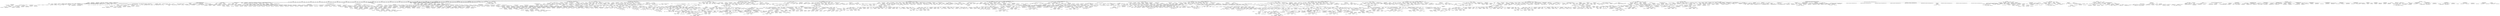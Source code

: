 digraph "&lt;global&gt;" {  
"35612" [label = <(METHOD,&lt;global&gt;)<SUB>35</SUB>> ]
"35613" [label = <(BLOCK,&lt;empty&gt;,&lt;empty&gt;)> ]
"35614" [label = <(METHOD,horAcc8)<SUB>35</SUB>> ]
"35615" [label = <(PARAM,TIFF *tif)<SUB>35</SUB>> ]
"35616" [label = <(PARAM,uint8_t *cp0)<SUB>35</SUB>> ]
"35617" [label = <(PARAM,tmsize_t cc)<SUB>35</SUB>> ]
"35618" [label = <(METHOD_RETURN,int)<SUB>35</SUB>> ]
"35620" [label = <(METHOD,horAcc16)<SUB>36</SUB>> ]
"35621" [label = <(PARAM,TIFF *tif)<SUB>36</SUB>> ]
"35622" [label = <(PARAM,uint8_t *cp0)<SUB>36</SUB>> ]
"35623" [label = <(PARAM,tmsize_t cc)<SUB>36</SUB>> ]
"35624" [label = <(METHOD_RETURN,int)<SUB>36</SUB>> ]
"35626" [label = <(METHOD,horAcc32)<SUB>37</SUB>> ]
"35627" [label = <(PARAM,TIFF *tif)<SUB>37</SUB>> ]
"35628" [label = <(PARAM,uint8_t *cp0)<SUB>37</SUB>> ]
"35629" [label = <(PARAM,tmsize_t cc)<SUB>37</SUB>> ]
"35630" [label = <(METHOD_RETURN,int)<SUB>37</SUB>> ]
"35632" [label = <(METHOD,horAcc64)<SUB>38</SUB>> ]
"35633" [label = <(PARAM,TIFF *tif)<SUB>38</SUB>> ]
"35634" [label = <(PARAM,uint8_t *cp0)<SUB>38</SUB>> ]
"35635" [label = <(PARAM,tmsize_t cc)<SUB>38</SUB>> ]
"35636" [label = <(METHOD_RETURN,int)<SUB>38</SUB>> ]
"35638" [label = <(METHOD,swabHorAcc16)<SUB>39</SUB>> ]
"35639" [label = <(PARAM,TIFF *tif)<SUB>39</SUB>> ]
"35640" [label = <(PARAM,uint8_t *cp0)<SUB>39</SUB>> ]
"35641" [label = <(PARAM,tmsize_t cc)<SUB>39</SUB>> ]
"35642" [label = <(METHOD_RETURN,int)<SUB>39</SUB>> ]
"35644" [label = <(METHOD,swabHorAcc32)<SUB>40</SUB>> ]
"35645" [label = <(PARAM,TIFF *tif)<SUB>40</SUB>> ]
"35646" [label = <(PARAM,uint8_t *cp0)<SUB>40</SUB>> ]
"35647" [label = <(PARAM,tmsize_t cc)<SUB>40</SUB>> ]
"35648" [label = <(METHOD_RETURN,int)<SUB>40</SUB>> ]
"35650" [label = <(METHOD,swabHorAcc64)<SUB>41</SUB>> ]
"35651" [label = <(PARAM,TIFF *tif)<SUB>41</SUB>> ]
"35652" [label = <(PARAM,uint8_t *cp0)<SUB>41</SUB>> ]
"35653" [label = <(PARAM,tmsize_t cc)<SUB>41</SUB>> ]
"35654" [label = <(METHOD_RETURN,int)<SUB>41</SUB>> ]
"35656" [label = <(METHOD,horDiff8)<SUB>42</SUB>> ]
"35657" [label = <(PARAM,TIFF *tif)<SUB>42</SUB>> ]
"35658" [label = <(PARAM,uint8_t *cp0)<SUB>42</SUB>> ]
"35659" [label = <(PARAM,tmsize_t cc)<SUB>42</SUB>> ]
"35660" [label = <(METHOD_RETURN,int)<SUB>42</SUB>> ]
"35662" [label = <(METHOD,horDiff16)<SUB>43</SUB>> ]
"35663" [label = <(PARAM,TIFF *tif)<SUB>43</SUB>> ]
"35664" [label = <(PARAM,uint8_t *cp0)<SUB>43</SUB>> ]
"35665" [label = <(PARAM,tmsize_t cc)<SUB>43</SUB>> ]
"35666" [label = <(METHOD_RETURN,int)<SUB>43</SUB>> ]
"35668" [label = <(METHOD,horDiff32)<SUB>44</SUB>> ]
"35669" [label = <(PARAM,TIFF *tif)<SUB>44</SUB>> ]
"35670" [label = <(PARAM,uint8_t *cp0)<SUB>44</SUB>> ]
"35671" [label = <(PARAM,tmsize_t cc)<SUB>44</SUB>> ]
"35672" [label = <(METHOD_RETURN,int)<SUB>44</SUB>> ]
"35674" [label = <(METHOD,horDiff64)<SUB>45</SUB>> ]
"35675" [label = <(PARAM,TIFF *tif)<SUB>45</SUB>> ]
"35676" [label = <(PARAM,uint8_t *cp0)<SUB>45</SUB>> ]
"35677" [label = <(PARAM,tmsize_t cc)<SUB>45</SUB>> ]
"35678" [label = <(METHOD_RETURN,int)<SUB>45</SUB>> ]
"35680" [label = <(METHOD,swabHorDiff16)<SUB>46</SUB>> ]
"35681" [label = <(PARAM,TIFF *tif)<SUB>46</SUB>> ]
"35682" [label = <(PARAM,uint8_t *cp0)<SUB>46</SUB>> ]
"35683" [label = <(PARAM,tmsize_t cc)<SUB>46</SUB>> ]
"35684" [label = <(METHOD_RETURN,int)<SUB>46</SUB>> ]
"35686" [label = <(METHOD,swabHorDiff32)<SUB>47</SUB>> ]
"35687" [label = <(PARAM,TIFF *tif)<SUB>47</SUB>> ]
"35688" [label = <(PARAM,uint8_t *cp0)<SUB>47</SUB>> ]
"35689" [label = <(PARAM,tmsize_t cc)<SUB>47</SUB>> ]
"35690" [label = <(METHOD_RETURN,int)<SUB>47</SUB>> ]
"35692" [label = <(METHOD,swabHorDiff64)<SUB>48</SUB>> ]
"35693" [label = <(PARAM,TIFF *tif)<SUB>48</SUB>> ]
"35694" [label = <(PARAM,uint8_t *cp0)<SUB>48</SUB>> ]
"35695" [label = <(PARAM,tmsize_t cc)<SUB>48</SUB>> ]
"35696" [label = <(METHOD_RETURN,int)<SUB>48</SUB>> ]
"35698" [label = <(METHOD,fpAcc)<SUB>49</SUB>> ]
"35699" [label = <(PARAM,TIFF *tif)<SUB>49</SUB>> ]
"35700" [label = <(PARAM,uint8_t *cp0)<SUB>49</SUB>> ]
"35701" [label = <(PARAM,tmsize_t cc)<SUB>49</SUB>> ]
"35702" [label = <(METHOD_RETURN,int)<SUB>49</SUB>> ]
"35704" [label = <(METHOD,fpDiff)<SUB>50</SUB>> ]
"35705" [label = <(PARAM,TIFF *tif)<SUB>50</SUB>> ]
"35706" [label = <(PARAM,uint8_t *cp0)<SUB>50</SUB>> ]
"35707" [label = <(PARAM,tmsize_t cc)<SUB>50</SUB>> ]
"35708" [label = <(METHOD_RETURN,int)<SUB>50</SUB>> ]
"35710" [label = <(METHOD,PredictorDecodeRow)<SUB>51</SUB>> ]
"35711" [label = <(PARAM,TIFF *tif)<SUB>51</SUB>> ]
"35712" [label = <(PARAM,uint8_t *op0)<SUB>51</SUB>> ]
"35713" [label = <(PARAM,tmsize_t occ0)<SUB>51</SUB>> ]
"35714" [label = <(PARAM,uint16_t s)<SUB>52</SUB>> ]
"35715" [label = <(METHOD_RETURN,int)<SUB>51</SUB>> ]
"35717" [label = <(METHOD,PredictorDecodeTile)<SUB>53</SUB>> ]
"35718" [label = <(PARAM,TIFF *tif)<SUB>53</SUB>> ]
"35719" [label = <(PARAM,uint8_t *op0)<SUB>53</SUB>> ]
"35720" [label = <(PARAM,tmsize_t occ0)<SUB>53</SUB>> ]
"35721" [label = <(PARAM,uint16_t s)<SUB>54</SUB>> ]
"35722" [label = <(METHOD_RETURN,int)<SUB>53</SUB>> ]
"35724" [label = <(METHOD,PredictorEncodeRow)<SUB>55</SUB>> ]
"35725" [label = <(PARAM,TIFF *tif)<SUB>55</SUB>> ]
"35726" [label = <(PARAM,uint8_t *bp)<SUB>55</SUB>> ]
"35727" [label = <(PARAM,tmsize_t cc)<SUB>55</SUB>> ]
"35728" [label = <(PARAM,uint16_t s)<SUB>55</SUB>> ]
"35729" [label = <(METHOD_RETURN,int)<SUB>55</SUB>> ]
"35731" [label = <(METHOD,PredictorEncodeTile)<SUB>56</SUB>> ]
"35732" [label = <(PARAM,TIFF *tif)<SUB>56</SUB>> ]
"35733" [label = <(PARAM,uint8_t *bp0)<SUB>56</SUB>> ]
"35734" [label = <(PARAM,tmsize_t cc0)<SUB>56</SUB>> ]
"35735" [label = <(PARAM,uint16_t s)<SUB>57</SUB>> ]
"35736" [label = <(METHOD_RETURN,int)<SUB>56</SUB>> ]
"35738" [label = <(METHOD,PredictorSetup)<SUB>59</SUB>> ]
"35739" [label = <(PARAM,TIFF *tif)<SUB>59</SUB>> ]
"35740" [label = <(BLOCK,&lt;empty&gt;,&lt;empty&gt;)<SUB>60</SUB>> ]
"35741" [label = <(LOCAL,constchar[] module: char[])<SUB>61</SUB>> ]
"35742" [label = <(&lt;operator&gt;.assignment,module[] = &quot;PredictorSetup&quot;)<SUB>61</SUB>> ]
"35743" [label = <(IDENTIFIER,module,module[] = &quot;PredictorSetup&quot;)<SUB>61</SUB>> ]
"35744" [label = <(LITERAL,&quot;PredictorSetup&quot;,module[] = &quot;PredictorSetup&quot;)<SUB>61</SUB>> ]
"35745" [label = <(LOCAL,TIFFPredictorState* sp: TIFFPredictorState)<SUB>63</SUB>> ]
"35746" [label = <(&lt;operator&gt;.assignment,*sp = PredictorState(tif))<SUB>63</SUB>> ]
"35747" [label = <(IDENTIFIER,sp,*sp = PredictorState(tif))<SUB>63</SUB>> ]
"35748" [label = <(PredictorState,PredictorState(tif))<SUB>63</SUB>> ]
"35749" [label = <(IDENTIFIER,tif,PredictorState(tif))<SUB>63</SUB>> ]
"35750" [label = <(BLOCK,&lt;empty&gt;,&lt;empty&gt;)> ]
"35751" [label = <(&lt;operator&gt;.cast,(TIFFPredictorState *)(tif)-&gt;tif_data)<SUB>63</SUB>> ]
"35752" [label = <(UNKNOWN,TIFFPredictorState *,TIFFPredictorState *)<SUB>63</SUB>> ]
"35753" [label = <(&lt;operator&gt;.indirectFieldAccess,(tif)-&gt;tif_data)<SUB>63</SUB>> ]
"35754" [label = <(IDENTIFIER,tif,(TIFFPredictorState *)(tif)-&gt;tif_data)<SUB>63</SUB>> ]
"35755" [label = <(FIELD_IDENTIFIER,tif_data,tif_data)<SUB>63</SUB>> ]
"35756" [label = <(LOCAL,TIFFDirectory* td: TIFFDirectory)<SUB>64</SUB>> ]
"35757" [label = <(&lt;operator&gt;.assignment,*td = &amp;tif-&gt;tif_dir)<SUB>64</SUB>> ]
"35758" [label = <(IDENTIFIER,td,*td = &amp;tif-&gt;tif_dir)<SUB>64</SUB>> ]
"35759" [label = <(&lt;operator&gt;.addressOf,&amp;tif-&gt;tif_dir)<SUB>64</SUB>> ]
"35760" [label = <(&lt;operator&gt;.indirectFieldAccess,tif-&gt;tif_dir)<SUB>64</SUB>> ]
"35761" [label = <(IDENTIFIER,tif,*td = &amp;tif-&gt;tif_dir)<SUB>64</SUB>> ]
"35762" [label = <(FIELD_IDENTIFIER,tif_dir,tif_dir)<SUB>64</SUB>> ]
"35763" [label = <(CONTROL_STRUCTURE,switch(sp-&gt;predictor),switch(sp-&gt;predictor))<SUB>66</SUB>> ]
"35764" [label = <(&lt;operator&gt;.indirectFieldAccess,sp-&gt;predictor)<SUB>66</SUB>> ]
"35765" [label = <(IDENTIFIER,sp,switch(sp-&gt;predictor))<SUB>66</SUB>> ]
"35766" [label = <(FIELD_IDENTIFIER,predictor,predictor)<SUB>66</SUB>> ]
"35767" [label = <(BLOCK,&lt;empty&gt;,&lt;empty&gt;)<SUB>67</SUB>> ]
"35768" [label = <(JUMP_TARGET,case)<SUB>68</SUB>> ]
"35769" [label = <(IDENTIFIER,PREDICTOR_NONE,&lt;empty&gt;)<SUB>68</SUB>> ]
"35770" [label = <(RETURN,return 1;,return 1;)<SUB>69</SUB>> ]
"35771" [label = <(LITERAL,1,return 1;)<SUB>69</SUB>> ]
"35772" [label = <(JUMP_TARGET,case)<SUB>70</SUB>> ]
"35773" [label = <(IDENTIFIER,PREDICTOR_HORIZONTAL,&lt;empty&gt;)<SUB>70</SUB>> ]
"35774" [label = <(CONTROL_STRUCTURE,if (td-&gt;td_bitspersample != 8 &amp;&amp; td-&gt;td_bitspersample != 16 &amp;&amp;\012                td-&gt;td_bitspersample != 32 &amp;&amp; td-&gt;td_bitspersample != 64),if (td-&gt;td_bitspersample != 8 &amp;&amp; td-&gt;td_bitspersample != 16 &amp;&amp;\012                td-&gt;td_bitspersample != 32 &amp;&amp; td-&gt;td_bitspersample != 64))<SUB>71</SUB>> ]
"35775" [label = <(&lt;operator&gt;.logicalAnd,td-&gt;td_bitspersample != 8 &amp;&amp; td-&gt;td_bitspersample != 16 &amp;&amp;\012                td-&gt;td_bitspersample != 32 &amp;&amp; td-&gt;td_bitspersample != 64)<SUB>71</SUB>> ]
"35776" [label = <(&lt;operator&gt;.logicalAnd,td-&gt;td_bitspersample != 8 &amp;&amp; td-&gt;td_bitspersample != 16 &amp;&amp;\012                td-&gt;td_bitspersample != 32)<SUB>71</SUB>> ]
"35777" [label = <(&lt;operator&gt;.logicalAnd,td-&gt;td_bitspersample != 8 &amp;&amp; td-&gt;td_bitspersample != 16)<SUB>71</SUB>> ]
"35778" [label = <(&lt;operator&gt;.notEquals,td-&gt;td_bitspersample != 8)<SUB>71</SUB>> ]
"35779" [label = <(&lt;operator&gt;.indirectFieldAccess,td-&gt;td_bitspersample)<SUB>71</SUB>> ]
"35780" [label = <(IDENTIFIER,td,td-&gt;td_bitspersample != 8)<SUB>71</SUB>> ]
"35781" [label = <(FIELD_IDENTIFIER,td_bitspersample,td_bitspersample)<SUB>71</SUB>> ]
"35782" [label = <(LITERAL,8,td-&gt;td_bitspersample != 8)<SUB>71</SUB>> ]
"35783" [label = <(&lt;operator&gt;.notEquals,td-&gt;td_bitspersample != 16)<SUB>71</SUB>> ]
"35784" [label = <(&lt;operator&gt;.indirectFieldAccess,td-&gt;td_bitspersample)<SUB>71</SUB>> ]
"35785" [label = <(IDENTIFIER,td,td-&gt;td_bitspersample != 16)<SUB>71</SUB>> ]
"35786" [label = <(FIELD_IDENTIFIER,td_bitspersample,td_bitspersample)<SUB>71</SUB>> ]
"35787" [label = <(LITERAL,16,td-&gt;td_bitspersample != 16)<SUB>71</SUB>> ]
"35788" [label = <(&lt;operator&gt;.notEquals,td-&gt;td_bitspersample != 32)<SUB>72</SUB>> ]
"35789" [label = <(&lt;operator&gt;.indirectFieldAccess,td-&gt;td_bitspersample)<SUB>72</SUB>> ]
"35790" [label = <(IDENTIFIER,td,td-&gt;td_bitspersample != 32)<SUB>72</SUB>> ]
"35791" [label = <(FIELD_IDENTIFIER,td_bitspersample,td_bitspersample)<SUB>72</SUB>> ]
"35792" [label = <(LITERAL,32,td-&gt;td_bitspersample != 32)<SUB>72</SUB>> ]
"35793" [label = <(&lt;operator&gt;.notEquals,td-&gt;td_bitspersample != 64)<SUB>72</SUB>> ]
"35794" [label = <(&lt;operator&gt;.indirectFieldAccess,td-&gt;td_bitspersample)<SUB>72</SUB>> ]
"35795" [label = <(IDENTIFIER,td,td-&gt;td_bitspersample != 64)<SUB>72</SUB>> ]
"35796" [label = <(FIELD_IDENTIFIER,td_bitspersample,td_bitspersample)<SUB>72</SUB>> ]
"35797" [label = <(LITERAL,64,td-&gt;td_bitspersample != 64)<SUB>72</SUB>> ]
"35798" [label = <(BLOCK,&lt;empty&gt;,&lt;empty&gt;)<SUB>73</SUB>> ]
"35799" [label = <(UNKNOWN,TIFFErrorExtR(tif, module,\012                              &quot;Horizontal differencing \&quot;Predictor\&quot; not &quot;\012                              &quot;supported with %&quot; PRIu16 &quot;-bit samples&quot;,\012                              td-&gt;td_bitspersample);,TIFFErrorExtR(tif, module,\012                              &quot;Horizontal differencing \&quot;Predictor\&quot; not &quot;\012                              &quot;supported with %&quot; PRIu16 &quot;-bit samples&quot;,\012                              td-&gt;td_bitspersample);)<SUB>74</SUB>> ]
"35800" [label = <(RETURN,return 0;,return 0;)<SUB>78</SUB>> ]
"35801" [label = <(LITERAL,0,return 0;)<SUB>78</SUB>> ]
"35802" [label = <(CONTROL_STRUCTURE,break;,break;)<SUB>80</SUB>> ]
"35803" [label = <(JUMP_TARGET,case)<SUB>81</SUB>> ]
"35804" [label = <(IDENTIFIER,PREDICTOR_FLOATINGPOINT,&lt;empty&gt;)<SUB>81</SUB>> ]
"35805" [label = <(CONTROL_STRUCTURE,if (td-&gt;td_sampleformat != SAMPLEFORMAT_IEEEFP),if (td-&gt;td_sampleformat != SAMPLEFORMAT_IEEEFP))<SUB>82</SUB>> ]
"35806" [label = <(&lt;operator&gt;.notEquals,td-&gt;td_sampleformat != SAMPLEFORMAT_IEEEFP)<SUB>82</SUB>> ]
"35807" [label = <(&lt;operator&gt;.indirectFieldAccess,td-&gt;td_sampleformat)<SUB>82</SUB>> ]
"35808" [label = <(IDENTIFIER,td,td-&gt;td_sampleformat != SAMPLEFORMAT_IEEEFP)<SUB>82</SUB>> ]
"35809" [label = <(FIELD_IDENTIFIER,td_sampleformat,td_sampleformat)<SUB>82</SUB>> ]
"35810" [label = <(IDENTIFIER,SAMPLEFORMAT_IEEEFP,td-&gt;td_sampleformat != SAMPLEFORMAT_IEEEFP)<SUB>82</SUB>> ]
"35811" [label = <(BLOCK,&lt;empty&gt;,&lt;empty&gt;)<SUB>83</SUB>> ]
"35812" [label = <(UNKNOWN,TIFFErrorExtR(\012                    tif, module,\012                    &quot;Floating point \&quot;Predictor\&quot; not supported with %&quot; PRIu16\012                    &quot; data format&quot;,\012                    td-&gt;td_sampleformat);,TIFFErrorExtR(\012                    tif, module,\012                    &quot;Floating point \&quot;Predictor\&quot; not supported with %&quot; PRIu16\012                    &quot; data format&quot;,\012                    td-&gt;td_sampleformat);)<SUB>84</SUB>> ]
"35813" [label = <(RETURN,return 0;,return 0;)<SUB>89</SUB>> ]
"35814" [label = <(LITERAL,0,return 0;)<SUB>89</SUB>> ]
"35815" [label = <(CONTROL_STRUCTURE,if (td-&gt;td_bitspersample != 16 &amp;&amp; td-&gt;td_bitspersample != 24 &amp;&amp;\012                td-&gt;td_bitspersample != 32 &amp;&amp; td-&gt;td_bitspersample != 64),if (td-&gt;td_bitspersample != 16 &amp;&amp; td-&gt;td_bitspersample != 24 &amp;&amp;\012                td-&gt;td_bitspersample != 32 &amp;&amp; td-&gt;td_bitspersample != 64))<SUB>91</SUB>> ]
"35816" [label = <(&lt;operator&gt;.logicalAnd,td-&gt;td_bitspersample != 16 &amp;&amp; td-&gt;td_bitspersample != 24 &amp;&amp;\012                td-&gt;td_bitspersample != 32 &amp;&amp; td-&gt;td_bitspersample != 64)<SUB>91</SUB>> ]
"35817" [label = <(&lt;operator&gt;.logicalAnd,td-&gt;td_bitspersample != 16 &amp;&amp; td-&gt;td_bitspersample != 24 &amp;&amp;\012                td-&gt;td_bitspersample != 32)<SUB>91</SUB>> ]
"35818" [label = <(&lt;operator&gt;.logicalAnd,td-&gt;td_bitspersample != 16 &amp;&amp; td-&gt;td_bitspersample != 24)<SUB>91</SUB>> ]
"35819" [label = <(&lt;operator&gt;.notEquals,td-&gt;td_bitspersample != 16)<SUB>91</SUB>> ]
"35820" [label = <(&lt;operator&gt;.indirectFieldAccess,td-&gt;td_bitspersample)<SUB>91</SUB>> ]
"35821" [label = <(IDENTIFIER,td,td-&gt;td_bitspersample != 16)<SUB>91</SUB>> ]
"35822" [label = <(FIELD_IDENTIFIER,td_bitspersample,td_bitspersample)<SUB>91</SUB>> ]
"35823" [label = <(LITERAL,16,td-&gt;td_bitspersample != 16)<SUB>91</SUB>> ]
"35824" [label = <(&lt;operator&gt;.notEquals,td-&gt;td_bitspersample != 24)<SUB>91</SUB>> ]
"35825" [label = <(&lt;operator&gt;.indirectFieldAccess,td-&gt;td_bitspersample)<SUB>91</SUB>> ]
"35826" [label = <(IDENTIFIER,td,td-&gt;td_bitspersample != 24)<SUB>91</SUB>> ]
"35827" [label = <(FIELD_IDENTIFIER,td_bitspersample,td_bitspersample)<SUB>91</SUB>> ]
"35828" [label = <(LITERAL,24,td-&gt;td_bitspersample != 24)<SUB>91</SUB>> ]
"35829" [label = <(&lt;operator&gt;.notEquals,td-&gt;td_bitspersample != 32)<SUB>92</SUB>> ]
"35830" [label = <(&lt;operator&gt;.indirectFieldAccess,td-&gt;td_bitspersample)<SUB>92</SUB>> ]
"35831" [label = <(IDENTIFIER,td,td-&gt;td_bitspersample != 32)<SUB>92</SUB>> ]
"35832" [label = <(FIELD_IDENTIFIER,td_bitspersample,td_bitspersample)<SUB>92</SUB>> ]
"35833" [label = <(LITERAL,32,td-&gt;td_bitspersample != 32)<SUB>92</SUB>> ]
"35834" [label = <(&lt;operator&gt;.notEquals,td-&gt;td_bitspersample != 64)<SUB>92</SUB>> ]
"35835" [label = <(&lt;operator&gt;.indirectFieldAccess,td-&gt;td_bitspersample)<SUB>92</SUB>> ]
"35836" [label = <(IDENTIFIER,td,td-&gt;td_bitspersample != 64)<SUB>92</SUB>> ]
"35837" [label = <(FIELD_IDENTIFIER,td_bitspersample,td_bitspersample)<SUB>92</SUB>> ]
"35838" [label = <(LITERAL,64,td-&gt;td_bitspersample != 64)<SUB>92</SUB>> ]
"35839" [label = <(BLOCK,&lt;empty&gt;,&lt;empty&gt;)<SUB>93</SUB>> ]
"35840" [label = <(UNKNOWN,TIFFErrorExtR(\012                    tif, module,\012                    &quot;Floating point \&quot;Predictor\&quot; not supported with %&quot; PRIu16\012                    &quot;-bit samples&quot;,\012                    td-&gt;td_bitspersample);,TIFFErrorExtR(\012                    tif, module,\012                    &quot;Floating point \&quot;Predictor\&quot; not supported with %&quot; PRIu16\012                    &quot;-bit samples&quot;,\012                    td-&gt;td_bitspersample);)<SUB>94</SUB>> ]
"35841" [label = <(RETURN,return 0;,return 0;)<SUB>99</SUB>> ]
"35842" [label = <(LITERAL,0,return 0;)<SUB>99</SUB>> ]
"35843" [label = <(CONTROL_STRUCTURE,break;,break;)<SUB>101</SUB>> ]
"35844" [label = <(JUMP_TARGET,default)<SUB>102</SUB>> ]
"35845" [label = <(TIFFErrorExtR,TIFFErrorExtR(tif, module, &quot;\&quot;Predictor\&quot; value %d not supported&quot;,\012                          sp-&gt;predictor))<SUB>103</SUB>> ]
"35846" [label = <(IDENTIFIER,tif,TIFFErrorExtR(tif, module, &quot;\&quot;Predictor\&quot; value %d not supported&quot;,\012                          sp-&gt;predictor))<SUB>103</SUB>> ]
"35847" [label = <(IDENTIFIER,module,TIFFErrorExtR(tif, module, &quot;\&quot;Predictor\&quot; value %d not supported&quot;,\012                          sp-&gt;predictor))<SUB>103</SUB>> ]
"35848" [label = <(LITERAL,&quot;\&quot;Predictor\&quot; value %d not supported&quot;,TIFFErrorExtR(tif, module, &quot;\&quot;Predictor\&quot; value %d not supported&quot;,\012                          sp-&gt;predictor))<SUB>103</SUB>> ]
"35849" [label = <(&lt;operator&gt;.indirectFieldAccess,sp-&gt;predictor)<SUB>104</SUB>> ]
"35850" [label = <(IDENTIFIER,sp,TIFFErrorExtR(tif, module, &quot;\&quot;Predictor\&quot; value %d not supported&quot;,\012                          sp-&gt;predictor))<SUB>104</SUB>> ]
"35851" [label = <(FIELD_IDENTIFIER,predictor,predictor)<SUB>104</SUB>> ]
"35852" [label = <(RETURN,return 0;,return 0;)<SUB>105</SUB>> ]
"35853" [label = <(LITERAL,0,return 0;)<SUB>105</SUB>> ]
"35854" [label = <(&lt;operator&gt;.assignment,sp-&gt;stride =\012        (td-&gt;td_planarconfig == PLANARCONFIG_CONTIG ? td-&gt;td_samplesperpixel\012                                                    : 1))<SUB>107</SUB>> ]
"35855" [label = <(&lt;operator&gt;.indirectFieldAccess,sp-&gt;stride)<SUB>107</SUB>> ]
"35856" [label = <(IDENTIFIER,sp,sp-&gt;stride =\012        (td-&gt;td_planarconfig == PLANARCONFIG_CONTIG ? td-&gt;td_samplesperpixel\012                                                    : 1))<SUB>107</SUB>> ]
"35857" [label = <(FIELD_IDENTIFIER,stride,stride)<SUB>107</SUB>> ]
"35858" [label = <(&lt;operator&gt;.conditional,td-&gt;td_planarconfig == PLANARCONFIG_CONTIG ? td-&gt;td_samplesperpixel\012                                                    : 1)<SUB>108</SUB>> ]
"35859" [label = <(&lt;operator&gt;.equals,td-&gt;td_planarconfig == PLANARCONFIG_CONTIG)<SUB>108</SUB>> ]
"35860" [label = <(&lt;operator&gt;.indirectFieldAccess,td-&gt;td_planarconfig)<SUB>108</SUB>> ]
"35861" [label = <(IDENTIFIER,td,td-&gt;td_planarconfig == PLANARCONFIG_CONTIG)<SUB>108</SUB>> ]
"35862" [label = <(FIELD_IDENTIFIER,td_planarconfig,td_planarconfig)<SUB>108</SUB>> ]
"35863" [label = <(IDENTIFIER,PLANARCONFIG_CONTIG,td-&gt;td_planarconfig == PLANARCONFIG_CONTIG)<SUB>108</SUB>> ]
"35864" [label = <(&lt;operator&gt;.indirectFieldAccess,td-&gt;td_samplesperpixel)<SUB>108</SUB>> ]
"35865" [label = <(IDENTIFIER,td,td-&gt;td_planarconfig == PLANARCONFIG_CONTIG ? td-&gt;td_samplesperpixel\012                                                    : 1)<SUB>108</SUB>> ]
"35866" [label = <(FIELD_IDENTIFIER,td_samplesperpixel,td_samplesperpixel)<SUB>108</SUB>> ]
"35867" [label = <(LITERAL,1,td-&gt;td_planarconfig == PLANARCONFIG_CONTIG ? td-&gt;td_samplesperpixel\012                                                    : 1)<SUB>109</SUB>> ]
"35868" [label = <(CONTROL_STRUCTURE,if (isTiled(tif)),if (isTiled(tif)))<SUB>113</SUB>> ]
"35869" [label = <(isTiled,isTiled(tif))<SUB>113</SUB>> ]
"35870" [label = <(IDENTIFIER,tif,isTiled(tif))<SUB>113</SUB>> ]
"35871" [label = <(BLOCK,&lt;empty&gt;,&lt;empty&gt;)<SUB>114</SUB>> ]
"35872" [label = <(&lt;operator&gt;.assignment,sp-&gt;rowsize = TIFFTileRowSize(tif))<SUB>114</SUB>> ]
"35873" [label = <(&lt;operator&gt;.indirectFieldAccess,sp-&gt;rowsize)<SUB>114</SUB>> ]
"35874" [label = <(IDENTIFIER,sp,sp-&gt;rowsize = TIFFTileRowSize(tif))<SUB>114</SUB>> ]
"35875" [label = <(FIELD_IDENTIFIER,rowsize,rowsize)<SUB>114</SUB>> ]
"35876" [label = <(TIFFTileRowSize,TIFFTileRowSize(tif))<SUB>114</SUB>> ]
"35877" [label = <(IDENTIFIER,tif,TIFFTileRowSize(tif))<SUB>114</SUB>> ]
"35878" [label = <(CONTROL_STRUCTURE,else,else)<SUB>116</SUB>> ]
"35879" [label = <(BLOCK,&lt;empty&gt;,&lt;empty&gt;)<SUB>116</SUB>> ]
"35880" [label = <(&lt;operator&gt;.assignment,sp-&gt;rowsize = TIFFScanlineSize(tif))<SUB>116</SUB>> ]
"35881" [label = <(&lt;operator&gt;.indirectFieldAccess,sp-&gt;rowsize)<SUB>116</SUB>> ]
"35882" [label = <(IDENTIFIER,sp,sp-&gt;rowsize = TIFFScanlineSize(tif))<SUB>116</SUB>> ]
"35883" [label = <(FIELD_IDENTIFIER,rowsize,rowsize)<SUB>116</SUB>> ]
"35884" [label = <(TIFFScanlineSize,TIFFScanlineSize(tif))<SUB>116</SUB>> ]
"35885" [label = <(IDENTIFIER,tif,TIFFScanlineSize(tif))<SUB>116</SUB>> ]
"35886" [label = <(CONTROL_STRUCTURE,if (sp-&gt;rowsize == 0),if (sp-&gt;rowsize == 0))<SUB>117</SUB>> ]
"35887" [label = <(&lt;operator&gt;.equals,sp-&gt;rowsize == 0)<SUB>117</SUB>> ]
"35888" [label = <(&lt;operator&gt;.indirectFieldAccess,sp-&gt;rowsize)<SUB>117</SUB>> ]
"35889" [label = <(IDENTIFIER,sp,sp-&gt;rowsize == 0)<SUB>117</SUB>> ]
"35890" [label = <(FIELD_IDENTIFIER,rowsize,rowsize)<SUB>117</SUB>> ]
"35891" [label = <(LITERAL,0,sp-&gt;rowsize == 0)<SUB>117</SUB>> ]
"35892" [label = <(BLOCK,&lt;empty&gt;,&lt;empty&gt;)<SUB>118</SUB>> ]
"35893" [label = <(RETURN,return 0;,return 0;)<SUB>118</SUB>> ]
"35894" [label = <(LITERAL,0,return 0;)<SUB>118</SUB>> ]
"35895" [label = <(RETURN,return 1;,return 1;)<SUB>120</SUB>> ]
"35896" [label = <(LITERAL,1,return 1;)<SUB>120</SUB>> ]
"35897" [label = <(METHOD_RETURN,int)<SUB>59</SUB>> ]
"35899" [label = <(METHOD,PredictorSetupDecode)<SUB>123</SUB>> ]
"35900" [label = <(PARAM,TIFF *tif)<SUB>123</SUB>> ]
"35901" [label = <(BLOCK,&lt;empty&gt;,&lt;empty&gt;)<SUB>124</SUB>> ]
"35902" [label = <(LOCAL,TIFFPredictorState* sp: TIFFPredictorState)<SUB>125</SUB>> ]
"35903" [label = <(&lt;operator&gt;.assignment,*sp = PredictorState(tif))<SUB>125</SUB>> ]
"35904" [label = <(IDENTIFIER,sp,*sp = PredictorState(tif))<SUB>125</SUB>> ]
"35905" [label = <(PredictorState,PredictorState(tif))<SUB>125</SUB>> ]
"35906" [label = <(IDENTIFIER,tif,PredictorState(tif))<SUB>125</SUB>> ]
"35907" [label = <(BLOCK,&lt;empty&gt;,&lt;empty&gt;)> ]
"35908" [label = <(&lt;operator&gt;.cast,(TIFFPredictorState *)(tif)-&gt;tif_data)<SUB>125</SUB>> ]
"35909" [label = <(UNKNOWN,TIFFPredictorState *,TIFFPredictorState *)<SUB>125</SUB>> ]
"35910" [label = <(&lt;operator&gt;.indirectFieldAccess,(tif)-&gt;tif_data)<SUB>125</SUB>> ]
"35911" [label = <(IDENTIFIER,tif,(TIFFPredictorState *)(tif)-&gt;tif_data)<SUB>125</SUB>> ]
"35912" [label = <(FIELD_IDENTIFIER,tif_data,tif_data)<SUB>125</SUB>> ]
"35913" [label = <(LOCAL,TIFFDirectory* td: TIFFDirectory)<SUB>126</SUB>> ]
"35914" [label = <(&lt;operator&gt;.assignment,*td = &amp;tif-&gt;tif_dir)<SUB>126</SUB>> ]
"35915" [label = <(IDENTIFIER,td,*td = &amp;tif-&gt;tif_dir)<SUB>126</SUB>> ]
"35916" [label = <(&lt;operator&gt;.addressOf,&amp;tif-&gt;tif_dir)<SUB>126</SUB>> ]
"35917" [label = <(&lt;operator&gt;.indirectFieldAccess,tif-&gt;tif_dir)<SUB>126</SUB>> ]
"35918" [label = <(IDENTIFIER,tif,*td = &amp;tif-&gt;tif_dir)<SUB>126</SUB>> ]
"35919" [label = <(FIELD_IDENTIFIER,tif_dir,tif_dir)<SUB>126</SUB>> ]
"35920" [label = <(CONTROL_STRUCTURE,if (!(*sp-&gt;setupdecode)(tif) || !PredictorSetup(tif)),if (!(*sp-&gt;setupdecode)(tif) || !PredictorSetup(tif)))<SUB>131</SUB>> ]
"35921" [label = <(&lt;operator&gt;.logicalOr,!(*sp-&gt;setupdecode)(tif) || !PredictorSetup(tif))<SUB>131</SUB>> ]
"35922" [label = <(&lt;operator&gt;.logicalNot,!(*sp-&gt;setupdecode)(tif))<SUB>131</SUB>> ]
"35923" [label = <(*sp-&gt;setupdecode,(*sp-&gt;setupdecode)(tif))<SUB>131</SUB>> ]
"35924" [label = <(&lt;operator&gt;.indirection,*sp-&gt;setupdecode)<SUB>131</SUB>> ]
"35925" [label = <(&lt;operator&gt;.indirectFieldAccess,sp-&gt;setupdecode)<SUB>131</SUB>> ]
"35926" [label = <(IDENTIFIER,sp,(*sp-&gt;setupdecode)(tif))<SUB>131</SUB>> ]
"35927" [label = <(FIELD_IDENTIFIER,setupdecode,setupdecode)<SUB>131</SUB>> ]
"35928" [label = <(IDENTIFIER,tif,(*sp-&gt;setupdecode)(tif))<SUB>131</SUB>> ]
"35929" [label = <(&lt;operator&gt;.logicalNot,!PredictorSetup(tif))<SUB>131</SUB>> ]
"35930" [label = <(PredictorSetup,PredictorSetup(tif))<SUB>131</SUB>> ]
"35931" [label = <(IDENTIFIER,tif,PredictorSetup(tif))<SUB>131</SUB>> ]
"35932" [label = <(BLOCK,&lt;empty&gt;,&lt;empty&gt;)<SUB>132</SUB>> ]
"35933" [label = <(RETURN,return 0;,return 0;)<SUB>132</SUB>> ]
"35934" [label = <(LITERAL,0,return 0;)<SUB>132</SUB>> ]
"35935" [label = <(CONTROL_STRUCTURE,if (sp-&gt;predictor == 2),if (sp-&gt;predictor == 2))<SUB>134</SUB>> ]
"35936" [label = <(&lt;operator&gt;.equals,sp-&gt;predictor == 2)<SUB>134</SUB>> ]
"35937" [label = <(&lt;operator&gt;.indirectFieldAccess,sp-&gt;predictor)<SUB>134</SUB>> ]
"35938" [label = <(IDENTIFIER,sp,sp-&gt;predictor == 2)<SUB>134</SUB>> ]
"35939" [label = <(FIELD_IDENTIFIER,predictor,predictor)<SUB>134</SUB>> ]
"35940" [label = <(LITERAL,2,sp-&gt;predictor == 2)<SUB>134</SUB>> ]
"35941" [label = <(BLOCK,&lt;empty&gt;,&lt;empty&gt;)<SUB>135</SUB>> ]
"35942" [label = <(CONTROL_STRUCTURE,switch(td-&gt;td_bitspersample),switch(td-&gt;td_bitspersample))<SUB>136</SUB>> ]
"35943" [label = <(&lt;operator&gt;.indirectFieldAccess,td-&gt;td_bitspersample)<SUB>136</SUB>> ]
"35944" [label = <(IDENTIFIER,td,switch(td-&gt;td_bitspersample))<SUB>136</SUB>> ]
"35945" [label = <(FIELD_IDENTIFIER,td_bitspersample,td_bitspersample)<SUB>136</SUB>> ]
"35946" [label = <(BLOCK,&lt;empty&gt;,&lt;empty&gt;)<SUB>137</SUB>> ]
"35947" [label = <(JUMP_TARGET,case)<SUB>138</SUB>> ]
"35948" [label = <(LITERAL,8,&lt;empty&gt;)<SUB>138</SUB>> ]
"35949" [label = <(&lt;operator&gt;.assignment,sp-&gt;decodepfunc = horAcc8)<SUB>139</SUB>> ]
"35950" [label = <(&lt;operator&gt;.indirectFieldAccess,sp-&gt;decodepfunc)<SUB>139</SUB>> ]
"35951" [label = <(IDENTIFIER,sp,sp-&gt;decodepfunc = horAcc8)<SUB>139</SUB>> ]
"35952" [label = <(FIELD_IDENTIFIER,decodepfunc,decodepfunc)<SUB>139</SUB>> ]
"35953" [label = <(IDENTIFIER,horAcc8,sp-&gt;decodepfunc = horAcc8)<SUB>139</SUB>> ]
"35954" [label = <(CONTROL_STRUCTURE,break;,break;)<SUB>140</SUB>> ]
"35955" [label = <(JUMP_TARGET,case)<SUB>141</SUB>> ]
"35956" [label = <(LITERAL,16,&lt;empty&gt;)<SUB>141</SUB>> ]
"35957" [label = <(&lt;operator&gt;.assignment,sp-&gt;decodepfunc = horAcc16)<SUB>142</SUB>> ]
"35958" [label = <(&lt;operator&gt;.indirectFieldAccess,sp-&gt;decodepfunc)<SUB>142</SUB>> ]
"35959" [label = <(IDENTIFIER,sp,sp-&gt;decodepfunc = horAcc16)<SUB>142</SUB>> ]
"35960" [label = <(FIELD_IDENTIFIER,decodepfunc,decodepfunc)<SUB>142</SUB>> ]
"35961" [label = <(IDENTIFIER,horAcc16,sp-&gt;decodepfunc = horAcc16)<SUB>142</SUB>> ]
"35962" [label = <(CONTROL_STRUCTURE,break;,break;)<SUB>143</SUB>> ]
"35963" [label = <(JUMP_TARGET,case)<SUB>144</SUB>> ]
"35964" [label = <(LITERAL,32,&lt;empty&gt;)<SUB>144</SUB>> ]
"35965" [label = <(&lt;operator&gt;.assignment,sp-&gt;decodepfunc = horAcc32)<SUB>145</SUB>> ]
"35966" [label = <(&lt;operator&gt;.indirectFieldAccess,sp-&gt;decodepfunc)<SUB>145</SUB>> ]
"35967" [label = <(IDENTIFIER,sp,sp-&gt;decodepfunc = horAcc32)<SUB>145</SUB>> ]
"35968" [label = <(FIELD_IDENTIFIER,decodepfunc,decodepfunc)<SUB>145</SUB>> ]
"35969" [label = <(IDENTIFIER,horAcc32,sp-&gt;decodepfunc = horAcc32)<SUB>145</SUB>> ]
"35970" [label = <(CONTROL_STRUCTURE,break;,break;)<SUB>146</SUB>> ]
"35971" [label = <(JUMP_TARGET,case)<SUB>147</SUB>> ]
"35972" [label = <(LITERAL,64,&lt;empty&gt;)<SUB>147</SUB>> ]
"35973" [label = <(&lt;operator&gt;.assignment,sp-&gt;decodepfunc = horAcc64)<SUB>148</SUB>> ]
"35974" [label = <(&lt;operator&gt;.indirectFieldAccess,sp-&gt;decodepfunc)<SUB>148</SUB>> ]
"35975" [label = <(IDENTIFIER,sp,sp-&gt;decodepfunc = horAcc64)<SUB>148</SUB>> ]
"35976" [label = <(FIELD_IDENTIFIER,decodepfunc,decodepfunc)<SUB>148</SUB>> ]
"35977" [label = <(IDENTIFIER,horAcc64,sp-&gt;decodepfunc = horAcc64)<SUB>148</SUB>> ]
"35978" [label = <(CONTROL_STRUCTURE,break;,break;)<SUB>149</SUB>> ]
"35979" [label = <(CONTROL_STRUCTURE,if (tif-&gt;tif_decoderow != PredictorDecodeRow),if (tif-&gt;tif_decoderow != PredictorDecodeRow))<SUB>155</SUB>> ]
"35980" [label = <(&lt;operator&gt;.notEquals,tif-&gt;tif_decoderow != PredictorDecodeRow)<SUB>155</SUB>> ]
"35981" [label = <(&lt;operator&gt;.indirectFieldAccess,tif-&gt;tif_decoderow)<SUB>155</SUB>> ]
"35982" [label = <(IDENTIFIER,tif,tif-&gt;tif_decoderow != PredictorDecodeRow)<SUB>155</SUB>> ]
"35983" [label = <(FIELD_IDENTIFIER,tif_decoderow,tif_decoderow)<SUB>155</SUB>> ]
"35984" [label = <(IDENTIFIER,PredictorDecodeRow,tif-&gt;tif_decoderow != PredictorDecodeRow)<SUB>155</SUB>> ]
"35985" [label = <(BLOCK,&lt;empty&gt;,&lt;empty&gt;)<SUB>156</SUB>> ]
"35986" [label = <(&lt;operator&gt;.assignment,sp-&gt;decoderow = tif-&gt;tif_decoderow)<SUB>157</SUB>> ]
"35987" [label = <(&lt;operator&gt;.indirectFieldAccess,sp-&gt;decoderow)<SUB>157</SUB>> ]
"35988" [label = <(IDENTIFIER,sp,sp-&gt;decoderow = tif-&gt;tif_decoderow)<SUB>157</SUB>> ]
"35989" [label = <(FIELD_IDENTIFIER,decoderow,decoderow)<SUB>157</SUB>> ]
"35990" [label = <(&lt;operator&gt;.indirectFieldAccess,tif-&gt;tif_decoderow)<SUB>157</SUB>> ]
"35991" [label = <(IDENTIFIER,tif,sp-&gt;decoderow = tif-&gt;tif_decoderow)<SUB>157</SUB>> ]
"35992" [label = <(FIELD_IDENTIFIER,tif_decoderow,tif_decoderow)<SUB>157</SUB>> ]
"35993" [label = <(&lt;operator&gt;.assignment,tif-&gt;tif_decoderow = PredictorDecodeRow)<SUB>158</SUB>> ]
"35994" [label = <(&lt;operator&gt;.indirectFieldAccess,tif-&gt;tif_decoderow)<SUB>158</SUB>> ]
"35995" [label = <(IDENTIFIER,tif,tif-&gt;tif_decoderow = PredictorDecodeRow)<SUB>158</SUB>> ]
"35996" [label = <(FIELD_IDENTIFIER,tif_decoderow,tif_decoderow)<SUB>158</SUB>> ]
"35997" [label = <(IDENTIFIER,PredictorDecodeRow,tif-&gt;tif_decoderow = PredictorDecodeRow)<SUB>158</SUB>> ]
"35998" [label = <(&lt;operator&gt;.assignment,sp-&gt;decodestrip = tif-&gt;tif_decodestrip)<SUB>159</SUB>> ]
"35999" [label = <(&lt;operator&gt;.indirectFieldAccess,sp-&gt;decodestrip)<SUB>159</SUB>> ]
"36000" [label = <(IDENTIFIER,sp,sp-&gt;decodestrip = tif-&gt;tif_decodestrip)<SUB>159</SUB>> ]
"36001" [label = <(FIELD_IDENTIFIER,decodestrip,decodestrip)<SUB>159</SUB>> ]
"36002" [label = <(&lt;operator&gt;.indirectFieldAccess,tif-&gt;tif_decodestrip)<SUB>159</SUB>> ]
"36003" [label = <(IDENTIFIER,tif,sp-&gt;decodestrip = tif-&gt;tif_decodestrip)<SUB>159</SUB>> ]
"36004" [label = <(FIELD_IDENTIFIER,tif_decodestrip,tif_decodestrip)<SUB>159</SUB>> ]
"36005" [label = <(&lt;operator&gt;.assignment,tif-&gt;tif_decodestrip = PredictorDecodeTile)<SUB>160</SUB>> ]
"36006" [label = <(&lt;operator&gt;.indirectFieldAccess,tif-&gt;tif_decodestrip)<SUB>160</SUB>> ]
"36007" [label = <(IDENTIFIER,tif,tif-&gt;tif_decodestrip = PredictorDecodeTile)<SUB>160</SUB>> ]
"36008" [label = <(FIELD_IDENTIFIER,tif_decodestrip,tif_decodestrip)<SUB>160</SUB>> ]
"36009" [label = <(IDENTIFIER,PredictorDecodeTile,tif-&gt;tif_decodestrip = PredictorDecodeTile)<SUB>160</SUB>> ]
"36010" [label = <(&lt;operator&gt;.assignment,sp-&gt;decodetile = tif-&gt;tif_decodetile)<SUB>161</SUB>> ]
"36011" [label = <(&lt;operator&gt;.indirectFieldAccess,sp-&gt;decodetile)<SUB>161</SUB>> ]
"36012" [label = <(IDENTIFIER,sp,sp-&gt;decodetile = tif-&gt;tif_decodetile)<SUB>161</SUB>> ]
"36013" [label = <(FIELD_IDENTIFIER,decodetile,decodetile)<SUB>161</SUB>> ]
"36014" [label = <(&lt;operator&gt;.indirectFieldAccess,tif-&gt;tif_decodetile)<SUB>161</SUB>> ]
"36015" [label = <(IDENTIFIER,tif,sp-&gt;decodetile = tif-&gt;tif_decodetile)<SUB>161</SUB>> ]
"36016" [label = <(FIELD_IDENTIFIER,tif_decodetile,tif_decodetile)<SUB>161</SUB>> ]
"36017" [label = <(&lt;operator&gt;.assignment,tif-&gt;tif_decodetile = PredictorDecodeTile)<SUB>162</SUB>> ]
"36018" [label = <(&lt;operator&gt;.indirectFieldAccess,tif-&gt;tif_decodetile)<SUB>162</SUB>> ]
"36019" [label = <(IDENTIFIER,tif,tif-&gt;tif_decodetile = PredictorDecodeTile)<SUB>162</SUB>> ]
"36020" [label = <(FIELD_IDENTIFIER,tif_decodetile,tif_decodetile)<SUB>162</SUB>> ]
"36021" [label = <(IDENTIFIER,PredictorDecodeTile,tif-&gt;tif_decodetile = PredictorDecodeTile)<SUB>162</SUB>> ]
"36022" [label = <(CONTROL_STRUCTURE,if (tif-&gt;tif_flags &amp; TIFF_SWAB),if (tif-&gt;tif_flags &amp; TIFF_SWAB))<SUB>172</SUB>> ]
"36023" [label = <(&lt;operator&gt;.and,tif-&gt;tif_flags &amp; TIFF_SWAB)<SUB>172</SUB>> ]
"36024" [label = <(&lt;operator&gt;.indirectFieldAccess,tif-&gt;tif_flags)<SUB>172</SUB>> ]
"36025" [label = <(IDENTIFIER,tif,tif-&gt;tif_flags &amp; TIFF_SWAB)<SUB>172</SUB>> ]
"36026" [label = <(FIELD_IDENTIFIER,tif_flags,tif_flags)<SUB>172</SUB>> ]
"36027" [label = <(IDENTIFIER,TIFF_SWAB,tif-&gt;tif_flags &amp; TIFF_SWAB)<SUB>172</SUB>> ]
"36028" [label = <(BLOCK,&lt;empty&gt;,&lt;empty&gt;)<SUB>173</SUB>> ]
"36029" [label = <(CONTROL_STRUCTURE,if (sp-&gt;decodepfunc == horAcc16),if (sp-&gt;decodepfunc == horAcc16))<SUB>174</SUB>> ]
"36030" [label = <(&lt;operator&gt;.equals,sp-&gt;decodepfunc == horAcc16)<SUB>174</SUB>> ]
"36031" [label = <(&lt;operator&gt;.indirectFieldAccess,sp-&gt;decodepfunc)<SUB>174</SUB>> ]
"36032" [label = <(IDENTIFIER,sp,sp-&gt;decodepfunc == horAcc16)<SUB>174</SUB>> ]
"36033" [label = <(FIELD_IDENTIFIER,decodepfunc,decodepfunc)<SUB>174</SUB>> ]
"36034" [label = <(IDENTIFIER,horAcc16,sp-&gt;decodepfunc == horAcc16)<SUB>174</SUB>> ]
"36035" [label = <(BLOCK,&lt;empty&gt;,&lt;empty&gt;)<SUB>175</SUB>> ]
"36036" [label = <(&lt;operator&gt;.assignment,sp-&gt;decodepfunc = swabHorAcc16)<SUB>176</SUB>> ]
"36037" [label = <(&lt;operator&gt;.indirectFieldAccess,sp-&gt;decodepfunc)<SUB>176</SUB>> ]
"36038" [label = <(IDENTIFIER,sp,sp-&gt;decodepfunc = swabHorAcc16)<SUB>176</SUB>> ]
"36039" [label = <(FIELD_IDENTIFIER,decodepfunc,decodepfunc)<SUB>176</SUB>> ]
"36040" [label = <(IDENTIFIER,swabHorAcc16,sp-&gt;decodepfunc = swabHorAcc16)<SUB>176</SUB>> ]
"36041" [label = <(&lt;operator&gt;.assignment,tif-&gt;tif_postdecode = _TIFFNoPostDecode)<SUB>177</SUB>> ]
"36042" [label = <(&lt;operator&gt;.indirectFieldAccess,tif-&gt;tif_postdecode)<SUB>177</SUB>> ]
"36043" [label = <(IDENTIFIER,tif,tif-&gt;tif_postdecode = _TIFFNoPostDecode)<SUB>177</SUB>> ]
"36044" [label = <(FIELD_IDENTIFIER,tif_postdecode,tif_postdecode)<SUB>177</SUB>> ]
"36045" [label = <(IDENTIFIER,_TIFFNoPostDecode,tif-&gt;tif_postdecode = _TIFFNoPostDecode)<SUB>177</SUB>> ]
"36046" [label = <(CONTROL_STRUCTURE,else,else)<SUB>179</SUB>> ]
"36047" [label = <(BLOCK,&lt;empty&gt;,&lt;empty&gt;)<SUB>179</SUB>> ]
"36048" [label = <(CONTROL_STRUCTURE,if (sp-&gt;decodepfunc == horAcc32),if (sp-&gt;decodepfunc == horAcc32))<SUB>179</SUB>> ]
"36049" [label = <(&lt;operator&gt;.equals,sp-&gt;decodepfunc == horAcc32)<SUB>179</SUB>> ]
"36050" [label = <(&lt;operator&gt;.indirectFieldAccess,sp-&gt;decodepfunc)<SUB>179</SUB>> ]
"36051" [label = <(IDENTIFIER,sp,sp-&gt;decodepfunc == horAcc32)<SUB>179</SUB>> ]
"36052" [label = <(FIELD_IDENTIFIER,decodepfunc,decodepfunc)<SUB>179</SUB>> ]
"36053" [label = <(IDENTIFIER,horAcc32,sp-&gt;decodepfunc == horAcc32)<SUB>179</SUB>> ]
"36054" [label = <(BLOCK,&lt;empty&gt;,&lt;empty&gt;)<SUB>180</SUB>> ]
"36055" [label = <(&lt;operator&gt;.assignment,sp-&gt;decodepfunc = swabHorAcc32)<SUB>181</SUB>> ]
"36056" [label = <(&lt;operator&gt;.indirectFieldAccess,sp-&gt;decodepfunc)<SUB>181</SUB>> ]
"36057" [label = <(IDENTIFIER,sp,sp-&gt;decodepfunc = swabHorAcc32)<SUB>181</SUB>> ]
"36058" [label = <(FIELD_IDENTIFIER,decodepfunc,decodepfunc)<SUB>181</SUB>> ]
"36059" [label = <(IDENTIFIER,swabHorAcc32,sp-&gt;decodepfunc = swabHorAcc32)<SUB>181</SUB>> ]
"36060" [label = <(&lt;operator&gt;.assignment,tif-&gt;tif_postdecode = _TIFFNoPostDecode)<SUB>182</SUB>> ]
"36061" [label = <(&lt;operator&gt;.indirectFieldAccess,tif-&gt;tif_postdecode)<SUB>182</SUB>> ]
"36062" [label = <(IDENTIFIER,tif,tif-&gt;tif_postdecode = _TIFFNoPostDecode)<SUB>182</SUB>> ]
"36063" [label = <(FIELD_IDENTIFIER,tif_postdecode,tif_postdecode)<SUB>182</SUB>> ]
"36064" [label = <(IDENTIFIER,_TIFFNoPostDecode,tif-&gt;tif_postdecode = _TIFFNoPostDecode)<SUB>182</SUB>> ]
"36065" [label = <(CONTROL_STRUCTURE,else,else)<SUB>184</SUB>> ]
"36066" [label = <(BLOCK,&lt;empty&gt;,&lt;empty&gt;)<SUB>184</SUB>> ]
"36067" [label = <(CONTROL_STRUCTURE,if (sp-&gt;decodepfunc == horAcc64),if (sp-&gt;decodepfunc == horAcc64))<SUB>184</SUB>> ]
"36068" [label = <(&lt;operator&gt;.equals,sp-&gt;decodepfunc == horAcc64)<SUB>184</SUB>> ]
"36069" [label = <(&lt;operator&gt;.indirectFieldAccess,sp-&gt;decodepfunc)<SUB>184</SUB>> ]
"36070" [label = <(IDENTIFIER,sp,sp-&gt;decodepfunc == horAcc64)<SUB>184</SUB>> ]
"36071" [label = <(FIELD_IDENTIFIER,decodepfunc,decodepfunc)<SUB>184</SUB>> ]
"36072" [label = <(IDENTIFIER,horAcc64,sp-&gt;decodepfunc == horAcc64)<SUB>184</SUB>> ]
"36073" [label = <(BLOCK,&lt;empty&gt;,&lt;empty&gt;)<SUB>185</SUB>> ]
"36074" [label = <(&lt;operator&gt;.assignment,sp-&gt;decodepfunc = swabHorAcc64)<SUB>186</SUB>> ]
"36075" [label = <(&lt;operator&gt;.indirectFieldAccess,sp-&gt;decodepfunc)<SUB>186</SUB>> ]
"36076" [label = <(IDENTIFIER,sp,sp-&gt;decodepfunc = swabHorAcc64)<SUB>186</SUB>> ]
"36077" [label = <(FIELD_IDENTIFIER,decodepfunc,decodepfunc)<SUB>186</SUB>> ]
"36078" [label = <(IDENTIFIER,swabHorAcc64,sp-&gt;decodepfunc = swabHorAcc64)<SUB>186</SUB>> ]
"36079" [label = <(&lt;operator&gt;.assignment,tif-&gt;tif_postdecode = _TIFFNoPostDecode)<SUB>187</SUB>> ]
"36080" [label = <(&lt;operator&gt;.indirectFieldAccess,tif-&gt;tif_postdecode)<SUB>187</SUB>> ]
"36081" [label = <(IDENTIFIER,tif,tif-&gt;tif_postdecode = _TIFFNoPostDecode)<SUB>187</SUB>> ]
"36082" [label = <(FIELD_IDENTIFIER,tif_postdecode,tif_postdecode)<SUB>187</SUB>> ]
"36083" [label = <(IDENTIFIER,_TIFFNoPostDecode,tif-&gt;tif_postdecode = _TIFFNoPostDecode)<SUB>187</SUB>> ]
"36084" [label = <(CONTROL_STRUCTURE,else,else)<SUB>192</SUB>> ]
"36085" [label = <(BLOCK,&lt;empty&gt;,&lt;empty&gt;)<SUB>192</SUB>> ]
"36086" [label = <(CONTROL_STRUCTURE,if (sp-&gt;predictor == 3),if (sp-&gt;predictor == 3))<SUB>192</SUB>> ]
"36087" [label = <(&lt;operator&gt;.equals,sp-&gt;predictor == 3)<SUB>192</SUB>> ]
"36088" [label = <(&lt;operator&gt;.indirectFieldAccess,sp-&gt;predictor)<SUB>192</SUB>> ]
"36089" [label = <(IDENTIFIER,sp,sp-&gt;predictor == 3)<SUB>192</SUB>> ]
"36090" [label = <(FIELD_IDENTIFIER,predictor,predictor)<SUB>192</SUB>> ]
"36091" [label = <(LITERAL,3,sp-&gt;predictor == 3)<SUB>192</SUB>> ]
"36092" [label = <(BLOCK,&lt;empty&gt;,&lt;empty&gt;)<SUB>193</SUB>> ]
"36093" [label = <(&lt;operator&gt;.assignment,sp-&gt;decodepfunc = fpAcc)<SUB>194</SUB>> ]
"36094" [label = <(&lt;operator&gt;.indirectFieldAccess,sp-&gt;decodepfunc)<SUB>194</SUB>> ]
"36095" [label = <(IDENTIFIER,sp,sp-&gt;decodepfunc = fpAcc)<SUB>194</SUB>> ]
"36096" [label = <(FIELD_IDENTIFIER,decodepfunc,decodepfunc)<SUB>194</SUB>> ]
"36097" [label = <(IDENTIFIER,fpAcc,sp-&gt;decodepfunc = fpAcc)<SUB>194</SUB>> ]
"36098" [label = <(CONTROL_STRUCTURE,if (tif-&gt;tif_decoderow != PredictorDecodeRow),if (tif-&gt;tif_decoderow != PredictorDecodeRow))<SUB>199</SUB>> ]
"36099" [label = <(&lt;operator&gt;.notEquals,tif-&gt;tif_decoderow != PredictorDecodeRow)<SUB>199</SUB>> ]
"36100" [label = <(&lt;operator&gt;.indirectFieldAccess,tif-&gt;tif_decoderow)<SUB>199</SUB>> ]
"36101" [label = <(IDENTIFIER,tif,tif-&gt;tif_decoderow != PredictorDecodeRow)<SUB>199</SUB>> ]
"36102" [label = <(FIELD_IDENTIFIER,tif_decoderow,tif_decoderow)<SUB>199</SUB>> ]
"36103" [label = <(IDENTIFIER,PredictorDecodeRow,tif-&gt;tif_decoderow != PredictorDecodeRow)<SUB>199</SUB>> ]
"36104" [label = <(BLOCK,&lt;empty&gt;,&lt;empty&gt;)<SUB>200</SUB>> ]
"36105" [label = <(&lt;operator&gt;.assignment,sp-&gt;decoderow = tif-&gt;tif_decoderow)<SUB>201</SUB>> ]
"36106" [label = <(&lt;operator&gt;.indirectFieldAccess,sp-&gt;decoderow)<SUB>201</SUB>> ]
"36107" [label = <(IDENTIFIER,sp,sp-&gt;decoderow = tif-&gt;tif_decoderow)<SUB>201</SUB>> ]
"36108" [label = <(FIELD_IDENTIFIER,decoderow,decoderow)<SUB>201</SUB>> ]
"36109" [label = <(&lt;operator&gt;.indirectFieldAccess,tif-&gt;tif_decoderow)<SUB>201</SUB>> ]
"36110" [label = <(IDENTIFIER,tif,sp-&gt;decoderow = tif-&gt;tif_decoderow)<SUB>201</SUB>> ]
"36111" [label = <(FIELD_IDENTIFIER,tif_decoderow,tif_decoderow)<SUB>201</SUB>> ]
"36112" [label = <(&lt;operator&gt;.assignment,tif-&gt;tif_decoderow = PredictorDecodeRow)<SUB>202</SUB>> ]
"36113" [label = <(&lt;operator&gt;.indirectFieldAccess,tif-&gt;tif_decoderow)<SUB>202</SUB>> ]
"36114" [label = <(IDENTIFIER,tif,tif-&gt;tif_decoderow = PredictorDecodeRow)<SUB>202</SUB>> ]
"36115" [label = <(FIELD_IDENTIFIER,tif_decoderow,tif_decoderow)<SUB>202</SUB>> ]
"36116" [label = <(IDENTIFIER,PredictorDecodeRow,tif-&gt;tif_decoderow = PredictorDecodeRow)<SUB>202</SUB>> ]
"36117" [label = <(&lt;operator&gt;.assignment,sp-&gt;decodestrip = tif-&gt;tif_decodestrip)<SUB>203</SUB>> ]
"36118" [label = <(&lt;operator&gt;.indirectFieldAccess,sp-&gt;decodestrip)<SUB>203</SUB>> ]
"36119" [label = <(IDENTIFIER,sp,sp-&gt;decodestrip = tif-&gt;tif_decodestrip)<SUB>203</SUB>> ]
"36120" [label = <(FIELD_IDENTIFIER,decodestrip,decodestrip)<SUB>203</SUB>> ]
"36121" [label = <(&lt;operator&gt;.indirectFieldAccess,tif-&gt;tif_decodestrip)<SUB>203</SUB>> ]
"36122" [label = <(IDENTIFIER,tif,sp-&gt;decodestrip = tif-&gt;tif_decodestrip)<SUB>203</SUB>> ]
"36123" [label = <(FIELD_IDENTIFIER,tif_decodestrip,tif_decodestrip)<SUB>203</SUB>> ]
"36124" [label = <(&lt;operator&gt;.assignment,tif-&gt;tif_decodestrip = PredictorDecodeTile)<SUB>204</SUB>> ]
"36125" [label = <(&lt;operator&gt;.indirectFieldAccess,tif-&gt;tif_decodestrip)<SUB>204</SUB>> ]
"36126" [label = <(IDENTIFIER,tif,tif-&gt;tif_decodestrip = PredictorDecodeTile)<SUB>204</SUB>> ]
"36127" [label = <(FIELD_IDENTIFIER,tif_decodestrip,tif_decodestrip)<SUB>204</SUB>> ]
"36128" [label = <(IDENTIFIER,PredictorDecodeTile,tif-&gt;tif_decodestrip = PredictorDecodeTile)<SUB>204</SUB>> ]
"36129" [label = <(&lt;operator&gt;.assignment,sp-&gt;decodetile = tif-&gt;tif_decodetile)<SUB>205</SUB>> ]
"36130" [label = <(&lt;operator&gt;.indirectFieldAccess,sp-&gt;decodetile)<SUB>205</SUB>> ]
"36131" [label = <(IDENTIFIER,sp,sp-&gt;decodetile = tif-&gt;tif_decodetile)<SUB>205</SUB>> ]
"36132" [label = <(FIELD_IDENTIFIER,decodetile,decodetile)<SUB>205</SUB>> ]
"36133" [label = <(&lt;operator&gt;.indirectFieldAccess,tif-&gt;tif_decodetile)<SUB>205</SUB>> ]
"36134" [label = <(IDENTIFIER,tif,sp-&gt;decodetile = tif-&gt;tif_decodetile)<SUB>205</SUB>> ]
"36135" [label = <(FIELD_IDENTIFIER,tif_decodetile,tif_decodetile)<SUB>205</SUB>> ]
"36136" [label = <(&lt;operator&gt;.assignment,tif-&gt;tif_decodetile = PredictorDecodeTile)<SUB>206</SUB>> ]
"36137" [label = <(&lt;operator&gt;.indirectFieldAccess,tif-&gt;tif_decodetile)<SUB>206</SUB>> ]
"36138" [label = <(IDENTIFIER,tif,tif-&gt;tif_decodetile = PredictorDecodeTile)<SUB>206</SUB>> ]
"36139" [label = <(FIELD_IDENTIFIER,tif_decodetile,tif_decodetile)<SUB>206</SUB>> ]
"36140" [label = <(IDENTIFIER,PredictorDecodeTile,tif-&gt;tif_decodetile = PredictorDecodeTile)<SUB>206</SUB>> ]
"36141" [label = <(CONTROL_STRUCTURE,if (tif-&gt;tif_flags &amp; TIFF_SWAB),if (tif-&gt;tif_flags &amp; TIFF_SWAB))<SUB>213</SUB>> ]
"36142" [label = <(&lt;operator&gt;.and,tif-&gt;tif_flags &amp; TIFF_SWAB)<SUB>213</SUB>> ]
"36143" [label = <(&lt;operator&gt;.indirectFieldAccess,tif-&gt;tif_flags)<SUB>213</SUB>> ]
"36144" [label = <(IDENTIFIER,tif,tif-&gt;tif_flags &amp; TIFF_SWAB)<SUB>213</SUB>> ]
"36145" [label = <(FIELD_IDENTIFIER,tif_flags,tif_flags)<SUB>213</SUB>> ]
"36146" [label = <(IDENTIFIER,TIFF_SWAB,tif-&gt;tif_flags &amp; TIFF_SWAB)<SUB>213</SUB>> ]
"36147" [label = <(BLOCK,&lt;empty&gt;,&lt;empty&gt;)<SUB>214</SUB>> ]
"36148" [label = <(&lt;operator&gt;.assignment,tif-&gt;tif_postdecode = _TIFFNoPostDecode)<SUB>215</SUB>> ]
"36149" [label = <(&lt;operator&gt;.indirectFieldAccess,tif-&gt;tif_postdecode)<SUB>215</SUB>> ]
"36150" [label = <(IDENTIFIER,tif,tif-&gt;tif_postdecode = _TIFFNoPostDecode)<SUB>215</SUB>> ]
"36151" [label = <(FIELD_IDENTIFIER,tif_postdecode,tif_postdecode)<SUB>215</SUB>> ]
"36152" [label = <(IDENTIFIER,_TIFFNoPostDecode,tif-&gt;tif_postdecode = _TIFFNoPostDecode)<SUB>215</SUB>> ]
"36153" [label = <(RETURN,return 1;,return 1;)<SUB>223</SUB>> ]
"36154" [label = <(LITERAL,1,return 1;)<SUB>223</SUB>> ]
"36155" [label = <(METHOD_RETURN,int)<SUB>123</SUB>> ]
"36157" [label = <(METHOD,PredictorSetupEncode)<SUB>226</SUB>> ]
"36158" [label = <(PARAM,TIFF *tif)<SUB>226</SUB>> ]
"36159" [label = <(BLOCK,&lt;empty&gt;,&lt;empty&gt;)<SUB>227</SUB>> ]
"36160" [label = <(LOCAL,TIFFPredictorState* sp: TIFFPredictorState)<SUB>228</SUB>> ]
"36161" [label = <(&lt;operator&gt;.assignment,*sp = PredictorState(tif))<SUB>228</SUB>> ]
"36162" [label = <(IDENTIFIER,sp,*sp = PredictorState(tif))<SUB>228</SUB>> ]
"36163" [label = <(PredictorState,PredictorState(tif))<SUB>228</SUB>> ]
"36164" [label = <(IDENTIFIER,tif,PredictorState(tif))<SUB>228</SUB>> ]
"36165" [label = <(BLOCK,&lt;empty&gt;,&lt;empty&gt;)> ]
"36166" [label = <(&lt;operator&gt;.cast,(TIFFPredictorState *)(tif)-&gt;tif_data)<SUB>228</SUB>> ]
"36167" [label = <(UNKNOWN,TIFFPredictorState *,TIFFPredictorState *)<SUB>228</SUB>> ]
"36168" [label = <(&lt;operator&gt;.indirectFieldAccess,(tif)-&gt;tif_data)<SUB>228</SUB>> ]
"36169" [label = <(IDENTIFIER,tif,(TIFFPredictorState *)(tif)-&gt;tif_data)<SUB>228</SUB>> ]
"36170" [label = <(FIELD_IDENTIFIER,tif_data,tif_data)<SUB>228</SUB>> ]
"36171" [label = <(LOCAL,TIFFDirectory* td: TIFFDirectory)<SUB>229</SUB>> ]
"36172" [label = <(&lt;operator&gt;.assignment,*td = &amp;tif-&gt;tif_dir)<SUB>229</SUB>> ]
"36173" [label = <(IDENTIFIER,td,*td = &amp;tif-&gt;tif_dir)<SUB>229</SUB>> ]
"36174" [label = <(&lt;operator&gt;.addressOf,&amp;tif-&gt;tif_dir)<SUB>229</SUB>> ]
"36175" [label = <(&lt;operator&gt;.indirectFieldAccess,tif-&gt;tif_dir)<SUB>229</SUB>> ]
"36176" [label = <(IDENTIFIER,tif,*td = &amp;tif-&gt;tif_dir)<SUB>229</SUB>> ]
"36177" [label = <(FIELD_IDENTIFIER,tif_dir,tif_dir)<SUB>229</SUB>> ]
"36178" [label = <(CONTROL_STRUCTURE,if (!(*sp-&gt;setupencode)(tif) || !PredictorSetup(tif)),if (!(*sp-&gt;setupencode)(tif) || !PredictorSetup(tif)))<SUB>231</SUB>> ]
"36179" [label = <(&lt;operator&gt;.logicalOr,!(*sp-&gt;setupencode)(tif) || !PredictorSetup(tif))<SUB>231</SUB>> ]
"36180" [label = <(&lt;operator&gt;.logicalNot,!(*sp-&gt;setupencode)(tif))<SUB>231</SUB>> ]
"36181" [label = <(*sp-&gt;setupencode,(*sp-&gt;setupencode)(tif))<SUB>231</SUB>> ]
"36182" [label = <(&lt;operator&gt;.indirection,*sp-&gt;setupencode)<SUB>231</SUB>> ]
"36183" [label = <(&lt;operator&gt;.indirectFieldAccess,sp-&gt;setupencode)<SUB>231</SUB>> ]
"36184" [label = <(IDENTIFIER,sp,(*sp-&gt;setupencode)(tif))<SUB>231</SUB>> ]
"36185" [label = <(FIELD_IDENTIFIER,setupencode,setupencode)<SUB>231</SUB>> ]
"36186" [label = <(IDENTIFIER,tif,(*sp-&gt;setupencode)(tif))<SUB>231</SUB>> ]
"36187" [label = <(&lt;operator&gt;.logicalNot,!PredictorSetup(tif))<SUB>231</SUB>> ]
"36188" [label = <(PredictorSetup,PredictorSetup(tif))<SUB>231</SUB>> ]
"36189" [label = <(IDENTIFIER,tif,PredictorSetup(tif))<SUB>231</SUB>> ]
"36190" [label = <(BLOCK,&lt;empty&gt;,&lt;empty&gt;)<SUB>232</SUB>> ]
"36191" [label = <(RETURN,return 0;,return 0;)<SUB>232</SUB>> ]
"36192" [label = <(LITERAL,0,return 0;)<SUB>232</SUB>> ]
"36193" [label = <(CONTROL_STRUCTURE,if (sp-&gt;predictor == 2),if (sp-&gt;predictor == 2))<SUB>234</SUB>> ]
"36194" [label = <(&lt;operator&gt;.equals,sp-&gt;predictor == 2)<SUB>234</SUB>> ]
"36195" [label = <(&lt;operator&gt;.indirectFieldAccess,sp-&gt;predictor)<SUB>234</SUB>> ]
"36196" [label = <(IDENTIFIER,sp,sp-&gt;predictor == 2)<SUB>234</SUB>> ]
"36197" [label = <(FIELD_IDENTIFIER,predictor,predictor)<SUB>234</SUB>> ]
"36198" [label = <(LITERAL,2,sp-&gt;predictor == 2)<SUB>234</SUB>> ]
"36199" [label = <(BLOCK,&lt;empty&gt;,&lt;empty&gt;)<SUB>235</SUB>> ]
"36200" [label = <(CONTROL_STRUCTURE,switch(td-&gt;td_bitspersample),switch(td-&gt;td_bitspersample))<SUB>236</SUB>> ]
"36201" [label = <(&lt;operator&gt;.indirectFieldAccess,td-&gt;td_bitspersample)<SUB>236</SUB>> ]
"36202" [label = <(IDENTIFIER,td,switch(td-&gt;td_bitspersample))<SUB>236</SUB>> ]
"36203" [label = <(FIELD_IDENTIFIER,td_bitspersample,td_bitspersample)<SUB>236</SUB>> ]
"36204" [label = <(BLOCK,&lt;empty&gt;,&lt;empty&gt;)<SUB>237</SUB>> ]
"36205" [label = <(JUMP_TARGET,case)<SUB>238</SUB>> ]
"36206" [label = <(LITERAL,8,&lt;empty&gt;)<SUB>238</SUB>> ]
"36207" [label = <(&lt;operator&gt;.assignment,sp-&gt;encodepfunc = horDiff8)<SUB>239</SUB>> ]
"36208" [label = <(&lt;operator&gt;.indirectFieldAccess,sp-&gt;encodepfunc)<SUB>239</SUB>> ]
"36209" [label = <(IDENTIFIER,sp,sp-&gt;encodepfunc = horDiff8)<SUB>239</SUB>> ]
"36210" [label = <(FIELD_IDENTIFIER,encodepfunc,encodepfunc)<SUB>239</SUB>> ]
"36211" [label = <(IDENTIFIER,horDiff8,sp-&gt;encodepfunc = horDiff8)<SUB>239</SUB>> ]
"36212" [label = <(CONTROL_STRUCTURE,break;,break;)<SUB>240</SUB>> ]
"36213" [label = <(JUMP_TARGET,case)<SUB>241</SUB>> ]
"36214" [label = <(LITERAL,16,&lt;empty&gt;)<SUB>241</SUB>> ]
"36215" [label = <(&lt;operator&gt;.assignment,sp-&gt;encodepfunc = horDiff16)<SUB>242</SUB>> ]
"36216" [label = <(&lt;operator&gt;.indirectFieldAccess,sp-&gt;encodepfunc)<SUB>242</SUB>> ]
"36217" [label = <(IDENTIFIER,sp,sp-&gt;encodepfunc = horDiff16)<SUB>242</SUB>> ]
"36218" [label = <(FIELD_IDENTIFIER,encodepfunc,encodepfunc)<SUB>242</SUB>> ]
"36219" [label = <(IDENTIFIER,horDiff16,sp-&gt;encodepfunc = horDiff16)<SUB>242</SUB>> ]
"36220" [label = <(CONTROL_STRUCTURE,break;,break;)<SUB>243</SUB>> ]
"36221" [label = <(JUMP_TARGET,case)<SUB>244</SUB>> ]
"36222" [label = <(LITERAL,32,&lt;empty&gt;)<SUB>244</SUB>> ]
"36223" [label = <(&lt;operator&gt;.assignment,sp-&gt;encodepfunc = horDiff32)<SUB>245</SUB>> ]
"36224" [label = <(&lt;operator&gt;.indirectFieldAccess,sp-&gt;encodepfunc)<SUB>245</SUB>> ]
"36225" [label = <(IDENTIFIER,sp,sp-&gt;encodepfunc = horDiff32)<SUB>245</SUB>> ]
"36226" [label = <(FIELD_IDENTIFIER,encodepfunc,encodepfunc)<SUB>245</SUB>> ]
"36227" [label = <(IDENTIFIER,horDiff32,sp-&gt;encodepfunc = horDiff32)<SUB>245</SUB>> ]
"36228" [label = <(CONTROL_STRUCTURE,break;,break;)<SUB>246</SUB>> ]
"36229" [label = <(JUMP_TARGET,case)<SUB>247</SUB>> ]
"36230" [label = <(LITERAL,64,&lt;empty&gt;)<SUB>247</SUB>> ]
"36231" [label = <(&lt;operator&gt;.assignment,sp-&gt;encodepfunc = horDiff64)<SUB>248</SUB>> ]
"36232" [label = <(&lt;operator&gt;.indirectFieldAccess,sp-&gt;encodepfunc)<SUB>248</SUB>> ]
"36233" [label = <(IDENTIFIER,sp,sp-&gt;encodepfunc = horDiff64)<SUB>248</SUB>> ]
"36234" [label = <(FIELD_IDENTIFIER,encodepfunc,encodepfunc)<SUB>248</SUB>> ]
"36235" [label = <(IDENTIFIER,horDiff64,sp-&gt;encodepfunc = horDiff64)<SUB>248</SUB>> ]
"36236" [label = <(CONTROL_STRUCTURE,break;,break;)<SUB>249</SUB>> ]
"36237" [label = <(CONTROL_STRUCTURE,if (tif-&gt;tif_encoderow != PredictorEncodeRow),if (tif-&gt;tif_encoderow != PredictorEncodeRow))<SUB>255</SUB>> ]
"36238" [label = <(&lt;operator&gt;.notEquals,tif-&gt;tif_encoderow != PredictorEncodeRow)<SUB>255</SUB>> ]
"36239" [label = <(&lt;operator&gt;.indirectFieldAccess,tif-&gt;tif_encoderow)<SUB>255</SUB>> ]
"36240" [label = <(IDENTIFIER,tif,tif-&gt;tif_encoderow != PredictorEncodeRow)<SUB>255</SUB>> ]
"36241" [label = <(FIELD_IDENTIFIER,tif_encoderow,tif_encoderow)<SUB>255</SUB>> ]
"36242" [label = <(IDENTIFIER,PredictorEncodeRow,tif-&gt;tif_encoderow != PredictorEncodeRow)<SUB>255</SUB>> ]
"36243" [label = <(BLOCK,&lt;empty&gt;,&lt;empty&gt;)<SUB>256</SUB>> ]
"36244" [label = <(&lt;operator&gt;.assignment,sp-&gt;encoderow = tif-&gt;tif_encoderow)<SUB>257</SUB>> ]
"36245" [label = <(&lt;operator&gt;.indirectFieldAccess,sp-&gt;encoderow)<SUB>257</SUB>> ]
"36246" [label = <(IDENTIFIER,sp,sp-&gt;encoderow = tif-&gt;tif_encoderow)<SUB>257</SUB>> ]
"36247" [label = <(FIELD_IDENTIFIER,encoderow,encoderow)<SUB>257</SUB>> ]
"36248" [label = <(&lt;operator&gt;.indirectFieldAccess,tif-&gt;tif_encoderow)<SUB>257</SUB>> ]
"36249" [label = <(IDENTIFIER,tif,sp-&gt;encoderow = tif-&gt;tif_encoderow)<SUB>257</SUB>> ]
"36250" [label = <(FIELD_IDENTIFIER,tif_encoderow,tif_encoderow)<SUB>257</SUB>> ]
"36251" [label = <(&lt;operator&gt;.assignment,tif-&gt;tif_encoderow = PredictorEncodeRow)<SUB>258</SUB>> ]
"36252" [label = <(&lt;operator&gt;.indirectFieldAccess,tif-&gt;tif_encoderow)<SUB>258</SUB>> ]
"36253" [label = <(IDENTIFIER,tif,tif-&gt;tif_encoderow = PredictorEncodeRow)<SUB>258</SUB>> ]
"36254" [label = <(FIELD_IDENTIFIER,tif_encoderow,tif_encoderow)<SUB>258</SUB>> ]
"36255" [label = <(IDENTIFIER,PredictorEncodeRow,tif-&gt;tif_encoderow = PredictorEncodeRow)<SUB>258</SUB>> ]
"36256" [label = <(&lt;operator&gt;.assignment,sp-&gt;encodestrip = tif-&gt;tif_encodestrip)<SUB>259</SUB>> ]
"36257" [label = <(&lt;operator&gt;.indirectFieldAccess,sp-&gt;encodestrip)<SUB>259</SUB>> ]
"36258" [label = <(IDENTIFIER,sp,sp-&gt;encodestrip = tif-&gt;tif_encodestrip)<SUB>259</SUB>> ]
"36259" [label = <(FIELD_IDENTIFIER,encodestrip,encodestrip)<SUB>259</SUB>> ]
"36260" [label = <(&lt;operator&gt;.indirectFieldAccess,tif-&gt;tif_encodestrip)<SUB>259</SUB>> ]
"36261" [label = <(IDENTIFIER,tif,sp-&gt;encodestrip = tif-&gt;tif_encodestrip)<SUB>259</SUB>> ]
"36262" [label = <(FIELD_IDENTIFIER,tif_encodestrip,tif_encodestrip)<SUB>259</SUB>> ]
"36263" [label = <(&lt;operator&gt;.assignment,tif-&gt;tif_encodestrip = PredictorEncodeTile)<SUB>260</SUB>> ]
"36264" [label = <(&lt;operator&gt;.indirectFieldAccess,tif-&gt;tif_encodestrip)<SUB>260</SUB>> ]
"36265" [label = <(IDENTIFIER,tif,tif-&gt;tif_encodestrip = PredictorEncodeTile)<SUB>260</SUB>> ]
"36266" [label = <(FIELD_IDENTIFIER,tif_encodestrip,tif_encodestrip)<SUB>260</SUB>> ]
"36267" [label = <(IDENTIFIER,PredictorEncodeTile,tif-&gt;tif_encodestrip = PredictorEncodeTile)<SUB>260</SUB>> ]
"36268" [label = <(&lt;operator&gt;.assignment,sp-&gt;encodetile = tif-&gt;tif_encodetile)<SUB>261</SUB>> ]
"36269" [label = <(&lt;operator&gt;.indirectFieldAccess,sp-&gt;encodetile)<SUB>261</SUB>> ]
"36270" [label = <(IDENTIFIER,sp,sp-&gt;encodetile = tif-&gt;tif_encodetile)<SUB>261</SUB>> ]
"36271" [label = <(FIELD_IDENTIFIER,encodetile,encodetile)<SUB>261</SUB>> ]
"36272" [label = <(&lt;operator&gt;.indirectFieldAccess,tif-&gt;tif_encodetile)<SUB>261</SUB>> ]
"36273" [label = <(IDENTIFIER,tif,sp-&gt;encodetile = tif-&gt;tif_encodetile)<SUB>261</SUB>> ]
"36274" [label = <(FIELD_IDENTIFIER,tif_encodetile,tif_encodetile)<SUB>261</SUB>> ]
"36275" [label = <(&lt;operator&gt;.assignment,tif-&gt;tif_encodetile = PredictorEncodeTile)<SUB>262</SUB>> ]
"36276" [label = <(&lt;operator&gt;.indirectFieldAccess,tif-&gt;tif_encodetile)<SUB>262</SUB>> ]
"36277" [label = <(IDENTIFIER,tif,tif-&gt;tif_encodetile = PredictorEncodeTile)<SUB>262</SUB>> ]
"36278" [label = <(FIELD_IDENTIFIER,tif_encodetile,tif_encodetile)<SUB>262</SUB>> ]
"36279" [label = <(IDENTIFIER,PredictorEncodeTile,tif-&gt;tif_encodetile = PredictorEncodeTile)<SUB>262</SUB>> ]
"36280" [label = <(CONTROL_STRUCTURE,if (tif-&gt;tif_flags &amp; TIFF_SWAB),if (tif-&gt;tif_flags &amp; TIFF_SWAB))<SUB>272</SUB>> ]
"36281" [label = <(&lt;operator&gt;.and,tif-&gt;tif_flags &amp; TIFF_SWAB)<SUB>272</SUB>> ]
"36282" [label = <(&lt;operator&gt;.indirectFieldAccess,tif-&gt;tif_flags)<SUB>272</SUB>> ]
"36283" [label = <(IDENTIFIER,tif,tif-&gt;tif_flags &amp; TIFF_SWAB)<SUB>272</SUB>> ]
"36284" [label = <(FIELD_IDENTIFIER,tif_flags,tif_flags)<SUB>272</SUB>> ]
"36285" [label = <(IDENTIFIER,TIFF_SWAB,tif-&gt;tif_flags &amp; TIFF_SWAB)<SUB>272</SUB>> ]
"36286" [label = <(BLOCK,&lt;empty&gt;,&lt;empty&gt;)<SUB>273</SUB>> ]
"36287" [label = <(CONTROL_STRUCTURE,if (sp-&gt;encodepfunc == horDiff16),if (sp-&gt;encodepfunc == horDiff16))<SUB>274</SUB>> ]
"36288" [label = <(&lt;operator&gt;.equals,sp-&gt;encodepfunc == horDiff16)<SUB>274</SUB>> ]
"36289" [label = <(&lt;operator&gt;.indirectFieldAccess,sp-&gt;encodepfunc)<SUB>274</SUB>> ]
"36290" [label = <(IDENTIFIER,sp,sp-&gt;encodepfunc == horDiff16)<SUB>274</SUB>> ]
"36291" [label = <(FIELD_IDENTIFIER,encodepfunc,encodepfunc)<SUB>274</SUB>> ]
"36292" [label = <(IDENTIFIER,horDiff16,sp-&gt;encodepfunc == horDiff16)<SUB>274</SUB>> ]
"36293" [label = <(BLOCK,&lt;empty&gt;,&lt;empty&gt;)<SUB>275</SUB>> ]
"36294" [label = <(&lt;operator&gt;.assignment,sp-&gt;encodepfunc = swabHorDiff16)<SUB>276</SUB>> ]
"36295" [label = <(&lt;operator&gt;.indirectFieldAccess,sp-&gt;encodepfunc)<SUB>276</SUB>> ]
"36296" [label = <(IDENTIFIER,sp,sp-&gt;encodepfunc = swabHorDiff16)<SUB>276</SUB>> ]
"36297" [label = <(FIELD_IDENTIFIER,encodepfunc,encodepfunc)<SUB>276</SUB>> ]
"36298" [label = <(IDENTIFIER,swabHorDiff16,sp-&gt;encodepfunc = swabHorDiff16)<SUB>276</SUB>> ]
"36299" [label = <(&lt;operator&gt;.assignment,tif-&gt;tif_postdecode = _TIFFNoPostDecode)<SUB>277</SUB>> ]
"36300" [label = <(&lt;operator&gt;.indirectFieldAccess,tif-&gt;tif_postdecode)<SUB>277</SUB>> ]
"36301" [label = <(IDENTIFIER,tif,tif-&gt;tif_postdecode = _TIFFNoPostDecode)<SUB>277</SUB>> ]
"36302" [label = <(FIELD_IDENTIFIER,tif_postdecode,tif_postdecode)<SUB>277</SUB>> ]
"36303" [label = <(IDENTIFIER,_TIFFNoPostDecode,tif-&gt;tif_postdecode = _TIFFNoPostDecode)<SUB>277</SUB>> ]
"36304" [label = <(CONTROL_STRUCTURE,else,else)<SUB>279</SUB>> ]
"36305" [label = <(BLOCK,&lt;empty&gt;,&lt;empty&gt;)<SUB>279</SUB>> ]
"36306" [label = <(CONTROL_STRUCTURE,if (sp-&gt;encodepfunc == horDiff32),if (sp-&gt;encodepfunc == horDiff32))<SUB>279</SUB>> ]
"36307" [label = <(&lt;operator&gt;.equals,sp-&gt;encodepfunc == horDiff32)<SUB>279</SUB>> ]
"36308" [label = <(&lt;operator&gt;.indirectFieldAccess,sp-&gt;encodepfunc)<SUB>279</SUB>> ]
"36309" [label = <(IDENTIFIER,sp,sp-&gt;encodepfunc == horDiff32)<SUB>279</SUB>> ]
"36310" [label = <(FIELD_IDENTIFIER,encodepfunc,encodepfunc)<SUB>279</SUB>> ]
"36311" [label = <(IDENTIFIER,horDiff32,sp-&gt;encodepfunc == horDiff32)<SUB>279</SUB>> ]
"36312" [label = <(BLOCK,&lt;empty&gt;,&lt;empty&gt;)<SUB>280</SUB>> ]
"36313" [label = <(&lt;operator&gt;.assignment,sp-&gt;encodepfunc = swabHorDiff32)<SUB>281</SUB>> ]
"36314" [label = <(&lt;operator&gt;.indirectFieldAccess,sp-&gt;encodepfunc)<SUB>281</SUB>> ]
"36315" [label = <(IDENTIFIER,sp,sp-&gt;encodepfunc = swabHorDiff32)<SUB>281</SUB>> ]
"36316" [label = <(FIELD_IDENTIFIER,encodepfunc,encodepfunc)<SUB>281</SUB>> ]
"36317" [label = <(IDENTIFIER,swabHorDiff32,sp-&gt;encodepfunc = swabHorDiff32)<SUB>281</SUB>> ]
"36318" [label = <(&lt;operator&gt;.assignment,tif-&gt;tif_postdecode = _TIFFNoPostDecode)<SUB>282</SUB>> ]
"36319" [label = <(&lt;operator&gt;.indirectFieldAccess,tif-&gt;tif_postdecode)<SUB>282</SUB>> ]
"36320" [label = <(IDENTIFIER,tif,tif-&gt;tif_postdecode = _TIFFNoPostDecode)<SUB>282</SUB>> ]
"36321" [label = <(FIELD_IDENTIFIER,tif_postdecode,tif_postdecode)<SUB>282</SUB>> ]
"36322" [label = <(IDENTIFIER,_TIFFNoPostDecode,tif-&gt;tif_postdecode = _TIFFNoPostDecode)<SUB>282</SUB>> ]
"36323" [label = <(CONTROL_STRUCTURE,else,else)<SUB>284</SUB>> ]
"36324" [label = <(BLOCK,&lt;empty&gt;,&lt;empty&gt;)<SUB>284</SUB>> ]
"36325" [label = <(CONTROL_STRUCTURE,if (sp-&gt;encodepfunc == horDiff64),if (sp-&gt;encodepfunc == horDiff64))<SUB>284</SUB>> ]
"36326" [label = <(&lt;operator&gt;.equals,sp-&gt;encodepfunc == horDiff64)<SUB>284</SUB>> ]
"36327" [label = <(&lt;operator&gt;.indirectFieldAccess,sp-&gt;encodepfunc)<SUB>284</SUB>> ]
"36328" [label = <(IDENTIFIER,sp,sp-&gt;encodepfunc == horDiff64)<SUB>284</SUB>> ]
"36329" [label = <(FIELD_IDENTIFIER,encodepfunc,encodepfunc)<SUB>284</SUB>> ]
"36330" [label = <(IDENTIFIER,horDiff64,sp-&gt;encodepfunc == horDiff64)<SUB>284</SUB>> ]
"36331" [label = <(BLOCK,&lt;empty&gt;,&lt;empty&gt;)<SUB>285</SUB>> ]
"36332" [label = <(&lt;operator&gt;.assignment,sp-&gt;encodepfunc = swabHorDiff64)<SUB>286</SUB>> ]
"36333" [label = <(&lt;operator&gt;.indirectFieldAccess,sp-&gt;encodepfunc)<SUB>286</SUB>> ]
"36334" [label = <(IDENTIFIER,sp,sp-&gt;encodepfunc = swabHorDiff64)<SUB>286</SUB>> ]
"36335" [label = <(FIELD_IDENTIFIER,encodepfunc,encodepfunc)<SUB>286</SUB>> ]
"36336" [label = <(IDENTIFIER,swabHorDiff64,sp-&gt;encodepfunc = swabHorDiff64)<SUB>286</SUB>> ]
"36337" [label = <(&lt;operator&gt;.assignment,tif-&gt;tif_postdecode = _TIFFNoPostDecode)<SUB>287</SUB>> ]
"36338" [label = <(&lt;operator&gt;.indirectFieldAccess,tif-&gt;tif_postdecode)<SUB>287</SUB>> ]
"36339" [label = <(IDENTIFIER,tif,tif-&gt;tif_postdecode = _TIFFNoPostDecode)<SUB>287</SUB>> ]
"36340" [label = <(FIELD_IDENTIFIER,tif_postdecode,tif_postdecode)<SUB>287</SUB>> ]
"36341" [label = <(IDENTIFIER,_TIFFNoPostDecode,tif-&gt;tif_postdecode = _TIFFNoPostDecode)<SUB>287</SUB>> ]
"36342" [label = <(CONTROL_STRUCTURE,else,else)<SUB>292</SUB>> ]
"36343" [label = <(BLOCK,&lt;empty&gt;,&lt;empty&gt;)<SUB>292</SUB>> ]
"36344" [label = <(CONTROL_STRUCTURE,if (sp-&gt;predictor == 3),if (sp-&gt;predictor == 3))<SUB>292</SUB>> ]
"36345" [label = <(&lt;operator&gt;.equals,sp-&gt;predictor == 3)<SUB>292</SUB>> ]
"36346" [label = <(&lt;operator&gt;.indirectFieldAccess,sp-&gt;predictor)<SUB>292</SUB>> ]
"36347" [label = <(IDENTIFIER,sp,sp-&gt;predictor == 3)<SUB>292</SUB>> ]
"36348" [label = <(FIELD_IDENTIFIER,predictor,predictor)<SUB>292</SUB>> ]
"36349" [label = <(LITERAL,3,sp-&gt;predictor == 3)<SUB>292</SUB>> ]
"36350" [label = <(BLOCK,&lt;empty&gt;,&lt;empty&gt;)<SUB>293</SUB>> ]
"36351" [label = <(&lt;operator&gt;.assignment,sp-&gt;encodepfunc = fpDiff)<SUB>294</SUB>> ]
"36352" [label = <(&lt;operator&gt;.indirectFieldAccess,sp-&gt;encodepfunc)<SUB>294</SUB>> ]
"36353" [label = <(IDENTIFIER,sp,sp-&gt;encodepfunc = fpDiff)<SUB>294</SUB>> ]
"36354" [label = <(FIELD_IDENTIFIER,encodepfunc,encodepfunc)<SUB>294</SUB>> ]
"36355" [label = <(IDENTIFIER,fpDiff,sp-&gt;encodepfunc = fpDiff)<SUB>294</SUB>> ]
"36356" [label = <(CONTROL_STRUCTURE,if (tif-&gt;tif_encoderow != PredictorEncodeRow),if (tif-&gt;tif_encoderow != PredictorEncodeRow))<SUB>299</SUB>> ]
"36357" [label = <(&lt;operator&gt;.notEquals,tif-&gt;tif_encoderow != PredictorEncodeRow)<SUB>299</SUB>> ]
"36358" [label = <(&lt;operator&gt;.indirectFieldAccess,tif-&gt;tif_encoderow)<SUB>299</SUB>> ]
"36359" [label = <(IDENTIFIER,tif,tif-&gt;tif_encoderow != PredictorEncodeRow)<SUB>299</SUB>> ]
"36360" [label = <(FIELD_IDENTIFIER,tif_encoderow,tif_encoderow)<SUB>299</SUB>> ]
"36361" [label = <(IDENTIFIER,PredictorEncodeRow,tif-&gt;tif_encoderow != PredictorEncodeRow)<SUB>299</SUB>> ]
"36362" [label = <(BLOCK,&lt;empty&gt;,&lt;empty&gt;)<SUB>300</SUB>> ]
"36363" [label = <(&lt;operator&gt;.assignment,sp-&gt;encoderow = tif-&gt;tif_encoderow)<SUB>301</SUB>> ]
"36364" [label = <(&lt;operator&gt;.indirectFieldAccess,sp-&gt;encoderow)<SUB>301</SUB>> ]
"36365" [label = <(IDENTIFIER,sp,sp-&gt;encoderow = tif-&gt;tif_encoderow)<SUB>301</SUB>> ]
"36366" [label = <(FIELD_IDENTIFIER,encoderow,encoderow)<SUB>301</SUB>> ]
"36367" [label = <(&lt;operator&gt;.indirectFieldAccess,tif-&gt;tif_encoderow)<SUB>301</SUB>> ]
"36368" [label = <(IDENTIFIER,tif,sp-&gt;encoderow = tif-&gt;tif_encoderow)<SUB>301</SUB>> ]
"36369" [label = <(FIELD_IDENTIFIER,tif_encoderow,tif_encoderow)<SUB>301</SUB>> ]
"36370" [label = <(&lt;operator&gt;.assignment,tif-&gt;tif_encoderow = PredictorEncodeRow)<SUB>302</SUB>> ]
"36371" [label = <(&lt;operator&gt;.indirectFieldAccess,tif-&gt;tif_encoderow)<SUB>302</SUB>> ]
"36372" [label = <(IDENTIFIER,tif,tif-&gt;tif_encoderow = PredictorEncodeRow)<SUB>302</SUB>> ]
"36373" [label = <(FIELD_IDENTIFIER,tif_encoderow,tif_encoderow)<SUB>302</SUB>> ]
"36374" [label = <(IDENTIFIER,PredictorEncodeRow,tif-&gt;tif_encoderow = PredictorEncodeRow)<SUB>302</SUB>> ]
"36375" [label = <(&lt;operator&gt;.assignment,sp-&gt;encodestrip = tif-&gt;tif_encodestrip)<SUB>303</SUB>> ]
"36376" [label = <(&lt;operator&gt;.indirectFieldAccess,sp-&gt;encodestrip)<SUB>303</SUB>> ]
"36377" [label = <(IDENTIFIER,sp,sp-&gt;encodestrip = tif-&gt;tif_encodestrip)<SUB>303</SUB>> ]
"36378" [label = <(FIELD_IDENTIFIER,encodestrip,encodestrip)<SUB>303</SUB>> ]
"36379" [label = <(&lt;operator&gt;.indirectFieldAccess,tif-&gt;tif_encodestrip)<SUB>303</SUB>> ]
"36380" [label = <(IDENTIFIER,tif,sp-&gt;encodestrip = tif-&gt;tif_encodestrip)<SUB>303</SUB>> ]
"36381" [label = <(FIELD_IDENTIFIER,tif_encodestrip,tif_encodestrip)<SUB>303</SUB>> ]
"36382" [label = <(&lt;operator&gt;.assignment,tif-&gt;tif_encodestrip = PredictorEncodeTile)<SUB>304</SUB>> ]
"36383" [label = <(&lt;operator&gt;.indirectFieldAccess,tif-&gt;tif_encodestrip)<SUB>304</SUB>> ]
"36384" [label = <(IDENTIFIER,tif,tif-&gt;tif_encodestrip = PredictorEncodeTile)<SUB>304</SUB>> ]
"36385" [label = <(FIELD_IDENTIFIER,tif_encodestrip,tif_encodestrip)<SUB>304</SUB>> ]
"36386" [label = <(IDENTIFIER,PredictorEncodeTile,tif-&gt;tif_encodestrip = PredictorEncodeTile)<SUB>304</SUB>> ]
"36387" [label = <(&lt;operator&gt;.assignment,sp-&gt;encodetile = tif-&gt;tif_encodetile)<SUB>305</SUB>> ]
"36388" [label = <(&lt;operator&gt;.indirectFieldAccess,sp-&gt;encodetile)<SUB>305</SUB>> ]
"36389" [label = <(IDENTIFIER,sp,sp-&gt;encodetile = tif-&gt;tif_encodetile)<SUB>305</SUB>> ]
"36390" [label = <(FIELD_IDENTIFIER,encodetile,encodetile)<SUB>305</SUB>> ]
"36391" [label = <(&lt;operator&gt;.indirectFieldAccess,tif-&gt;tif_encodetile)<SUB>305</SUB>> ]
"36392" [label = <(IDENTIFIER,tif,sp-&gt;encodetile = tif-&gt;tif_encodetile)<SUB>305</SUB>> ]
"36393" [label = <(FIELD_IDENTIFIER,tif_encodetile,tif_encodetile)<SUB>305</SUB>> ]
"36394" [label = <(&lt;operator&gt;.assignment,tif-&gt;tif_encodetile = PredictorEncodeTile)<SUB>306</SUB>> ]
"36395" [label = <(&lt;operator&gt;.indirectFieldAccess,tif-&gt;tif_encodetile)<SUB>306</SUB>> ]
"36396" [label = <(IDENTIFIER,tif,tif-&gt;tif_encodetile = PredictorEncodeTile)<SUB>306</SUB>> ]
"36397" [label = <(FIELD_IDENTIFIER,tif_encodetile,tif_encodetile)<SUB>306</SUB>> ]
"36398" [label = <(IDENTIFIER,PredictorEncodeTile,tif-&gt;tif_encodetile = PredictorEncodeTile)<SUB>306</SUB>> ]
"36399" [label = <(RETURN,return 1;,return 1;)<SUB>310</SUB>> ]
"36400" [label = <(LITERAL,1,return 1;)<SUB>310</SUB>> ]
"36401" [label = <(METHOD_RETURN,int)<SUB>226</SUB>> ]
"36403" [label = <(LOCAL,ANY TIFF_NOSANITIZE_UNSIGNED_INT_OVERFLOW: ANY)<SUB>341</SUB>> ]
"36404" [label = <(UNKNOWN,W,W)<SUB>341</SUB>> ]
"36405" [label = <(METHOD,horAcc8)<SUB>342</SUB>> ]
"36406" [label = <(PARAM,TIFF *tif)<SUB>342</SUB>> ]
"36407" [label = <(PARAM,uint8_t *cp0)<SUB>342</SUB>> ]
"36408" [label = <(PARAM,tmsize_t cc)<SUB>342</SUB>> ]
"36409" [label = <(BLOCK,&lt;empty&gt;,&lt;empty&gt;)<SUB>343</SUB>> ]
"36410" [label = <(LOCAL,tmsize_t stride: tmsize_t)<SUB>344</SUB>> ]
"36411" [label = <(&lt;operator&gt;.assignment,stride = PredictorState(tif)-&gt;stride)<SUB>344</SUB>> ]
"36412" [label = <(IDENTIFIER,stride,stride = PredictorState(tif)-&gt;stride)<SUB>344</SUB>> ]
"36413" [label = <(PredictorState,PredictorState(tif)-&gt;stride)<SUB>344</SUB>> ]
"36414" [label = <(IDENTIFIER,tif,PredictorState(tif)-&gt;stride)<SUB>344</SUB>> ]
"36415" [label = <(BLOCK,&lt;empty&gt;,&lt;empty&gt;)> ]
"36416" [label = <(&lt;operator&gt;.indirectFieldAccess,((TIFFPredictorState *)(tif)-&gt;tif_data)-&gt;stride)<SUB>344</SUB>> ]
"36417" [label = <(&lt;operator&gt;.cast,(TIFFPredictorState *)(tif)-&gt;tif_data)<SUB>344</SUB>> ]
"36418" [label = <(UNKNOWN,TIFFPredictorState *,TIFFPredictorState *)<SUB>344</SUB>> ]
"36419" [label = <(&lt;operator&gt;.indirectFieldAccess,(tif)-&gt;tif_data)<SUB>344</SUB>> ]
"36420" [label = <(IDENTIFIER,tif,(TIFFPredictorState *)(tif)-&gt;tif_data)<SUB>344</SUB>> ]
"36421" [label = <(FIELD_IDENTIFIER,tif_data,tif_data)<SUB>344</SUB>> ]
"36422" [label = <(FIELD_IDENTIFIER,stride,stride)<SUB>344</SUB>> ]
"36423" [label = <(LOCAL,unsigned char* cp: unsignedchar)<SUB>346</SUB>> ]
"36424" [label = <(&lt;operator&gt;.assignment,*cp = (unsigned char *)cp0)<SUB>346</SUB>> ]
"36425" [label = <(IDENTIFIER,cp,*cp = (unsigned char *)cp0)<SUB>346</SUB>> ]
"36426" [label = <(&lt;operator&gt;.cast,(unsigned char *)cp0)<SUB>346</SUB>> ]
"36427" [label = <(UNKNOWN,unsigned char *,unsigned char *)<SUB>346</SUB>> ]
"36428" [label = <(IDENTIFIER,cp0,(unsigned char *)cp0)<SUB>346</SUB>> ]
"36429" [label = <(CONTROL_STRUCTURE,if ((cc % stride) != 0),if ((cc % stride) != 0))<SUB>347</SUB>> ]
"36430" [label = <(&lt;operator&gt;.notEquals,(cc % stride) != 0)<SUB>347</SUB>> ]
"36431" [label = <(&lt;operator&gt;.modulo,cc % stride)<SUB>347</SUB>> ]
"36432" [label = <(IDENTIFIER,cc,cc % stride)<SUB>347</SUB>> ]
"36433" [label = <(IDENTIFIER,stride,cc % stride)<SUB>347</SUB>> ]
"36434" [label = <(LITERAL,0,(cc % stride) != 0)<SUB>347</SUB>> ]
"36435" [label = <(BLOCK,&lt;empty&gt;,&lt;empty&gt;)<SUB>348</SUB>> ]
"36436" [label = <(TIFFErrorExtR,TIFFErrorExtR(tif, &quot;horAcc8&quot;, &quot;%s&quot;, &quot;(cc%stride)!=0&quot;))<SUB>349</SUB>> ]
"36437" [label = <(IDENTIFIER,tif,TIFFErrorExtR(tif, &quot;horAcc8&quot;, &quot;%s&quot;, &quot;(cc%stride)!=0&quot;))<SUB>349</SUB>> ]
"36438" [label = <(LITERAL,&quot;horAcc8&quot;,TIFFErrorExtR(tif, &quot;horAcc8&quot;, &quot;%s&quot;, &quot;(cc%stride)!=0&quot;))<SUB>349</SUB>> ]
"36439" [label = <(LITERAL,&quot;%s&quot;,TIFFErrorExtR(tif, &quot;horAcc8&quot;, &quot;%s&quot;, &quot;(cc%stride)!=0&quot;))<SUB>349</SUB>> ]
"36440" [label = <(LITERAL,&quot;(cc%stride)!=0&quot;,TIFFErrorExtR(tif, &quot;horAcc8&quot;, &quot;%s&quot;, &quot;(cc%stride)!=0&quot;))<SUB>349</SUB>> ]
"36441" [label = <(RETURN,return 0;,return 0;)<SUB>350</SUB>> ]
"36442" [label = <(LITERAL,0,return 0;)<SUB>350</SUB>> ]
"36443" [label = <(CONTROL_STRUCTURE,if (cc &gt; stride),if (cc &gt; stride))<SUB>353</SUB>> ]
"36444" [label = <(&lt;operator&gt;.greaterThan,cc &gt; stride)<SUB>353</SUB>> ]
"36445" [label = <(IDENTIFIER,cc,cc &gt; stride)<SUB>353</SUB>> ]
"36446" [label = <(IDENTIFIER,stride,cc &gt; stride)<SUB>353</SUB>> ]
"36447" [label = <(BLOCK,&lt;empty&gt;,&lt;empty&gt;)<SUB>354</SUB>> ]
"36448" [label = <(CONTROL_STRUCTURE,if (stride == 3),if (stride == 3))<SUB>358</SUB>> ]
"36449" [label = <(&lt;operator&gt;.equals,stride == 3)<SUB>358</SUB>> ]
"36450" [label = <(IDENTIFIER,stride,stride == 3)<SUB>358</SUB>> ]
"36451" [label = <(LITERAL,3,stride == 3)<SUB>358</SUB>> ]
"36452" [label = <(BLOCK,&lt;empty&gt;,&lt;empty&gt;)<SUB>359</SUB>> ]
"36453" [label = <(LOCAL,unsigned int cr: unsigned int)<SUB>360</SUB>> ]
"36454" [label = <(&lt;operator&gt;.assignment,cr = cp[0])<SUB>360</SUB>> ]
"36455" [label = <(IDENTIFIER,cr,cr = cp[0])<SUB>360</SUB>> ]
"36456" [label = <(&lt;operator&gt;.indirectIndexAccess,cp[0])<SUB>360</SUB>> ]
"36457" [label = <(IDENTIFIER,cp,cr = cp[0])<SUB>360</SUB>> ]
"36458" [label = <(LITERAL,0,cr = cp[0])<SUB>360</SUB>> ]
"36459" [label = <(LOCAL,unsigned int cg: unsigned int)<SUB>361</SUB>> ]
"36460" [label = <(&lt;operator&gt;.assignment,cg = cp[1])<SUB>361</SUB>> ]
"36461" [label = <(IDENTIFIER,cg,cg = cp[1])<SUB>361</SUB>> ]
"36462" [label = <(&lt;operator&gt;.indirectIndexAccess,cp[1])<SUB>361</SUB>> ]
"36463" [label = <(IDENTIFIER,cp,cg = cp[1])<SUB>361</SUB>> ]
"36464" [label = <(LITERAL,1,cg = cp[1])<SUB>361</SUB>> ]
"36465" [label = <(LOCAL,unsigned int cb: unsigned int)<SUB>362</SUB>> ]
"36466" [label = <(&lt;operator&gt;.assignment,cb = cp[2])<SUB>362</SUB>> ]
"36467" [label = <(IDENTIFIER,cb,cb = cp[2])<SUB>362</SUB>> ]
"36468" [label = <(&lt;operator&gt;.indirectIndexAccess,cp[2])<SUB>362</SUB>> ]
"36469" [label = <(IDENTIFIER,cp,cb = cp[2])<SUB>362</SUB>> ]
"36470" [label = <(LITERAL,2,cb = cp[2])<SUB>362</SUB>> ]
"36471" [label = <(LOCAL,tmsize_t i: tmsize_t)<SUB>363</SUB>> ]
"36472" [label = <(&lt;operator&gt;.assignment,i = stride)<SUB>363</SUB>> ]
"36473" [label = <(IDENTIFIER,i,i = stride)<SUB>363</SUB>> ]
"36474" [label = <(IDENTIFIER,stride,i = stride)<SUB>363</SUB>> ]
"36475" [label = <(CONTROL_STRUCTURE,for (;i &lt; cc;i += stride),for (;i &lt; cc;i += stride))<SUB>364</SUB>> ]
"36476" [label = <(BLOCK,&lt;empty&gt;,&lt;empty&gt;)<SUB>364</SUB>> ]
"36477" [label = <(&lt;operator&gt;.lessThan,i &lt; cc)<SUB>364</SUB>> ]
"36478" [label = <(IDENTIFIER,i,i &lt; cc)<SUB>364</SUB>> ]
"36479" [label = <(IDENTIFIER,cc,i &lt; cc)<SUB>364</SUB>> ]
"36480" [label = <(&lt;operator&gt;.assignmentPlus,i += stride)<SUB>364</SUB>> ]
"36481" [label = <(IDENTIFIER,i,i += stride)<SUB>364</SUB>> ]
"36482" [label = <(IDENTIFIER,stride,i += stride)<SUB>364</SUB>> ]
"36483" [label = <(BLOCK,&lt;empty&gt;,&lt;empty&gt;)<SUB>365</SUB>> ]
"36484" [label = <(&lt;operator&gt;.assignment,cp[i + 0] = (unsigned char)((cr += cp[i + 0]) &amp; 0xff))<SUB>366</SUB>> ]
"36485" [label = <(&lt;operator&gt;.indirectIndexAccess,cp[i + 0])<SUB>366</SUB>> ]
"36486" [label = <(IDENTIFIER,cp,cp[i + 0] = (unsigned char)((cr += cp[i + 0]) &amp; 0xff))<SUB>366</SUB>> ]
"36487" [label = <(&lt;operator&gt;.addition,i + 0)<SUB>366</SUB>> ]
"36488" [label = <(IDENTIFIER,i,i + 0)<SUB>366</SUB>> ]
"36489" [label = <(LITERAL,0,i + 0)<SUB>366</SUB>> ]
"36490" [label = <(&lt;operator&gt;.cast,(unsigned char)((cr += cp[i + 0]) &amp; 0xff))<SUB>366</SUB>> ]
"36491" [label = <(UNKNOWN,unsigned char,unsigned char)<SUB>366</SUB>> ]
"36492" [label = <(&lt;operator&gt;.and,(cr += cp[i + 0]) &amp; 0xff)<SUB>366</SUB>> ]
"36493" [label = <(&lt;operator&gt;.assignmentPlus,cr += cp[i + 0])<SUB>366</SUB>> ]
"36494" [label = <(IDENTIFIER,cr,cr += cp[i + 0])<SUB>366</SUB>> ]
"36495" [label = <(&lt;operator&gt;.indirectIndexAccess,cp[i + 0])<SUB>366</SUB>> ]
"36496" [label = <(IDENTIFIER,cp,cr += cp[i + 0])<SUB>366</SUB>> ]
"36497" [label = <(&lt;operator&gt;.addition,i + 0)<SUB>366</SUB>> ]
"36498" [label = <(IDENTIFIER,i,i + 0)<SUB>366</SUB>> ]
"36499" [label = <(LITERAL,0,i + 0)<SUB>366</SUB>> ]
"36500" [label = <(LITERAL,0xff,(cr += cp[i + 0]) &amp; 0xff)<SUB>366</SUB>> ]
"36501" [label = <(&lt;operator&gt;.assignment,cp[i + 1] = (unsigned char)((cg += cp[i + 1]) &amp; 0xff))<SUB>367</SUB>> ]
"36502" [label = <(&lt;operator&gt;.indirectIndexAccess,cp[i + 1])<SUB>367</SUB>> ]
"36503" [label = <(IDENTIFIER,cp,cp[i + 1] = (unsigned char)((cg += cp[i + 1]) &amp; 0xff))<SUB>367</SUB>> ]
"36504" [label = <(&lt;operator&gt;.addition,i + 1)<SUB>367</SUB>> ]
"36505" [label = <(IDENTIFIER,i,i + 1)<SUB>367</SUB>> ]
"36506" [label = <(LITERAL,1,i + 1)<SUB>367</SUB>> ]
"36507" [label = <(&lt;operator&gt;.cast,(unsigned char)((cg += cp[i + 1]) &amp; 0xff))<SUB>367</SUB>> ]
"36508" [label = <(UNKNOWN,unsigned char,unsigned char)<SUB>367</SUB>> ]
"36509" [label = <(&lt;operator&gt;.and,(cg += cp[i + 1]) &amp; 0xff)<SUB>367</SUB>> ]
"36510" [label = <(&lt;operator&gt;.assignmentPlus,cg += cp[i + 1])<SUB>367</SUB>> ]
"36511" [label = <(IDENTIFIER,cg,cg += cp[i + 1])<SUB>367</SUB>> ]
"36512" [label = <(&lt;operator&gt;.indirectIndexAccess,cp[i + 1])<SUB>367</SUB>> ]
"36513" [label = <(IDENTIFIER,cp,cg += cp[i + 1])<SUB>367</SUB>> ]
"36514" [label = <(&lt;operator&gt;.addition,i + 1)<SUB>367</SUB>> ]
"36515" [label = <(IDENTIFIER,i,i + 1)<SUB>367</SUB>> ]
"36516" [label = <(LITERAL,1,i + 1)<SUB>367</SUB>> ]
"36517" [label = <(LITERAL,0xff,(cg += cp[i + 1]) &amp; 0xff)<SUB>367</SUB>> ]
"36518" [label = <(&lt;operator&gt;.assignment,cp[i + 2] = (unsigned char)((cb += cp[i + 2]) &amp; 0xff))<SUB>368</SUB>> ]
"36519" [label = <(&lt;operator&gt;.indirectIndexAccess,cp[i + 2])<SUB>368</SUB>> ]
"36520" [label = <(IDENTIFIER,cp,cp[i + 2] = (unsigned char)((cb += cp[i + 2]) &amp; 0xff))<SUB>368</SUB>> ]
"36521" [label = <(&lt;operator&gt;.addition,i + 2)<SUB>368</SUB>> ]
"36522" [label = <(IDENTIFIER,i,i + 2)<SUB>368</SUB>> ]
"36523" [label = <(LITERAL,2,i + 2)<SUB>368</SUB>> ]
"36524" [label = <(&lt;operator&gt;.cast,(unsigned char)((cb += cp[i + 2]) &amp; 0xff))<SUB>368</SUB>> ]
"36525" [label = <(UNKNOWN,unsigned char,unsigned char)<SUB>368</SUB>> ]
"36526" [label = <(&lt;operator&gt;.and,(cb += cp[i + 2]) &amp; 0xff)<SUB>368</SUB>> ]
"36527" [label = <(&lt;operator&gt;.assignmentPlus,cb += cp[i + 2])<SUB>368</SUB>> ]
"36528" [label = <(IDENTIFIER,cb,cb += cp[i + 2])<SUB>368</SUB>> ]
"36529" [label = <(&lt;operator&gt;.indirectIndexAccess,cp[i + 2])<SUB>368</SUB>> ]
"36530" [label = <(IDENTIFIER,cp,cb += cp[i + 2])<SUB>368</SUB>> ]
"36531" [label = <(&lt;operator&gt;.addition,i + 2)<SUB>368</SUB>> ]
"36532" [label = <(IDENTIFIER,i,i + 2)<SUB>368</SUB>> ]
"36533" [label = <(LITERAL,2,i + 2)<SUB>368</SUB>> ]
"36534" [label = <(LITERAL,0xff,(cb += cp[i + 2]) &amp; 0xff)<SUB>368</SUB>> ]
"36535" [label = <(CONTROL_STRUCTURE,else,else)<SUB>371</SUB>> ]
"36536" [label = <(BLOCK,&lt;empty&gt;,&lt;empty&gt;)<SUB>371</SUB>> ]
"36537" [label = <(CONTROL_STRUCTURE,if (stride == 4),if (stride == 4))<SUB>371</SUB>> ]
"36538" [label = <(&lt;operator&gt;.equals,stride == 4)<SUB>371</SUB>> ]
"36539" [label = <(IDENTIFIER,stride,stride == 4)<SUB>371</SUB>> ]
"36540" [label = <(LITERAL,4,stride == 4)<SUB>371</SUB>> ]
"36541" [label = <(BLOCK,&lt;empty&gt;,&lt;empty&gt;)<SUB>372</SUB>> ]
"36542" [label = <(LOCAL,unsigned int cr: unsigned int)<SUB>373</SUB>> ]
"36543" [label = <(&lt;operator&gt;.assignment,cr = cp[0])<SUB>373</SUB>> ]
"36544" [label = <(IDENTIFIER,cr,cr = cp[0])<SUB>373</SUB>> ]
"36545" [label = <(&lt;operator&gt;.indirectIndexAccess,cp[0])<SUB>373</SUB>> ]
"36546" [label = <(IDENTIFIER,cp,cr = cp[0])<SUB>373</SUB>> ]
"36547" [label = <(LITERAL,0,cr = cp[0])<SUB>373</SUB>> ]
"36548" [label = <(LOCAL,unsigned int cg: unsigned int)<SUB>374</SUB>> ]
"36549" [label = <(&lt;operator&gt;.assignment,cg = cp[1])<SUB>374</SUB>> ]
"36550" [label = <(IDENTIFIER,cg,cg = cp[1])<SUB>374</SUB>> ]
"36551" [label = <(&lt;operator&gt;.indirectIndexAccess,cp[1])<SUB>374</SUB>> ]
"36552" [label = <(IDENTIFIER,cp,cg = cp[1])<SUB>374</SUB>> ]
"36553" [label = <(LITERAL,1,cg = cp[1])<SUB>374</SUB>> ]
"36554" [label = <(LOCAL,unsigned int cb: unsigned int)<SUB>375</SUB>> ]
"36555" [label = <(&lt;operator&gt;.assignment,cb = cp[2])<SUB>375</SUB>> ]
"36556" [label = <(IDENTIFIER,cb,cb = cp[2])<SUB>375</SUB>> ]
"36557" [label = <(&lt;operator&gt;.indirectIndexAccess,cp[2])<SUB>375</SUB>> ]
"36558" [label = <(IDENTIFIER,cp,cb = cp[2])<SUB>375</SUB>> ]
"36559" [label = <(LITERAL,2,cb = cp[2])<SUB>375</SUB>> ]
"36560" [label = <(LOCAL,unsigned int ca: unsigned int)<SUB>376</SUB>> ]
"36561" [label = <(&lt;operator&gt;.assignment,ca = cp[3])<SUB>376</SUB>> ]
"36562" [label = <(IDENTIFIER,ca,ca = cp[3])<SUB>376</SUB>> ]
"36563" [label = <(&lt;operator&gt;.indirectIndexAccess,cp[3])<SUB>376</SUB>> ]
"36564" [label = <(IDENTIFIER,cp,ca = cp[3])<SUB>376</SUB>> ]
"36565" [label = <(LITERAL,3,ca = cp[3])<SUB>376</SUB>> ]
"36566" [label = <(LOCAL,tmsize_t i: tmsize_t)<SUB>377</SUB>> ]
"36567" [label = <(&lt;operator&gt;.assignment,i = stride)<SUB>377</SUB>> ]
"36568" [label = <(IDENTIFIER,i,i = stride)<SUB>377</SUB>> ]
"36569" [label = <(IDENTIFIER,stride,i = stride)<SUB>377</SUB>> ]
"36570" [label = <(CONTROL_STRUCTURE,for (;i &lt; cc;i += stride),for (;i &lt; cc;i += stride))<SUB>378</SUB>> ]
"36571" [label = <(BLOCK,&lt;empty&gt;,&lt;empty&gt;)<SUB>378</SUB>> ]
"36572" [label = <(&lt;operator&gt;.lessThan,i &lt; cc)<SUB>378</SUB>> ]
"36573" [label = <(IDENTIFIER,i,i &lt; cc)<SUB>378</SUB>> ]
"36574" [label = <(IDENTIFIER,cc,i &lt; cc)<SUB>378</SUB>> ]
"36575" [label = <(&lt;operator&gt;.assignmentPlus,i += stride)<SUB>378</SUB>> ]
"36576" [label = <(IDENTIFIER,i,i += stride)<SUB>378</SUB>> ]
"36577" [label = <(IDENTIFIER,stride,i += stride)<SUB>378</SUB>> ]
"36578" [label = <(BLOCK,&lt;empty&gt;,&lt;empty&gt;)<SUB>379</SUB>> ]
"36579" [label = <(&lt;operator&gt;.assignment,cp[i + 0] = (unsigned char)((cr += cp[i + 0]) &amp; 0xff))<SUB>380</SUB>> ]
"36580" [label = <(&lt;operator&gt;.indirectIndexAccess,cp[i + 0])<SUB>380</SUB>> ]
"36581" [label = <(IDENTIFIER,cp,cp[i + 0] = (unsigned char)((cr += cp[i + 0]) &amp; 0xff))<SUB>380</SUB>> ]
"36582" [label = <(&lt;operator&gt;.addition,i + 0)<SUB>380</SUB>> ]
"36583" [label = <(IDENTIFIER,i,i + 0)<SUB>380</SUB>> ]
"36584" [label = <(LITERAL,0,i + 0)<SUB>380</SUB>> ]
"36585" [label = <(&lt;operator&gt;.cast,(unsigned char)((cr += cp[i + 0]) &amp; 0xff))<SUB>380</SUB>> ]
"36586" [label = <(UNKNOWN,unsigned char,unsigned char)<SUB>380</SUB>> ]
"36587" [label = <(&lt;operator&gt;.and,(cr += cp[i + 0]) &amp; 0xff)<SUB>380</SUB>> ]
"36588" [label = <(&lt;operator&gt;.assignmentPlus,cr += cp[i + 0])<SUB>380</SUB>> ]
"36589" [label = <(IDENTIFIER,cr,cr += cp[i + 0])<SUB>380</SUB>> ]
"36590" [label = <(&lt;operator&gt;.indirectIndexAccess,cp[i + 0])<SUB>380</SUB>> ]
"36591" [label = <(IDENTIFIER,cp,cr += cp[i + 0])<SUB>380</SUB>> ]
"36592" [label = <(&lt;operator&gt;.addition,i + 0)<SUB>380</SUB>> ]
"36593" [label = <(IDENTIFIER,i,i + 0)<SUB>380</SUB>> ]
"36594" [label = <(LITERAL,0,i + 0)<SUB>380</SUB>> ]
"36595" [label = <(LITERAL,0xff,(cr += cp[i + 0]) &amp; 0xff)<SUB>380</SUB>> ]
"36596" [label = <(&lt;operator&gt;.assignment,cp[i + 1] = (unsigned char)((cg += cp[i + 1]) &amp; 0xff))<SUB>381</SUB>> ]
"36597" [label = <(&lt;operator&gt;.indirectIndexAccess,cp[i + 1])<SUB>381</SUB>> ]
"36598" [label = <(IDENTIFIER,cp,cp[i + 1] = (unsigned char)((cg += cp[i + 1]) &amp; 0xff))<SUB>381</SUB>> ]
"36599" [label = <(&lt;operator&gt;.addition,i + 1)<SUB>381</SUB>> ]
"36600" [label = <(IDENTIFIER,i,i + 1)<SUB>381</SUB>> ]
"36601" [label = <(LITERAL,1,i + 1)<SUB>381</SUB>> ]
"36602" [label = <(&lt;operator&gt;.cast,(unsigned char)((cg += cp[i + 1]) &amp; 0xff))<SUB>381</SUB>> ]
"36603" [label = <(UNKNOWN,unsigned char,unsigned char)<SUB>381</SUB>> ]
"36604" [label = <(&lt;operator&gt;.and,(cg += cp[i + 1]) &amp; 0xff)<SUB>381</SUB>> ]
"36605" [label = <(&lt;operator&gt;.assignmentPlus,cg += cp[i + 1])<SUB>381</SUB>> ]
"36606" [label = <(IDENTIFIER,cg,cg += cp[i + 1])<SUB>381</SUB>> ]
"36607" [label = <(&lt;operator&gt;.indirectIndexAccess,cp[i + 1])<SUB>381</SUB>> ]
"36608" [label = <(IDENTIFIER,cp,cg += cp[i + 1])<SUB>381</SUB>> ]
"36609" [label = <(&lt;operator&gt;.addition,i + 1)<SUB>381</SUB>> ]
"36610" [label = <(IDENTIFIER,i,i + 1)<SUB>381</SUB>> ]
"36611" [label = <(LITERAL,1,i + 1)<SUB>381</SUB>> ]
"36612" [label = <(LITERAL,0xff,(cg += cp[i + 1]) &amp; 0xff)<SUB>381</SUB>> ]
"36613" [label = <(&lt;operator&gt;.assignment,cp[i + 2] = (unsigned char)((cb += cp[i + 2]) &amp; 0xff))<SUB>382</SUB>> ]
"36614" [label = <(&lt;operator&gt;.indirectIndexAccess,cp[i + 2])<SUB>382</SUB>> ]
"36615" [label = <(IDENTIFIER,cp,cp[i + 2] = (unsigned char)((cb += cp[i + 2]) &amp; 0xff))<SUB>382</SUB>> ]
"36616" [label = <(&lt;operator&gt;.addition,i + 2)<SUB>382</SUB>> ]
"36617" [label = <(IDENTIFIER,i,i + 2)<SUB>382</SUB>> ]
"36618" [label = <(LITERAL,2,i + 2)<SUB>382</SUB>> ]
"36619" [label = <(&lt;operator&gt;.cast,(unsigned char)((cb += cp[i + 2]) &amp; 0xff))<SUB>382</SUB>> ]
"36620" [label = <(UNKNOWN,unsigned char,unsigned char)<SUB>382</SUB>> ]
"36621" [label = <(&lt;operator&gt;.and,(cb += cp[i + 2]) &amp; 0xff)<SUB>382</SUB>> ]
"36622" [label = <(&lt;operator&gt;.assignmentPlus,cb += cp[i + 2])<SUB>382</SUB>> ]
"36623" [label = <(IDENTIFIER,cb,cb += cp[i + 2])<SUB>382</SUB>> ]
"36624" [label = <(&lt;operator&gt;.indirectIndexAccess,cp[i + 2])<SUB>382</SUB>> ]
"36625" [label = <(IDENTIFIER,cp,cb += cp[i + 2])<SUB>382</SUB>> ]
"36626" [label = <(&lt;operator&gt;.addition,i + 2)<SUB>382</SUB>> ]
"36627" [label = <(IDENTIFIER,i,i + 2)<SUB>382</SUB>> ]
"36628" [label = <(LITERAL,2,i + 2)<SUB>382</SUB>> ]
"36629" [label = <(LITERAL,0xff,(cb += cp[i + 2]) &amp; 0xff)<SUB>382</SUB>> ]
"36630" [label = <(&lt;operator&gt;.assignment,cp[i + 3] = (unsigned char)((ca += cp[i + 3]) &amp; 0xff))<SUB>383</SUB>> ]
"36631" [label = <(&lt;operator&gt;.indirectIndexAccess,cp[i + 3])<SUB>383</SUB>> ]
"36632" [label = <(IDENTIFIER,cp,cp[i + 3] = (unsigned char)((ca += cp[i + 3]) &amp; 0xff))<SUB>383</SUB>> ]
"36633" [label = <(&lt;operator&gt;.addition,i + 3)<SUB>383</SUB>> ]
"36634" [label = <(IDENTIFIER,i,i + 3)<SUB>383</SUB>> ]
"36635" [label = <(LITERAL,3,i + 3)<SUB>383</SUB>> ]
"36636" [label = <(&lt;operator&gt;.cast,(unsigned char)((ca += cp[i + 3]) &amp; 0xff))<SUB>383</SUB>> ]
"36637" [label = <(UNKNOWN,unsigned char,unsigned char)<SUB>383</SUB>> ]
"36638" [label = <(&lt;operator&gt;.and,(ca += cp[i + 3]) &amp; 0xff)<SUB>383</SUB>> ]
"36639" [label = <(&lt;operator&gt;.assignmentPlus,ca += cp[i + 3])<SUB>383</SUB>> ]
"36640" [label = <(IDENTIFIER,ca,ca += cp[i + 3])<SUB>383</SUB>> ]
"36641" [label = <(&lt;operator&gt;.indirectIndexAccess,cp[i + 3])<SUB>383</SUB>> ]
"36642" [label = <(IDENTIFIER,cp,ca += cp[i + 3])<SUB>383</SUB>> ]
"36643" [label = <(&lt;operator&gt;.addition,i + 3)<SUB>383</SUB>> ]
"36644" [label = <(IDENTIFIER,i,i + 3)<SUB>383</SUB>> ]
"36645" [label = <(LITERAL,3,i + 3)<SUB>383</SUB>> ]
"36646" [label = <(LITERAL,0xff,(ca += cp[i + 3]) &amp; 0xff)<SUB>383</SUB>> ]
"36647" [label = <(CONTROL_STRUCTURE,else,else)<SUB>387</SUB>> ]
"36648" [label = <(BLOCK,&lt;empty&gt;,&lt;empty&gt;)<SUB>387</SUB>> ]
"36649" [label = <(&lt;operator&gt;.assignmentMinus,cc -= stride)<SUB>388</SUB>> ]
"36650" [label = <(IDENTIFIER,cc,cc -= stride)<SUB>388</SUB>> ]
"36651" [label = <(IDENTIFIER,stride,cc -= stride)<SUB>388</SUB>> ]
"36652" [label = <(CONTROL_STRUCTURE,do\012            {\012                REPEAT4(stride,\012                        cp[stride] = (unsigned char)((cp[stride] + *cp) &amp; 0xff);\012                        cp++)\012                cc -= stride;\012            } while (cc &gt; 0);,do\012            {\012                REPEAT4(stride,\012                        cp[stride] = (unsigned char)((cp[stride] + *cp) &amp; 0xff);\012                        cp++)\012                cc -= stride;\012            } while (cc &gt; 0);)<SUB>389</SUB>> ]
"36653" [label = <(BLOCK,&lt;empty&gt;,&lt;empty&gt;)<SUB>390</SUB>> ]
"36654" [label = <(REPEAT4,REPEAT4(stride,\012                        cp[stride] = (unsigned char)((cp[stride] + *cp) &amp; 0xff);\012                        cp++))<SUB>391</SUB>> ]
"36655" [label = <(IDENTIFIER,stride,REPEAT4(stride,\012                        cp[stride] = (unsigned char)((cp[stride] + *cp) &amp; 0xff);\012                        cp++))<SUB>391</SUB>> ]
"36656" [label = <(BLOCK,&lt;empty&gt;,&lt;empty&gt;)> ]
"36657" [label = <(CONTROL_STRUCTURE,switch(stride),switch(stride))<SUB>391</SUB>> ]
"36658" [label = <(IDENTIFIER,stride,switch(stride))<SUB>391</SUB>> ]
"36659" [label = <(BLOCK,&lt;empty&gt;,&lt;empty&gt;)<SUB>391</SUB>> ]
"36660" [label = <(JUMP_TARGET,default)<SUB>391</SUB>> ]
"36661" [label = <(BLOCK,&lt;empty&gt;,&lt;empty&gt;)<SUB>391</SUB>> ]
"36662" [label = <(LOCAL,tmsize_t i: tmsize_t)<SUB>391</SUB>> ]
"36663" [label = <(CONTROL_STRUCTURE,for (REPEAT4(stride,\012                        cp[stride] = (unsigned char)((cp[stride] + *cp) &amp; 0xff);\012                        cp++)i &gt; 0;i--),for (REPEAT4(stride,\012                        cp[stride] = (unsigned char)((cp[stride] + *cp) &amp; 0xff);\012                        cp++)i &gt; 0;i--))<SUB>391</SUB>> ]
"36664" [label = <(BLOCK,&lt;empty&gt;,&lt;empty&gt;)<SUB>391</SUB>> ]
"36665" [label = <(&lt;operator&gt;.assignment,i = stride - 4)<SUB>391</SUB>> ]
"36666" [label = <(IDENTIFIER,i,i = stride - 4)<SUB>391</SUB>> ]
"36667" [label = <(&lt;operator&gt;.subtraction,stride - 4)<SUB>391</SUB>> ]
"36668" [label = <(IDENTIFIER,stride,stride - 4)<SUB>391</SUB>> ]
"36669" [label = <(LITERAL,4,stride - 4)<SUB>391</SUB>> ]
"36670" [label = <(&lt;operator&gt;.greaterThan,i &gt; 0)<SUB>391</SUB>> ]
"36671" [label = <(IDENTIFIER,i,i &gt; 0)<SUB>391</SUB>> ]
"36672" [label = <(LITERAL,0,i &gt; 0)<SUB>391</SUB>> ]
"36673" [label = <(&lt;operator&gt;.postDecrement,i--)<SUB>391</SUB>> ]
"36674" [label = <(IDENTIFIER,i,i--)<SUB>391</SUB>> ]
"36675" [label = <(BLOCK,&lt;empty&gt;,&lt;empty&gt;)<SUB>391</SUB>> ]
"36676" [label = <(&lt;operator&gt;.assignment,cp[stride] = (unsigned char)((cp[stride] + *cp) &amp; 0xff))<SUB>391</SUB>> ]
"36677" [label = <(&lt;operator&gt;.indirectIndexAccess,cp[stride])<SUB>391</SUB>> ]
"36678" [label = <(IDENTIFIER,cp,cp[stride] = (unsigned char)((cp[stride] + *cp) &amp; 0xff))<SUB>391</SUB>> ]
"36679" [label = <(IDENTIFIER,stride,cp[stride] = (unsigned char)((cp[stride] + *cp) &amp; 0xff))<SUB>391</SUB>> ]
"36680" [label = <(&lt;operator&gt;.cast,(unsigned char)((cp[stride] + *cp) &amp; 0xff))<SUB>391</SUB>> ]
"36681" [label = <(UNKNOWN,unsigned char,unsigned char)<SUB>391</SUB>> ]
"36682" [label = <(&lt;operator&gt;.and,(cp[stride] + *cp) &amp; 0xff)<SUB>391</SUB>> ]
"36683" [label = <(&lt;operator&gt;.addition,cp[stride] + *cp)<SUB>391</SUB>> ]
"36684" [label = <(&lt;operator&gt;.indirectIndexAccess,cp[stride])<SUB>391</SUB>> ]
"36685" [label = <(IDENTIFIER,cp,cp[stride] + *cp)<SUB>391</SUB>> ]
"36686" [label = <(IDENTIFIER,stride,cp[stride] + *cp)<SUB>391</SUB>> ]
"36687" [label = <(&lt;operator&gt;.indirection,*cp)<SUB>391</SUB>> ]
"36688" [label = <(IDENTIFIER,cp,cp[stride] + *cp)<SUB>391</SUB>> ]
"36689" [label = <(LITERAL,0xff,(cp[stride] + *cp) &amp; 0xff)<SUB>391</SUB>> ]
"36690" [label = <(&lt;operator&gt;.postIncrement,cp++)<SUB>391</SUB>> ]
"36691" [label = <(IDENTIFIER,cp,cp++)<SUB>391</SUB>> ]
"36692" [label = <(JUMP_TARGET,default)<SUB>391</SUB>> ]
"36693" [label = <(LITERAL,4,&lt;empty&gt;)<SUB>391</SUB>> ]
"36694" [label = <(&lt;operator&gt;.assignment,cp[stride] = (unsigned char)((cp[stride] + *cp) &amp; 0xff))<SUB>391</SUB>> ]
"36695" [label = <(&lt;operator&gt;.indirectIndexAccess,cp[stride])<SUB>391</SUB>> ]
"36696" [label = <(IDENTIFIER,cp,cp[stride] = (unsigned char)((cp[stride] + *cp) &amp; 0xff))<SUB>391</SUB>> ]
"36697" [label = <(IDENTIFIER,stride,cp[stride] = (unsigned char)((cp[stride] + *cp) &amp; 0xff))<SUB>391</SUB>> ]
"36698" [label = <(&lt;operator&gt;.cast,(unsigned char)((cp[stride] + *cp) &amp; 0xff))<SUB>391</SUB>> ]
"36699" [label = <(UNKNOWN,unsigned char,unsigned char)<SUB>391</SUB>> ]
"36700" [label = <(&lt;operator&gt;.and,(cp[stride] + *cp) &amp; 0xff)<SUB>391</SUB>> ]
"36701" [label = <(&lt;operator&gt;.addition,cp[stride] + *cp)<SUB>391</SUB>> ]
"36702" [label = <(&lt;operator&gt;.indirectIndexAccess,cp[stride])<SUB>391</SUB>> ]
"36703" [label = <(IDENTIFIER,cp,cp[stride] + *cp)<SUB>391</SUB>> ]
"36704" [label = <(IDENTIFIER,stride,cp[stride] + *cp)<SUB>391</SUB>> ]
"36705" [label = <(&lt;operator&gt;.indirection,*cp)<SUB>391</SUB>> ]
"36706" [label = <(IDENTIFIER,cp,cp[stride] + *cp)<SUB>391</SUB>> ]
"36707" [label = <(LITERAL,0xff,(cp[stride] + *cp) &amp; 0xff)<SUB>391</SUB>> ]
"36708" [label = <(&lt;operator&gt;.postIncrement,cp++)<SUB>391</SUB>> ]
"36709" [label = <(IDENTIFIER,cp,cp++)<SUB>391</SUB>> ]
"36710" [label = <(JUMP_TARGET,default)<SUB>391</SUB>> ]
"36711" [label = <(LITERAL,3,&lt;empty&gt;)<SUB>391</SUB>> ]
"36712" [label = <(&lt;operator&gt;.assignment,cp[stride] = (unsigned char)((cp[stride] + *cp) &amp; 0xff))<SUB>391</SUB>> ]
"36713" [label = <(&lt;operator&gt;.indirectIndexAccess,cp[stride])<SUB>391</SUB>> ]
"36714" [label = <(IDENTIFIER,cp,cp[stride] = (unsigned char)((cp[stride] + *cp) &amp; 0xff))<SUB>391</SUB>> ]
"36715" [label = <(IDENTIFIER,stride,cp[stride] = (unsigned char)((cp[stride] + *cp) &amp; 0xff))<SUB>391</SUB>> ]
"36716" [label = <(&lt;operator&gt;.cast,(unsigned char)((cp[stride] + *cp) &amp; 0xff))<SUB>391</SUB>> ]
"36717" [label = <(UNKNOWN,unsigned char,unsigned char)<SUB>391</SUB>> ]
"36718" [label = <(&lt;operator&gt;.and,(cp[stride] + *cp) &amp; 0xff)<SUB>391</SUB>> ]
"36719" [label = <(&lt;operator&gt;.addition,cp[stride] + *cp)<SUB>391</SUB>> ]
"36720" [label = <(&lt;operator&gt;.indirectIndexAccess,cp[stride])<SUB>391</SUB>> ]
"36721" [label = <(IDENTIFIER,cp,cp[stride] + *cp)<SUB>391</SUB>> ]
"36722" [label = <(IDENTIFIER,stride,cp[stride] + *cp)<SUB>391</SUB>> ]
"36723" [label = <(&lt;operator&gt;.indirection,*cp)<SUB>391</SUB>> ]
"36724" [label = <(IDENTIFIER,cp,cp[stride] + *cp)<SUB>391</SUB>> ]
"36725" [label = <(LITERAL,0xff,(cp[stride] + *cp) &amp; 0xff)<SUB>391</SUB>> ]
"36726" [label = <(&lt;operator&gt;.postIncrement,cp++)<SUB>391</SUB>> ]
"36727" [label = <(IDENTIFIER,cp,cp++)<SUB>391</SUB>> ]
"36728" [label = <(JUMP_TARGET,default)<SUB>391</SUB>> ]
"36729" [label = <(LITERAL,2,&lt;empty&gt;)<SUB>391</SUB>> ]
"36730" [label = <(&lt;operator&gt;.assignment,cp[stride] = (unsigned char)((cp[stride] + *cp) &amp; 0xff))<SUB>391</SUB>> ]
"36731" [label = <(&lt;operator&gt;.indirectIndexAccess,cp[stride])<SUB>391</SUB>> ]
"36732" [label = <(IDENTIFIER,cp,cp[stride] = (unsigned char)((cp[stride] + *cp) &amp; 0xff))<SUB>391</SUB>> ]
"36733" [label = <(IDENTIFIER,stride,cp[stride] = (unsigned char)((cp[stride] + *cp) &amp; 0xff))<SUB>391</SUB>> ]
"36734" [label = <(&lt;operator&gt;.cast,(unsigned char)((cp[stride] + *cp) &amp; 0xff))<SUB>391</SUB>> ]
"36735" [label = <(UNKNOWN,unsigned char,unsigned char)<SUB>391</SUB>> ]
"36736" [label = <(&lt;operator&gt;.and,(cp[stride] + *cp) &amp; 0xff)<SUB>391</SUB>> ]
"36737" [label = <(&lt;operator&gt;.addition,cp[stride] + *cp)<SUB>391</SUB>> ]
"36738" [label = <(&lt;operator&gt;.indirectIndexAccess,cp[stride])<SUB>391</SUB>> ]
"36739" [label = <(IDENTIFIER,cp,cp[stride] + *cp)<SUB>391</SUB>> ]
"36740" [label = <(IDENTIFIER,stride,cp[stride] + *cp)<SUB>391</SUB>> ]
"36741" [label = <(&lt;operator&gt;.indirection,*cp)<SUB>391</SUB>> ]
"36742" [label = <(IDENTIFIER,cp,cp[stride] + *cp)<SUB>391</SUB>> ]
"36743" [label = <(LITERAL,0xff,(cp[stride] + *cp) &amp; 0xff)<SUB>391</SUB>> ]
"36744" [label = <(&lt;operator&gt;.postIncrement,cp++)<SUB>391</SUB>> ]
"36745" [label = <(IDENTIFIER,cp,cp++)<SUB>391</SUB>> ]
"36746" [label = <(JUMP_TARGET,default)<SUB>391</SUB>> ]
"36747" [label = <(LITERAL,1,&lt;empty&gt;)<SUB>391</SUB>> ]
"36748" [label = <(&lt;operator&gt;.assignment,cp[stride] = (unsigned char)((cp[stride] + *cp) &amp; 0xff))<SUB>391</SUB>> ]
"36749" [label = <(&lt;operator&gt;.indirectIndexAccess,cp[stride])<SUB>391</SUB>> ]
"36750" [label = <(IDENTIFIER,cp,cp[stride] = (unsigned char)((cp[stride] + *cp) &amp; 0xff))<SUB>391</SUB>> ]
"36751" [label = <(IDENTIFIER,stride,cp[stride] = (unsigned char)((cp[stride] + *cp) &amp; 0xff))<SUB>391</SUB>> ]
"36752" [label = <(&lt;operator&gt;.cast,(unsigned char)((cp[stride] + *cp) &amp; 0xff))<SUB>391</SUB>> ]
"36753" [label = <(UNKNOWN,unsigned char,unsigned char)<SUB>391</SUB>> ]
"36754" [label = <(&lt;operator&gt;.and,(cp[stride] + *cp) &amp; 0xff)<SUB>391</SUB>> ]
"36755" [label = <(&lt;operator&gt;.addition,cp[stride] + *cp)<SUB>391</SUB>> ]
"36756" [label = <(&lt;operator&gt;.indirectIndexAccess,cp[stride])<SUB>391</SUB>> ]
"36757" [label = <(IDENTIFIER,cp,cp[stride] + *cp)<SUB>391</SUB>> ]
"36758" [label = <(IDENTIFIER,stride,cp[stride] + *cp)<SUB>391</SUB>> ]
"36759" [label = <(&lt;operator&gt;.indirection,*cp)<SUB>391</SUB>> ]
"36760" [label = <(IDENTIFIER,cp,cp[stride] + *cp)<SUB>391</SUB>> ]
"36761" [label = <(LITERAL,0xff,(cp[stride] + *cp) &amp; 0xff)<SUB>391</SUB>> ]
"36762" [label = <(&lt;operator&gt;.postIncrement,cp++)<SUB>391</SUB>> ]
"36763" [label = <(IDENTIFIER,cp,cp++)<SUB>391</SUB>> ]
"36764" [label = <(JUMP_TARGET,default)<SUB>391</SUB>> ]
"36765" [label = <(LITERAL,0,&lt;empty&gt;)<SUB>391</SUB>> ]
"36766" [label = <(&lt;operator&gt;.assignmentMinus,cc -= stride)<SUB>394</SUB>> ]
"36767" [label = <(IDENTIFIER,cc,cc -= stride)<SUB>394</SUB>> ]
"36768" [label = <(IDENTIFIER,stride,cc -= stride)<SUB>394</SUB>> ]
"36769" [label = <(&lt;operator&gt;.greaterThan,cc &gt; 0)<SUB>395</SUB>> ]
"36770" [label = <(IDENTIFIER,cc,cc &gt; 0)<SUB>395</SUB>> ]
"36771" [label = <(LITERAL,0,cc &gt; 0)<SUB>395</SUB>> ]
"36772" [label = <(RETURN,return 1;,return 1;)<SUB>398</SUB>> ]
"36773" [label = <(LITERAL,1,return 1;)<SUB>398</SUB>> ]
"36774" [label = <(METHOD_RETURN,int)<SUB>342</SUB>> ]
"36776" [label = <(METHOD,swabHorAcc16)<SUB>401</SUB>> ]
"36777" [label = <(PARAM,TIFF *tif)<SUB>401</SUB>> ]
"36778" [label = <(PARAM,uint8_t *cp0)<SUB>401</SUB>> ]
"36779" [label = <(PARAM,tmsize_t cc)<SUB>401</SUB>> ]
"36780" [label = <(BLOCK,&lt;empty&gt;,&lt;empty&gt;)<SUB>402</SUB>> ]
"36781" [label = <(LOCAL,uint16_t* wp: uint16_t)<SUB>403</SUB>> ]
"36782" [label = <(&lt;operator&gt;.assignment,*wp = (uint16_t *)cp0)<SUB>403</SUB>> ]
"36783" [label = <(IDENTIFIER,wp,*wp = (uint16_t *)cp0)<SUB>403</SUB>> ]
"36784" [label = <(&lt;operator&gt;.cast,(uint16_t *)cp0)<SUB>403</SUB>> ]
"36785" [label = <(UNKNOWN,uint16_t *,uint16_t *)<SUB>403</SUB>> ]
"36786" [label = <(IDENTIFIER,cp0,(uint16_t *)cp0)<SUB>403</SUB>> ]
"36787" [label = <(LOCAL,tmsize_t wc: tmsize_t)<SUB>404</SUB>> ]
"36788" [label = <(&lt;operator&gt;.assignment,wc = cc / 2)<SUB>404</SUB>> ]
"36789" [label = <(IDENTIFIER,wc,wc = cc / 2)<SUB>404</SUB>> ]
"36790" [label = <(&lt;operator&gt;.division,cc / 2)<SUB>404</SUB>> ]
"36791" [label = <(IDENTIFIER,cc,cc / 2)<SUB>404</SUB>> ]
"36792" [label = <(LITERAL,2,cc / 2)<SUB>404</SUB>> ]
"36793" [label = <(TIFFSwabArrayOfShort,TIFFSwabArrayOfShort(wp, wc))<SUB>406</SUB>> ]
"36794" [label = <(IDENTIFIER,wp,TIFFSwabArrayOfShort(wp, wc))<SUB>406</SUB>> ]
"36795" [label = <(IDENTIFIER,wc,TIFFSwabArrayOfShort(wp, wc))<SUB>406</SUB>> ]
"36796" [label = <(RETURN,return horAcc16(tif, cp0, cc);,return horAcc16(tif, cp0, cc);)<SUB>407</SUB>> ]
"36797" [label = <(horAcc16,horAcc16(tif, cp0, cc))<SUB>407</SUB>> ]
"36798" [label = <(IDENTIFIER,tif,horAcc16(tif, cp0, cc))<SUB>407</SUB>> ]
"36799" [label = <(IDENTIFIER,cp0,horAcc16(tif, cp0, cc))<SUB>407</SUB>> ]
"36800" [label = <(IDENTIFIER,cc,horAcc16(tif, cp0, cc))<SUB>407</SUB>> ]
"36801" [label = <(METHOD_RETURN,int)<SUB>401</SUB>> ]
"36803" [label = <(LOCAL,ANY TIFF_NOSANITIZE_UNSIGNED_INT_OVERFLOW: ANY)<SUB>410</SUB>> ]
"36804" [label = <(UNKNOWN,W,W)<SUB>410</SUB>> ]
"36805" [label = <(METHOD,horAcc16)<SUB>411</SUB>> ]
"36806" [label = <(PARAM,TIFF *tif)<SUB>411</SUB>> ]
"36807" [label = <(PARAM,uint8_t *cp0)<SUB>411</SUB>> ]
"36808" [label = <(PARAM,tmsize_t cc)<SUB>411</SUB>> ]
"36809" [label = <(BLOCK,&lt;empty&gt;,&lt;empty&gt;)<SUB>412</SUB>> ]
"36810" [label = <(LOCAL,tmsize_t stride: tmsize_t)<SUB>413</SUB>> ]
"36811" [label = <(&lt;operator&gt;.assignment,stride = PredictorState(tif)-&gt;stride)<SUB>413</SUB>> ]
"36812" [label = <(IDENTIFIER,stride,stride = PredictorState(tif)-&gt;stride)<SUB>413</SUB>> ]
"36813" [label = <(PredictorState,PredictorState(tif)-&gt;stride)<SUB>413</SUB>> ]
"36814" [label = <(IDENTIFIER,tif,PredictorState(tif)-&gt;stride)<SUB>413</SUB>> ]
"36815" [label = <(BLOCK,&lt;empty&gt;,&lt;empty&gt;)> ]
"36816" [label = <(&lt;operator&gt;.indirectFieldAccess,((TIFFPredictorState *)(tif)-&gt;tif_data)-&gt;stride)<SUB>413</SUB>> ]
"36817" [label = <(&lt;operator&gt;.cast,(TIFFPredictorState *)(tif)-&gt;tif_data)<SUB>413</SUB>> ]
"36818" [label = <(UNKNOWN,TIFFPredictorState *,TIFFPredictorState *)<SUB>413</SUB>> ]
"36819" [label = <(&lt;operator&gt;.indirectFieldAccess,(tif)-&gt;tif_data)<SUB>413</SUB>> ]
"36820" [label = <(IDENTIFIER,tif,(TIFFPredictorState *)(tif)-&gt;tif_data)<SUB>413</SUB>> ]
"36821" [label = <(FIELD_IDENTIFIER,tif_data,tif_data)<SUB>413</SUB>> ]
"36822" [label = <(FIELD_IDENTIFIER,stride,stride)<SUB>413</SUB>> ]
"36823" [label = <(LOCAL,uint16_t* wp: uint16_t)<SUB>414</SUB>> ]
"36824" [label = <(&lt;operator&gt;.assignment,*wp = (uint16_t *)cp0)<SUB>414</SUB>> ]
"36825" [label = <(IDENTIFIER,wp,*wp = (uint16_t *)cp0)<SUB>414</SUB>> ]
"36826" [label = <(&lt;operator&gt;.cast,(uint16_t *)cp0)<SUB>414</SUB>> ]
"36827" [label = <(UNKNOWN,uint16_t *,uint16_t *)<SUB>414</SUB>> ]
"36828" [label = <(IDENTIFIER,cp0,(uint16_t *)cp0)<SUB>414</SUB>> ]
"36829" [label = <(LOCAL,tmsize_t wc: tmsize_t)<SUB>415</SUB>> ]
"36830" [label = <(&lt;operator&gt;.assignment,wc = cc / 2)<SUB>415</SUB>> ]
"36831" [label = <(IDENTIFIER,wc,wc = cc / 2)<SUB>415</SUB>> ]
"36832" [label = <(&lt;operator&gt;.division,cc / 2)<SUB>415</SUB>> ]
"36833" [label = <(IDENTIFIER,cc,cc / 2)<SUB>415</SUB>> ]
"36834" [label = <(LITERAL,2,cc / 2)<SUB>415</SUB>> ]
"36835" [label = <(CONTROL_STRUCTURE,if ((cc % (2 * stride)) != 0),if ((cc % (2 * stride)) != 0))<SUB>417</SUB>> ]
"36836" [label = <(&lt;operator&gt;.notEquals,(cc % (2 * stride)) != 0)<SUB>417</SUB>> ]
"36837" [label = <(&lt;operator&gt;.modulo,cc % (2 * stride))<SUB>417</SUB>> ]
"36838" [label = <(IDENTIFIER,cc,cc % (2 * stride))<SUB>417</SUB>> ]
"36839" [label = <(&lt;operator&gt;.multiplication,2 * stride)<SUB>417</SUB>> ]
"36840" [label = <(LITERAL,2,2 * stride)<SUB>417</SUB>> ]
"36841" [label = <(IDENTIFIER,stride,2 * stride)<SUB>417</SUB>> ]
"36842" [label = <(LITERAL,0,(cc % (2 * stride)) != 0)<SUB>417</SUB>> ]
"36843" [label = <(BLOCK,&lt;empty&gt;,&lt;empty&gt;)<SUB>418</SUB>> ]
"36844" [label = <(TIFFErrorExtR,TIFFErrorExtR(tif, &quot;horAcc16&quot;, &quot;%s&quot;, &quot;cc%(2*stride))!=0&quot;))<SUB>419</SUB>> ]
"36845" [label = <(IDENTIFIER,tif,TIFFErrorExtR(tif, &quot;horAcc16&quot;, &quot;%s&quot;, &quot;cc%(2*stride))!=0&quot;))<SUB>419</SUB>> ]
"36846" [label = <(LITERAL,&quot;horAcc16&quot;,TIFFErrorExtR(tif, &quot;horAcc16&quot;, &quot;%s&quot;, &quot;cc%(2*stride))!=0&quot;))<SUB>419</SUB>> ]
"36847" [label = <(LITERAL,&quot;%s&quot;,TIFFErrorExtR(tif, &quot;horAcc16&quot;, &quot;%s&quot;, &quot;cc%(2*stride))!=0&quot;))<SUB>419</SUB>> ]
"36848" [label = <(LITERAL,&quot;cc%(2*stride))!=0&quot;,TIFFErrorExtR(tif, &quot;horAcc16&quot;, &quot;%s&quot;, &quot;cc%(2*stride))!=0&quot;))<SUB>419</SUB>> ]
"36849" [label = <(RETURN,return 0;,return 0;)<SUB>420</SUB>> ]
"36850" [label = <(LITERAL,0,return 0;)<SUB>420</SUB>> ]
"36851" [label = <(CONTROL_STRUCTURE,if (wc &gt; stride),if (wc &gt; stride))<SUB>423</SUB>> ]
"36852" [label = <(&lt;operator&gt;.greaterThan,wc &gt; stride)<SUB>423</SUB>> ]
"36853" [label = <(IDENTIFIER,wc,wc &gt; stride)<SUB>423</SUB>> ]
"36854" [label = <(IDENTIFIER,stride,wc &gt; stride)<SUB>423</SUB>> ]
"36855" [label = <(BLOCK,&lt;empty&gt;,&lt;empty&gt;)<SUB>424</SUB>> ]
"36856" [label = <(&lt;operator&gt;.assignmentMinus,wc -= stride)<SUB>425</SUB>> ]
"36857" [label = <(IDENTIFIER,wc,wc -= stride)<SUB>425</SUB>> ]
"36858" [label = <(IDENTIFIER,stride,wc -= stride)<SUB>425</SUB>> ]
"36859" [label = <(CONTROL_STRUCTURE,do\012        {\012            REPEAT4(stride, wp[stride] = (uint16_t)(((unsigned int)wp[stride] +\012                                                     (unsigned int)wp[0]) &amp;\012                                                    0xffff);\012                    wp++)\012            wc -= stride;\012        } while (wc &gt; 0);,do\012        {\012            REPEAT4(stride, wp[stride] = (uint16_t)(((unsigned int)wp[stride] +\012                                                     (unsigned int)wp[0]) &amp;\012                                                    0xffff);\012                    wp++)\012            wc -= stride;\012        } while (wc &gt; 0);)<SUB>426</SUB>> ]
"36860" [label = <(BLOCK,&lt;empty&gt;,&lt;empty&gt;)<SUB>427</SUB>> ]
"36861" [label = <(REPEAT4,REPEAT4(stride, wp[stride] = (uint16_t)(((unsigned int)wp[stride] +\012                                                     (unsigned int)wp[0]) &amp;\012                                                    0xffff);\012                    wp++))<SUB>428</SUB>> ]
"36862" [label = <(IDENTIFIER,stride,REPEAT4(stride, wp[stride] = (uint16_t)(((unsigned int)wp[stride] +\012                                                     (unsigned int)wp[0]) &amp;\012                                                    0xffff);\012                    wp++))<SUB>428</SUB>> ]
"36863" [label = <(BLOCK,&lt;empty&gt;,&lt;empty&gt;)> ]
"36864" [label = <(CONTROL_STRUCTURE,switch(stride),switch(stride))<SUB>428</SUB>> ]
"36865" [label = <(IDENTIFIER,stride,switch(stride))<SUB>428</SUB>> ]
"36866" [label = <(BLOCK,&lt;empty&gt;,&lt;empty&gt;)<SUB>428</SUB>> ]
"36867" [label = <(JUMP_TARGET,default)<SUB>428</SUB>> ]
"36868" [label = <(BLOCK,&lt;empty&gt;,&lt;empty&gt;)<SUB>428</SUB>> ]
"36869" [label = <(LOCAL,tmsize_t i: tmsize_t)<SUB>428</SUB>> ]
"36870" [label = <(CONTROL_STRUCTURE,for (REPEAT4(stride, wp[stride] = (uint16_t)(((unsigned int)wp[stride] +\012                                                     (unsigned int)wp[0]) &amp;\012                                                    0xffff);\012                    wp++)i &gt; 0;i--),for (REPEAT4(stride, wp[stride] = (uint16_t)(((unsigned int)wp[stride] +\012                                                     (unsigned int)wp[0]) &amp;\012                                                    0xffff);\012                    wp++)i &gt; 0;i--))<SUB>428</SUB>> ]
"36871" [label = <(BLOCK,&lt;empty&gt;,&lt;empty&gt;)<SUB>428</SUB>> ]
"36872" [label = <(&lt;operator&gt;.assignment,i = stride - 4)<SUB>428</SUB>> ]
"36873" [label = <(IDENTIFIER,i,i = stride - 4)<SUB>428</SUB>> ]
"36874" [label = <(&lt;operator&gt;.subtraction,stride - 4)<SUB>428</SUB>> ]
"36875" [label = <(IDENTIFIER,stride,stride - 4)<SUB>428</SUB>> ]
"36876" [label = <(LITERAL,4,stride - 4)<SUB>428</SUB>> ]
"36877" [label = <(&lt;operator&gt;.greaterThan,i &gt; 0)<SUB>428</SUB>> ]
"36878" [label = <(IDENTIFIER,i,i &gt; 0)<SUB>428</SUB>> ]
"36879" [label = <(LITERAL,0,i &gt; 0)<SUB>428</SUB>> ]
"36880" [label = <(&lt;operator&gt;.postDecrement,i--)<SUB>428</SUB>> ]
"36881" [label = <(IDENTIFIER,i,i--)<SUB>428</SUB>> ]
"36882" [label = <(BLOCK,&lt;empty&gt;,&lt;empty&gt;)<SUB>428</SUB>> ]
"36883" [label = <(&lt;operator&gt;.assignment,wp[stride] = (uint16_t)(((unsigned int)wp[stride] + (unsigned int)wp[0]) &amp; 0xffff))<SUB>428</SUB>> ]
"36884" [label = <(&lt;operator&gt;.indirectIndexAccess,wp[stride])<SUB>428</SUB>> ]
"36885" [label = <(IDENTIFIER,wp,wp[stride] = (uint16_t)(((unsigned int)wp[stride] + (unsigned int)wp[0]) &amp; 0xffff))<SUB>428</SUB>> ]
"36886" [label = <(IDENTIFIER,stride,wp[stride] = (uint16_t)(((unsigned int)wp[stride] + (unsigned int)wp[0]) &amp; 0xffff))<SUB>428</SUB>> ]
"36887" [label = <(uint16_t,(uint16_t)(((unsigned int)wp[stride] + (unsigned int)wp[0]) &amp; 0xffff))<SUB>428</SUB>> ]
"36888" [label = <(&lt;operator&gt;.and,((unsigned int)wp[stride] + (unsigned int)wp[0]) &amp; 0xffff)<SUB>428</SUB>> ]
"36889" [label = <(&lt;operator&gt;.addition,(unsigned int)wp[stride] + (unsigned int)wp[0])<SUB>428</SUB>> ]
"36890" [label = <(&lt;operator&gt;.cast,(unsigned int)wp[stride])<SUB>428</SUB>> ]
"36891" [label = <(UNKNOWN,unsigned int,unsigned int)<SUB>428</SUB>> ]
"36892" [label = <(&lt;operator&gt;.indirectIndexAccess,wp[stride])<SUB>428</SUB>> ]
"36893" [label = <(IDENTIFIER,wp,(unsigned int)wp[stride])<SUB>428</SUB>> ]
"36894" [label = <(IDENTIFIER,stride,(unsigned int)wp[stride])<SUB>428</SUB>> ]
"36895" [label = <(&lt;operator&gt;.cast,(unsigned int)wp[0])<SUB>428</SUB>> ]
"36896" [label = <(UNKNOWN,unsigned int,unsigned int)<SUB>428</SUB>> ]
"36897" [label = <(&lt;operator&gt;.indirectIndexAccess,wp[0])<SUB>428</SUB>> ]
"36898" [label = <(IDENTIFIER,wp,(unsigned int)wp[0])<SUB>428</SUB>> ]
"36899" [label = <(LITERAL,0,(unsigned int)wp[0])<SUB>428</SUB>> ]
"36900" [label = <(LITERAL,0xffff,((unsigned int)wp[stride] + (unsigned int)wp[0]) &amp; 0xffff)<SUB>428</SUB>> ]
"36901" [label = <(&lt;operator&gt;.postIncrement,wp++)<SUB>428</SUB>> ]
"36902" [label = <(IDENTIFIER,wp,wp++)<SUB>428</SUB>> ]
"36903" [label = <(JUMP_TARGET,default)<SUB>428</SUB>> ]
"36904" [label = <(LITERAL,4,&lt;empty&gt;)<SUB>428</SUB>> ]
"36905" [label = <(&lt;operator&gt;.assignment,wp[stride] = (uint16_t)(((unsigned int)wp[stride] + (unsigned int)wp[0]) &amp; 0xffff))<SUB>428</SUB>> ]
"36906" [label = <(&lt;operator&gt;.indirectIndexAccess,wp[stride])<SUB>428</SUB>> ]
"36907" [label = <(IDENTIFIER,wp,wp[stride] = (uint16_t)(((unsigned int)wp[stride] + (unsigned int)wp[0]) &amp; 0xffff))<SUB>428</SUB>> ]
"36908" [label = <(IDENTIFIER,stride,wp[stride] = (uint16_t)(((unsigned int)wp[stride] + (unsigned int)wp[0]) &amp; 0xffff))<SUB>428</SUB>> ]
"36909" [label = <(uint16_t,(uint16_t)(((unsigned int)wp[stride] + (unsigned int)wp[0]) &amp; 0xffff))<SUB>428</SUB>> ]
"36910" [label = <(&lt;operator&gt;.and,((unsigned int)wp[stride] + (unsigned int)wp[0]) &amp; 0xffff)<SUB>428</SUB>> ]
"36911" [label = <(&lt;operator&gt;.addition,(unsigned int)wp[stride] + (unsigned int)wp[0])<SUB>428</SUB>> ]
"36912" [label = <(&lt;operator&gt;.cast,(unsigned int)wp[stride])<SUB>428</SUB>> ]
"36913" [label = <(UNKNOWN,unsigned int,unsigned int)<SUB>428</SUB>> ]
"36914" [label = <(&lt;operator&gt;.indirectIndexAccess,wp[stride])<SUB>428</SUB>> ]
"36915" [label = <(IDENTIFIER,wp,(unsigned int)wp[stride])<SUB>428</SUB>> ]
"36916" [label = <(IDENTIFIER,stride,(unsigned int)wp[stride])<SUB>428</SUB>> ]
"36917" [label = <(&lt;operator&gt;.cast,(unsigned int)wp[0])<SUB>428</SUB>> ]
"36918" [label = <(UNKNOWN,unsigned int,unsigned int)<SUB>428</SUB>> ]
"36919" [label = <(&lt;operator&gt;.indirectIndexAccess,wp[0])<SUB>428</SUB>> ]
"36920" [label = <(IDENTIFIER,wp,(unsigned int)wp[0])<SUB>428</SUB>> ]
"36921" [label = <(LITERAL,0,(unsigned int)wp[0])<SUB>428</SUB>> ]
"36922" [label = <(LITERAL,0xffff,((unsigned int)wp[stride] + (unsigned int)wp[0]) &amp; 0xffff)<SUB>428</SUB>> ]
"36923" [label = <(&lt;operator&gt;.postIncrement,wp++)<SUB>428</SUB>> ]
"36924" [label = <(IDENTIFIER,wp,wp++)<SUB>428</SUB>> ]
"36925" [label = <(JUMP_TARGET,default)<SUB>428</SUB>> ]
"36926" [label = <(LITERAL,3,&lt;empty&gt;)<SUB>428</SUB>> ]
"36927" [label = <(&lt;operator&gt;.assignment,wp[stride] = (uint16_t)(((unsigned int)wp[stride] + (unsigned int)wp[0]) &amp; 0xffff))<SUB>428</SUB>> ]
"36928" [label = <(&lt;operator&gt;.indirectIndexAccess,wp[stride])<SUB>428</SUB>> ]
"36929" [label = <(IDENTIFIER,wp,wp[stride] = (uint16_t)(((unsigned int)wp[stride] + (unsigned int)wp[0]) &amp; 0xffff))<SUB>428</SUB>> ]
"36930" [label = <(IDENTIFIER,stride,wp[stride] = (uint16_t)(((unsigned int)wp[stride] + (unsigned int)wp[0]) &amp; 0xffff))<SUB>428</SUB>> ]
"36931" [label = <(uint16_t,(uint16_t)(((unsigned int)wp[stride] + (unsigned int)wp[0]) &amp; 0xffff))<SUB>428</SUB>> ]
"36932" [label = <(&lt;operator&gt;.and,((unsigned int)wp[stride] + (unsigned int)wp[0]) &amp; 0xffff)<SUB>428</SUB>> ]
"36933" [label = <(&lt;operator&gt;.addition,(unsigned int)wp[stride] + (unsigned int)wp[0])<SUB>428</SUB>> ]
"36934" [label = <(&lt;operator&gt;.cast,(unsigned int)wp[stride])<SUB>428</SUB>> ]
"36935" [label = <(UNKNOWN,unsigned int,unsigned int)<SUB>428</SUB>> ]
"36936" [label = <(&lt;operator&gt;.indirectIndexAccess,wp[stride])<SUB>428</SUB>> ]
"36937" [label = <(IDENTIFIER,wp,(unsigned int)wp[stride])<SUB>428</SUB>> ]
"36938" [label = <(IDENTIFIER,stride,(unsigned int)wp[stride])<SUB>428</SUB>> ]
"36939" [label = <(&lt;operator&gt;.cast,(unsigned int)wp[0])<SUB>428</SUB>> ]
"36940" [label = <(UNKNOWN,unsigned int,unsigned int)<SUB>428</SUB>> ]
"36941" [label = <(&lt;operator&gt;.indirectIndexAccess,wp[0])<SUB>428</SUB>> ]
"36942" [label = <(IDENTIFIER,wp,(unsigned int)wp[0])<SUB>428</SUB>> ]
"36943" [label = <(LITERAL,0,(unsigned int)wp[0])<SUB>428</SUB>> ]
"36944" [label = <(LITERAL,0xffff,((unsigned int)wp[stride] + (unsigned int)wp[0]) &amp; 0xffff)<SUB>428</SUB>> ]
"36945" [label = <(&lt;operator&gt;.postIncrement,wp++)<SUB>428</SUB>> ]
"36946" [label = <(IDENTIFIER,wp,wp++)<SUB>428</SUB>> ]
"36947" [label = <(JUMP_TARGET,default)<SUB>428</SUB>> ]
"36948" [label = <(LITERAL,2,&lt;empty&gt;)<SUB>428</SUB>> ]
"36949" [label = <(&lt;operator&gt;.assignment,wp[stride] = (uint16_t)(((unsigned int)wp[stride] + (unsigned int)wp[0]) &amp; 0xffff))<SUB>428</SUB>> ]
"36950" [label = <(&lt;operator&gt;.indirectIndexAccess,wp[stride])<SUB>428</SUB>> ]
"36951" [label = <(IDENTIFIER,wp,wp[stride] = (uint16_t)(((unsigned int)wp[stride] + (unsigned int)wp[0]) &amp; 0xffff))<SUB>428</SUB>> ]
"36952" [label = <(IDENTIFIER,stride,wp[stride] = (uint16_t)(((unsigned int)wp[stride] + (unsigned int)wp[0]) &amp; 0xffff))<SUB>428</SUB>> ]
"36953" [label = <(uint16_t,(uint16_t)(((unsigned int)wp[stride] + (unsigned int)wp[0]) &amp; 0xffff))<SUB>428</SUB>> ]
"36954" [label = <(&lt;operator&gt;.and,((unsigned int)wp[stride] + (unsigned int)wp[0]) &amp; 0xffff)<SUB>428</SUB>> ]
"36955" [label = <(&lt;operator&gt;.addition,(unsigned int)wp[stride] + (unsigned int)wp[0])<SUB>428</SUB>> ]
"36956" [label = <(&lt;operator&gt;.cast,(unsigned int)wp[stride])<SUB>428</SUB>> ]
"36957" [label = <(UNKNOWN,unsigned int,unsigned int)<SUB>428</SUB>> ]
"36958" [label = <(&lt;operator&gt;.indirectIndexAccess,wp[stride])<SUB>428</SUB>> ]
"36959" [label = <(IDENTIFIER,wp,(unsigned int)wp[stride])<SUB>428</SUB>> ]
"36960" [label = <(IDENTIFIER,stride,(unsigned int)wp[stride])<SUB>428</SUB>> ]
"36961" [label = <(&lt;operator&gt;.cast,(unsigned int)wp[0])<SUB>428</SUB>> ]
"36962" [label = <(UNKNOWN,unsigned int,unsigned int)<SUB>428</SUB>> ]
"36963" [label = <(&lt;operator&gt;.indirectIndexAccess,wp[0])<SUB>428</SUB>> ]
"36964" [label = <(IDENTIFIER,wp,(unsigned int)wp[0])<SUB>428</SUB>> ]
"36965" [label = <(LITERAL,0,(unsigned int)wp[0])<SUB>428</SUB>> ]
"36966" [label = <(LITERAL,0xffff,((unsigned int)wp[stride] + (unsigned int)wp[0]) &amp; 0xffff)<SUB>428</SUB>> ]
"36967" [label = <(&lt;operator&gt;.postIncrement,wp++)<SUB>428</SUB>> ]
"36968" [label = <(IDENTIFIER,wp,wp++)<SUB>428</SUB>> ]
"36969" [label = <(JUMP_TARGET,default)<SUB>428</SUB>> ]
"36970" [label = <(LITERAL,1,&lt;empty&gt;)<SUB>428</SUB>> ]
"36971" [label = <(&lt;operator&gt;.assignment,wp[stride] = (uint16_t)(((unsigned int)wp[stride] + (unsigned int)wp[0]) &amp; 0xffff))<SUB>428</SUB>> ]
"36972" [label = <(&lt;operator&gt;.indirectIndexAccess,wp[stride])<SUB>428</SUB>> ]
"36973" [label = <(IDENTIFIER,wp,wp[stride] = (uint16_t)(((unsigned int)wp[stride] + (unsigned int)wp[0]) &amp; 0xffff))<SUB>428</SUB>> ]
"36974" [label = <(IDENTIFIER,stride,wp[stride] = (uint16_t)(((unsigned int)wp[stride] + (unsigned int)wp[0]) &amp; 0xffff))<SUB>428</SUB>> ]
"36975" [label = <(uint16_t,(uint16_t)(((unsigned int)wp[stride] + (unsigned int)wp[0]) &amp; 0xffff))<SUB>428</SUB>> ]
"36976" [label = <(&lt;operator&gt;.and,((unsigned int)wp[stride] + (unsigned int)wp[0]) &amp; 0xffff)<SUB>428</SUB>> ]
"36977" [label = <(&lt;operator&gt;.addition,(unsigned int)wp[stride] + (unsigned int)wp[0])<SUB>428</SUB>> ]
"36978" [label = <(&lt;operator&gt;.cast,(unsigned int)wp[stride])<SUB>428</SUB>> ]
"36979" [label = <(UNKNOWN,unsigned int,unsigned int)<SUB>428</SUB>> ]
"36980" [label = <(&lt;operator&gt;.indirectIndexAccess,wp[stride])<SUB>428</SUB>> ]
"36981" [label = <(IDENTIFIER,wp,(unsigned int)wp[stride])<SUB>428</SUB>> ]
"36982" [label = <(IDENTIFIER,stride,(unsigned int)wp[stride])<SUB>428</SUB>> ]
"36983" [label = <(&lt;operator&gt;.cast,(unsigned int)wp[0])<SUB>428</SUB>> ]
"36984" [label = <(UNKNOWN,unsigned int,unsigned int)<SUB>428</SUB>> ]
"36985" [label = <(&lt;operator&gt;.indirectIndexAccess,wp[0])<SUB>428</SUB>> ]
"36986" [label = <(IDENTIFIER,wp,(unsigned int)wp[0])<SUB>428</SUB>> ]
"36987" [label = <(LITERAL,0,(unsigned int)wp[0])<SUB>428</SUB>> ]
"36988" [label = <(LITERAL,0xffff,((unsigned int)wp[stride] + (unsigned int)wp[0]) &amp; 0xffff)<SUB>428</SUB>> ]
"36989" [label = <(&lt;operator&gt;.postIncrement,wp++)<SUB>428</SUB>> ]
"36990" [label = <(IDENTIFIER,wp,wp++)<SUB>428</SUB>> ]
"36991" [label = <(JUMP_TARGET,default)<SUB>428</SUB>> ]
"36992" [label = <(LITERAL,0,&lt;empty&gt;)<SUB>428</SUB>> ]
"36993" [label = <(&lt;operator&gt;.assignmentMinus,wc -= stride)<SUB>432</SUB>> ]
"36994" [label = <(IDENTIFIER,wc,wc -= stride)<SUB>432</SUB>> ]
"36995" [label = <(IDENTIFIER,stride,wc -= stride)<SUB>432</SUB>> ]
"36996" [label = <(&lt;operator&gt;.greaterThan,wc &gt; 0)<SUB>433</SUB>> ]
"36997" [label = <(IDENTIFIER,wc,wc &gt; 0)<SUB>433</SUB>> ]
"36998" [label = <(LITERAL,0,wc &gt; 0)<SUB>433</SUB>> ]
"36999" [label = <(RETURN,return 1;,return 1;)<SUB>435</SUB>> ]
"37000" [label = <(LITERAL,1,return 1;)<SUB>435</SUB>> ]
"37001" [label = <(METHOD_RETURN,int)<SUB>411</SUB>> ]
"37003" [label = <(METHOD,swabHorAcc32)<SUB>438</SUB>> ]
"37004" [label = <(PARAM,TIFF *tif)<SUB>438</SUB>> ]
"37005" [label = <(PARAM,uint8_t *cp0)<SUB>438</SUB>> ]
"37006" [label = <(PARAM,tmsize_t cc)<SUB>438</SUB>> ]
"37007" [label = <(BLOCK,&lt;empty&gt;,&lt;empty&gt;)<SUB>439</SUB>> ]
"37008" [label = <(LOCAL,uint32_t* wp: uint32_t)<SUB>440</SUB>> ]
"37009" [label = <(&lt;operator&gt;.assignment,*wp = (uint32_t *)cp0)<SUB>440</SUB>> ]
"37010" [label = <(IDENTIFIER,wp,*wp = (uint32_t *)cp0)<SUB>440</SUB>> ]
"37011" [label = <(&lt;operator&gt;.cast,(uint32_t *)cp0)<SUB>440</SUB>> ]
"37012" [label = <(UNKNOWN,uint32_t *,uint32_t *)<SUB>440</SUB>> ]
"37013" [label = <(IDENTIFIER,cp0,(uint32_t *)cp0)<SUB>440</SUB>> ]
"37014" [label = <(LOCAL,tmsize_t wc: tmsize_t)<SUB>441</SUB>> ]
"37015" [label = <(&lt;operator&gt;.assignment,wc = cc / 4)<SUB>441</SUB>> ]
"37016" [label = <(IDENTIFIER,wc,wc = cc / 4)<SUB>441</SUB>> ]
"37017" [label = <(&lt;operator&gt;.division,cc / 4)<SUB>441</SUB>> ]
"37018" [label = <(IDENTIFIER,cc,cc / 4)<SUB>441</SUB>> ]
"37019" [label = <(LITERAL,4,cc / 4)<SUB>441</SUB>> ]
"37020" [label = <(TIFFSwabArrayOfLong,TIFFSwabArrayOfLong(wp, wc))<SUB>443</SUB>> ]
"37021" [label = <(IDENTIFIER,wp,TIFFSwabArrayOfLong(wp, wc))<SUB>443</SUB>> ]
"37022" [label = <(IDENTIFIER,wc,TIFFSwabArrayOfLong(wp, wc))<SUB>443</SUB>> ]
"37023" [label = <(RETURN,return horAcc32(tif, cp0, cc);,return horAcc32(tif, cp0, cc);)<SUB>444</SUB>> ]
"37024" [label = <(horAcc32,horAcc32(tif, cp0, cc))<SUB>444</SUB>> ]
"37025" [label = <(IDENTIFIER,tif,horAcc32(tif, cp0, cc))<SUB>444</SUB>> ]
"37026" [label = <(IDENTIFIER,cp0,horAcc32(tif, cp0, cc))<SUB>444</SUB>> ]
"37027" [label = <(IDENTIFIER,cc,horAcc32(tif, cp0, cc))<SUB>444</SUB>> ]
"37028" [label = <(METHOD_RETURN,int)<SUB>438</SUB>> ]
"37030" [label = <(LOCAL,ANY TIFF_NOSANITIZE_UNSIGNED_INT_OVERFLOW: ANY)<SUB>447</SUB>> ]
"37031" [label = <(UNKNOWN,W,W)<SUB>447</SUB>> ]
"37032" [label = <(METHOD,horAcc32)<SUB>448</SUB>> ]
"37033" [label = <(PARAM,TIFF *tif)<SUB>448</SUB>> ]
"37034" [label = <(PARAM,uint8_t *cp0)<SUB>448</SUB>> ]
"37035" [label = <(PARAM,tmsize_t cc)<SUB>448</SUB>> ]
"37036" [label = <(BLOCK,&lt;empty&gt;,&lt;empty&gt;)<SUB>449</SUB>> ]
"37037" [label = <(LOCAL,tmsize_t stride: tmsize_t)<SUB>450</SUB>> ]
"37038" [label = <(&lt;operator&gt;.assignment,stride = PredictorState(tif)-&gt;stride)<SUB>450</SUB>> ]
"37039" [label = <(IDENTIFIER,stride,stride = PredictorState(tif)-&gt;stride)<SUB>450</SUB>> ]
"37040" [label = <(PredictorState,PredictorState(tif)-&gt;stride)<SUB>450</SUB>> ]
"37041" [label = <(IDENTIFIER,tif,PredictorState(tif)-&gt;stride)<SUB>450</SUB>> ]
"37042" [label = <(BLOCK,&lt;empty&gt;,&lt;empty&gt;)> ]
"37043" [label = <(&lt;operator&gt;.indirectFieldAccess,((TIFFPredictorState *)(tif)-&gt;tif_data)-&gt;stride)<SUB>450</SUB>> ]
"37044" [label = <(&lt;operator&gt;.cast,(TIFFPredictorState *)(tif)-&gt;tif_data)<SUB>450</SUB>> ]
"37045" [label = <(UNKNOWN,TIFFPredictorState *,TIFFPredictorState *)<SUB>450</SUB>> ]
"37046" [label = <(&lt;operator&gt;.indirectFieldAccess,(tif)-&gt;tif_data)<SUB>450</SUB>> ]
"37047" [label = <(IDENTIFIER,tif,(TIFFPredictorState *)(tif)-&gt;tif_data)<SUB>450</SUB>> ]
"37048" [label = <(FIELD_IDENTIFIER,tif_data,tif_data)<SUB>450</SUB>> ]
"37049" [label = <(FIELD_IDENTIFIER,stride,stride)<SUB>450</SUB>> ]
"37050" [label = <(LOCAL,uint32_t* wp: uint32_t)<SUB>451</SUB>> ]
"37051" [label = <(&lt;operator&gt;.assignment,*wp = (uint32_t *)cp0)<SUB>451</SUB>> ]
"37052" [label = <(IDENTIFIER,wp,*wp = (uint32_t *)cp0)<SUB>451</SUB>> ]
"37053" [label = <(&lt;operator&gt;.cast,(uint32_t *)cp0)<SUB>451</SUB>> ]
"37054" [label = <(UNKNOWN,uint32_t *,uint32_t *)<SUB>451</SUB>> ]
"37055" [label = <(IDENTIFIER,cp0,(uint32_t *)cp0)<SUB>451</SUB>> ]
"37056" [label = <(LOCAL,tmsize_t wc: tmsize_t)<SUB>452</SUB>> ]
"37057" [label = <(&lt;operator&gt;.assignment,wc = cc / 4)<SUB>452</SUB>> ]
"37058" [label = <(IDENTIFIER,wc,wc = cc / 4)<SUB>452</SUB>> ]
"37059" [label = <(&lt;operator&gt;.division,cc / 4)<SUB>452</SUB>> ]
"37060" [label = <(IDENTIFIER,cc,cc / 4)<SUB>452</SUB>> ]
"37061" [label = <(LITERAL,4,cc / 4)<SUB>452</SUB>> ]
"37062" [label = <(CONTROL_STRUCTURE,if ((cc % (4 * stride)) != 0),if ((cc % (4 * stride)) != 0))<SUB>454</SUB>> ]
"37063" [label = <(&lt;operator&gt;.notEquals,(cc % (4 * stride)) != 0)<SUB>454</SUB>> ]
"37064" [label = <(&lt;operator&gt;.modulo,cc % (4 * stride))<SUB>454</SUB>> ]
"37065" [label = <(IDENTIFIER,cc,cc % (4 * stride))<SUB>454</SUB>> ]
"37066" [label = <(&lt;operator&gt;.multiplication,4 * stride)<SUB>454</SUB>> ]
"37067" [label = <(LITERAL,4,4 * stride)<SUB>454</SUB>> ]
"37068" [label = <(IDENTIFIER,stride,4 * stride)<SUB>454</SUB>> ]
"37069" [label = <(LITERAL,0,(cc % (4 * stride)) != 0)<SUB>454</SUB>> ]
"37070" [label = <(BLOCK,&lt;empty&gt;,&lt;empty&gt;)<SUB>455</SUB>> ]
"37071" [label = <(TIFFErrorExtR,TIFFErrorExtR(tif, &quot;horAcc32&quot;, &quot;%s&quot;, &quot;cc%(4*stride))!=0&quot;))<SUB>456</SUB>> ]
"37072" [label = <(IDENTIFIER,tif,TIFFErrorExtR(tif, &quot;horAcc32&quot;, &quot;%s&quot;, &quot;cc%(4*stride))!=0&quot;))<SUB>456</SUB>> ]
"37073" [label = <(LITERAL,&quot;horAcc32&quot;,TIFFErrorExtR(tif, &quot;horAcc32&quot;, &quot;%s&quot;, &quot;cc%(4*stride))!=0&quot;))<SUB>456</SUB>> ]
"37074" [label = <(LITERAL,&quot;%s&quot;,TIFFErrorExtR(tif, &quot;horAcc32&quot;, &quot;%s&quot;, &quot;cc%(4*stride))!=0&quot;))<SUB>456</SUB>> ]
"37075" [label = <(LITERAL,&quot;cc%(4*stride))!=0&quot;,TIFFErrorExtR(tif, &quot;horAcc32&quot;, &quot;%s&quot;, &quot;cc%(4*stride))!=0&quot;))<SUB>456</SUB>> ]
"37076" [label = <(RETURN,return 0;,return 0;)<SUB>457</SUB>> ]
"37077" [label = <(LITERAL,0,return 0;)<SUB>457</SUB>> ]
"37078" [label = <(CONTROL_STRUCTURE,if (wc &gt; stride),if (wc &gt; stride))<SUB>460</SUB>> ]
"37079" [label = <(&lt;operator&gt;.greaterThan,wc &gt; stride)<SUB>460</SUB>> ]
"37080" [label = <(IDENTIFIER,wc,wc &gt; stride)<SUB>460</SUB>> ]
"37081" [label = <(IDENTIFIER,stride,wc &gt; stride)<SUB>460</SUB>> ]
"37082" [label = <(BLOCK,&lt;empty&gt;,&lt;empty&gt;)<SUB>461</SUB>> ]
"37083" [label = <(&lt;operator&gt;.assignmentMinus,wc -= stride)<SUB>462</SUB>> ]
"37084" [label = <(IDENTIFIER,wc,wc -= stride)<SUB>462</SUB>> ]
"37085" [label = <(IDENTIFIER,stride,wc -= stride)<SUB>462</SUB>> ]
"37086" [label = <(CONTROL_STRUCTURE,do\012        {\012            REPEAT4(stride, wp[stride] += wp[0]; wp++)\012            wc -= stride;\012        } while (wc &gt; 0);,do\012        {\012            REPEAT4(stride, wp[stride] += wp[0]; wp++)\012            wc -= stride;\012        } while (wc &gt; 0);)<SUB>463</SUB>> ]
"37087" [label = <(BLOCK,&lt;empty&gt;,&lt;empty&gt;)<SUB>464</SUB>> ]
"37088" [label = <(REPEAT4,REPEAT4(stride, wp[stride] += wp[0]; wp++))<SUB>465</SUB>> ]
"37089" [label = <(IDENTIFIER,stride,REPEAT4(stride, wp[stride] += wp[0]; wp++))<SUB>465</SUB>> ]
"37090" [label = <(BLOCK,&lt;empty&gt;,&lt;empty&gt;)> ]
"37091" [label = <(CONTROL_STRUCTURE,switch(stride),switch(stride))<SUB>465</SUB>> ]
"37092" [label = <(IDENTIFIER,stride,switch(stride))<SUB>465</SUB>> ]
"37093" [label = <(BLOCK,&lt;empty&gt;,&lt;empty&gt;)<SUB>465</SUB>> ]
"37094" [label = <(JUMP_TARGET,default)<SUB>465</SUB>> ]
"37095" [label = <(BLOCK,&lt;empty&gt;,&lt;empty&gt;)<SUB>465</SUB>> ]
"37096" [label = <(LOCAL,tmsize_t i: tmsize_t)<SUB>465</SUB>> ]
"37097" [label = <(CONTROL_STRUCTURE,for (REPEAT4(stride, wp[stride] += wp[0]; wp++)i &gt; 0;i--),for (REPEAT4(stride, wp[stride] += wp[0]; wp++)i &gt; 0;i--))<SUB>465</SUB>> ]
"37098" [label = <(BLOCK,&lt;empty&gt;,&lt;empty&gt;)<SUB>465</SUB>> ]
"37099" [label = <(&lt;operator&gt;.assignment,i = stride - 4)<SUB>465</SUB>> ]
"37100" [label = <(IDENTIFIER,i,i = stride - 4)<SUB>465</SUB>> ]
"37101" [label = <(&lt;operator&gt;.subtraction,stride - 4)<SUB>465</SUB>> ]
"37102" [label = <(IDENTIFIER,stride,stride - 4)<SUB>465</SUB>> ]
"37103" [label = <(LITERAL,4,stride - 4)<SUB>465</SUB>> ]
"37104" [label = <(&lt;operator&gt;.greaterThan,i &gt; 0)<SUB>465</SUB>> ]
"37105" [label = <(IDENTIFIER,i,i &gt; 0)<SUB>465</SUB>> ]
"37106" [label = <(LITERAL,0,i &gt; 0)<SUB>465</SUB>> ]
"37107" [label = <(&lt;operator&gt;.postDecrement,i--)<SUB>465</SUB>> ]
"37108" [label = <(IDENTIFIER,i,i--)<SUB>465</SUB>> ]
"37109" [label = <(BLOCK,&lt;empty&gt;,&lt;empty&gt;)<SUB>465</SUB>> ]
"37110" [label = <(&lt;operator&gt;.assignmentPlus,wp[stride] += wp[0])<SUB>465</SUB>> ]
"37111" [label = <(&lt;operator&gt;.indirectIndexAccess,wp[stride])<SUB>465</SUB>> ]
"37112" [label = <(IDENTIFIER,wp,wp[stride] += wp[0])<SUB>465</SUB>> ]
"37113" [label = <(IDENTIFIER,stride,wp[stride] += wp[0])<SUB>465</SUB>> ]
"37114" [label = <(&lt;operator&gt;.indirectIndexAccess,wp[0])<SUB>465</SUB>> ]
"37115" [label = <(IDENTIFIER,wp,wp[stride] += wp[0])<SUB>465</SUB>> ]
"37116" [label = <(LITERAL,0,wp[stride] += wp[0])<SUB>465</SUB>> ]
"37117" [label = <(&lt;operator&gt;.postIncrement,wp++)<SUB>465</SUB>> ]
"37118" [label = <(IDENTIFIER,wp,wp++)<SUB>465</SUB>> ]
"37119" [label = <(JUMP_TARGET,default)<SUB>465</SUB>> ]
"37120" [label = <(LITERAL,4,&lt;empty&gt;)<SUB>465</SUB>> ]
"37121" [label = <(&lt;operator&gt;.assignmentPlus,wp[stride] += wp[0])<SUB>465</SUB>> ]
"37122" [label = <(&lt;operator&gt;.indirectIndexAccess,wp[stride])<SUB>465</SUB>> ]
"37123" [label = <(IDENTIFIER,wp,wp[stride] += wp[0])<SUB>465</SUB>> ]
"37124" [label = <(IDENTIFIER,stride,wp[stride] += wp[0])<SUB>465</SUB>> ]
"37125" [label = <(&lt;operator&gt;.indirectIndexAccess,wp[0])<SUB>465</SUB>> ]
"37126" [label = <(IDENTIFIER,wp,wp[stride] += wp[0])<SUB>465</SUB>> ]
"37127" [label = <(LITERAL,0,wp[stride] += wp[0])<SUB>465</SUB>> ]
"37128" [label = <(&lt;operator&gt;.postIncrement,wp++)<SUB>465</SUB>> ]
"37129" [label = <(IDENTIFIER,wp,wp++)<SUB>465</SUB>> ]
"37130" [label = <(JUMP_TARGET,default)<SUB>465</SUB>> ]
"37131" [label = <(LITERAL,3,&lt;empty&gt;)<SUB>465</SUB>> ]
"37132" [label = <(&lt;operator&gt;.assignmentPlus,wp[stride] += wp[0])<SUB>465</SUB>> ]
"37133" [label = <(&lt;operator&gt;.indirectIndexAccess,wp[stride])<SUB>465</SUB>> ]
"37134" [label = <(IDENTIFIER,wp,wp[stride] += wp[0])<SUB>465</SUB>> ]
"37135" [label = <(IDENTIFIER,stride,wp[stride] += wp[0])<SUB>465</SUB>> ]
"37136" [label = <(&lt;operator&gt;.indirectIndexAccess,wp[0])<SUB>465</SUB>> ]
"37137" [label = <(IDENTIFIER,wp,wp[stride] += wp[0])<SUB>465</SUB>> ]
"37138" [label = <(LITERAL,0,wp[stride] += wp[0])<SUB>465</SUB>> ]
"37139" [label = <(&lt;operator&gt;.postIncrement,wp++)<SUB>465</SUB>> ]
"37140" [label = <(IDENTIFIER,wp,wp++)<SUB>465</SUB>> ]
"37141" [label = <(JUMP_TARGET,default)<SUB>465</SUB>> ]
"37142" [label = <(LITERAL,2,&lt;empty&gt;)<SUB>465</SUB>> ]
"37143" [label = <(&lt;operator&gt;.assignmentPlus,wp[stride] += wp[0])<SUB>465</SUB>> ]
"37144" [label = <(&lt;operator&gt;.indirectIndexAccess,wp[stride])<SUB>465</SUB>> ]
"37145" [label = <(IDENTIFIER,wp,wp[stride] += wp[0])<SUB>465</SUB>> ]
"37146" [label = <(IDENTIFIER,stride,wp[stride] += wp[0])<SUB>465</SUB>> ]
"37147" [label = <(&lt;operator&gt;.indirectIndexAccess,wp[0])<SUB>465</SUB>> ]
"37148" [label = <(IDENTIFIER,wp,wp[stride] += wp[0])<SUB>465</SUB>> ]
"37149" [label = <(LITERAL,0,wp[stride] += wp[0])<SUB>465</SUB>> ]
"37150" [label = <(&lt;operator&gt;.postIncrement,wp++)<SUB>465</SUB>> ]
"37151" [label = <(IDENTIFIER,wp,wp++)<SUB>465</SUB>> ]
"37152" [label = <(JUMP_TARGET,default)<SUB>465</SUB>> ]
"37153" [label = <(LITERAL,1,&lt;empty&gt;)<SUB>465</SUB>> ]
"37154" [label = <(&lt;operator&gt;.assignmentPlus,wp[stride] += wp[0])<SUB>465</SUB>> ]
"37155" [label = <(&lt;operator&gt;.indirectIndexAccess,wp[stride])<SUB>465</SUB>> ]
"37156" [label = <(IDENTIFIER,wp,wp[stride] += wp[0])<SUB>465</SUB>> ]
"37157" [label = <(IDENTIFIER,stride,wp[stride] += wp[0])<SUB>465</SUB>> ]
"37158" [label = <(&lt;operator&gt;.indirectIndexAccess,wp[0])<SUB>465</SUB>> ]
"37159" [label = <(IDENTIFIER,wp,wp[stride] += wp[0])<SUB>465</SUB>> ]
"37160" [label = <(LITERAL,0,wp[stride] += wp[0])<SUB>465</SUB>> ]
"37161" [label = <(&lt;operator&gt;.postIncrement,wp++)<SUB>465</SUB>> ]
"37162" [label = <(IDENTIFIER,wp,wp++)<SUB>465</SUB>> ]
"37163" [label = <(JUMP_TARGET,default)<SUB>465</SUB>> ]
"37164" [label = <(LITERAL,0,&lt;empty&gt;)<SUB>465</SUB>> ]
"37165" [label = <(&lt;operator&gt;.assignmentMinus,wc -= stride)<SUB>466</SUB>> ]
"37166" [label = <(IDENTIFIER,wc,wc -= stride)<SUB>466</SUB>> ]
"37167" [label = <(IDENTIFIER,stride,wc -= stride)<SUB>466</SUB>> ]
"37168" [label = <(&lt;operator&gt;.greaterThan,wc &gt; 0)<SUB>467</SUB>> ]
"37169" [label = <(IDENTIFIER,wc,wc &gt; 0)<SUB>467</SUB>> ]
"37170" [label = <(LITERAL,0,wc &gt; 0)<SUB>467</SUB>> ]
"37171" [label = <(RETURN,return 1;,return 1;)<SUB>469</SUB>> ]
"37172" [label = <(LITERAL,1,return 1;)<SUB>469</SUB>> ]
"37173" [label = <(METHOD_RETURN,int)<SUB>448</SUB>> ]
"37175" [label = <(METHOD,swabHorAcc64)<SUB>472</SUB>> ]
"37176" [label = <(PARAM,TIFF *tif)<SUB>472</SUB>> ]
"37177" [label = <(PARAM,uint8_t *cp0)<SUB>472</SUB>> ]
"37178" [label = <(PARAM,tmsize_t cc)<SUB>472</SUB>> ]
"37179" [label = <(BLOCK,&lt;empty&gt;,&lt;empty&gt;)<SUB>473</SUB>> ]
"37180" [label = <(LOCAL,uint64_t* wp: uint64_t)<SUB>474</SUB>> ]
"37181" [label = <(&lt;operator&gt;.assignment,*wp = (uint64_t *)cp0)<SUB>474</SUB>> ]
"37182" [label = <(IDENTIFIER,wp,*wp = (uint64_t *)cp0)<SUB>474</SUB>> ]
"37183" [label = <(&lt;operator&gt;.cast,(uint64_t *)cp0)<SUB>474</SUB>> ]
"37184" [label = <(UNKNOWN,uint64_t *,uint64_t *)<SUB>474</SUB>> ]
"37185" [label = <(IDENTIFIER,cp0,(uint64_t *)cp0)<SUB>474</SUB>> ]
"37186" [label = <(LOCAL,tmsize_t wc: tmsize_t)<SUB>475</SUB>> ]
"37187" [label = <(&lt;operator&gt;.assignment,wc = cc / 8)<SUB>475</SUB>> ]
"37188" [label = <(IDENTIFIER,wc,wc = cc / 8)<SUB>475</SUB>> ]
"37189" [label = <(&lt;operator&gt;.division,cc / 8)<SUB>475</SUB>> ]
"37190" [label = <(IDENTIFIER,cc,cc / 8)<SUB>475</SUB>> ]
"37191" [label = <(LITERAL,8,cc / 8)<SUB>475</SUB>> ]
"37192" [label = <(TIFFSwabArrayOfLong8,TIFFSwabArrayOfLong8(wp, wc))<SUB>477</SUB>> ]
"37193" [label = <(IDENTIFIER,wp,TIFFSwabArrayOfLong8(wp, wc))<SUB>477</SUB>> ]
"37194" [label = <(IDENTIFIER,wc,TIFFSwabArrayOfLong8(wp, wc))<SUB>477</SUB>> ]
"37195" [label = <(RETURN,return horAcc64(tif, cp0, cc);,return horAcc64(tif, cp0, cc);)<SUB>478</SUB>> ]
"37196" [label = <(horAcc64,horAcc64(tif, cp0, cc))<SUB>478</SUB>> ]
"37197" [label = <(IDENTIFIER,tif,horAcc64(tif, cp0, cc))<SUB>478</SUB>> ]
"37198" [label = <(IDENTIFIER,cp0,horAcc64(tif, cp0, cc))<SUB>478</SUB>> ]
"37199" [label = <(IDENTIFIER,cc,horAcc64(tif, cp0, cc))<SUB>478</SUB>> ]
"37200" [label = <(METHOD_RETURN,int)<SUB>472</SUB>> ]
"37202" [label = <(LOCAL,ANY TIFF_NOSANITIZE_UNSIGNED_INT_OVERFLOW: ANY)<SUB>481</SUB>> ]
"37203" [label = <(UNKNOWN,W,W)<SUB>481</SUB>> ]
"37204" [label = <(METHOD,horAcc64)<SUB>482</SUB>> ]
"37205" [label = <(PARAM,TIFF *tif)<SUB>482</SUB>> ]
"37206" [label = <(PARAM,uint8_t *cp0)<SUB>482</SUB>> ]
"37207" [label = <(PARAM,tmsize_t cc)<SUB>482</SUB>> ]
"37208" [label = <(BLOCK,&lt;empty&gt;,&lt;empty&gt;)<SUB>483</SUB>> ]
"37209" [label = <(LOCAL,tmsize_t stride: tmsize_t)<SUB>484</SUB>> ]
"37210" [label = <(&lt;operator&gt;.assignment,stride = PredictorState(tif)-&gt;stride)<SUB>484</SUB>> ]
"37211" [label = <(IDENTIFIER,stride,stride = PredictorState(tif)-&gt;stride)<SUB>484</SUB>> ]
"37212" [label = <(PredictorState,PredictorState(tif)-&gt;stride)<SUB>484</SUB>> ]
"37213" [label = <(IDENTIFIER,tif,PredictorState(tif)-&gt;stride)<SUB>484</SUB>> ]
"37214" [label = <(BLOCK,&lt;empty&gt;,&lt;empty&gt;)> ]
"37215" [label = <(&lt;operator&gt;.indirectFieldAccess,((TIFFPredictorState *)(tif)-&gt;tif_data)-&gt;stride)<SUB>484</SUB>> ]
"37216" [label = <(&lt;operator&gt;.cast,(TIFFPredictorState *)(tif)-&gt;tif_data)<SUB>484</SUB>> ]
"37217" [label = <(UNKNOWN,TIFFPredictorState *,TIFFPredictorState *)<SUB>484</SUB>> ]
"37218" [label = <(&lt;operator&gt;.indirectFieldAccess,(tif)-&gt;tif_data)<SUB>484</SUB>> ]
"37219" [label = <(IDENTIFIER,tif,(TIFFPredictorState *)(tif)-&gt;tif_data)<SUB>484</SUB>> ]
"37220" [label = <(FIELD_IDENTIFIER,tif_data,tif_data)<SUB>484</SUB>> ]
"37221" [label = <(FIELD_IDENTIFIER,stride,stride)<SUB>484</SUB>> ]
"37222" [label = <(LOCAL,uint64_t* wp: uint64_t)<SUB>485</SUB>> ]
"37223" [label = <(&lt;operator&gt;.assignment,*wp = (uint64_t *)cp0)<SUB>485</SUB>> ]
"37224" [label = <(IDENTIFIER,wp,*wp = (uint64_t *)cp0)<SUB>485</SUB>> ]
"37225" [label = <(&lt;operator&gt;.cast,(uint64_t *)cp0)<SUB>485</SUB>> ]
"37226" [label = <(UNKNOWN,uint64_t *,uint64_t *)<SUB>485</SUB>> ]
"37227" [label = <(IDENTIFIER,cp0,(uint64_t *)cp0)<SUB>485</SUB>> ]
"37228" [label = <(LOCAL,tmsize_t wc: tmsize_t)<SUB>486</SUB>> ]
"37229" [label = <(&lt;operator&gt;.assignment,wc = cc / 8)<SUB>486</SUB>> ]
"37230" [label = <(IDENTIFIER,wc,wc = cc / 8)<SUB>486</SUB>> ]
"37231" [label = <(&lt;operator&gt;.division,cc / 8)<SUB>486</SUB>> ]
"37232" [label = <(IDENTIFIER,cc,cc / 8)<SUB>486</SUB>> ]
"37233" [label = <(LITERAL,8,cc / 8)<SUB>486</SUB>> ]
"37234" [label = <(CONTROL_STRUCTURE,if ((cc % (8 * stride)) != 0),if ((cc % (8 * stride)) != 0))<SUB>488</SUB>> ]
"37235" [label = <(&lt;operator&gt;.notEquals,(cc % (8 * stride)) != 0)<SUB>488</SUB>> ]
"37236" [label = <(&lt;operator&gt;.modulo,cc % (8 * stride))<SUB>488</SUB>> ]
"37237" [label = <(IDENTIFIER,cc,cc % (8 * stride))<SUB>488</SUB>> ]
"37238" [label = <(&lt;operator&gt;.multiplication,8 * stride)<SUB>488</SUB>> ]
"37239" [label = <(LITERAL,8,8 * stride)<SUB>488</SUB>> ]
"37240" [label = <(IDENTIFIER,stride,8 * stride)<SUB>488</SUB>> ]
"37241" [label = <(LITERAL,0,(cc % (8 * stride)) != 0)<SUB>488</SUB>> ]
"37242" [label = <(BLOCK,&lt;empty&gt;,&lt;empty&gt;)<SUB>489</SUB>> ]
"37243" [label = <(TIFFErrorExtR,TIFFErrorExtR(tif, &quot;horAcc64&quot;, &quot;%s&quot;, &quot;cc%(8*stride))!=0&quot;))<SUB>490</SUB>> ]
"37244" [label = <(IDENTIFIER,tif,TIFFErrorExtR(tif, &quot;horAcc64&quot;, &quot;%s&quot;, &quot;cc%(8*stride))!=0&quot;))<SUB>490</SUB>> ]
"37245" [label = <(LITERAL,&quot;horAcc64&quot;,TIFFErrorExtR(tif, &quot;horAcc64&quot;, &quot;%s&quot;, &quot;cc%(8*stride))!=0&quot;))<SUB>490</SUB>> ]
"37246" [label = <(LITERAL,&quot;%s&quot;,TIFFErrorExtR(tif, &quot;horAcc64&quot;, &quot;%s&quot;, &quot;cc%(8*stride))!=0&quot;))<SUB>490</SUB>> ]
"37247" [label = <(LITERAL,&quot;cc%(8*stride))!=0&quot;,TIFFErrorExtR(tif, &quot;horAcc64&quot;, &quot;%s&quot;, &quot;cc%(8*stride))!=0&quot;))<SUB>490</SUB>> ]
"37248" [label = <(RETURN,return 0;,return 0;)<SUB>491</SUB>> ]
"37249" [label = <(LITERAL,0,return 0;)<SUB>491</SUB>> ]
"37250" [label = <(CONTROL_STRUCTURE,if (wc &gt; stride),if (wc &gt; stride))<SUB>494</SUB>> ]
"37251" [label = <(&lt;operator&gt;.greaterThan,wc &gt; stride)<SUB>494</SUB>> ]
"37252" [label = <(IDENTIFIER,wc,wc &gt; stride)<SUB>494</SUB>> ]
"37253" [label = <(IDENTIFIER,stride,wc &gt; stride)<SUB>494</SUB>> ]
"37254" [label = <(BLOCK,&lt;empty&gt;,&lt;empty&gt;)<SUB>495</SUB>> ]
"37255" [label = <(&lt;operator&gt;.assignmentMinus,wc -= stride)<SUB>496</SUB>> ]
"37256" [label = <(IDENTIFIER,wc,wc -= stride)<SUB>496</SUB>> ]
"37257" [label = <(IDENTIFIER,stride,wc -= stride)<SUB>496</SUB>> ]
"37258" [label = <(CONTROL_STRUCTURE,do\012        {\012            REPEAT4(stride, wp[stride] += wp[0]; wp++)\012            wc -= stride;\012        } while (wc &gt; 0);,do\012        {\012            REPEAT4(stride, wp[stride] += wp[0]; wp++)\012            wc -= stride;\012        } while (wc &gt; 0);)<SUB>497</SUB>> ]
"37259" [label = <(BLOCK,&lt;empty&gt;,&lt;empty&gt;)<SUB>498</SUB>> ]
"37260" [label = <(REPEAT4,REPEAT4(stride, wp[stride] += wp[0]; wp++))<SUB>499</SUB>> ]
"37261" [label = <(IDENTIFIER,stride,REPEAT4(stride, wp[stride] += wp[0]; wp++))<SUB>499</SUB>> ]
"37262" [label = <(BLOCK,&lt;empty&gt;,&lt;empty&gt;)> ]
"37263" [label = <(CONTROL_STRUCTURE,switch(stride),switch(stride))<SUB>499</SUB>> ]
"37264" [label = <(IDENTIFIER,stride,switch(stride))<SUB>499</SUB>> ]
"37265" [label = <(BLOCK,&lt;empty&gt;,&lt;empty&gt;)<SUB>499</SUB>> ]
"37266" [label = <(JUMP_TARGET,default)<SUB>499</SUB>> ]
"37267" [label = <(BLOCK,&lt;empty&gt;,&lt;empty&gt;)<SUB>499</SUB>> ]
"37268" [label = <(LOCAL,tmsize_t i: tmsize_t)<SUB>499</SUB>> ]
"37269" [label = <(CONTROL_STRUCTURE,for (REPEAT4(stride, wp[stride] += wp[0]; wp++)i &gt; 0;i--),for (REPEAT4(stride, wp[stride] += wp[0]; wp++)i &gt; 0;i--))<SUB>499</SUB>> ]
"37270" [label = <(BLOCK,&lt;empty&gt;,&lt;empty&gt;)<SUB>499</SUB>> ]
"37271" [label = <(&lt;operator&gt;.assignment,i = stride - 4)<SUB>499</SUB>> ]
"37272" [label = <(IDENTIFIER,i,i = stride - 4)<SUB>499</SUB>> ]
"37273" [label = <(&lt;operator&gt;.subtraction,stride - 4)<SUB>499</SUB>> ]
"37274" [label = <(IDENTIFIER,stride,stride - 4)<SUB>499</SUB>> ]
"37275" [label = <(LITERAL,4,stride - 4)<SUB>499</SUB>> ]
"37276" [label = <(&lt;operator&gt;.greaterThan,i &gt; 0)<SUB>499</SUB>> ]
"37277" [label = <(IDENTIFIER,i,i &gt; 0)<SUB>499</SUB>> ]
"37278" [label = <(LITERAL,0,i &gt; 0)<SUB>499</SUB>> ]
"37279" [label = <(&lt;operator&gt;.postDecrement,i--)<SUB>499</SUB>> ]
"37280" [label = <(IDENTIFIER,i,i--)<SUB>499</SUB>> ]
"37281" [label = <(BLOCK,&lt;empty&gt;,&lt;empty&gt;)<SUB>499</SUB>> ]
"37282" [label = <(&lt;operator&gt;.assignmentPlus,wp[stride] += wp[0])<SUB>499</SUB>> ]
"37283" [label = <(&lt;operator&gt;.indirectIndexAccess,wp[stride])<SUB>499</SUB>> ]
"37284" [label = <(IDENTIFIER,wp,wp[stride] += wp[0])<SUB>499</SUB>> ]
"37285" [label = <(IDENTIFIER,stride,wp[stride] += wp[0])<SUB>499</SUB>> ]
"37286" [label = <(&lt;operator&gt;.indirectIndexAccess,wp[0])<SUB>499</SUB>> ]
"37287" [label = <(IDENTIFIER,wp,wp[stride] += wp[0])<SUB>499</SUB>> ]
"37288" [label = <(LITERAL,0,wp[stride] += wp[0])<SUB>499</SUB>> ]
"37289" [label = <(&lt;operator&gt;.postIncrement,wp++)<SUB>499</SUB>> ]
"37290" [label = <(IDENTIFIER,wp,wp++)<SUB>499</SUB>> ]
"37291" [label = <(JUMP_TARGET,default)<SUB>499</SUB>> ]
"37292" [label = <(LITERAL,4,&lt;empty&gt;)<SUB>499</SUB>> ]
"37293" [label = <(&lt;operator&gt;.assignmentPlus,wp[stride] += wp[0])<SUB>499</SUB>> ]
"37294" [label = <(&lt;operator&gt;.indirectIndexAccess,wp[stride])<SUB>499</SUB>> ]
"37295" [label = <(IDENTIFIER,wp,wp[stride] += wp[0])<SUB>499</SUB>> ]
"37296" [label = <(IDENTIFIER,stride,wp[stride] += wp[0])<SUB>499</SUB>> ]
"37297" [label = <(&lt;operator&gt;.indirectIndexAccess,wp[0])<SUB>499</SUB>> ]
"37298" [label = <(IDENTIFIER,wp,wp[stride] += wp[0])<SUB>499</SUB>> ]
"37299" [label = <(LITERAL,0,wp[stride] += wp[0])<SUB>499</SUB>> ]
"37300" [label = <(&lt;operator&gt;.postIncrement,wp++)<SUB>499</SUB>> ]
"37301" [label = <(IDENTIFIER,wp,wp++)<SUB>499</SUB>> ]
"37302" [label = <(JUMP_TARGET,default)<SUB>499</SUB>> ]
"37303" [label = <(LITERAL,3,&lt;empty&gt;)<SUB>499</SUB>> ]
"37304" [label = <(&lt;operator&gt;.assignmentPlus,wp[stride] += wp[0])<SUB>499</SUB>> ]
"37305" [label = <(&lt;operator&gt;.indirectIndexAccess,wp[stride])<SUB>499</SUB>> ]
"37306" [label = <(IDENTIFIER,wp,wp[stride] += wp[0])<SUB>499</SUB>> ]
"37307" [label = <(IDENTIFIER,stride,wp[stride] += wp[0])<SUB>499</SUB>> ]
"37308" [label = <(&lt;operator&gt;.indirectIndexAccess,wp[0])<SUB>499</SUB>> ]
"37309" [label = <(IDENTIFIER,wp,wp[stride] += wp[0])<SUB>499</SUB>> ]
"37310" [label = <(LITERAL,0,wp[stride] += wp[0])<SUB>499</SUB>> ]
"37311" [label = <(&lt;operator&gt;.postIncrement,wp++)<SUB>499</SUB>> ]
"37312" [label = <(IDENTIFIER,wp,wp++)<SUB>499</SUB>> ]
"37313" [label = <(JUMP_TARGET,default)<SUB>499</SUB>> ]
"37314" [label = <(LITERAL,2,&lt;empty&gt;)<SUB>499</SUB>> ]
"37315" [label = <(&lt;operator&gt;.assignmentPlus,wp[stride] += wp[0])<SUB>499</SUB>> ]
"37316" [label = <(&lt;operator&gt;.indirectIndexAccess,wp[stride])<SUB>499</SUB>> ]
"37317" [label = <(IDENTIFIER,wp,wp[stride] += wp[0])<SUB>499</SUB>> ]
"37318" [label = <(IDENTIFIER,stride,wp[stride] += wp[0])<SUB>499</SUB>> ]
"37319" [label = <(&lt;operator&gt;.indirectIndexAccess,wp[0])<SUB>499</SUB>> ]
"37320" [label = <(IDENTIFIER,wp,wp[stride] += wp[0])<SUB>499</SUB>> ]
"37321" [label = <(LITERAL,0,wp[stride] += wp[0])<SUB>499</SUB>> ]
"37322" [label = <(&lt;operator&gt;.postIncrement,wp++)<SUB>499</SUB>> ]
"37323" [label = <(IDENTIFIER,wp,wp++)<SUB>499</SUB>> ]
"37324" [label = <(JUMP_TARGET,default)<SUB>499</SUB>> ]
"37325" [label = <(LITERAL,1,&lt;empty&gt;)<SUB>499</SUB>> ]
"37326" [label = <(&lt;operator&gt;.assignmentPlus,wp[stride] += wp[0])<SUB>499</SUB>> ]
"37327" [label = <(&lt;operator&gt;.indirectIndexAccess,wp[stride])<SUB>499</SUB>> ]
"37328" [label = <(IDENTIFIER,wp,wp[stride] += wp[0])<SUB>499</SUB>> ]
"37329" [label = <(IDENTIFIER,stride,wp[stride] += wp[0])<SUB>499</SUB>> ]
"37330" [label = <(&lt;operator&gt;.indirectIndexAccess,wp[0])<SUB>499</SUB>> ]
"37331" [label = <(IDENTIFIER,wp,wp[stride] += wp[0])<SUB>499</SUB>> ]
"37332" [label = <(LITERAL,0,wp[stride] += wp[0])<SUB>499</SUB>> ]
"37333" [label = <(&lt;operator&gt;.postIncrement,wp++)<SUB>499</SUB>> ]
"37334" [label = <(IDENTIFIER,wp,wp++)<SUB>499</SUB>> ]
"37335" [label = <(JUMP_TARGET,default)<SUB>499</SUB>> ]
"37336" [label = <(LITERAL,0,&lt;empty&gt;)<SUB>499</SUB>> ]
"37337" [label = <(&lt;operator&gt;.assignmentMinus,wc -= stride)<SUB>500</SUB>> ]
"37338" [label = <(IDENTIFIER,wc,wc -= stride)<SUB>500</SUB>> ]
"37339" [label = <(IDENTIFIER,stride,wc -= stride)<SUB>500</SUB>> ]
"37340" [label = <(&lt;operator&gt;.greaterThan,wc &gt; 0)<SUB>501</SUB>> ]
"37341" [label = <(IDENTIFIER,wc,wc &gt; 0)<SUB>501</SUB>> ]
"37342" [label = <(LITERAL,0,wc &gt; 0)<SUB>501</SUB>> ]
"37343" [label = <(RETURN,return 1;,return 1;)<SUB>503</SUB>> ]
"37344" [label = <(LITERAL,1,return 1;)<SUB>503</SUB>> ]
"37345" [label = <(METHOD_RETURN,int)<SUB>482</SUB>> ]
"37347" [label = <(METHOD,fpAcc)<SUB>509</SUB>> ]
"37348" [label = <(PARAM,TIFF *tif)<SUB>509</SUB>> ]
"37349" [label = <(PARAM,uint8_t *cp0)<SUB>509</SUB>> ]
"37350" [label = <(PARAM,tmsize_t cc)<SUB>509</SUB>> ]
"37351" [label = <(BLOCK,&lt;empty&gt;,&lt;empty&gt;)<SUB>510</SUB>> ]
"37352" [label = <(LOCAL,tmsize_t stride: tmsize_t)<SUB>511</SUB>> ]
"37353" [label = <(&lt;operator&gt;.assignment,stride = PredictorState(tif)-&gt;stride)<SUB>511</SUB>> ]
"37354" [label = <(IDENTIFIER,stride,stride = PredictorState(tif)-&gt;stride)<SUB>511</SUB>> ]
"37355" [label = <(PredictorState,PredictorState(tif)-&gt;stride)<SUB>511</SUB>> ]
"37356" [label = <(IDENTIFIER,tif,PredictorState(tif)-&gt;stride)<SUB>511</SUB>> ]
"37357" [label = <(BLOCK,&lt;empty&gt;,&lt;empty&gt;)> ]
"37358" [label = <(&lt;operator&gt;.indirectFieldAccess,((TIFFPredictorState *)(tif)-&gt;tif_data)-&gt;stride)<SUB>511</SUB>> ]
"37359" [label = <(&lt;operator&gt;.cast,(TIFFPredictorState *)(tif)-&gt;tif_data)<SUB>511</SUB>> ]
"37360" [label = <(UNKNOWN,TIFFPredictorState *,TIFFPredictorState *)<SUB>511</SUB>> ]
"37361" [label = <(&lt;operator&gt;.indirectFieldAccess,(tif)-&gt;tif_data)<SUB>511</SUB>> ]
"37362" [label = <(IDENTIFIER,tif,(TIFFPredictorState *)(tif)-&gt;tif_data)<SUB>511</SUB>> ]
"37363" [label = <(FIELD_IDENTIFIER,tif_data,tif_data)<SUB>511</SUB>> ]
"37364" [label = <(FIELD_IDENTIFIER,stride,stride)<SUB>511</SUB>> ]
"37365" [label = <(LOCAL,uint32_t bps: uint32_t)<SUB>512</SUB>> ]
"37366" [label = <(&lt;operator&gt;.assignment,bps = tif-&gt;tif_dir.td_bitspersample / 8)<SUB>512</SUB>> ]
"37367" [label = <(IDENTIFIER,bps,bps = tif-&gt;tif_dir.td_bitspersample / 8)<SUB>512</SUB>> ]
"37368" [label = <(&lt;operator&gt;.division,tif-&gt;tif_dir.td_bitspersample / 8)<SUB>512</SUB>> ]
"37369" [label = <(&lt;operator&gt;.fieldAccess,tif-&gt;tif_dir.td_bitspersample)<SUB>512</SUB>> ]
"37370" [label = <(&lt;operator&gt;.indirectFieldAccess,tif-&gt;tif_dir)<SUB>512</SUB>> ]
"37371" [label = <(IDENTIFIER,tif,tif-&gt;tif_dir.td_bitspersample / 8)<SUB>512</SUB>> ]
"37372" [label = <(FIELD_IDENTIFIER,tif_dir,tif_dir)<SUB>512</SUB>> ]
"37373" [label = <(FIELD_IDENTIFIER,td_bitspersample,td_bitspersample)<SUB>512</SUB>> ]
"37374" [label = <(LITERAL,8,tif-&gt;tif_dir.td_bitspersample / 8)<SUB>512</SUB>> ]
"37375" [label = <(LOCAL,tmsize_t wc: tmsize_t)<SUB>513</SUB>> ]
"37376" [label = <(&lt;operator&gt;.assignment,wc = cc / bps)<SUB>513</SUB>> ]
"37377" [label = <(IDENTIFIER,wc,wc = cc / bps)<SUB>513</SUB>> ]
"37378" [label = <(&lt;operator&gt;.division,cc / bps)<SUB>513</SUB>> ]
"37379" [label = <(IDENTIFIER,cc,cc / bps)<SUB>513</SUB>> ]
"37380" [label = <(IDENTIFIER,bps,cc / bps)<SUB>513</SUB>> ]
"37381" [label = <(LOCAL,tmsize_t count: tmsize_t)<SUB>514</SUB>> ]
"37382" [label = <(&lt;operator&gt;.assignment,count = cc)<SUB>514</SUB>> ]
"37383" [label = <(IDENTIFIER,count,count = cc)<SUB>514</SUB>> ]
"37384" [label = <(IDENTIFIER,cc,count = cc)<SUB>514</SUB>> ]
"37385" [label = <(LOCAL,uint8_t* cp: uint8_t)<SUB>515</SUB>> ]
"37386" [label = <(&lt;operator&gt;.assignment,*cp = (uint8_t *)cp0)<SUB>515</SUB>> ]
"37387" [label = <(IDENTIFIER,cp,*cp = (uint8_t *)cp0)<SUB>515</SUB>> ]
"37388" [label = <(&lt;operator&gt;.cast,(uint8_t *)cp0)<SUB>515</SUB>> ]
"37389" [label = <(UNKNOWN,uint8_t *,uint8_t *)<SUB>515</SUB>> ]
"37390" [label = <(IDENTIFIER,cp0,(uint8_t *)cp0)<SUB>515</SUB>> ]
"37391" [label = <(LOCAL,uint8_t* tmp: uint8_t)<SUB>516</SUB>> ]
"37392" [label = <(CONTROL_STRUCTURE,if (cc % (bps * stride) != 0),if (cc % (bps * stride) != 0))<SUB>518</SUB>> ]
"37393" [label = <(&lt;operator&gt;.notEquals,cc % (bps * stride) != 0)<SUB>518</SUB>> ]
"37394" [label = <(&lt;operator&gt;.modulo,cc % (bps * stride))<SUB>518</SUB>> ]
"37395" [label = <(IDENTIFIER,cc,cc % (bps * stride))<SUB>518</SUB>> ]
"37396" [label = <(&lt;operator&gt;.multiplication,bps * stride)<SUB>518</SUB>> ]
"37397" [label = <(IDENTIFIER,bps,bps * stride)<SUB>518</SUB>> ]
"37398" [label = <(IDENTIFIER,stride,bps * stride)<SUB>518</SUB>> ]
"37399" [label = <(LITERAL,0,cc % (bps * stride) != 0)<SUB>518</SUB>> ]
"37400" [label = <(BLOCK,&lt;empty&gt;,&lt;empty&gt;)<SUB>519</SUB>> ]
"37401" [label = <(TIFFErrorExtR,TIFFErrorExtR(tif, &quot;fpAcc&quot;, &quot;%s&quot;, &quot;cc%(bps*stride))!=0&quot;))<SUB>520</SUB>> ]
"37402" [label = <(IDENTIFIER,tif,TIFFErrorExtR(tif, &quot;fpAcc&quot;, &quot;%s&quot;, &quot;cc%(bps*stride))!=0&quot;))<SUB>520</SUB>> ]
"37403" [label = <(LITERAL,&quot;fpAcc&quot;,TIFFErrorExtR(tif, &quot;fpAcc&quot;, &quot;%s&quot;, &quot;cc%(bps*stride))!=0&quot;))<SUB>520</SUB>> ]
"37404" [label = <(LITERAL,&quot;%s&quot;,TIFFErrorExtR(tif, &quot;fpAcc&quot;, &quot;%s&quot;, &quot;cc%(bps*stride))!=0&quot;))<SUB>520</SUB>> ]
"37405" [label = <(LITERAL,&quot;cc%(bps*stride))!=0&quot;,TIFFErrorExtR(tif, &quot;fpAcc&quot;, &quot;%s&quot;, &quot;cc%(bps*stride))!=0&quot;))<SUB>520</SUB>> ]
"37406" [label = <(RETURN,return 0;,return 0;)<SUB>521</SUB>> ]
"37407" [label = <(LITERAL,0,return 0;)<SUB>521</SUB>> ]
"37408" [label = <(&lt;operator&gt;.assignment,tmp = (uint8_t *)_TIFFmallocExt(tif, cc))<SUB>524</SUB>> ]
"37409" [label = <(IDENTIFIER,tmp,tmp = (uint8_t *)_TIFFmallocExt(tif, cc))<SUB>524</SUB>> ]
"37410" [label = <(&lt;operator&gt;.cast,(uint8_t *)_TIFFmallocExt(tif, cc))<SUB>524</SUB>> ]
"37411" [label = <(UNKNOWN,uint8_t *,uint8_t *)<SUB>524</SUB>> ]
"37412" [label = <(_TIFFmallocExt,_TIFFmallocExt(tif, cc))<SUB>524</SUB>> ]
"37413" [label = <(IDENTIFIER,tif,_TIFFmallocExt(tif, cc))<SUB>524</SUB>> ]
"37414" [label = <(IDENTIFIER,cc,_TIFFmallocExt(tif, cc))<SUB>524</SUB>> ]
"37415" [label = <(CONTROL_STRUCTURE,if (!tmp),if (!tmp))<SUB>525</SUB>> ]
"37416" [label = <(&lt;operator&gt;.logicalNot,!tmp)<SUB>525</SUB>> ]
"37417" [label = <(IDENTIFIER,tmp,!tmp)<SUB>525</SUB>> ]
"37418" [label = <(BLOCK,&lt;empty&gt;,&lt;empty&gt;)<SUB>526</SUB>> ]
"37419" [label = <(RETURN,return 0;,return 0;)<SUB>526</SUB>> ]
"37420" [label = <(LITERAL,0,return 0;)<SUB>526</SUB>> ]
"37421" [label = <(CONTROL_STRUCTURE,while (count &gt; stride),while (count &gt; stride))<SUB>528</SUB>> ]
"37422" [label = <(&lt;operator&gt;.greaterThan,count &gt; stride)<SUB>528</SUB>> ]
"37423" [label = <(IDENTIFIER,count,count &gt; stride)<SUB>528</SUB>> ]
"37424" [label = <(IDENTIFIER,stride,count &gt; stride)<SUB>528</SUB>> ]
"37425" [label = <(BLOCK,&lt;empty&gt;,&lt;empty&gt;)<SUB>529</SUB>> ]
"37426" [label = <(REPEAT4,REPEAT4(stride,\012                cp[stride] = (unsigned char)((cp[stride] + cp[0]) &amp; 0xff);\012                cp++))<SUB>530</SUB>> ]
"37427" [label = <(IDENTIFIER,stride,REPEAT4(stride,\012                cp[stride] = (unsigned char)((cp[stride] + cp[0]) &amp; 0xff);\012                cp++))<SUB>530</SUB>> ]
"37428" [label = <(BLOCK,&lt;empty&gt;,&lt;empty&gt;)> ]
"37429" [label = <(CONTROL_STRUCTURE,switch(stride),switch(stride))<SUB>530</SUB>> ]
"37430" [label = <(IDENTIFIER,stride,switch(stride))<SUB>530</SUB>> ]
"37431" [label = <(BLOCK,&lt;empty&gt;,&lt;empty&gt;)<SUB>530</SUB>> ]
"37432" [label = <(JUMP_TARGET,default)<SUB>530</SUB>> ]
"37433" [label = <(BLOCK,&lt;empty&gt;,&lt;empty&gt;)<SUB>530</SUB>> ]
"37434" [label = <(LOCAL,tmsize_t i: tmsize_t)<SUB>530</SUB>> ]
"37435" [label = <(CONTROL_STRUCTURE,for (REPEAT4(stride,\012                cp[stride] = (unsigned char)((cp[stride] + cp[0]) &amp; 0xff);\012                cp++)i &gt; 0;i--),for (REPEAT4(stride,\012                cp[stride] = (unsigned char)((cp[stride] + cp[0]) &amp; 0xff);\012                cp++)i &gt; 0;i--))<SUB>530</SUB>> ]
"37436" [label = <(BLOCK,&lt;empty&gt;,&lt;empty&gt;)<SUB>530</SUB>> ]
"37437" [label = <(&lt;operator&gt;.assignment,i = stride - 4)<SUB>530</SUB>> ]
"37438" [label = <(IDENTIFIER,i,i = stride - 4)<SUB>530</SUB>> ]
"37439" [label = <(&lt;operator&gt;.subtraction,stride - 4)<SUB>530</SUB>> ]
"37440" [label = <(IDENTIFIER,stride,stride - 4)<SUB>530</SUB>> ]
"37441" [label = <(LITERAL,4,stride - 4)<SUB>530</SUB>> ]
"37442" [label = <(&lt;operator&gt;.greaterThan,i &gt; 0)<SUB>530</SUB>> ]
"37443" [label = <(IDENTIFIER,i,i &gt; 0)<SUB>530</SUB>> ]
"37444" [label = <(LITERAL,0,i &gt; 0)<SUB>530</SUB>> ]
"37445" [label = <(&lt;operator&gt;.postDecrement,i--)<SUB>530</SUB>> ]
"37446" [label = <(IDENTIFIER,i,i--)<SUB>530</SUB>> ]
"37447" [label = <(BLOCK,&lt;empty&gt;,&lt;empty&gt;)<SUB>530</SUB>> ]
"37448" [label = <(&lt;operator&gt;.assignment,cp[stride] = (unsigned char)((cp[stride] + cp[0]) &amp; 0xff))<SUB>530</SUB>> ]
"37449" [label = <(&lt;operator&gt;.indirectIndexAccess,cp[stride])<SUB>530</SUB>> ]
"37450" [label = <(IDENTIFIER,cp,cp[stride] = (unsigned char)((cp[stride] + cp[0]) &amp; 0xff))<SUB>530</SUB>> ]
"37451" [label = <(IDENTIFIER,stride,cp[stride] = (unsigned char)((cp[stride] + cp[0]) &amp; 0xff))<SUB>530</SUB>> ]
"37452" [label = <(&lt;operator&gt;.cast,(unsigned char)((cp[stride] + cp[0]) &amp; 0xff))<SUB>530</SUB>> ]
"37453" [label = <(UNKNOWN,unsigned char,unsigned char)<SUB>530</SUB>> ]
"37454" [label = <(&lt;operator&gt;.and,(cp[stride] + cp[0]) &amp; 0xff)<SUB>530</SUB>> ]
"37455" [label = <(&lt;operator&gt;.addition,cp[stride] + cp[0])<SUB>530</SUB>> ]
"37456" [label = <(&lt;operator&gt;.indirectIndexAccess,cp[stride])<SUB>530</SUB>> ]
"37457" [label = <(IDENTIFIER,cp,cp[stride] + cp[0])<SUB>530</SUB>> ]
"37458" [label = <(IDENTIFIER,stride,cp[stride] + cp[0])<SUB>530</SUB>> ]
"37459" [label = <(&lt;operator&gt;.indirectIndexAccess,cp[0])<SUB>530</SUB>> ]
"37460" [label = <(IDENTIFIER,cp,cp[stride] + cp[0])<SUB>530</SUB>> ]
"37461" [label = <(LITERAL,0,cp[stride] + cp[0])<SUB>530</SUB>> ]
"37462" [label = <(LITERAL,0xff,(cp[stride] + cp[0]) &amp; 0xff)<SUB>530</SUB>> ]
"37463" [label = <(&lt;operator&gt;.postIncrement,cp++)<SUB>530</SUB>> ]
"37464" [label = <(IDENTIFIER,cp,cp++)<SUB>530</SUB>> ]
"37465" [label = <(JUMP_TARGET,default)<SUB>530</SUB>> ]
"37466" [label = <(LITERAL,4,&lt;empty&gt;)<SUB>530</SUB>> ]
"37467" [label = <(&lt;operator&gt;.assignment,cp[stride] = (unsigned char)((cp[stride] + cp[0]) &amp; 0xff))<SUB>530</SUB>> ]
"37468" [label = <(&lt;operator&gt;.indirectIndexAccess,cp[stride])<SUB>530</SUB>> ]
"37469" [label = <(IDENTIFIER,cp,cp[stride] = (unsigned char)((cp[stride] + cp[0]) &amp; 0xff))<SUB>530</SUB>> ]
"37470" [label = <(IDENTIFIER,stride,cp[stride] = (unsigned char)((cp[stride] + cp[0]) &amp; 0xff))<SUB>530</SUB>> ]
"37471" [label = <(&lt;operator&gt;.cast,(unsigned char)((cp[stride] + cp[0]) &amp; 0xff))<SUB>530</SUB>> ]
"37472" [label = <(UNKNOWN,unsigned char,unsigned char)<SUB>530</SUB>> ]
"37473" [label = <(&lt;operator&gt;.and,(cp[stride] + cp[0]) &amp; 0xff)<SUB>530</SUB>> ]
"37474" [label = <(&lt;operator&gt;.addition,cp[stride] + cp[0])<SUB>530</SUB>> ]
"37475" [label = <(&lt;operator&gt;.indirectIndexAccess,cp[stride])<SUB>530</SUB>> ]
"37476" [label = <(IDENTIFIER,cp,cp[stride] + cp[0])<SUB>530</SUB>> ]
"37477" [label = <(IDENTIFIER,stride,cp[stride] + cp[0])<SUB>530</SUB>> ]
"37478" [label = <(&lt;operator&gt;.indirectIndexAccess,cp[0])<SUB>530</SUB>> ]
"37479" [label = <(IDENTIFIER,cp,cp[stride] + cp[0])<SUB>530</SUB>> ]
"37480" [label = <(LITERAL,0,cp[stride] + cp[0])<SUB>530</SUB>> ]
"37481" [label = <(LITERAL,0xff,(cp[stride] + cp[0]) &amp; 0xff)<SUB>530</SUB>> ]
"37482" [label = <(&lt;operator&gt;.postIncrement,cp++)<SUB>530</SUB>> ]
"37483" [label = <(IDENTIFIER,cp,cp++)<SUB>530</SUB>> ]
"37484" [label = <(JUMP_TARGET,default)<SUB>530</SUB>> ]
"37485" [label = <(LITERAL,3,&lt;empty&gt;)<SUB>530</SUB>> ]
"37486" [label = <(&lt;operator&gt;.assignment,cp[stride] = (unsigned char)((cp[stride] + cp[0]) &amp; 0xff))<SUB>530</SUB>> ]
"37487" [label = <(&lt;operator&gt;.indirectIndexAccess,cp[stride])<SUB>530</SUB>> ]
"37488" [label = <(IDENTIFIER,cp,cp[stride] = (unsigned char)((cp[stride] + cp[0]) &amp; 0xff))<SUB>530</SUB>> ]
"37489" [label = <(IDENTIFIER,stride,cp[stride] = (unsigned char)((cp[stride] + cp[0]) &amp; 0xff))<SUB>530</SUB>> ]
"37490" [label = <(&lt;operator&gt;.cast,(unsigned char)((cp[stride] + cp[0]) &amp; 0xff))<SUB>530</SUB>> ]
"37491" [label = <(UNKNOWN,unsigned char,unsigned char)<SUB>530</SUB>> ]
"37492" [label = <(&lt;operator&gt;.and,(cp[stride] + cp[0]) &amp; 0xff)<SUB>530</SUB>> ]
"37493" [label = <(&lt;operator&gt;.addition,cp[stride] + cp[0])<SUB>530</SUB>> ]
"37494" [label = <(&lt;operator&gt;.indirectIndexAccess,cp[stride])<SUB>530</SUB>> ]
"37495" [label = <(IDENTIFIER,cp,cp[stride] + cp[0])<SUB>530</SUB>> ]
"37496" [label = <(IDENTIFIER,stride,cp[stride] + cp[0])<SUB>530</SUB>> ]
"37497" [label = <(&lt;operator&gt;.indirectIndexAccess,cp[0])<SUB>530</SUB>> ]
"37498" [label = <(IDENTIFIER,cp,cp[stride] + cp[0])<SUB>530</SUB>> ]
"37499" [label = <(LITERAL,0,cp[stride] + cp[0])<SUB>530</SUB>> ]
"37500" [label = <(LITERAL,0xff,(cp[stride] + cp[0]) &amp; 0xff)<SUB>530</SUB>> ]
"37501" [label = <(&lt;operator&gt;.postIncrement,cp++)<SUB>530</SUB>> ]
"37502" [label = <(IDENTIFIER,cp,cp++)<SUB>530</SUB>> ]
"37503" [label = <(JUMP_TARGET,default)<SUB>530</SUB>> ]
"37504" [label = <(LITERAL,2,&lt;empty&gt;)<SUB>530</SUB>> ]
"37505" [label = <(&lt;operator&gt;.assignment,cp[stride] = (unsigned char)((cp[stride] + cp[0]) &amp; 0xff))<SUB>530</SUB>> ]
"37506" [label = <(&lt;operator&gt;.indirectIndexAccess,cp[stride])<SUB>530</SUB>> ]
"37507" [label = <(IDENTIFIER,cp,cp[stride] = (unsigned char)((cp[stride] + cp[0]) &amp; 0xff))<SUB>530</SUB>> ]
"37508" [label = <(IDENTIFIER,stride,cp[stride] = (unsigned char)((cp[stride] + cp[0]) &amp; 0xff))<SUB>530</SUB>> ]
"37509" [label = <(&lt;operator&gt;.cast,(unsigned char)((cp[stride] + cp[0]) &amp; 0xff))<SUB>530</SUB>> ]
"37510" [label = <(UNKNOWN,unsigned char,unsigned char)<SUB>530</SUB>> ]
"37511" [label = <(&lt;operator&gt;.and,(cp[stride] + cp[0]) &amp; 0xff)<SUB>530</SUB>> ]
"37512" [label = <(&lt;operator&gt;.addition,cp[stride] + cp[0])<SUB>530</SUB>> ]
"37513" [label = <(&lt;operator&gt;.indirectIndexAccess,cp[stride])<SUB>530</SUB>> ]
"37514" [label = <(IDENTIFIER,cp,cp[stride] + cp[0])<SUB>530</SUB>> ]
"37515" [label = <(IDENTIFIER,stride,cp[stride] + cp[0])<SUB>530</SUB>> ]
"37516" [label = <(&lt;operator&gt;.indirectIndexAccess,cp[0])<SUB>530</SUB>> ]
"37517" [label = <(IDENTIFIER,cp,cp[stride] + cp[0])<SUB>530</SUB>> ]
"37518" [label = <(LITERAL,0,cp[stride] + cp[0])<SUB>530</SUB>> ]
"37519" [label = <(LITERAL,0xff,(cp[stride] + cp[0]) &amp; 0xff)<SUB>530</SUB>> ]
"37520" [label = <(&lt;operator&gt;.postIncrement,cp++)<SUB>530</SUB>> ]
"37521" [label = <(IDENTIFIER,cp,cp++)<SUB>530</SUB>> ]
"37522" [label = <(JUMP_TARGET,default)<SUB>530</SUB>> ]
"37523" [label = <(LITERAL,1,&lt;empty&gt;)<SUB>530</SUB>> ]
"37524" [label = <(&lt;operator&gt;.assignment,cp[stride] = (unsigned char)((cp[stride] + cp[0]) &amp; 0xff))<SUB>530</SUB>> ]
"37525" [label = <(&lt;operator&gt;.indirectIndexAccess,cp[stride])<SUB>530</SUB>> ]
"37526" [label = <(IDENTIFIER,cp,cp[stride] = (unsigned char)((cp[stride] + cp[0]) &amp; 0xff))<SUB>530</SUB>> ]
"37527" [label = <(IDENTIFIER,stride,cp[stride] = (unsigned char)((cp[stride] + cp[0]) &amp; 0xff))<SUB>530</SUB>> ]
"37528" [label = <(&lt;operator&gt;.cast,(unsigned char)((cp[stride] + cp[0]) &amp; 0xff))<SUB>530</SUB>> ]
"37529" [label = <(UNKNOWN,unsigned char,unsigned char)<SUB>530</SUB>> ]
"37530" [label = <(&lt;operator&gt;.and,(cp[stride] + cp[0]) &amp; 0xff)<SUB>530</SUB>> ]
"37531" [label = <(&lt;operator&gt;.addition,cp[stride] + cp[0])<SUB>530</SUB>> ]
"37532" [label = <(&lt;operator&gt;.indirectIndexAccess,cp[stride])<SUB>530</SUB>> ]
"37533" [label = <(IDENTIFIER,cp,cp[stride] + cp[0])<SUB>530</SUB>> ]
"37534" [label = <(IDENTIFIER,stride,cp[stride] + cp[0])<SUB>530</SUB>> ]
"37535" [label = <(&lt;operator&gt;.indirectIndexAccess,cp[0])<SUB>530</SUB>> ]
"37536" [label = <(IDENTIFIER,cp,cp[stride] + cp[0])<SUB>530</SUB>> ]
"37537" [label = <(LITERAL,0,cp[stride] + cp[0])<SUB>530</SUB>> ]
"37538" [label = <(LITERAL,0xff,(cp[stride] + cp[0]) &amp; 0xff)<SUB>530</SUB>> ]
"37539" [label = <(&lt;operator&gt;.postIncrement,cp++)<SUB>530</SUB>> ]
"37540" [label = <(IDENTIFIER,cp,cp++)<SUB>530</SUB>> ]
"37541" [label = <(JUMP_TARGET,default)<SUB>530</SUB>> ]
"37542" [label = <(LITERAL,0,&lt;empty&gt;)<SUB>530</SUB>> ]
"37543" [label = <(&lt;operator&gt;.assignmentMinus,count -= stride)<SUB>533</SUB>> ]
"37544" [label = <(IDENTIFIER,count,count -= stride)<SUB>533</SUB>> ]
"37545" [label = <(IDENTIFIER,stride,count -= stride)<SUB>533</SUB>> ]
"37546" [label = <(_TIFFmemcpy,_TIFFmemcpy(tmp, cp0, cc))<SUB>536</SUB>> ]
"37547" [label = <(IDENTIFIER,tmp,_TIFFmemcpy(tmp, cp0, cc))<SUB>536</SUB>> ]
"37548" [label = <(IDENTIFIER,cp0,_TIFFmemcpy(tmp, cp0, cc))<SUB>536</SUB>> ]
"37549" [label = <(IDENTIFIER,cc,_TIFFmemcpy(tmp, cp0, cc))<SUB>536</SUB>> ]
"37550" [label = <(&lt;operator&gt;.assignment,cp = (uint8_t *)cp0)<SUB>537</SUB>> ]
"37551" [label = <(IDENTIFIER,cp,cp = (uint8_t *)cp0)<SUB>537</SUB>> ]
"37552" [label = <(&lt;operator&gt;.cast,(uint8_t *)cp0)<SUB>537</SUB>> ]
"37553" [label = <(UNKNOWN,uint8_t *,uint8_t *)<SUB>537</SUB>> ]
"37554" [label = <(IDENTIFIER,cp0,(uint8_t *)cp0)<SUB>537</SUB>> ]
"37555" [label = <(CONTROL_STRUCTURE,for (count = 0;count &lt; wc;count++),for (count = 0;count &lt; wc;count++))<SUB>538</SUB>> ]
"37556" [label = <(BLOCK,&lt;empty&gt;,&lt;empty&gt;)<SUB>538</SUB>> ]
"37557" [label = <(&lt;operator&gt;.assignment,count = 0)<SUB>538</SUB>> ]
"37558" [label = <(IDENTIFIER,count,count = 0)<SUB>538</SUB>> ]
"37559" [label = <(LITERAL,0,count = 0)<SUB>538</SUB>> ]
"37560" [label = <(&lt;operator&gt;.lessThan,count &lt; wc)<SUB>538</SUB>> ]
"37561" [label = <(IDENTIFIER,count,count &lt; wc)<SUB>538</SUB>> ]
"37562" [label = <(IDENTIFIER,wc,count &lt; wc)<SUB>538</SUB>> ]
"37563" [label = <(&lt;operator&gt;.postIncrement,count++)<SUB>538</SUB>> ]
"37564" [label = <(IDENTIFIER,count,count++)<SUB>538</SUB>> ]
"37565" [label = <(BLOCK,&lt;empty&gt;,&lt;empty&gt;)<SUB>539</SUB>> ]
"37566" [label = <(LOCAL,uint32_t byte: uint32_t)<SUB>540</SUB>> ]
"37567" [label = <(CONTROL_STRUCTURE,for (byte = 0;byte &lt; bps;byte++),for (byte = 0;byte &lt; bps;byte++))<SUB>541</SUB>> ]
"37568" [label = <(BLOCK,&lt;empty&gt;,&lt;empty&gt;)<SUB>541</SUB>> ]
"37569" [label = <(&lt;operator&gt;.assignment,byte = 0)<SUB>541</SUB>> ]
"37570" [label = <(IDENTIFIER,byte,byte = 0)<SUB>541</SUB>> ]
"37571" [label = <(LITERAL,0,byte = 0)<SUB>541</SUB>> ]
"37572" [label = <(&lt;operator&gt;.lessThan,byte &lt; bps)<SUB>541</SUB>> ]
"37573" [label = <(IDENTIFIER,byte,byte &lt; bps)<SUB>541</SUB>> ]
"37574" [label = <(IDENTIFIER,bps,byte &lt; bps)<SUB>541</SUB>> ]
"37575" [label = <(&lt;operator&gt;.postIncrement,byte++)<SUB>541</SUB>> ]
"37576" [label = <(IDENTIFIER,byte,byte++)<SUB>541</SUB>> ]
"37577" [label = <(BLOCK,&lt;empty&gt;,&lt;empty&gt;)<SUB>542</SUB>> ]
"37578" [label = <(&lt;operator&gt;.assignment,cp[bps * count + byte] = tmp[(bps - byte - 1) * wc + count])<SUB>546</SUB>> ]
"37579" [label = <(&lt;operator&gt;.indirectIndexAccess,cp[bps * count + byte])<SUB>546</SUB>> ]
"37580" [label = <(IDENTIFIER,cp,cp[bps * count + byte] = tmp[(bps - byte - 1) * wc + count])<SUB>546</SUB>> ]
"37581" [label = <(&lt;operator&gt;.addition,bps * count + byte)<SUB>546</SUB>> ]
"37582" [label = <(&lt;operator&gt;.multiplication,bps * count)<SUB>546</SUB>> ]
"37583" [label = <(IDENTIFIER,bps,bps * count)<SUB>546</SUB>> ]
"37584" [label = <(IDENTIFIER,count,bps * count)<SUB>546</SUB>> ]
"37585" [label = <(IDENTIFIER,byte,bps * count + byte)<SUB>546</SUB>> ]
"37586" [label = <(&lt;operator&gt;.indirectIndexAccess,tmp[(bps - byte - 1) * wc + count])<SUB>546</SUB>> ]
"37587" [label = <(IDENTIFIER,tmp,cp[bps * count + byte] = tmp[(bps - byte - 1) * wc + count])<SUB>546</SUB>> ]
"37588" [label = <(&lt;operator&gt;.addition,(bps - byte - 1) * wc + count)<SUB>546</SUB>> ]
"37589" [label = <(&lt;operator&gt;.multiplication,(bps - byte - 1) * wc)<SUB>546</SUB>> ]
"37590" [label = <(&lt;operator&gt;.subtraction,bps - byte - 1)<SUB>546</SUB>> ]
"37591" [label = <(&lt;operator&gt;.subtraction,bps - byte)<SUB>546</SUB>> ]
"37592" [label = <(IDENTIFIER,bps,bps - byte)<SUB>546</SUB>> ]
"37593" [label = <(IDENTIFIER,byte,bps - byte)<SUB>546</SUB>> ]
"37594" [label = <(LITERAL,1,bps - byte - 1)<SUB>546</SUB>> ]
"37595" [label = <(IDENTIFIER,wc,(bps - byte - 1) * wc)<SUB>546</SUB>> ]
"37596" [label = <(IDENTIFIER,count,(bps - byte - 1) * wc + count)<SUB>546</SUB>> ]
"37597" [label = <(_TIFFfreeExt,_TIFFfreeExt(tif, tmp))<SUB>550</SUB>> ]
"37598" [label = <(IDENTIFIER,tif,_TIFFfreeExt(tif, tmp))<SUB>550</SUB>> ]
"37599" [label = <(IDENTIFIER,tmp,_TIFFfreeExt(tif, tmp))<SUB>550</SUB>> ]
"37600" [label = <(RETURN,return 1;,return 1;)<SUB>551</SUB>> ]
"37601" [label = <(LITERAL,1,return 1;)<SUB>551</SUB>> ]
"37602" [label = <(METHOD_RETURN,int)<SUB>509</SUB>> ]
"37604" [label = <(METHOD,PredictorDecodeRow)<SUB>557</SUB>> ]
"37605" [label = <(PARAM,TIFF *tif)<SUB>557</SUB>> ]
"37606" [label = <(PARAM,uint8_t *op0)<SUB>557</SUB>> ]
"37607" [label = <(PARAM,tmsize_t occ0)<SUB>557</SUB>> ]
"37608" [label = <(PARAM,uint16_t s)<SUB>558</SUB>> ]
"37609" [label = <(BLOCK,&lt;empty&gt;,&lt;empty&gt;)<SUB>559</SUB>> ]
"37610" [label = <(LOCAL,TIFFPredictorState* sp: TIFFPredictorState)<SUB>560</SUB>> ]
"37611" [label = <(&lt;operator&gt;.assignment,*sp = PredictorState(tif))<SUB>560</SUB>> ]
"37612" [label = <(IDENTIFIER,sp,*sp = PredictorState(tif))<SUB>560</SUB>> ]
"37613" [label = <(PredictorState,PredictorState(tif))<SUB>560</SUB>> ]
"37614" [label = <(IDENTIFIER,tif,PredictorState(tif))<SUB>560</SUB>> ]
"37615" [label = <(BLOCK,&lt;empty&gt;,&lt;empty&gt;)> ]
"37616" [label = <(&lt;operator&gt;.cast,(TIFFPredictorState *)(tif)-&gt;tif_data)<SUB>560</SUB>> ]
"37617" [label = <(UNKNOWN,TIFFPredictorState *,TIFFPredictorState *)<SUB>560</SUB>> ]
"37618" [label = <(&lt;operator&gt;.indirectFieldAccess,(tif)-&gt;tif_data)<SUB>560</SUB>> ]
"37619" [label = <(IDENTIFIER,tif,(TIFFPredictorState *)(tif)-&gt;tif_data)<SUB>560</SUB>> ]
"37620" [label = <(FIELD_IDENTIFIER,tif_data,tif_data)<SUB>560</SUB>> ]
"37621" [label = <(assert,assert(sp != NULL))<SUB>562</SUB>> ]
"37622" [label = <(&lt;operator&gt;.notEquals,sp != NULL)<SUB>562</SUB>> ]
"37623" [label = <(IDENTIFIER,sp,sp != NULL)<SUB>562</SUB>> ]
"37624" [label = <(IDENTIFIER,NULL,sp != NULL)<SUB>562</SUB>> ]
"37625" [label = <(assert,assert(sp-&gt;decoderow != NULL))<SUB>563</SUB>> ]
"37626" [label = <(&lt;operator&gt;.notEquals,sp-&gt;decoderow != NULL)<SUB>563</SUB>> ]
"37627" [label = <(&lt;operator&gt;.indirectFieldAccess,sp-&gt;decoderow)<SUB>563</SUB>> ]
"37628" [label = <(IDENTIFIER,sp,sp-&gt;decoderow != NULL)<SUB>563</SUB>> ]
"37629" [label = <(FIELD_IDENTIFIER,decoderow,decoderow)<SUB>563</SUB>> ]
"37630" [label = <(IDENTIFIER,NULL,sp-&gt;decoderow != NULL)<SUB>563</SUB>> ]
"37631" [label = <(assert,assert(sp-&gt;decodepfunc != NULL))<SUB>564</SUB>> ]
"37632" [label = <(&lt;operator&gt;.notEquals,sp-&gt;decodepfunc != NULL)<SUB>564</SUB>> ]
"37633" [label = <(&lt;operator&gt;.indirectFieldAccess,sp-&gt;decodepfunc)<SUB>564</SUB>> ]
"37634" [label = <(IDENTIFIER,sp,sp-&gt;decodepfunc != NULL)<SUB>564</SUB>> ]
"37635" [label = <(FIELD_IDENTIFIER,decodepfunc,decodepfunc)<SUB>564</SUB>> ]
"37636" [label = <(IDENTIFIER,NULL,sp-&gt;decodepfunc != NULL)<SUB>564</SUB>> ]
"37637" [label = <(CONTROL_STRUCTURE,if ((*sp-&gt;decoderow)(tif, op0, occ0, s)),if ((*sp-&gt;decoderow)(tif, op0, occ0, s)))<SUB>566</SUB>> ]
"37638" [label = <(*sp-&gt;decoderow,(*sp-&gt;decoderow)(tif, op0, occ0, s))<SUB>566</SUB>> ]
"37639" [label = <(&lt;operator&gt;.indirection,*sp-&gt;decoderow)<SUB>566</SUB>> ]
"37640" [label = <(&lt;operator&gt;.indirectFieldAccess,sp-&gt;decoderow)<SUB>566</SUB>> ]
"37641" [label = <(IDENTIFIER,sp,(*sp-&gt;decoderow)(tif, op0, occ0, s))<SUB>566</SUB>> ]
"37642" [label = <(FIELD_IDENTIFIER,decoderow,decoderow)<SUB>566</SUB>> ]
"37643" [label = <(IDENTIFIER,tif,(*sp-&gt;decoderow)(tif, op0, occ0, s))<SUB>566</SUB>> ]
"37644" [label = <(IDENTIFIER,op0,(*sp-&gt;decoderow)(tif, op0, occ0, s))<SUB>566</SUB>> ]
"37645" [label = <(IDENTIFIER,occ0,(*sp-&gt;decoderow)(tif, op0, occ0, s))<SUB>566</SUB>> ]
"37646" [label = <(IDENTIFIER,s,(*sp-&gt;decoderow)(tif, op0, occ0, s))<SUB>566</SUB>> ]
"37647" [label = <(BLOCK,&lt;empty&gt;,&lt;empty&gt;)<SUB>567</SUB>> ]
"37648" [label = <(RETURN,return (*sp-&gt;decodepfunc)(tif, op0, occ0);,return (*sp-&gt;decodepfunc)(tif, op0, occ0);)<SUB>568</SUB>> ]
"37649" [label = <(*sp-&gt;decodepfunc,(*sp-&gt;decodepfunc)(tif, op0, occ0))<SUB>568</SUB>> ]
"37650" [label = <(&lt;operator&gt;.indirection,*sp-&gt;decodepfunc)<SUB>568</SUB>> ]
"37651" [label = <(&lt;operator&gt;.indirectFieldAccess,sp-&gt;decodepfunc)<SUB>568</SUB>> ]
"37652" [label = <(IDENTIFIER,sp,(*sp-&gt;decodepfunc)(tif, op0, occ0))<SUB>568</SUB>> ]
"37653" [label = <(FIELD_IDENTIFIER,decodepfunc,decodepfunc)<SUB>568</SUB>> ]
"37654" [label = <(IDENTIFIER,tif,(*sp-&gt;decodepfunc)(tif, op0, occ0))<SUB>568</SUB>> ]
"37655" [label = <(IDENTIFIER,op0,(*sp-&gt;decodepfunc)(tif, op0, occ0))<SUB>568</SUB>> ]
"37656" [label = <(IDENTIFIER,occ0,(*sp-&gt;decodepfunc)(tif, op0, occ0))<SUB>568</SUB>> ]
"37657" [label = <(CONTROL_STRUCTURE,else,else)<SUB>571</SUB>> ]
"37658" [label = <(BLOCK,&lt;empty&gt;,&lt;empty&gt;)<SUB>571</SUB>> ]
"37659" [label = <(RETURN,return 0;,return 0;)<SUB>571</SUB>> ]
"37660" [label = <(LITERAL,0,return 0;)<SUB>571</SUB>> ]
"37661" [label = <(METHOD_RETURN,int)<SUB>557</SUB>> ]
"37663" [label = <(METHOD,PredictorDecodeTile)<SUB>581</SUB>> ]
"37664" [label = <(PARAM,TIFF *tif)<SUB>581</SUB>> ]
"37665" [label = <(PARAM,uint8_t *op0)<SUB>581</SUB>> ]
"37666" [label = <(PARAM,tmsize_t occ0)<SUB>581</SUB>> ]
"37667" [label = <(PARAM,uint16_t s)<SUB>582</SUB>> ]
"37668" [label = <(BLOCK,&lt;empty&gt;,&lt;empty&gt;)<SUB>583</SUB>> ]
"37669" [label = <(LOCAL,TIFFPredictorState* sp: TIFFPredictorState)<SUB>584</SUB>> ]
"37670" [label = <(&lt;operator&gt;.assignment,*sp = PredictorState(tif))<SUB>584</SUB>> ]
"37671" [label = <(IDENTIFIER,sp,*sp = PredictorState(tif))<SUB>584</SUB>> ]
"37672" [label = <(PredictorState,PredictorState(tif))<SUB>584</SUB>> ]
"37673" [label = <(IDENTIFIER,tif,PredictorState(tif))<SUB>584</SUB>> ]
"37674" [label = <(BLOCK,&lt;empty&gt;,&lt;empty&gt;)> ]
"37675" [label = <(&lt;operator&gt;.cast,(TIFFPredictorState *)(tif)-&gt;tif_data)<SUB>584</SUB>> ]
"37676" [label = <(UNKNOWN,TIFFPredictorState *,TIFFPredictorState *)<SUB>584</SUB>> ]
"37677" [label = <(&lt;operator&gt;.indirectFieldAccess,(tif)-&gt;tif_data)<SUB>584</SUB>> ]
"37678" [label = <(IDENTIFIER,tif,(TIFFPredictorState *)(tif)-&gt;tif_data)<SUB>584</SUB>> ]
"37679" [label = <(FIELD_IDENTIFIER,tif_data,tif_data)<SUB>584</SUB>> ]
"37680" [label = <(assert,assert(sp != NULL))<SUB>586</SUB>> ]
"37681" [label = <(&lt;operator&gt;.notEquals,sp != NULL)<SUB>586</SUB>> ]
"37682" [label = <(IDENTIFIER,sp,sp != NULL)<SUB>586</SUB>> ]
"37683" [label = <(IDENTIFIER,NULL,sp != NULL)<SUB>586</SUB>> ]
"37684" [label = <(assert,assert(sp-&gt;decodetile != NULL))<SUB>587</SUB>> ]
"37685" [label = <(&lt;operator&gt;.notEquals,sp-&gt;decodetile != NULL)<SUB>587</SUB>> ]
"37686" [label = <(&lt;operator&gt;.indirectFieldAccess,sp-&gt;decodetile)<SUB>587</SUB>> ]
"37687" [label = <(IDENTIFIER,sp,sp-&gt;decodetile != NULL)<SUB>587</SUB>> ]
"37688" [label = <(FIELD_IDENTIFIER,decodetile,decodetile)<SUB>587</SUB>> ]
"37689" [label = <(IDENTIFIER,NULL,sp-&gt;decodetile != NULL)<SUB>587</SUB>> ]
"37690" [label = <(CONTROL_STRUCTURE,if ((*sp-&gt;decodetile)(tif, op0, occ0, s)),if ((*sp-&gt;decodetile)(tif, op0, occ0, s)))<SUB>589</SUB>> ]
"37691" [label = <(*sp-&gt;decodetile,(*sp-&gt;decodetile)(tif, op0, occ0, s))<SUB>589</SUB>> ]
"37692" [label = <(&lt;operator&gt;.indirection,*sp-&gt;decodetile)<SUB>589</SUB>> ]
"37693" [label = <(&lt;operator&gt;.indirectFieldAccess,sp-&gt;decodetile)<SUB>589</SUB>> ]
"37694" [label = <(IDENTIFIER,sp,(*sp-&gt;decodetile)(tif, op0, occ0, s))<SUB>589</SUB>> ]
"37695" [label = <(FIELD_IDENTIFIER,decodetile,decodetile)<SUB>589</SUB>> ]
"37696" [label = <(IDENTIFIER,tif,(*sp-&gt;decodetile)(tif, op0, occ0, s))<SUB>589</SUB>> ]
"37697" [label = <(IDENTIFIER,op0,(*sp-&gt;decodetile)(tif, op0, occ0, s))<SUB>589</SUB>> ]
"37698" [label = <(IDENTIFIER,occ0,(*sp-&gt;decodetile)(tif, op0, occ0, s))<SUB>589</SUB>> ]
"37699" [label = <(IDENTIFIER,s,(*sp-&gt;decodetile)(tif, op0, occ0, s))<SUB>589</SUB>> ]
"37700" [label = <(BLOCK,&lt;empty&gt;,&lt;empty&gt;)<SUB>590</SUB>> ]
"37701" [label = <(LOCAL,tmsize_t rowsize: tmsize_t)<SUB>591</SUB>> ]
"37702" [label = <(&lt;operator&gt;.assignment,rowsize = sp-&gt;rowsize)<SUB>591</SUB>> ]
"37703" [label = <(IDENTIFIER,rowsize,rowsize = sp-&gt;rowsize)<SUB>591</SUB>> ]
"37704" [label = <(&lt;operator&gt;.indirectFieldAccess,sp-&gt;rowsize)<SUB>591</SUB>> ]
"37705" [label = <(IDENTIFIER,sp,rowsize = sp-&gt;rowsize)<SUB>591</SUB>> ]
"37706" [label = <(FIELD_IDENTIFIER,rowsize,rowsize)<SUB>591</SUB>> ]
"37707" [label = <(assert,assert(rowsize &gt; 0))<SUB>592</SUB>> ]
"37708" [label = <(&lt;operator&gt;.greaterThan,rowsize &gt; 0)<SUB>592</SUB>> ]
"37709" [label = <(IDENTIFIER,rowsize,rowsize &gt; 0)<SUB>592</SUB>> ]
"37710" [label = <(LITERAL,0,rowsize &gt; 0)<SUB>592</SUB>> ]
"37711" [label = <(CONTROL_STRUCTURE,if ((occ0 % rowsize) != 0),if ((occ0 % rowsize) != 0))<SUB>593</SUB>> ]
"37712" [label = <(&lt;operator&gt;.notEquals,(occ0 % rowsize) != 0)<SUB>593</SUB>> ]
"37713" [label = <(&lt;operator&gt;.modulo,occ0 % rowsize)<SUB>593</SUB>> ]
"37714" [label = <(IDENTIFIER,occ0,occ0 % rowsize)<SUB>593</SUB>> ]
"37715" [label = <(IDENTIFIER,rowsize,occ0 % rowsize)<SUB>593</SUB>> ]
"37716" [label = <(LITERAL,0,(occ0 % rowsize) != 0)<SUB>593</SUB>> ]
"37717" [label = <(BLOCK,&lt;empty&gt;,&lt;empty&gt;)<SUB>594</SUB>> ]
"37718" [label = <(TIFFErrorExtR,TIFFErrorExtR(tif, &quot;PredictorDecodeTile&quot;, &quot;%s&quot;,\012                          &quot;occ0%rowsize != 0&quot;))<SUB>595</SUB>> ]
"37719" [label = <(IDENTIFIER,tif,TIFFErrorExtR(tif, &quot;PredictorDecodeTile&quot;, &quot;%s&quot;,\012                          &quot;occ0%rowsize != 0&quot;))<SUB>595</SUB>> ]
"37720" [label = <(LITERAL,&quot;PredictorDecodeTile&quot;,TIFFErrorExtR(tif, &quot;PredictorDecodeTile&quot;, &quot;%s&quot;,\012                          &quot;occ0%rowsize != 0&quot;))<SUB>595</SUB>> ]
"37721" [label = <(LITERAL,&quot;%s&quot;,TIFFErrorExtR(tif, &quot;PredictorDecodeTile&quot;, &quot;%s&quot;,\012                          &quot;occ0%rowsize != 0&quot;))<SUB>595</SUB>> ]
"37722" [label = <(LITERAL,&quot;occ0%rowsize != 0&quot;,TIFFErrorExtR(tif, &quot;PredictorDecodeTile&quot;, &quot;%s&quot;,\012                          &quot;occ0%rowsize != 0&quot;))<SUB>596</SUB>> ]
"37723" [label = <(RETURN,return 0;,return 0;)<SUB>597</SUB>> ]
"37724" [label = <(LITERAL,0,return 0;)<SUB>597</SUB>> ]
"37725" [label = <(assert,assert(sp-&gt;decodepfunc != NULL))<SUB>599</SUB>> ]
"37726" [label = <(&lt;operator&gt;.notEquals,sp-&gt;decodepfunc != NULL)<SUB>599</SUB>> ]
"37727" [label = <(&lt;operator&gt;.indirectFieldAccess,sp-&gt;decodepfunc)<SUB>599</SUB>> ]
"37728" [label = <(IDENTIFIER,sp,sp-&gt;decodepfunc != NULL)<SUB>599</SUB>> ]
"37729" [label = <(FIELD_IDENTIFIER,decodepfunc,decodepfunc)<SUB>599</SUB>> ]
"37730" [label = <(IDENTIFIER,NULL,sp-&gt;decodepfunc != NULL)<SUB>599</SUB>> ]
"37731" [label = <(CONTROL_STRUCTURE,while (occ0 &gt; 0),while (occ0 &gt; 0))<SUB>600</SUB>> ]
"37732" [label = <(&lt;operator&gt;.greaterThan,occ0 &gt; 0)<SUB>600</SUB>> ]
"37733" [label = <(IDENTIFIER,occ0,occ0 &gt; 0)<SUB>600</SUB>> ]
"37734" [label = <(LITERAL,0,occ0 &gt; 0)<SUB>600</SUB>> ]
"37735" [label = <(BLOCK,&lt;empty&gt;,&lt;empty&gt;)<SUB>601</SUB>> ]
"37736" [label = <(CONTROL_STRUCTURE,if (!(*sp-&gt;decodepfunc)(tif, op0, rowsize)),if (!(*sp-&gt;decodepfunc)(tif, op0, rowsize)))<SUB>602</SUB>> ]
"37737" [label = <(&lt;operator&gt;.logicalNot,!(*sp-&gt;decodepfunc)(tif, op0, rowsize))<SUB>602</SUB>> ]
"37738" [label = <(*sp-&gt;decodepfunc,(*sp-&gt;decodepfunc)(tif, op0, rowsize))<SUB>602</SUB>> ]
"37739" [label = <(&lt;operator&gt;.indirection,*sp-&gt;decodepfunc)<SUB>602</SUB>> ]
"37740" [label = <(&lt;operator&gt;.indirectFieldAccess,sp-&gt;decodepfunc)<SUB>602</SUB>> ]
"37741" [label = <(IDENTIFIER,sp,(*sp-&gt;decodepfunc)(tif, op0, rowsize))<SUB>602</SUB>> ]
"37742" [label = <(FIELD_IDENTIFIER,decodepfunc,decodepfunc)<SUB>602</SUB>> ]
"37743" [label = <(IDENTIFIER,tif,(*sp-&gt;decodepfunc)(tif, op0, rowsize))<SUB>602</SUB>> ]
"37744" [label = <(IDENTIFIER,op0,(*sp-&gt;decodepfunc)(tif, op0, rowsize))<SUB>602</SUB>> ]
"37745" [label = <(IDENTIFIER,rowsize,(*sp-&gt;decodepfunc)(tif, op0, rowsize))<SUB>602</SUB>> ]
"37746" [label = <(BLOCK,&lt;empty&gt;,&lt;empty&gt;)<SUB>603</SUB>> ]
"37747" [label = <(RETURN,return 0;,return 0;)<SUB>603</SUB>> ]
"37748" [label = <(LITERAL,0,return 0;)<SUB>603</SUB>> ]
"37749" [label = <(&lt;operator&gt;.assignmentMinus,occ0 -= rowsize)<SUB>604</SUB>> ]
"37750" [label = <(IDENTIFIER,occ0,occ0 -= rowsize)<SUB>604</SUB>> ]
"37751" [label = <(IDENTIFIER,rowsize,occ0 -= rowsize)<SUB>604</SUB>> ]
"37752" [label = <(&lt;operator&gt;.assignmentPlus,op0 += rowsize)<SUB>605</SUB>> ]
"37753" [label = <(IDENTIFIER,op0,op0 += rowsize)<SUB>605</SUB>> ]
"37754" [label = <(IDENTIFIER,rowsize,op0 += rowsize)<SUB>605</SUB>> ]
"37755" [label = <(RETURN,return 1;,return 1;)<SUB>607</SUB>> ]
"37756" [label = <(LITERAL,1,return 1;)<SUB>607</SUB>> ]
"37757" [label = <(CONTROL_STRUCTURE,else,else)<SUB>610</SUB>> ]
"37758" [label = <(BLOCK,&lt;empty&gt;,&lt;empty&gt;)<SUB>610</SUB>> ]
"37759" [label = <(RETURN,return 0;,return 0;)<SUB>610</SUB>> ]
"37760" [label = <(LITERAL,0,return 0;)<SUB>610</SUB>> ]
"37761" [label = <(METHOD_RETURN,int)<SUB>581</SUB>> ]
"37763" [label = <(LOCAL,ANY TIFF_NOSANITIZE_UNSIGNED_INT_OVERFLOW: ANY)<SUB>613</SUB>> ]
"37764" [label = <(UNKNOWN,W,W)<SUB>613</SUB>> ]
"37765" [label = <(METHOD,horDiff8)<SUB>614</SUB>> ]
"37766" [label = <(PARAM,TIFF *tif)<SUB>614</SUB>> ]
"37767" [label = <(PARAM,uint8_t *cp0)<SUB>614</SUB>> ]
"37768" [label = <(PARAM,tmsize_t cc)<SUB>614</SUB>> ]
"37769" [label = <(BLOCK,&lt;empty&gt;,&lt;empty&gt;)<SUB>615</SUB>> ]
"37770" [label = <(LOCAL,TIFFPredictorState* sp: TIFFPredictorState)<SUB>616</SUB>> ]
"37771" [label = <(&lt;operator&gt;.assignment,*sp = PredictorState(tif))<SUB>616</SUB>> ]
"37772" [label = <(IDENTIFIER,sp,*sp = PredictorState(tif))<SUB>616</SUB>> ]
"37773" [label = <(PredictorState,PredictorState(tif))<SUB>616</SUB>> ]
"37774" [label = <(IDENTIFIER,tif,PredictorState(tif))<SUB>616</SUB>> ]
"37775" [label = <(BLOCK,&lt;empty&gt;,&lt;empty&gt;)> ]
"37776" [label = <(&lt;operator&gt;.cast,(TIFFPredictorState *)(tif)-&gt;tif_data)<SUB>616</SUB>> ]
"37777" [label = <(UNKNOWN,TIFFPredictorState *,TIFFPredictorState *)<SUB>616</SUB>> ]
"37778" [label = <(&lt;operator&gt;.indirectFieldAccess,(tif)-&gt;tif_data)<SUB>616</SUB>> ]
"37779" [label = <(IDENTIFIER,tif,(TIFFPredictorState *)(tif)-&gt;tif_data)<SUB>616</SUB>> ]
"37780" [label = <(FIELD_IDENTIFIER,tif_data,tif_data)<SUB>616</SUB>> ]
"37781" [label = <(LOCAL,tmsize_t stride: tmsize_t)<SUB>617</SUB>> ]
"37782" [label = <(&lt;operator&gt;.assignment,stride = sp-&gt;stride)<SUB>617</SUB>> ]
"37783" [label = <(IDENTIFIER,stride,stride = sp-&gt;stride)<SUB>617</SUB>> ]
"37784" [label = <(&lt;operator&gt;.indirectFieldAccess,sp-&gt;stride)<SUB>617</SUB>> ]
"37785" [label = <(IDENTIFIER,sp,stride = sp-&gt;stride)<SUB>617</SUB>> ]
"37786" [label = <(FIELD_IDENTIFIER,stride,stride)<SUB>617</SUB>> ]
"37787" [label = <(LOCAL,unsigned char* cp: unsignedchar)<SUB>618</SUB>> ]
"37788" [label = <(&lt;operator&gt;.assignment,*cp = (unsigned char *)cp0)<SUB>618</SUB>> ]
"37789" [label = <(IDENTIFIER,cp,*cp = (unsigned char *)cp0)<SUB>618</SUB>> ]
"37790" [label = <(&lt;operator&gt;.cast,(unsigned char *)cp0)<SUB>618</SUB>> ]
"37791" [label = <(UNKNOWN,unsigned char *,unsigned char *)<SUB>618</SUB>> ]
"37792" [label = <(IDENTIFIER,cp0,(unsigned char *)cp0)<SUB>618</SUB>> ]
"37793" [label = <(CONTROL_STRUCTURE,if ((cc % stride) != 0),if ((cc % stride) != 0))<SUB>620</SUB>> ]
"37794" [label = <(&lt;operator&gt;.notEquals,(cc % stride) != 0)<SUB>620</SUB>> ]
"37795" [label = <(&lt;operator&gt;.modulo,cc % stride)<SUB>620</SUB>> ]
"37796" [label = <(IDENTIFIER,cc,cc % stride)<SUB>620</SUB>> ]
"37797" [label = <(IDENTIFIER,stride,cc % stride)<SUB>620</SUB>> ]
"37798" [label = <(LITERAL,0,(cc % stride) != 0)<SUB>620</SUB>> ]
"37799" [label = <(BLOCK,&lt;empty&gt;,&lt;empty&gt;)<SUB>621</SUB>> ]
"37800" [label = <(TIFFErrorExtR,TIFFErrorExtR(tif, &quot;horDiff8&quot;, &quot;%s&quot;, &quot;(cc%stride)!=0&quot;))<SUB>622</SUB>> ]
"37801" [label = <(IDENTIFIER,tif,TIFFErrorExtR(tif, &quot;horDiff8&quot;, &quot;%s&quot;, &quot;(cc%stride)!=0&quot;))<SUB>622</SUB>> ]
"37802" [label = <(LITERAL,&quot;horDiff8&quot;,TIFFErrorExtR(tif, &quot;horDiff8&quot;, &quot;%s&quot;, &quot;(cc%stride)!=0&quot;))<SUB>622</SUB>> ]
"37803" [label = <(LITERAL,&quot;%s&quot;,TIFFErrorExtR(tif, &quot;horDiff8&quot;, &quot;%s&quot;, &quot;(cc%stride)!=0&quot;))<SUB>622</SUB>> ]
"37804" [label = <(LITERAL,&quot;(cc%stride)!=0&quot;,TIFFErrorExtR(tif, &quot;horDiff8&quot;, &quot;%s&quot;, &quot;(cc%stride)!=0&quot;))<SUB>622</SUB>> ]
"37805" [label = <(RETURN,return 0;,return 0;)<SUB>623</SUB>> ]
"37806" [label = <(LITERAL,0,return 0;)<SUB>623</SUB>> ]
"37807" [label = <(CONTROL_STRUCTURE,if (cc &gt; stride),if (cc &gt; stride))<SUB>626</SUB>> ]
"37808" [label = <(&lt;operator&gt;.greaterThan,cc &gt; stride)<SUB>626</SUB>> ]
"37809" [label = <(IDENTIFIER,cc,cc &gt; stride)<SUB>626</SUB>> ]
"37810" [label = <(IDENTIFIER,stride,cc &gt; stride)<SUB>626</SUB>> ]
"37811" [label = <(BLOCK,&lt;empty&gt;,&lt;empty&gt;)<SUB>627</SUB>> ]
"37812" [label = <(&lt;operator&gt;.assignmentMinus,cc -= stride)<SUB>628</SUB>> ]
"37813" [label = <(IDENTIFIER,cc,cc -= stride)<SUB>628</SUB>> ]
"37814" [label = <(IDENTIFIER,stride,cc -= stride)<SUB>628</SUB>> ]
"37815" [label = <(CONTROL_STRUCTURE,if (stride == 3),if (stride == 3))<SUB>632</SUB>> ]
"37816" [label = <(&lt;operator&gt;.equals,stride == 3)<SUB>632</SUB>> ]
"37817" [label = <(IDENTIFIER,stride,stride == 3)<SUB>632</SUB>> ]
"37818" [label = <(LITERAL,3,stride == 3)<SUB>632</SUB>> ]
"37819" [label = <(BLOCK,&lt;empty&gt;,&lt;empty&gt;)<SUB>633</SUB>> ]
"37820" [label = <(LOCAL,unsigned int r1: unsigned int)<SUB>634</SUB>> ]
"37821" [label = <(LOCAL,unsigned int g1: unsigned int)<SUB>634</SUB>> ]
"37822" [label = <(LOCAL,unsigned int b1: unsigned int)<SUB>634</SUB>> ]
"37823" [label = <(LOCAL,unsigned int r2: unsigned int)<SUB>635</SUB>> ]
"37824" [label = <(&lt;operator&gt;.assignment,r2 = cp[0])<SUB>635</SUB>> ]
"37825" [label = <(IDENTIFIER,r2,r2 = cp[0])<SUB>635</SUB>> ]
"37826" [label = <(&lt;operator&gt;.indirectIndexAccess,cp[0])<SUB>635</SUB>> ]
"37827" [label = <(IDENTIFIER,cp,r2 = cp[0])<SUB>635</SUB>> ]
"37828" [label = <(LITERAL,0,r2 = cp[0])<SUB>635</SUB>> ]
"37829" [label = <(LOCAL,unsigned int g2: unsigned int)<SUB>636</SUB>> ]
"37830" [label = <(&lt;operator&gt;.assignment,g2 = cp[1])<SUB>636</SUB>> ]
"37831" [label = <(IDENTIFIER,g2,g2 = cp[1])<SUB>636</SUB>> ]
"37832" [label = <(&lt;operator&gt;.indirectIndexAccess,cp[1])<SUB>636</SUB>> ]
"37833" [label = <(IDENTIFIER,cp,g2 = cp[1])<SUB>636</SUB>> ]
"37834" [label = <(LITERAL,1,g2 = cp[1])<SUB>636</SUB>> ]
"37835" [label = <(LOCAL,unsigned int b2: unsigned int)<SUB>637</SUB>> ]
"37836" [label = <(&lt;operator&gt;.assignment,b2 = cp[2])<SUB>637</SUB>> ]
"37837" [label = <(IDENTIFIER,b2,b2 = cp[2])<SUB>637</SUB>> ]
"37838" [label = <(&lt;operator&gt;.indirectIndexAccess,cp[2])<SUB>637</SUB>> ]
"37839" [label = <(IDENTIFIER,cp,b2 = cp[2])<SUB>637</SUB>> ]
"37840" [label = <(LITERAL,2,b2 = cp[2])<SUB>637</SUB>> ]
"37841" [label = <(CONTROL_STRUCTURE,do\012            {\012                r1 = cp[3];\012                cp[3] = (unsigned char)((r1 - r2) &amp; 0xff);\012                r2 = r1;\012                g1 = cp[4];\012                cp[4] = (unsigned char)((g1 - g2) &amp; 0xff);\012                g2 = g1;\012                b1 = cp[5];\012                cp[5] = (unsigned char)((b1 - b2) &amp; 0xff);\012                b2 = b1;\012                cp += 3;\012            } while ((cc -= 3) &gt; 0);,do\012            {\012                r1 = cp[3];\012                cp[3] = (unsigned char)((r1 - r2) &amp; 0xff);\012                r2 = r1;\012                g1 = cp[4];\012                cp[4] = (unsigned char)((g1 - g2) &amp; 0xff);\012                g2 = g1;\012                b1 = cp[5];\012                cp[5] = (unsigned char)((b1 - b2) &amp; 0xff);\012                b2 = b1;\012                cp += 3;\012            } while ((cc -= 3) &gt; 0);)<SUB>638</SUB>> ]
"37842" [label = <(BLOCK,&lt;empty&gt;,&lt;empty&gt;)<SUB>639</SUB>> ]
"37843" [label = <(&lt;operator&gt;.assignment,r1 = cp[3])<SUB>640</SUB>> ]
"37844" [label = <(IDENTIFIER,r1,r1 = cp[3])<SUB>640</SUB>> ]
"37845" [label = <(&lt;operator&gt;.indirectIndexAccess,cp[3])<SUB>640</SUB>> ]
"37846" [label = <(IDENTIFIER,cp,r1 = cp[3])<SUB>640</SUB>> ]
"37847" [label = <(LITERAL,3,r1 = cp[3])<SUB>640</SUB>> ]
"37848" [label = <(&lt;operator&gt;.assignment,cp[3] = (unsigned char)((r1 - r2) &amp; 0xff))<SUB>641</SUB>> ]
"37849" [label = <(&lt;operator&gt;.indirectIndexAccess,cp[3])<SUB>641</SUB>> ]
"37850" [label = <(IDENTIFIER,cp,cp[3] = (unsigned char)((r1 - r2) &amp; 0xff))<SUB>641</SUB>> ]
"37851" [label = <(LITERAL,3,cp[3] = (unsigned char)((r1 - r2) &amp; 0xff))<SUB>641</SUB>> ]
"37852" [label = <(&lt;operator&gt;.cast,(unsigned char)((r1 - r2) &amp; 0xff))<SUB>641</SUB>> ]
"37853" [label = <(UNKNOWN,unsigned char,unsigned char)<SUB>641</SUB>> ]
"37854" [label = <(&lt;operator&gt;.and,(r1 - r2) &amp; 0xff)<SUB>641</SUB>> ]
"37855" [label = <(&lt;operator&gt;.subtraction,r1 - r2)<SUB>641</SUB>> ]
"37856" [label = <(IDENTIFIER,r1,r1 - r2)<SUB>641</SUB>> ]
"37857" [label = <(IDENTIFIER,r2,r1 - r2)<SUB>641</SUB>> ]
"37858" [label = <(LITERAL,0xff,(r1 - r2) &amp; 0xff)<SUB>641</SUB>> ]
"37859" [label = <(&lt;operator&gt;.assignment,r2 = r1)<SUB>642</SUB>> ]
"37860" [label = <(IDENTIFIER,r2,r2 = r1)<SUB>642</SUB>> ]
"37861" [label = <(IDENTIFIER,r1,r2 = r1)<SUB>642</SUB>> ]
"37862" [label = <(&lt;operator&gt;.assignment,g1 = cp[4])<SUB>643</SUB>> ]
"37863" [label = <(IDENTIFIER,g1,g1 = cp[4])<SUB>643</SUB>> ]
"37864" [label = <(&lt;operator&gt;.indirectIndexAccess,cp[4])<SUB>643</SUB>> ]
"37865" [label = <(IDENTIFIER,cp,g1 = cp[4])<SUB>643</SUB>> ]
"37866" [label = <(LITERAL,4,g1 = cp[4])<SUB>643</SUB>> ]
"37867" [label = <(&lt;operator&gt;.assignment,cp[4] = (unsigned char)((g1 - g2) &amp; 0xff))<SUB>644</SUB>> ]
"37868" [label = <(&lt;operator&gt;.indirectIndexAccess,cp[4])<SUB>644</SUB>> ]
"37869" [label = <(IDENTIFIER,cp,cp[4] = (unsigned char)((g1 - g2) &amp; 0xff))<SUB>644</SUB>> ]
"37870" [label = <(LITERAL,4,cp[4] = (unsigned char)((g1 - g2) &amp; 0xff))<SUB>644</SUB>> ]
"37871" [label = <(&lt;operator&gt;.cast,(unsigned char)((g1 - g2) &amp; 0xff))<SUB>644</SUB>> ]
"37872" [label = <(UNKNOWN,unsigned char,unsigned char)<SUB>644</SUB>> ]
"37873" [label = <(&lt;operator&gt;.and,(g1 - g2) &amp; 0xff)<SUB>644</SUB>> ]
"37874" [label = <(&lt;operator&gt;.subtraction,g1 - g2)<SUB>644</SUB>> ]
"37875" [label = <(IDENTIFIER,g1,g1 - g2)<SUB>644</SUB>> ]
"37876" [label = <(IDENTIFIER,g2,g1 - g2)<SUB>644</SUB>> ]
"37877" [label = <(LITERAL,0xff,(g1 - g2) &amp; 0xff)<SUB>644</SUB>> ]
"37878" [label = <(&lt;operator&gt;.assignment,g2 = g1)<SUB>645</SUB>> ]
"37879" [label = <(IDENTIFIER,g2,g2 = g1)<SUB>645</SUB>> ]
"37880" [label = <(IDENTIFIER,g1,g2 = g1)<SUB>645</SUB>> ]
"37881" [label = <(&lt;operator&gt;.assignment,b1 = cp[5])<SUB>646</SUB>> ]
"37882" [label = <(IDENTIFIER,b1,b1 = cp[5])<SUB>646</SUB>> ]
"37883" [label = <(&lt;operator&gt;.indirectIndexAccess,cp[5])<SUB>646</SUB>> ]
"37884" [label = <(IDENTIFIER,cp,b1 = cp[5])<SUB>646</SUB>> ]
"37885" [label = <(LITERAL,5,b1 = cp[5])<SUB>646</SUB>> ]
"37886" [label = <(&lt;operator&gt;.assignment,cp[5] = (unsigned char)((b1 - b2) &amp; 0xff))<SUB>647</SUB>> ]
"37887" [label = <(&lt;operator&gt;.indirectIndexAccess,cp[5])<SUB>647</SUB>> ]
"37888" [label = <(IDENTIFIER,cp,cp[5] = (unsigned char)((b1 - b2) &amp; 0xff))<SUB>647</SUB>> ]
"37889" [label = <(LITERAL,5,cp[5] = (unsigned char)((b1 - b2) &amp; 0xff))<SUB>647</SUB>> ]
"37890" [label = <(&lt;operator&gt;.cast,(unsigned char)((b1 - b2) &amp; 0xff))<SUB>647</SUB>> ]
"37891" [label = <(UNKNOWN,unsigned char,unsigned char)<SUB>647</SUB>> ]
"37892" [label = <(&lt;operator&gt;.and,(b1 - b2) &amp; 0xff)<SUB>647</SUB>> ]
"37893" [label = <(&lt;operator&gt;.subtraction,b1 - b2)<SUB>647</SUB>> ]
"37894" [label = <(IDENTIFIER,b1,b1 - b2)<SUB>647</SUB>> ]
"37895" [label = <(IDENTIFIER,b2,b1 - b2)<SUB>647</SUB>> ]
"37896" [label = <(LITERAL,0xff,(b1 - b2) &amp; 0xff)<SUB>647</SUB>> ]
"37897" [label = <(&lt;operator&gt;.assignment,b2 = b1)<SUB>648</SUB>> ]
"37898" [label = <(IDENTIFIER,b2,b2 = b1)<SUB>648</SUB>> ]
"37899" [label = <(IDENTIFIER,b1,b2 = b1)<SUB>648</SUB>> ]
"37900" [label = <(&lt;operator&gt;.assignmentPlus,cp += 3)<SUB>649</SUB>> ]
"37901" [label = <(IDENTIFIER,cp,cp += 3)<SUB>649</SUB>> ]
"37902" [label = <(LITERAL,3,cp += 3)<SUB>649</SUB>> ]
"37903" [label = <(&lt;operator&gt;.greaterThan,(cc -= 3) &gt; 0)<SUB>650</SUB>> ]
"37904" [label = <(&lt;operator&gt;.assignmentMinus,cc -= 3)<SUB>650</SUB>> ]
"37905" [label = <(IDENTIFIER,cc,cc -= 3)<SUB>650</SUB>> ]
"37906" [label = <(LITERAL,3,cc -= 3)<SUB>650</SUB>> ]
"37907" [label = <(LITERAL,0,(cc -= 3) &gt; 0)<SUB>650</SUB>> ]
"37908" [label = <(CONTROL_STRUCTURE,else,else)<SUB>652</SUB>> ]
"37909" [label = <(BLOCK,&lt;empty&gt;,&lt;empty&gt;)<SUB>652</SUB>> ]
"37910" [label = <(CONTROL_STRUCTURE,if (stride == 4),if (stride == 4))<SUB>652</SUB>> ]
"37911" [label = <(&lt;operator&gt;.equals,stride == 4)<SUB>652</SUB>> ]
"37912" [label = <(IDENTIFIER,stride,stride == 4)<SUB>652</SUB>> ]
"37913" [label = <(LITERAL,4,stride == 4)<SUB>652</SUB>> ]
"37914" [label = <(BLOCK,&lt;empty&gt;,&lt;empty&gt;)<SUB>653</SUB>> ]
"37915" [label = <(LOCAL,unsigned int r1: unsigned int)<SUB>654</SUB>> ]
"37916" [label = <(LOCAL,unsigned int g1: unsigned int)<SUB>654</SUB>> ]
"37917" [label = <(LOCAL,unsigned int b1: unsigned int)<SUB>654</SUB>> ]
"37918" [label = <(LOCAL,unsigned int a1: unsigned int)<SUB>654</SUB>> ]
"37919" [label = <(LOCAL,unsigned int r2: unsigned int)<SUB>655</SUB>> ]
"37920" [label = <(&lt;operator&gt;.assignment,r2 = cp[0])<SUB>655</SUB>> ]
"37921" [label = <(IDENTIFIER,r2,r2 = cp[0])<SUB>655</SUB>> ]
"37922" [label = <(&lt;operator&gt;.indirectIndexAccess,cp[0])<SUB>655</SUB>> ]
"37923" [label = <(IDENTIFIER,cp,r2 = cp[0])<SUB>655</SUB>> ]
"37924" [label = <(LITERAL,0,r2 = cp[0])<SUB>655</SUB>> ]
"37925" [label = <(LOCAL,unsigned int g2: unsigned int)<SUB>656</SUB>> ]
"37926" [label = <(&lt;operator&gt;.assignment,g2 = cp[1])<SUB>656</SUB>> ]
"37927" [label = <(IDENTIFIER,g2,g2 = cp[1])<SUB>656</SUB>> ]
"37928" [label = <(&lt;operator&gt;.indirectIndexAccess,cp[1])<SUB>656</SUB>> ]
"37929" [label = <(IDENTIFIER,cp,g2 = cp[1])<SUB>656</SUB>> ]
"37930" [label = <(LITERAL,1,g2 = cp[1])<SUB>656</SUB>> ]
"37931" [label = <(LOCAL,unsigned int b2: unsigned int)<SUB>657</SUB>> ]
"37932" [label = <(&lt;operator&gt;.assignment,b2 = cp[2])<SUB>657</SUB>> ]
"37933" [label = <(IDENTIFIER,b2,b2 = cp[2])<SUB>657</SUB>> ]
"37934" [label = <(&lt;operator&gt;.indirectIndexAccess,cp[2])<SUB>657</SUB>> ]
"37935" [label = <(IDENTIFIER,cp,b2 = cp[2])<SUB>657</SUB>> ]
"37936" [label = <(LITERAL,2,b2 = cp[2])<SUB>657</SUB>> ]
"37937" [label = <(LOCAL,unsigned int a2: unsigned int)<SUB>658</SUB>> ]
"37938" [label = <(&lt;operator&gt;.assignment,a2 = cp[3])<SUB>658</SUB>> ]
"37939" [label = <(IDENTIFIER,a2,a2 = cp[3])<SUB>658</SUB>> ]
"37940" [label = <(&lt;operator&gt;.indirectIndexAccess,cp[3])<SUB>658</SUB>> ]
"37941" [label = <(IDENTIFIER,cp,a2 = cp[3])<SUB>658</SUB>> ]
"37942" [label = <(LITERAL,3,a2 = cp[3])<SUB>658</SUB>> ]
"37943" [label = <(CONTROL_STRUCTURE,do\012            {\012                r1 = cp[4];\012                cp[4] = (unsigned char)((r1 - r2) &amp; 0xff);\012                r2 = r1;\012                g1 = cp[5];\012                cp[5] = (unsigned char)((g1 - g2) &amp; 0xff);\012                g2 = g1;\012                b1 = cp[6];\012                cp[6] = (unsigned char)((b1 - b2) &amp; 0xff);\012                b2 = b1;\012                a1 = cp[7];\012                cp[7] = (unsigned char)((a1 - a2) &amp; 0xff);\012                a2 = a1;\012                cp += 4;\012            } while ((cc -= 4) &gt; 0);,do\012            {\012                r1 = cp[4];\012                cp[4] = (unsigned char)((r1 - r2) &amp; 0xff);\012                r2 = r1;\012                g1 = cp[5];\012                cp[5] = (unsigned char)((g1 - g2) &amp; 0xff);\012                g2 = g1;\012                b1 = cp[6];\012                cp[6] = (unsigned char)((b1 - b2) &amp; 0xff);\012                b2 = b1;\012                a1 = cp[7];\012                cp[7] = (unsigned char)((a1 - a2) &amp; 0xff);\012                a2 = a1;\012                cp += 4;\012            } while ((cc -= 4) &gt; 0);)<SUB>659</SUB>> ]
"37944" [label = <(BLOCK,&lt;empty&gt;,&lt;empty&gt;)<SUB>660</SUB>> ]
"37945" [label = <(&lt;operator&gt;.assignment,r1 = cp[4])<SUB>661</SUB>> ]
"37946" [label = <(IDENTIFIER,r1,r1 = cp[4])<SUB>661</SUB>> ]
"37947" [label = <(&lt;operator&gt;.indirectIndexAccess,cp[4])<SUB>661</SUB>> ]
"37948" [label = <(IDENTIFIER,cp,r1 = cp[4])<SUB>661</SUB>> ]
"37949" [label = <(LITERAL,4,r1 = cp[4])<SUB>661</SUB>> ]
"37950" [label = <(&lt;operator&gt;.assignment,cp[4] = (unsigned char)((r1 - r2) &amp; 0xff))<SUB>662</SUB>> ]
"37951" [label = <(&lt;operator&gt;.indirectIndexAccess,cp[4])<SUB>662</SUB>> ]
"37952" [label = <(IDENTIFIER,cp,cp[4] = (unsigned char)((r1 - r2) &amp; 0xff))<SUB>662</SUB>> ]
"37953" [label = <(LITERAL,4,cp[4] = (unsigned char)((r1 - r2) &amp; 0xff))<SUB>662</SUB>> ]
"37954" [label = <(&lt;operator&gt;.cast,(unsigned char)((r1 - r2) &amp; 0xff))<SUB>662</SUB>> ]
"37955" [label = <(UNKNOWN,unsigned char,unsigned char)<SUB>662</SUB>> ]
"37956" [label = <(&lt;operator&gt;.and,(r1 - r2) &amp; 0xff)<SUB>662</SUB>> ]
"37957" [label = <(&lt;operator&gt;.subtraction,r1 - r2)<SUB>662</SUB>> ]
"37958" [label = <(IDENTIFIER,r1,r1 - r2)<SUB>662</SUB>> ]
"37959" [label = <(IDENTIFIER,r2,r1 - r2)<SUB>662</SUB>> ]
"37960" [label = <(LITERAL,0xff,(r1 - r2) &amp; 0xff)<SUB>662</SUB>> ]
"37961" [label = <(&lt;operator&gt;.assignment,r2 = r1)<SUB>663</SUB>> ]
"37962" [label = <(IDENTIFIER,r2,r2 = r1)<SUB>663</SUB>> ]
"37963" [label = <(IDENTIFIER,r1,r2 = r1)<SUB>663</SUB>> ]
"37964" [label = <(&lt;operator&gt;.assignment,g1 = cp[5])<SUB>664</SUB>> ]
"37965" [label = <(IDENTIFIER,g1,g1 = cp[5])<SUB>664</SUB>> ]
"37966" [label = <(&lt;operator&gt;.indirectIndexAccess,cp[5])<SUB>664</SUB>> ]
"37967" [label = <(IDENTIFIER,cp,g1 = cp[5])<SUB>664</SUB>> ]
"37968" [label = <(LITERAL,5,g1 = cp[5])<SUB>664</SUB>> ]
"37969" [label = <(&lt;operator&gt;.assignment,cp[5] = (unsigned char)((g1 - g2) &amp; 0xff))<SUB>665</SUB>> ]
"37970" [label = <(&lt;operator&gt;.indirectIndexAccess,cp[5])<SUB>665</SUB>> ]
"37971" [label = <(IDENTIFIER,cp,cp[5] = (unsigned char)((g1 - g2) &amp; 0xff))<SUB>665</SUB>> ]
"37972" [label = <(LITERAL,5,cp[5] = (unsigned char)((g1 - g2) &amp; 0xff))<SUB>665</SUB>> ]
"37973" [label = <(&lt;operator&gt;.cast,(unsigned char)((g1 - g2) &amp; 0xff))<SUB>665</SUB>> ]
"37974" [label = <(UNKNOWN,unsigned char,unsigned char)<SUB>665</SUB>> ]
"37975" [label = <(&lt;operator&gt;.and,(g1 - g2) &amp; 0xff)<SUB>665</SUB>> ]
"37976" [label = <(&lt;operator&gt;.subtraction,g1 - g2)<SUB>665</SUB>> ]
"37977" [label = <(IDENTIFIER,g1,g1 - g2)<SUB>665</SUB>> ]
"37978" [label = <(IDENTIFIER,g2,g1 - g2)<SUB>665</SUB>> ]
"37979" [label = <(LITERAL,0xff,(g1 - g2) &amp; 0xff)<SUB>665</SUB>> ]
"37980" [label = <(&lt;operator&gt;.assignment,g2 = g1)<SUB>666</SUB>> ]
"37981" [label = <(IDENTIFIER,g2,g2 = g1)<SUB>666</SUB>> ]
"37982" [label = <(IDENTIFIER,g1,g2 = g1)<SUB>666</SUB>> ]
"37983" [label = <(&lt;operator&gt;.assignment,b1 = cp[6])<SUB>667</SUB>> ]
"37984" [label = <(IDENTIFIER,b1,b1 = cp[6])<SUB>667</SUB>> ]
"37985" [label = <(&lt;operator&gt;.indirectIndexAccess,cp[6])<SUB>667</SUB>> ]
"37986" [label = <(IDENTIFIER,cp,b1 = cp[6])<SUB>667</SUB>> ]
"37987" [label = <(LITERAL,6,b1 = cp[6])<SUB>667</SUB>> ]
"37988" [label = <(&lt;operator&gt;.assignment,cp[6] = (unsigned char)((b1 - b2) &amp; 0xff))<SUB>668</SUB>> ]
"37989" [label = <(&lt;operator&gt;.indirectIndexAccess,cp[6])<SUB>668</SUB>> ]
"37990" [label = <(IDENTIFIER,cp,cp[6] = (unsigned char)((b1 - b2) &amp; 0xff))<SUB>668</SUB>> ]
"37991" [label = <(LITERAL,6,cp[6] = (unsigned char)((b1 - b2) &amp; 0xff))<SUB>668</SUB>> ]
"37992" [label = <(&lt;operator&gt;.cast,(unsigned char)((b1 - b2) &amp; 0xff))<SUB>668</SUB>> ]
"37993" [label = <(UNKNOWN,unsigned char,unsigned char)<SUB>668</SUB>> ]
"37994" [label = <(&lt;operator&gt;.and,(b1 - b2) &amp; 0xff)<SUB>668</SUB>> ]
"37995" [label = <(&lt;operator&gt;.subtraction,b1 - b2)<SUB>668</SUB>> ]
"37996" [label = <(IDENTIFIER,b1,b1 - b2)<SUB>668</SUB>> ]
"37997" [label = <(IDENTIFIER,b2,b1 - b2)<SUB>668</SUB>> ]
"37998" [label = <(LITERAL,0xff,(b1 - b2) &amp; 0xff)<SUB>668</SUB>> ]
"37999" [label = <(&lt;operator&gt;.assignment,b2 = b1)<SUB>669</SUB>> ]
"38000" [label = <(IDENTIFIER,b2,b2 = b1)<SUB>669</SUB>> ]
"38001" [label = <(IDENTIFIER,b1,b2 = b1)<SUB>669</SUB>> ]
"38002" [label = <(&lt;operator&gt;.assignment,a1 = cp[7])<SUB>670</SUB>> ]
"38003" [label = <(IDENTIFIER,a1,a1 = cp[7])<SUB>670</SUB>> ]
"38004" [label = <(&lt;operator&gt;.indirectIndexAccess,cp[7])<SUB>670</SUB>> ]
"38005" [label = <(IDENTIFIER,cp,a1 = cp[7])<SUB>670</SUB>> ]
"38006" [label = <(LITERAL,7,a1 = cp[7])<SUB>670</SUB>> ]
"38007" [label = <(&lt;operator&gt;.assignment,cp[7] = (unsigned char)((a1 - a2) &amp; 0xff))<SUB>671</SUB>> ]
"38008" [label = <(&lt;operator&gt;.indirectIndexAccess,cp[7])<SUB>671</SUB>> ]
"38009" [label = <(IDENTIFIER,cp,cp[7] = (unsigned char)((a1 - a2) &amp; 0xff))<SUB>671</SUB>> ]
"38010" [label = <(LITERAL,7,cp[7] = (unsigned char)((a1 - a2) &amp; 0xff))<SUB>671</SUB>> ]
"38011" [label = <(&lt;operator&gt;.cast,(unsigned char)((a1 - a2) &amp; 0xff))<SUB>671</SUB>> ]
"38012" [label = <(UNKNOWN,unsigned char,unsigned char)<SUB>671</SUB>> ]
"38013" [label = <(&lt;operator&gt;.and,(a1 - a2) &amp; 0xff)<SUB>671</SUB>> ]
"38014" [label = <(&lt;operator&gt;.subtraction,a1 - a2)<SUB>671</SUB>> ]
"38015" [label = <(IDENTIFIER,a1,a1 - a2)<SUB>671</SUB>> ]
"38016" [label = <(IDENTIFIER,a2,a1 - a2)<SUB>671</SUB>> ]
"38017" [label = <(LITERAL,0xff,(a1 - a2) &amp; 0xff)<SUB>671</SUB>> ]
"38018" [label = <(&lt;operator&gt;.assignment,a2 = a1)<SUB>672</SUB>> ]
"38019" [label = <(IDENTIFIER,a2,a2 = a1)<SUB>672</SUB>> ]
"38020" [label = <(IDENTIFIER,a1,a2 = a1)<SUB>672</SUB>> ]
"38021" [label = <(&lt;operator&gt;.assignmentPlus,cp += 4)<SUB>673</SUB>> ]
"38022" [label = <(IDENTIFIER,cp,cp += 4)<SUB>673</SUB>> ]
"38023" [label = <(LITERAL,4,cp += 4)<SUB>673</SUB>> ]
"38024" [label = <(&lt;operator&gt;.greaterThan,(cc -= 4) &gt; 0)<SUB>674</SUB>> ]
"38025" [label = <(&lt;operator&gt;.assignmentMinus,cc -= 4)<SUB>674</SUB>> ]
"38026" [label = <(IDENTIFIER,cc,cc -= 4)<SUB>674</SUB>> ]
"38027" [label = <(LITERAL,4,cc -= 4)<SUB>674</SUB>> ]
"38028" [label = <(LITERAL,0,(cc -= 4) &gt; 0)<SUB>674</SUB>> ]
"38029" [label = <(CONTROL_STRUCTURE,else,else)<SUB>677</SUB>> ]
"38030" [label = <(BLOCK,&lt;empty&gt;,&lt;empty&gt;)<SUB>677</SUB>> ]
"38031" [label = <(&lt;operator&gt;.assignmentPlus,cp += cc - 1)<SUB>678</SUB>> ]
"38032" [label = <(IDENTIFIER,cp,cp += cc - 1)<SUB>678</SUB>> ]
"38033" [label = <(&lt;operator&gt;.subtraction,cc - 1)<SUB>678</SUB>> ]
"38034" [label = <(IDENTIFIER,cc,cc - 1)<SUB>678</SUB>> ]
"38035" [label = <(LITERAL,1,cc - 1)<SUB>678</SUB>> ]
"38036" [label = <(CONTROL_STRUCTURE,do\012            {\012                REPEAT4(stride,\012                        cp[stride] =\012                            (unsigned char)((cp[stride] - cp[0]) &amp; 0xff);\012                        cp--)\012            } while ((cc -= stride) &gt; 0);,do\012            {\012                REPEAT4(stride,\012                        cp[stride] =\012                            (unsigned char)((cp[stride] - cp[0]) &amp; 0xff);\012                        cp--)\012            } while ((cc -= stride) &gt; 0);)<SUB>679</SUB>> ]
"38037" [label = <(BLOCK,&lt;empty&gt;,&lt;empty&gt;)<SUB>680</SUB>> ]
"38038" [label = <(REPEAT4,REPEAT4(stride,\012                        cp[stride] =\012                            (unsigned char)((cp[stride] - cp[0]) &amp; 0xff);\012                        cp--))<SUB>681</SUB>> ]
"38039" [label = <(IDENTIFIER,stride,REPEAT4(stride,\012                        cp[stride] =\012                            (unsigned char)((cp[stride] - cp[0]) &amp; 0xff);\012                        cp--))<SUB>681</SUB>> ]
"38040" [label = <(BLOCK,&lt;empty&gt;,&lt;empty&gt;)> ]
"38041" [label = <(CONTROL_STRUCTURE,switch(stride),switch(stride))<SUB>681</SUB>> ]
"38042" [label = <(IDENTIFIER,stride,switch(stride))<SUB>681</SUB>> ]
"38043" [label = <(BLOCK,&lt;empty&gt;,&lt;empty&gt;)<SUB>681</SUB>> ]
"38044" [label = <(JUMP_TARGET,default)<SUB>681</SUB>> ]
"38045" [label = <(BLOCK,&lt;empty&gt;,&lt;empty&gt;)<SUB>681</SUB>> ]
"38046" [label = <(LOCAL,tmsize_t i: tmsize_t)<SUB>681</SUB>> ]
"38047" [label = <(CONTROL_STRUCTURE,for (REPEAT4(stride,\012                        cp[stride] =\012                            (unsigned char)((cp[stride] - cp[0]) &amp; 0xff);\012                        cp--)i &gt; 0;i--),for (REPEAT4(stride,\012                        cp[stride] =\012                            (unsigned char)((cp[stride] - cp[0]) &amp; 0xff);\012                        cp--)i &gt; 0;i--))<SUB>681</SUB>> ]
"38048" [label = <(BLOCK,&lt;empty&gt;,&lt;empty&gt;)<SUB>681</SUB>> ]
"38049" [label = <(&lt;operator&gt;.assignment,i = stride - 4)<SUB>681</SUB>> ]
"38050" [label = <(IDENTIFIER,i,i = stride - 4)<SUB>681</SUB>> ]
"38051" [label = <(&lt;operator&gt;.subtraction,stride - 4)<SUB>681</SUB>> ]
"38052" [label = <(IDENTIFIER,stride,stride - 4)<SUB>681</SUB>> ]
"38053" [label = <(LITERAL,4,stride - 4)<SUB>681</SUB>> ]
"38054" [label = <(&lt;operator&gt;.greaterThan,i &gt; 0)<SUB>681</SUB>> ]
"38055" [label = <(IDENTIFIER,i,i &gt; 0)<SUB>681</SUB>> ]
"38056" [label = <(LITERAL,0,i &gt; 0)<SUB>681</SUB>> ]
"38057" [label = <(&lt;operator&gt;.postDecrement,i--)<SUB>681</SUB>> ]
"38058" [label = <(IDENTIFIER,i,i--)<SUB>681</SUB>> ]
"38059" [label = <(BLOCK,&lt;empty&gt;,&lt;empty&gt;)<SUB>681</SUB>> ]
"38060" [label = <(&lt;operator&gt;.assignment,cp[stride] = (unsigned char)((cp[stride] - cp[0]) &amp; 0xff))<SUB>681</SUB>> ]
"38061" [label = <(&lt;operator&gt;.indirectIndexAccess,cp[stride])<SUB>681</SUB>> ]
"38062" [label = <(IDENTIFIER,cp,cp[stride] = (unsigned char)((cp[stride] - cp[0]) &amp; 0xff))<SUB>681</SUB>> ]
"38063" [label = <(IDENTIFIER,stride,cp[stride] = (unsigned char)((cp[stride] - cp[0]) &amp; 0xff))<SUB>681</SUB>> ]
"38064" [label = <(&lt;operator&gt;.cast,(unsigned char)((cp[stride] - cp[0]) &amp; 0xff))<SUB>681</SUB>> ]
"38065" [label = <(UNKNOWN,unsigned char,unsigned char)<SUB>681</SUB>> ]
"38066" [label = <(&lt;operator&gt;.and,(cp[stride] - cp[0]) &amp; 0xff)<SUB>681</SUB>> ]
"38067" [label = <(&lt;operator&gt;.subtraction,cp[stride] - cp[0])<SUB>681</SUB>> ]
"38068" [label = <(&lt;operator&gt;.indirectIndexAccess,cp[stride])<SUB>681</SUB>> ]
"38069" [label = <(IDENTIFIER,cp,cp[stride] - cp[0])<SUB>681</SUB>> ]
"38070" [label = <(IDENTIFIER,stride,cp[stride] - cp[0])<SUB>681</SUB>> ]
"38071" [label = <(&lt;operator&gt;.indirectIndexAccess,cp[0])<SUB>681</SUB>> ]
"38072" [label = <(IDENTIFIER,cp,cp[stride] - cp[0])<SUB>681</SUB>> ]
"38073" [label = <(LITERAL,0,cp[stride] - cp[0])<SUB>681</SUB>> ]
"38074" [label = <(LITERAL,0xff,(cp[stride] - cp[0]) &amp; 0xff)<SUB>681</SUB>> ]
"38075" [label = <(&lt;operator&gt;.postDecrement,cp--)<SUB>681</SUB>> ]
"38076" [label = <(IDENTIFIER,cp,cp--)<SUB>681</SUB>> ]
"38077" [label = <(JUMP_TARGET,default)<SUB>681</SUB>> ]
"38078" [label = <(LITERAL,4,&lt;empty&gt;)<SUB>681</SUB>> ]
"38079" [label = <(&lt;operator&gt;.assignment,cp[stride] = (unsigned char)((cp[stride] - cp[0]) &amp; 0xff))<SUB>681</SUB>> ]
"38080" [label = <(&lt;operator&gt;.indirectIndexAccess,cp[stride])<SUB>681</SUB>> ]
"38081" [label = <(IDENTIFIER,cp,cp[stride] = (unsigned char)((cp[stride] - cp[0]) &amp; 0xff))<SUB>681</SUB>> ]
"38082" [label = <(IDENTIFIER,stride,cp[stride] = (unsigned char)((cp[stride] - cp[0]) &amp; 0xff))<SUB>681</SUB>> ]
"38083" [label = <(&lt;operator&gt;.cast,(unsigned char)((cp[stride] - cp[0]) &amp; 0xff))<SUB>681</SUB>> ]
"38084" [label = <(UNKNOWN,unsigned char,unsigned char)<SUB>681</SUB>> ]
"38085" [label = <(&lt;operator&gt;.and,(cp[stride] - cp[0]) &amp; 0xff)<SUB>681</SUB>> ]
"38086" [label = <(&lt;operator&gt;.subtraction,cp[stride] - cp[0])<SUB>681</SUB>> ]
"38087" [label = <(&lt;operator&gt;.indirectIndexAccess,cp[stride])<SUB>681</SUB>> ]
"38088" [label = <(IDENTIFIER,cp,cp[stride] - cp[0])<SUB>681</SUB>> ]
"38089" [label = <(IDENTIFIER,stride,cp[stride] - cp[0])<SUB>681</SUB>> ]
"38090" [label = <(&lt;operator&gt;.indirectIndexAccess,cp[0])<SUB>681</SUB>> ]
"38091" [label = <(IDENTIFIER,cp,cp[stride] - cp[0])<SUB>681</SUB>> ]
"38092" [label = <(LITERAL,0,cp[stride] - cp[0])<SUB>681</SUB>> ]
"38093" [label = <(LITERAL,0xff,(cp[stride] - cp[0]) &amp; 0xff)<SUB>681</SUB>> ]
"38094" [label = <(&lt;operator&gt;.postDecrement,cp--)<SUB>681</SUB>> ]
"38095" [label = <(IDENTIFIER,cp,cp--)<SUB>681</SUB>> ]
"38096" [label = <(JUMP_TARGET,default)<SUB>681</SUB>> ]
"38097" [label = <(LITERAL,3,&lt;empty&gt;)<SUB>681</SUB>> ]
"38098" [label = <(&lt;operator&gt;.assignment,cp[stride] = (unsigned char)((cp[stride] - cp[0]) &amp; 0xff))<SUB>681</SUB>> ]
"38099" [label = <(&lt;operator&gt;.indirectIndexAccess,cp[stride])<SUB>681</SUB>> ]
"38100" [label = <(IDENTIFIER,cp,cp[stride] = (unsigned char)((cp[stride] - cp[0]) &amp; 0xff))<SUB>681</SUB>> ]
"38101" [label = <(IDENTIFIER,stride,cp[stride] = (unsigned char)((cp[stride] - cp[0]) &amp; 0xff))<SUB>681</SUB>> ]
"38102" [label = <(&lt;operator&gt;.cast,(unsigned char)((cp[stride] - cp[0]) &amp; 0xff))<SUB>681</SUB>> ]
"38103" [label = <(UNKNOWN,unsigned char,unsigned char)<SUB>681</SUB>> ]
"38104" [label = <(&lt;operator&gt;.and,(cp[stride] - cp[0]) &amp; 0xff)<SUB>681</SUB>> ]
"38105" [label = <(&lt;operator&gt;.subtraction,cp[stride] - cp[0])<SUB>681</SUB>> ]
"38106" [label = <(&lt;operator&gt;.indirectIndexAccess,cp[stride])<SUB>681</SUB>> ]
"38107" [label = <(IDENTIFIER,cp,cp[stride] - cp[0])<SUB>681</SUB>> ]
"38108" [label = <(IDENTIFIER,stride,cp[stride] - cp[0])<SUB>681</SUB>> ]
"38109" [label = <(&lt;operator&gt;.indirectIndexAccess,cp[0])<SUB>681</SUB>> ]
"38110" [label = <(IDENTIFIER,cp,cp[stride] - cp[0])<SUB>681</SUB>> ]
"38111" [label = <(LITERAL,0,cp[stride] - cp[0])<SUB>681</SUB>> ]
"38112" [label = <(LITERAL,0xff,(cp[stride] - cp[0]) &amp; 0xff)<SUB>681</SUB>> ]
"38113" [label = <(&lt;operator&gt;.postDecrement,cp--)<SUB>681</SUB>> ]
"38114" [label = <(IDENTIFIER,cp,cp--)<SUB>681</SUB>> ]
"38115" [label = <(JUMP_TARGET,default)<SUB>681</SUB>> ]
"38116" [label = <(LITERAL,2,&lt;empty&gt;)<SUB>681</SUB>> ]
"38117" [label = <(&lt;operator&gt;.assignment,cp[stride] = (unsigned char)((cp[stride] - cp[0]) &amp; 0xff))<SUB>681</SUB>> ]
"38118" [label = <(&lt;operator&gt;.indirectIndexAccess,cp[stride])<SUB>681</SUB>> ]
"38119" [label = <(IDENTIFIER,cp,cp[stride] = (unsigned char)((cp[stride] - cp[0]) &amp; 0xff))<SUB>681</SUB>> ]
"38120" [label = <(IDENTIFIER,stride,cp[stride] = (unsigned char)((cp[stride] - cp[0]) &amp; 0xff))<SUB>681</SUB>> ]
"38121" [label = <(&lt;operator&gt;.cast,(unsigned char)((cp[stride] - cp[0]) &amp; 0xff))<SUB>681</SUB>> ]
"38122" [label = <(UNKNOWN,unsigned char,unsigned char)<SUB>681</SUB>> ]
"38123" [label = <(&lt;operator&gt;.and,(cp[stride] - cp[0]) &amp; 0xff)<SUB>681</SUB>> ]
"38124" [label = <(&lt;operator&gt;.subtraction,cp[stride] - cp[0])<SUB>681</SUB>> ]
"38125" [label = <(&lt;operator&gt;.indirectIndexAccess,cp[stride])<SUB>681</SUB>> ]
"38126" [label = <(IDENTIFIER,cp,cp[stride] - cp[0])<SUB>681</SUB>> ]
"38127" [label = <(IDENTIFIER,stride,cp[stride] - cp[0])<SUB>681</SUB>> ]
"38128" [label = <(&lt;operator&gt;.indirectIndexAccess,cp[0])<SUB>681</SUB>> ]
"38129" [label = <(IDENTIFIER,cp,cp[stride] - cp[0])<SUB>681</SUB>> ]
"38130" [label = <(LITERAL,0,cp[stride] - cp[0])<SUB>681</SUB>> ]
"38131" [label = <(LITERAL,0xff,(cp[stride] - cp[0]) &amp; 0xff)<SUB>681</SUB>> ]
"38132" [label = <(&lt;operator&gt;.postDecrement,cp--)<SUB>681</SUB>> ]
"38133" [label = <(IDENTIFIER,cp,cp--)<SUB>681</SUB>> ]
"38134" [label = <(JUMP_TARGET,default)<SUB>681</SUB>> ]
"38135" [label = <(LITERAL,1,&lt;empty&gt;)<SUB>681</SUB>> ]
"38136" [label = <(&lt;operator&gt;.assignment,cp[stride] = (unsigned char)((cp[stride] - cp[0]) &amp; 0xff))<SUB>681</SUB>> ]
"38137" [label = <(&lt;operator&gt;.indirectIndexAccess,cp[stride])<SUB>681</SUB>> ]
"38138" [label = <(IDENTIFIER,cp,cp[stride] = (unsigned char)((cp[stride] - cp[0]) &amp; 0xff))<SUB>681</SUB>> ]
"38139" [label = <(IDENTIFIER,stride,cp[stride] = (unsigned char)((cp[stride] - cp[0]) &amp; 0xff))<SUB>681</SUB>> ]
"38140" [label = <(&lt;operator&gt;.cast,(unsigned char)((cp[stride] - cp[0]) &amp; 0xff))<SUB>681</SUB>> ]
"38141" [label = <(UNKNOWN,unsigned char,unsigned char)<SUB>681</SUB>> ]
"38142" [label = <(&lt;operator&gt;.and,(cp[stride] - cp[0]) &amp; 0xff)<SUB>681</SUB>> ]
"38143" [label = <(&lt;operator&gt;.subtraction,cp[stride] - cp[0])<SUB>681</SUB>> ]
"38144" [label = <(&lt;operator&gt;.indirectIndexAccess,cp[stride])<SUB>681</SUB>> ]
"38145" [label = <(IDENTIFIER,cp,cp[stride] - cp[0])<SUB>681</SUB>> ]
"38146" [label = <(IDENTIFIER,stride,cp[stride] - cp[0])<SUB>681</SUB>> ]
"38147" [label = <(&lt;operator&gt;.indirectIndexAccess,cp[0])<SUB>681</SUB>> ]
"38148" [label = <(IDENTIFIER,cp,cp[stride] - cp[0])<SUB>681</SUB>> ]
"38149" [label = <(LITERAL,0,cp[stride] - cp[0])<SUB>681</SUB>> ]
"38150" [label = <(LITERAL,0xff,(cp[stride] - cp[0]) &amp; 0xff)<SUB>681</SUB>> ]
"38151" [label = <(&lt;operator&gt;.postDecrement,cp--)<SUB>681</SUB>> ]
"38152" [label = <(IDENTIFIER,cp,cp--)<SUB>681</SUB>> ]
"38153" [label = <(JUMP_TARGET,default)<SUB>681</SUB>> ]
"38154" [label = <(LITERAL,0,&lt;empty&gt;)<SUB>681</SUB>> ]
"38155" [label = <(&lt;operator&gt;.greaterThan,(cc -= stride) &gt; 0)<SUB>685</SUB>> ]
"38156" [label = <(&lt;operator&gt;.assignmentMinus,cc -= stride)<SUB>685</SUB>> ]
"38157" [label = <(IDENTIFIER,cc,cc -= stride)<SUB>685</SUB>> ]
"38158" [label = <(IDENTIFIER,stride,cc -= stride)<SUB>685</SUB>> ]
"38159" [label = <(LITERAL,0,(cc -= stride) &gt; 0)<SUB>685</SUB>> ]
"38160" [label = <(RETURN,return 1;,return 1;)<SUB>688</SUB>> ]
"38161" [label = <(LITERAL,1,return 1;)<SUB>688</SUB>> ]
"38162" [label = <(METHOD_RETURN,int)<SUB>614</SUB>> ]
"38164" [label = <(LOCAL,ANY TIFF_NOSANITIZE_UNSIGNED_INT_OVERFLOW: ANY)<SUB>691</SUB>> ]
"38165" [label = <(UNKNOWN,W,W)<SUB>691</SUB>> ]
"38166" [label = <(METHOD,horDiff16)<SUB>692</SUB>> ]
"38167" [label = <(PARAM,TIFF *tif)<SUB>692</SUB>> ]
"38168" [label = <(PARAM,uint8_t *cp0)<SUB>692</SUB>> ]
"38169" [label = <(PARAM,tmsize_t cc)<SUB>692</SUB>> ]
"38170" [label = <(BLOCK,&lt;empty&gt;,&lt;empty&gt;)<SUB>693</SUB>> ]
"38171" [label = <(LOCAL,TIFFPredictorState* sp: TIFFPredictorState)<SUB>694</SUB>> ]
"38172" [label = <(&lt;operator&gt;.assignment,*sp = PredictorState(tif))<SUB>694</SUB>> ]
"38173" [label = <(IDENTIFIER,sp,*sp = PredictorState(tif))<SUB>694</SUB>> ]
"38174" [label = <(PredictorState,PredictorState(tif))<SUB>694</SUB>> ]
"38175" [label = <(IDENTIFIER,tif,PredictorState(tif))<SUB>694</SUB>> ]
"38176" [label = <(BLOCK,&lt;empty&gt;,&lt;empty&gt;)> ]
"38177" [label = <(&lt;operator&gt;.cast,(TIFFPredictorState *)(tif)-&gt;tif_data)<SUB>694</SUB>> ]
"38178" [label = <(UNKNOWN,TIFFPredictorState *,TIFFPredictorState *)<SUB>694</SUB>> ]
"38179" [label = <(&lt;operator&gt;.indirectFieldAccess,(tif)-&gt;tif_data)<SUB>694</SUB>> ]
"38180" [label = <(IDENTIFIER,tif,(TIFFPredictorState *)(tif)-&gt;tif_data)<SUB>694</SUB>> ]
"38181" [label = <(FIELD_IDENTIFIER,tif_data,tif_data)<SUB>694</SUB>> ]
"38182" [label = <(LOCAL,tmsize_t stride: tmsize_t)<SUB>695</SUB>> ]
"38183" [label = <(&lt;operator&gt;.assignment,stride = sp-&gt;stride)<SUB>695</SUB>> ]
"38184" [label = <(IDENTIFIER,stride,stride = sp-&gt;stride)<SUB>695</SUB>> ]
"38185" [label = <(&lt;operator&gt;.indirectFieldAccess,sp-&gt;stride)<SUB>695</SUB>> ]
"38186" [label = <(IDENTIFIER,sp,stride = sp-&gt;stride)<SUB>695</SUB>> ]
"38187" [label = <(FIELD_IDENTIFIER,stride,stride)<SUB>695</SUB>> ]
"38188" [label = <(LOCAL,uint16_t* wp: uint16_t)<SUB>696</SUB>> ]
"38189" [label = <(&lt;operator&gt;.assignment,*wp = (uint16_t *)cp0)<SUB>696</SUB>> ]
"38190" [label = <(IDENTIFIER,wp,*wp = (uint16_t *)cp0)<SUB>696</SUB>> ]
"38191" [label = <(&lt;operator&gt;.cast,(uint16_t *)cp0)<SUB>696</SUB>> ]
"38192" [label = <(UNKNOWN,uint16_t *,uint16_t *)<SUB>696</SUB>> ]
"38193" [label = <(IDENTIFIER,cp0,(uint16_t *)cp0)<SUB>696</SUB>> ]
"38194" [label = <(LOCAL,tmsize_t wc: tmsize_t)<SUB>697</SUB>> ]
"38195" [label = <(&lt;operator&gt;.assignment,wc = cc / 2)<SUB>697</SUB>> ]
"38196" [label = <(IDENTIFIER,wc,wc = cc / 2)<SUB>697</SUB>> ]
"38197" [label = <(&lt;operator&gt;.division,cc / 2)<SUB>697</SUB>> ]
"38198" [label = <(IDENTIFIER,cc,cc / 2)<SUB>697</SUB>> ]
"38199" [label = <(LITERAL,2,cc / 2)<SUB>697</SUB>> ]
"38200" [label = <(CONTROL_STRUCTURE,if ((cc % (2 * stride)) != 0),if ((cc % (2 * stride)) != 0))<SUB>699</SUB>> ]
"38201" [label = <(&lt;operator&gt;.notEquals,(cc % (2 * stride)) != 0)<SUB>699</SUB>> ]
"38202" [label = <(&lt;operator&gt;.modulo,cc % (2 * stride))<SUB>699</SUB>> ]
"38203" [label = <(IDENTIFIER,cc,cc % (2 * stride))<SUB>699</SUB>> ]
"38204" [label = <(&lt;operator&gt;.multiplication,2 * stride)<SUB>699</SUB>> ]
"38205" [label = <(LITERAL,2,2 * stride)<SUB>699</SUB>> ]
"38206" [label = <(IDENTIFIER,stride,2 * stride)<SUB>699</SUB>> ]
"38207" [label = <(LITERAL,0,(cc % (2 * stride)) != 0)<SUB>699</SUB>> ]
"38208" [label = <(BLOCK,&lt;empty&gt;,&lt;empty&gt;)<SUB>700</SUB>> ]
"38209" [label = <(TIFFErrorExtR,TIFFErrorExtR(tif, &quot;horDiff8&quot;, &quot;%s&quot;, &quot;(cc%(2*stride))!=0&quot;))<SUB>701</SUB>> ]
"38210" [label = <(IDENTIFIER,tif,TIFFErrorExtR(tif, &quot;horDiff8&quot;, &quot;%s&quot;, &quot;(cc%(2*stride))!=0&quot;))<SUB>701</SUB>> ]
"38211" [label = <(LITERAL,&quot;horDiff8&quot;,TIFFErrorExtR(tif, &quot;horDiff8&quot;, &quot;%s&quot;, &quot;(cc%(2*stride))!=0&quot;))<SUB>701</SUB>> ]
"38212" [label = <(LITERAL,&quot;%s&quot;,TIFFErrorExtR(tif, &quot;horDiff8&quot;, &quot;%s&quot;, &quot;(cc%(2*stride))!=0&quot;))<SUB>701</SUB>> ]
"38213" [label = <(LITERAL,&quot;(cc%(2*stride))!=0&quot;,TIFFErrorExtR(tif, &quot;horDiff8&quot;, &quot;%s&quot;, &quot;(cc%(2*stride))!=0&quot;))<SUB>701</SUB>> ]
"38214" [label = <(RETURN,return 0;,return 0;)<SUB>702</SUB>> ]
"38215" [label = <(LITERAL,0,return 0;)<SUB>702</SUB>> ]
"38216" [label = <(CONTROL_STRUCTURE,if (wc &gt; stride),if (wc &gt; stride))<SUB>705</SUB>> ]
"38217" [label = <(&lt;operator&gt;.greaterThan,wc &gt; stride)<SUB>705</SUB>> ]
"38218" [label = <(IDENTIFIER,wc,wc &gt; stride)<SUB>705</SUB>> ]
"38219" [label = <(IDENTIFIER,stride,wc &gt; stride)<SUB>705</SUB>> ]
"38220" [label = <(BLOCK,&lt;empty&gt;,&lt;empty&gt;)<SUB>706</SUB>> ]
"38221" [label = <(&lt;operator&gt;.assignmentMinus,wc -= stride)<SUB>707</SUB>> ]
"38222" [label = <(IDENTIFIER,wc,wc -= stride)<SUB>707</SUB>> ]
"38223" [label = <(IDENTIFIER,stride,wc -= stride)<SUB>707</SUB>> ]
"38224" [label = <(&lt;operator&gt;.assignmentPlus,wp += wc - 1)<SUB>708</SUB>> ]
"38225" [label = <(IDENTIFIER,wp,wp += wc - 1)<SUB>708</SUB>> ]
"38226" [label = <(&lt;operator&gt;.subtraction,wc - 1)<SUB>708</SUB>> ]
"38227" [label = <(IDENTIFIER,wc,wc - 1)<SUB>708</SUB>> ]
"38228" [label = <(LITERAL,1,wc - 1)<SUB>708</SUB>> ]
"38229" [label = <(CONTROL_STRUCTURE,do\012        {\012            REPEAT4(stride, wp[stride] = (uint16_t)(((unsigned int)wp[stride] -\012                                                     (unsigned int)wp[0]) &amp;\012                                                    0xffff);\012                    wp--)\012            wc -= stride;\012        } while (wc &gt; 0);,do\012        {\012            REPEAT4(stride, wp[stride] = (uint16_t)(((unsigned int)wp[stride] -\012                                                     (unsigned int)wp[0]) &amp;\012                                                    0xffff);\012                    wp--)\012            wc -= stride;\012        } while (wc &gt; 0);)<SUB>709</SUB>> ]
"38230" [label = <(BLOCK,&lt;empty&gt;,&lt;empty&gt;)<SUB>710</SUB>> ]
"38231" [label = <(REPEAT4,REPEAT4(stride, wp[stride] = (uint16_t)(((unsigned int)wp[stride] -\012                                                     (unsigned int)wp[0]) &amp;\012                                                    0xffff);\012                    wp--))<SUB>711</SUB>> ]
"38232" [label = <(IDENTIFIER,stride,REPEAT4(stride, wp[stride] = (uint16_t)(((unsigned int)wp[stride] -\012                                                     (unsigned int)wp[0]) &amp;\012                                                    0xffff);\012                    wp--))<SUB>711</SUB>> ]
"38233" [label = <(BLOCK,&lt;empty&gt;,&lt;empty&gt;)> ]
"38234" [label = <(CONTROL_STRUCTURE,switch(stride),switch(stride))<SUB>711</SUB>> ]
"38235" [label = <(IDENTIFIER,stride,switch(stride))<SUB>711</SUB>> ]
"38236" [label = <(BLOCK,&lt;empty&gt;,&lt;empty&gt;)<SUB>711</SUB>> ]
"38237" [label = <(JUMP_TARGET,default)<SUB>711</SUB>> ]
"38238" [label = <(BLOCK,&lt;empty&gt;,&lt;empty&gt;)<SUB>711</SUB>> ]
"38239" [label = <(LOCAL,tmsize_t i: tmsize_t)<SUB>711</SUB>> ]
"38240" [label = <(CONTROL_STRUCTURE,for (REPEAT4(stride, wp[stride] = (uint16_t)(((unsigned int)wp[stride] -\012                                                     (unsigned int)wp[0]) &amp;\012                                                    0xffff);\012                    wp--)i &gt; 0;i--),for (REPEAT4(stride, wp[stride] = (uint16_t)(((unsigned int)wp[stride] -\012                                                     (unsigned int)wp[0]) &amp;\012                                                    0xffff);\012                    wp--)i &gt; 0;i--))<SUB>711</SUB>> ]
"38241" [label = <(BLOCK,&lt;empty&gt;,&lt;empty&gt;)<SUB>711</SUB>> ]
"38242" [label = <(&lt;operator&gt;.assignment,i = stride - 4)<SUB>711</SUB>> ]
"38243" [label = <(IDENTIFIER,i,i = stride - 4)<SUB>711</SUB>> ]
"38244" [label = <(&lt;operator&gt;.subtraction,stride - 4)<SUB>711</SUB>> ]
"38245" [label = <(IDENTIFIER,stride,stride - 4)<SUB>711</SUB>> ]
"38246" [label = <(LITERAL,4,stride - 4)<SUB>711</SUB>> ]
"38247" [label = <(&lt;operator&gt;.greaterThan,i &gt; 0)<SUB>711</SUB>> ]
"38248" [label = <(IDENTIFIER,i,i &gt; 0)<SUB>711</SUB>> ]
"38249" [label = <(LITERAL,0,i &gt; 0)<SUB>711</SUB>> ]
"38250" [label = <(&lt;operator&gt;.postDecrement,i--)<SUB>711</SUB>> ]
"38251" [label = <(IDENTIFIER,i,i--)<SUB>711</SUB>> ]
"38252" [label = <(BLOCK,&lt;empty&gt;,&lt;empty&gt;)<SUB>711</SUB>> ]
"38253" [label = <(&lt;operator&gt;.assignment,wp[stride] = (uint16_t)(((unsigned int)wp[stride] - (unsigned int)wp[0]) &amp; 0xffff))<SUB>711</SUB>> ]
"38254" [label = <(&lt;operator&gt;.indirectIndexAccess,wp[stride])<SUB>711</SUB>> ]
"38255" [label = <(IDENTIFIER,wp,wp[stride] = (uint16_t)(((unsigned int)wp[stride] - (unsigned int)wp[0]) &amp; 0xffff))<SUB>711</SUB>> ]
"38256" [label = <(IDENTIFIER,stride,wp[stride] = (uint16_t)(((unsigned int)wp[stride] - (unsigned int)wp[0]) &amp; 0xffff))<SUB>711</SUB>> ]
"38257" [label = <(uint16_t,(uint16_t)(((unsigned int)wp[stride] - (unsigned int)wp[0]) &amp; 0xffff))<SUB>711</SUB>> ]
"38258" [label = <(&lt;operator&gt;.and,((unsigned int)wp[stride] - (unsigned int)wp[0]) &amp; 0xffff)<SUB>711</SUB>> ]
"38259" [label = <(&lt;operator&gt;.subtraction,(unsigned int)wp[stride] - (unsigned int)wp[0])<SUB>711</SUB>> ]
"38260" [label = <(&lt;operator&gt;.cast,(unsigned int)wp[stride])<SUB>711</SUB>> ]
"38261" [label = <(UNKNOWN,unsigned int,unsigned int)<SUB>711</SUB>> ]
"38262" [label = <(&lt;operator&gt;.indirectIndexAccess,wp[stride])<SUB>711</SUB>> ]
"38263" [label = <(IDENTIFIER,wp,(unsigned int)wp[stride])<SUB>711</SUB>> ]
"38264" [label = <(IDENTIFIER,stride,(unsigned int)wp[stride])<SUB>711</SUB>> ]
"38265" [label = <(&lt;operator&gt;.cast,(unsigned int)wp[0])<SUB>711</SUB>> ]
"38266" [label = <(UNKNOWN,unsigned int,unsigned int)<SUB>711</SUB>> ]
"38267" [label = <(&lt;operator&gt;.indirectIndexAccess,wp[0])<SUB>711</SUB>> ]
"38268" [label = <(IDENTIFIER,wp,(unsigned int)wp[0])<SUB>711</SUB>> ]
"38269" [label = <(LITERAL,0,(unsigned int)wp[0])<SUB>711</SUB>> ]
"38270" [label = <(LITERAL,0xffff,((unsigned int)wp[stride] - (unsigned int)wp[0]) &amp; 0xffff)<SUB>711</SUB>> ]
"38271" [label = <(&lt;operator&gt;.postDecrement,wp--)<SUB>711</SUB>> ]
"38272" [label = <(IDENTIFIER,wp,wp--)<SUB>711</SUB>> ]
"38273" [label = <(JUMP_TARGET,default)<SUB>711</SUB>> ]
"38274" [label = <(LITERAL,4,&lt;empty&gt;)<SUB>711</SUB>> ]
"38275" [label = <(&lt;operator&gt;.assignment,wp[stride] = (uint16_t)(((unsigned int)wp[stride] - (unsigned int)wp[0]) &amp; 0xffff))<SUB>711</SUB>> ]
"38276" [label = <(&lt;operator&gt;.indirectIndexAccess,wp[stride])<SUB>711</SUB>> ]
"38277" [label = <(IDENTIFIER,wp,wp[stride] = (uint16_t)(((unsigned int)wp[stride] - (unsigned int)wp[0]) &amp; 0xffff))<SUB>711</SUB>> ]
"38278" [label = <(IDENTIFIER,stride,wp[stride] = (uint16_t)(((unsigned int)wp[stride] - (unsigned int)wp[0]) &amp; 0xffff))<SUB>711</SUB>> ]
"38279" [label = <(uint16_t,(uint16_t)(((unsigned int)wp[stride] - (unsigned int)wp[0]) &amp; 0xffff))<SUB>711</SUB>> ]
"38280" [label = <(&lt;operator&gt;.and,((unsigned int)wp[stride] - (unsigned int)wp[0]) &amp; 0xffff)<SUB>711</SUB>> ]
"38281" [label = <(&lt;operator&gt;.subtraction,(unsigned int)wp[stride] - (unsigned int)wp[0])<SUB>711</SUB>> ]
"38282" [label = <(&lt;operator&gt;.cast,(unsigned int)wp[stride])<SUB>711</SUB>> ]
"38283" [label = <(UNKNOWN,unsigned int,unsigned int)<SUB>711</SUB>> ]
"38284" [label = <(&lt;operator&gt;.indirectIndexAccess,wp[stride])<SUB>711</SUB>> ]
"38285" [label = <(IDENTIFIER,wp,(unsigned int)wp[stride])<SUB>711</SUB>> ]
"38286" [label = <(IDENTIFIER,stride,(unsigned int)wp[stride])<SUB>711</SUB>> ]
"38287" [label = <(&lt;operator&gt;.cast,(unsigned int)wp[0])<SUB>711</SUB>> ]
"38288" [label = <(UNKNOWN,unsigned int,unsigned int)<SUB>711</SUB>> ]
"38289" [label = <(&lt;operator&gt;.indirectIndexAccess,wp[0])<SUB>711</SUB>> ]
"38290" [label = <(IDENTIFIER,wp,(unsigned int)wp[0])<SUB>711</SUB>> ]
"38291" [label = <(LITERAL,0,(unsigned int)wp[0])<SUB>711</SUB>> ]
"38292" [label = <(LITERAL,0xffff,((unsigned int)wp[stride] - (unsigned int)wp[0]) &amp; 0xffff)<SUB>711</SUB>> ]
"38293" [label = <(&lt;operator&gt;.postDecrement,wp--)<SUB>711</SUB>> ]
"38294" [label = <(IDENTIFIER,wp,wp--)<SUB>711</SUB>> ]
"38295" [label = <(JUMP_TARGET,default)<SUB>711</SUB>> ]
"38296" [label = <(LITERAL,3,&lt;empty&gt;)<SUB>711</SUB>> ]
"38297" [label = <(&lt;operator&gt;.assignment,wp[stride] = (uint16_t)(((unsigned int)wp[stride] - (unsigned int)wp[0]) &amp; 0xffff))<SUB>711</SUB>> ]
"38298" [label = <(&lt;operator&gt;.indirectIndexAccess,wp[stride])<SUB>711</SUB>> ]
"38299" [label = <(IDENTIFIER,wp,wp[stride] = (uint16_t)(((unsigned int)wp[stride] - (unsigned int)wp[0]) &amp; 0xffff))<SUB>711</SUB>> ]
"38300" [label = <(IDENTIFIER,stride,wp[stride] = (uint16_t)(((unsigned int)wp[stride] - (unsigned int)wp[0]) &amp; 0xffff))<SUB>711</SUB>> ]
"38301" [label = <(uint16_t,(uint16_t)(((unsigned int)wp[stride] - (unsigned int)wp[0]) &amp; 0xffff))<SUB>711</SUB>> ]
"38302" [label = <(&lt;operator&gt;.and,((unsigned int)wp[stride] - (unsigned int)wp[0]) &amp; 0xffff)<SUB>711</SUB>> ]
"38303" [label = <(&lt;operator&gt;.subtraction,(unsigned int)wp[stride] - (unsigned int)wp[0])<SUB>711</SUB>> ]
"38304" [label = <(&lt;operator&gt;.cast,(unsigned int)wp[stride])<SUB>711</SUB>> ]
"38305" [label = <(UNKNOWN,unsigned int,unsigned int)<SUB>711</SUB>> ]
"38306" [label = <(&lt;operator&gt;.indirectIndexAccess,wp[stride])<SUB>711</SUB>> ]
"38307" [label = <(IDENTIFIER,wp,(unsigned int)wp[stride])<SUB>711</SUB>> ]
"38308" [label = <(IDENTIFIER,stride,(unsigned int)wp[stride])<SUB>711</SUB>> ]
"38309" [label = <(&lt;operator&gt;.cast,(unsigned int)wp[0])<SUB>711</SUB>> ]
"38310" [label = <(UNKNOWN,unsigned int,unsigned int)<SUB>711</SUB>> ]
"38311" [label = <(&lt;operator&gt;.indirectIndexAccess,wp[0])<SUB>711</SUB>> ]
"38312" [label = <(IDENTIFIER,wp,(unsigned int)wp[0])<SUB>711</SUB>> ]
"38313" [label = <(LITERAL,0,(unsigned int)wp[0])<SUB>711</SUB>> ]
"38314" [label = <(LITERAL,0xffff,((unsigned int)wp[stride] - (unsigned int)wp[0]) &amp; 0xffff)<SUB>711</SUB>> ]
"38315" [label = <(&lt;operator&gt;.postDecrement,wp--)<SUB>711</SUB>> ]
"38316" [label = <(IDENTIFIER,wp,wp--)<SUB>711</SUB>> ]
"38317" [label = <(JUMP_TARGET,default)<SUB>711</SUB>> ]
"38318" [label = <(LITERAL,2,&lt;empty&gt;)<SUB>711</SUB>> ]
"38319" [label = <(&lt;operator&gt;.assignment,wp[stride] = (uint16_t)(((unsigned int)wp[stride] - (unsigned int)wp[0]) &amp; 0xffff))<SUB>711</SUB>> ]
"38320" [label = <(&lt;operator&gt;.indirectIndexAccess,wp[stride])<SUB>711</SUB>> ]
"38321" [label = <(IDENTIFIER,wp,wp[stride] = (uint16_t)(((unsigned int)wp[stride] - (unsigned int)wp[0]) &amp; 0xffff))<SUB>711</SUB>> ]
"38322" [label = <(IDENTIFIER,stride,wp[stride] = (uint16_t)(((unsigned int)wp[stride] - (unsigned int)wp[0]) &amp; 0xffff))<SUB>711</SUB>> ]
"38323" [label = <(uint16_t,(uint16_t)(((unsigned int)wp[stride] - (unsigned int)wp[0]) &amp; 0xffff))<SUB>711</SUB>> ]
"38324" [label = <(&lt;operator&gt;.and,((unsigned int)wp[stride] - (unsigned int)wp[0]) &amp; 0xffff)<SUB>711</SUB>> ]
"38325" [label = <(&lt;operator&gt;.subtraction,(unsigned int)wp[stride] - (unsigned int)wp[0])<SUB>711</SUB>> ]
"38326" [label = <(&lt;operator&gt;.cast,(unsigned int)wp[stride])<SUB>711</SUB>> ]
"38327" [label = <(UNKNOWN,unsigned int,unsigned int)<SUB>711</SUB>> ]
"38328" [label = <(&lt;operator&gt;.indirectIndexAccess,wp[stride])<SUB>711</SUB>> ]
"38329" [label = <(IDENTIFIER,wp,(unsigned int)wp[stride])<SUB>711</SUB>> ]
"38330" [label = <(IDENTIFIER,stride,(unsigned int)wp[stride])<SUB>711</SUB>> ]
"38331" [label = <(&lt;operator&gt;.cast,(unsigned int)wp[0])<SUB>711</SUB>> ]
"38332" [label = <(UNKNOWN,unsigned int,unsigned int)<SUB>711</SUB>> ]
"38333" [label = <(&lt;operator&gt;.indirectIndexAccess,wp[0])<SUB>711</SUB>> ]
"38334" [label = <(IDENTIFIER,wp,(unsigned int)wp[0])<SUB>711</SUB>> ]
"38335" [label = <(LITERAL,0,(unsigned int)wp[0])<SUB>711</SUB>> ]
"38336" [label = <(LITERAL,0xffff,((unsigned int)wp[stride] - (unsigned int)wp[0]) &amp; 0xffff)<SUB>711</SUB>> ]
"38337" [label = <(&lt;operator&gt;.postDecrement,wp--)<SUB>711</SUB>> ]
"38338" [label = <(IDENTIFIER,wp,wp--)<SUB>711</SUB>> ]
"38339" [label = <(JUMP_TARGET,default)<SUB>711</SUB>> ]
"38340" [label = <(LITERAL,1,&lt;empty&gt;)<SUB>711</SUB>> ]
"38341" [label = <(&lt;operator&gt;.assignment,wp[stride] = (uint16_t)(((unsigned int)wp[stride] - (unsigned int)wp[0]) &amp; 0xffff))<SUB>711</SUB>> ]
"38342" [label = <(&lt;operator&gt;.indirectIndexAccess,wp[stride])<SUB>711</SUB>> ]
"38343" [label = <(IDENTIFIER,wp,wp[stride] = (uint16_t)(((unsigned int)wp[stride] - (unsigned int)wp[0]) &amp; 0xffff))<SUB>711</SUB>> ]
"38344" [label = <(IDENTIFIER,stride,wp[stride] = (uint16_t)(((unsigned int)wp[stride] - (unsigned int)wp[0]) &amp; 0xffff))<SUB>711</SUB>> ]
"38345" [label = <(uint16_t,(uint16_t)(((unsigned int)wp[stride] - (unsigned int)wp[0]) &amp; 0xffff))<SUB>711</SUB>> ]
"38346" [label = <(&lt;operator&gt;.and,((unsigned int)wp[stride] - (unsigned int)wp[0]) &amp; 0xffff)<SUB>711</SUB>> ]
"38347" [label = <(&lt;operator&gt;.subtraction,(unsigned int)wp[stride] - (unsigned int)wp[0])<SUB>711</SUB>> ]
"38348" [label = <(&lt;operator&gt;.cast,(unsigned int)wp[stride])<SUB>711</SUB>> ]
"38349" [label = <(UNKNOWN,unsigned int,unsigned int)<SUB>711</SUB>> ]
"38350" [label = <(&lt;operator&gt;.indirectIndexAccess,wp[stride])<SUB>711</SUB>> ]
"38351" [label = <(IDENTIFIER,wp,(unsigned int)wp[stride])<SUB>711</SUB>> ]
"38352" [label = <(IDENTIFIER,stride,(unsigned int)wp[stride])<SUB>711</SUB>> ]
"38353" [label = <(&lt;operator&gt;.cast,(unsigned int)wp[0])<SUB>711</SUB>> ]
"38354" [label = <(UNKNOWN,unsigned int,unsigned int)<SUB>711</SUB>> ]
"38355" [label = <(&lt;operator&gt;.indirectIndexAccess,wp[0])<SUB>711</SUB>> ]
"38356" [label = <(IDENTIFIER,wp,(unsigned int)wp[0])<SUB>711</SUB>> ]
"38357" [label = <(LITERAL,0,(unsigned int)wp[0])<SUB>711</SUB>> ]
"38358" [label = <(LITERAL,0xffff,((unsigned int)wp[stride] - (unsigned int)wp[0]) &amp; 0xffff)<SUB>711</SUB>> ]
"38359" [label = <(&lt;operator&gt;.postDecrement,wp--)<SUB>711</SUB>> ]
"38360" [label = <(IDENTIFIER,wp,wp--)<SUB>711</SUB>> ]
"38361" [label = <(JUMP_TARGET,default)<SUB>711</SUB>> ]
"38362" [label = <(LITERAL,0,&lt;empty&gt;)<SUB>711</SUB>> ]
"38363" [label = <(&lt;operator&gt;.assignmentMinus,wc -= stride)<SUB>715</SUB>> ]
"38364" [label = <(IDENTIFIER,wc,wc -= stride)<SUB>715</SUB>> ]
"38365" [label = <(IDENTIFIER,stride,wc -= stride)<SUB>715</SUB>> ]
"38366" [label = <(&lt;operator&gt;.greaterThan,wc &gt; 0)<SUB>716</SUB>> ]
"38367" [label = <(IDENTIFIER,wc,wc &gt; 0)<SUB>716</SUB>> ]
"38368" [label = <(LITERAL,0,wc &gt; 0)<SUB>716</SUB>> ]
"38369" [label = <(RETURN,return 1;,return 1;)<SUB>718</SUB>> ]
"38370" [label = <(LITERAL,1,return 1;)<SUB>718</SUB>> ]
"38371" [label = <(METHOD_RETURN,int)<SUB>692</SUB>> ]
"38373" [label = <(METHOD,swabHorDiff16)<SUB>721</SUB>> ]
"38374" [label = <(PARAM,TIFF *tif)<SUB>721</SUB>> ]
"38375" [label = <(PARAM,uint8_t *cp0)<SUB>721</SUB>> ]
"38376" [label = <(PARAM,tmsize_t cc)<SUB>721</SUB>> ]
"38377" [label = <(BLOCK,&lt;empty&gt;,&lt;empty&gt;)<SUB>722</SUB>> ]
"38378" [label = <(LOCAL,uint16_t* wp: uint16_t)<SUB>723</SUB>> ]
"38379" [label = <(&lt;operator&gt;.assignment,*wp = (uint16_t *)cp0)<SUB>723</SUB>> ]
"38380" [label = <(IDENTIFIER,wp,*wp = (uint16_t *)cp0)<SUB>723</SUB>> ]
"38381" [label = <(&lt;operator&gt;.cast,(uint16_t *)cp0)<SUB>723</SUB>> ]
"38382" [label = <(UNKNOWN,uint16_t *,uint16_t *)<SUB>723</SUB>> ]
"38383" [label = <(IDENTIFIER,cp0,(uint16_t *)cp0)<SUB>723</SUB>> ]
"38384" [label = <(LOCAL,tmsize_t wc: tmsize_t)<SUB>724</SUB>> ]
"38385" [label = <(&lt;operator&gt;.assignment,wc = cc / 2)<SUB>724</SUB>> ]
"38386" [label = <(IDENTIFIER,wc,wc = cc / 2)<SUB>724</SUB>> ]
"38387" [label = <(&lt;operator&gt;.division,cc / 2)<SUB>724</SUB>> ]
"38388" [label = <(IDENTIFIER,cc,cc / 2)<SUB>724</SUB>> ]
"38389" [label = <(LITERAL,2,cc / 2)<SUB>724</SUB>> ]
"38390" [label = <(CONTROL_STRUCTURE,if (!horDiff16(tif, cp0, cc)),if (!horDiff16(tif, cp0, cc)))<SUB>726</SUB>> ]
"38391" [label = <(&lt;operator&gt;.logicalNot,!horDiff16(tif, cp0, cc))<SUB>726</SUB>> ]
"38392" [label = <(horDiff16,horDiff16(tif, cp0, cc))<SUB>726</SUB>> ]
"38393" [label = <(IDENTIFIER,tif,horDiff16(tif, cp0, cc))<SUB>726</SUB>> ]
"38394" [label = <(IDENTIFIER,cp0,horDiff16(tif, cp0, cc))<SUB>726</SUB>> ]
"38395" [label = <(IDENTIFIER,cc,horDiff16(tif, cp0, cc))<SUB>726</SUB>> ]
"38396" [label = <(BLOCK,&lt;empty&gt;,&lt;empty&gt;)<SUB>727</SUB>> ]
"38397" [label = <(RETURN,return 0;,return 0;)<SUB>727</SUB>> ]
"38398" [label = <(LITERAL,0,return 0;)<SUB>727</SUB>> ]
"38399" [label = <(TIFFSwabArrayOfShort,TIFFSwabArrayOfShort(wp, wc))<SUB>729</SUB>> ]
"38400" [label = <(IDENTIFIER,wp,TIFFSwabArrayOfShort(wp, wc))<SUB>729</SUB>> ]
"38401" [label = <(IDENTIFIER,wc,TIFFSwabArrayOfShort(wp, wc))<SUB>729</SUB>> ]
"38402" [label = <(RETURN,return 1;,return 1;)<SUB>730</SUB>> ]
"38403" [label = <(LITERAL,1,return 1;)<SUB>730</SUB>> ]
"38404" [label = <(METHOD_RETURN,int)<SUB>721</SUB>> ]
"38406" [label = <(LOCAL,ANY TIFF_NOSANITIZE_UNSIGNED_INT_OVERFLOW: ANY)<SUB>733</SUB>> ]
"38407" [label = <(UNKNOWN,W,W)<SUB>733</SUB>> ]
"38408" [label = <(METHOD,horDiff32)<SUB>734</SUB>> ]
"38409" [label = <(PARAM,TIFF *tif)<SUB>734</SUB>> ]
"38410" [label = <(PARAM,uint8_t *cp0)<SUB>734</SUB>> ]
"38411" [label = <(PARAM,tmsize_t cc)<SUB>734</SUB>> ]
"38412" [label = <(BLOCK,&lt;empty&gt;,&lt;empty&gt;)<SUB>735</SUB>> ]
"38413" [label = <(LOCAL,TIFFPredictorState* sp: TIFFPredictorState)<SUB>736</SUB>> ]
"38414" [label = <(&lt;operator&gt;.assignment,*sp = PredictorState(tif))<SUB>736</SUB>> ]
"38415" [label = <(IDENTIFIER,sp,*sp = PredictorState(tif))<SUB>736</SUB>> ]
"38416" [label = <(PredictorState,PredictorState(tif))<SUB>736</SUB>> ]
"38417" [label = <(IDENTIFIER,tif,PredictorState(tif))<SUB>736</SUB>> ]
"38418" [label = <(BLOCK,&lt;empty&gt;,&lt;empty&gt;)> ]
"38419" [label = <(&lt;operator&gt;.cast,(TIFFPredictorState *)(tif)-&gt;tif_data)<SUB>736</SUB>> ]
"38420" [label = <(UNKNOWN,TIFFPredictorState *,TIFFPredictorState *)<SUB>736</SUB>> ]
"38421" [label = <(&lt;operator&gt;.indirectFieldAccess,(tif)-&gt;tif_data)<SUB>736</SUB>> ]
"38422" [label = <(IDENTIFIER,tif,(TIFFPredictorState *)(tif)-&gt;tif_data)<SUB>736</SUB>> ]
"38423" [label = <(FIELD_IDENTIFIER,tif_data,tif_data)<SUB>736</SUB>> ]
"38424" [label = <(LOCAL,tmsize_t stride: tmsize_t)<SUB>737</SUB>> ]
"38425" [label = <(&lt;operator&gt;.assignment,stride = sp-&gt;stride)<SUB>737</SUB>> ]
"38426" [label = <(IDENTIFIER,stride,stride = sp-&gt;stride)<SUB>737</SUB>> ]
"38427" [label = <(&lt;operator&gt;.indirectFieldAccess,sp-&gt;stride)<SUB>737</SUB>> ]
"38428" [label = <(IDENTIFIER,sp,stride = sp-&gt;stride)<SUB>737</SUB>> ]
"38429" [label = <(FIELD_IDENTIFIER,stride,stride)<SUB>737</SUB>> ]
"38430" [label = <(LOCAL,uint32_t* wp: uint32_t)<SUB>738</SUB>> ]
"38431" [label = <(&lt;operator&gt;.assignment,*wp = (uint32_t *)cp0)<SUB>738</SUB>> ]
"38432" [label = <(IDENTIFIER,wp,*wp = (uint32_t *)cp0)<SUB>738</SUB>> ]
"38433" [label = <(&lt;operator&gt;.cast,(uint32_t *)cp0)<SUB>738</SUB>> ]
"38434" [label = <(UNKNOWN,uint32_t *,uint32_t *)<SUB>738</SUB>> ]
"38435" [label = <(IDENTIFIER,cp0,(uint32_t *)cp0)<SUB>738</SUB>> ]
"38436" [label = <(LOCAL,tmsize_t wc: tmsize_t)<SUB>739</SUB>> ]
"38437" [label = <(&lt;operator&gt;.assignment,wc = cc / 4)<SUB>739</SUB>> ]
"38438" [label = <(IDENTIFIER,wc,wc = cc / 4)<SUB>739</SUB>> ]
"38439" [label = <(&lt;operator&gt;.division,cc / 4)<SUB>739</SUB>> ]
"38440" [label = <(IDENTIFIER,cc,cc / 4)<SUB>739</SUB>> ]
"38441" [label = <(LITERAL,4,cc / 4)<SUB>739</SUB>> ]
"38442" [label = <(CONTROL_STRUCTURE,if ((cc % (4 * stride)) != 0),if ((cc % (4 * stride)) != 0))<SUB>741</SUB>> ]
"38443" [label = <(&lt;operator&gt;.notEquals,(cc % (4 * stride)) != 0)<SUB>741</SUB>> ]
"38444" [label = <(&lt;operator&gt;.modulo,cc % (4 * stride))<SUB>741</SUB>> ]
"38445" [label = <(IDENTIFIER,cc,cc % (4 * stride))<SUB>741</SUB>> ]
"38446" [label = <(&lt;operator&gt;.multiplication,4 * stride)<SUB>741</SUB>> ]
"38447" [label = <(LITERAL,4,4 * stride)<SUB>741</SUB>> ]
"38448" [label = <(IDENTIFIER,stride,4 * stride)<SUB>741</SUB>> ]
"38449" [label = <(LITERAL,0,(cc % (4 * stride)) != 0)<SUB>741</SUB>> ]
"38450" [label = <(BLOCK,&lt;empty&gt;,&lt;empty&gt;)<SUB>742</SUB>> ]
"38451" [label = <(TIFFErrorExtR,TIFFErrorExtR(tif, &quot;horDiff32&quot;, &quot;%s&quot;, &quot;(cc%(4*stride))!=0&quot;))<SUB>743</SUB>> ]
"38452" [label = <(IDENTIFIER,tif,TIFFErrorExtR(tif, &quot;horDiff32&quot;, &quot;%s&quot;, &quot;(cc%(4*stride))!=0&quot;))<SUB>743</SUB>> ]
"38453" [label = <(LITERAL,&quot;horDiff32&quot;,TIFFErrorExtR(tif, &quot;horDiff32&quot;, &quot;%s&quot;, &quot;(cc%(4*stride))!=0&quot;))<SUB>743</SUB>> ]
"38454" [label = <(LITERAL,&quot;%s&quot;,TIFFErrorExtR(tif, &quot;horDiff32&quot;, &quot;%s&quot;, &quot;(cc%(4*stride))!=0&quot;))<SUB>743</SUB>> ]
"38455" [label = <(LITERAL,&quot;(cc%(4*stride))!=0&quot;,TIFFErrorExtR(tif, &quot;horDiff32&quot;, &quot;%s&quot;, &quot;(cc%(4*stride))!=0&quot;))<SUB>743</SUB>> ]
"38456" [label = <(RETURN,return 0;,return 0;)<SUB>744</SUB>> ]
"38457" [label = <(LITERAL,0,return 0;)<SUB>744</SUB>> ]
"38458" [label = <(CONTROL_STRUCTURE,if (wc &gt; stride),if (wc &gt; stride))<SUB>747</SUB>> ]
"38459" [label = <(&lt;operator&gt;.greaterThan,wc &gt; stride)<SUB>747</SUB>> ]
"38460" [label = <(IDENTIFIER,wc,wc &gt; stride)<SUB>747</SUB>> ]
"38461" [label = <(IDENTIFIER,stride,wc &gt; stride)<SUB>747</SUB>> ]
"38462" [label = <(BLOCK,&lt;empty&gt;,&lt;empty&gt;)<SUB>748</SUB>> ]
"38463" [label = <(&lt;operator&gt;.assignmentMinus,wc -= stride)<SUB>749</SUB>> ]
"38464" [label = <(IDENTIFIER,wc,wc -= stride)<SUB>749</SUB>> ]
"38465" [label = <(IDENTIFIER,stride,wc -= stride)<SUB>749</SUB>> ]
"38466" [label = <(&lt;operator&gt;.assignmentPlus,wp += wc - 1)<SUB>750</SUB>> ]
"38467" [label = <(IDENTIFIER,wp,wp += wc - 1)<SUB>750</SUB>> ]
"38468" [label = <(&lt;operator&gt;.subtraction,wc - 1)<SUB>750</SUB>> ]
"38469" [label = <(IDENTIFIER,wc,wc - 1)<SUB>750</SUB>> ]
"38470" [label = <(LITERAL,1,wc - 1)<SUB>750</SUB>> ]
"38471" [label = <(CONTROL_STRUCTURE,do\012        {\012            REPEAT4(stride, wp[stride] -= wp[0]; wp--)\012            wc -= stride;\012        } while (wc &gt; 0);,do\012        {\012            REPEAT4(stride, wp[stride] -= wp[0]; wp--)\012            wc -= stride;\012        } while (wc &gt; 0);)<SUB>751</SUB>> ]
"38472" [label = <(BLOCK,&lt;empty&gt;,&lt;empty&gt;)<SUB>752</SUB>> ]
"38473" [label = <(REPEAT4,REPEAT4(stride, wp[stride] -= wp[0]; wp--))<SUB>753</SUB>> ]
"38474" [label = <(IDENTIFIER,stride,REPEAT4(stride, wp[stride] -= wp[0]; wp--))<SUB>753</SUB>> ]
"38475" [label = <(BLOCK,&lt;empty&gt;,&lt;empty&gt;)> ]
"38476" [label = <(CONTROL_STRUCTURE,switch(stride),switch(stride))<SUB>753</SUB>> ]
"38477" [label = <(IDENTIFIER,stride,switch(stride))<SUB>753</SUB>> ]
"38478" [label = <(BLOCK,&lt;empty&gt;,&lt;empty&gt;)<SUB>753</SUB>> ]
"38479" [label = <(JUMP_TARGET,default)<SUB>753</SUB>> ]
"38480" [label = <(BLOCK,&lt;empty&gt;,&lt;empty&gt;)<SUB>753</SUB>> ]
"38481" [label = <(LOCAL,tmsize_t i: tmsize_t)<SUB>753</SUB>> ]
"38482" [label = <(CONTROL_STRUCTURE,for (REPEAT4(stride, wp[stride] -= wp[0]; wp--)i &gt; 0;i--),for (REPEAT4(stride, wp[stride] -= wp[0]; wp--)i &gt; 0;i--))<SUB>753</SUB>> ]
"38483" [label = <(BLOCK,&lt;empty&gt;,&lt;empty&gt;)<SUB>753</SUB>> ]
"38484" [label = <(&lt;operator&gt;.assignment,i = stride - 4)<SUB>753</SUB>> ]
"38485" [label = <(IDENTIFIER,i,i = stride - 4)<SUB>753</SUB>> ]
"38486" [label = <(&lt;operator&gt;.subtraction,stride - 4)<SUB>753</SUB>> ]
"38487" [label = <(IDENTIFIER,stride,stride - 4)<SUB>753</SUB>> ]
"38488" [label = <(LITERAL,4,stride - 4)<SUB>753</SUB>> ]
"38489" [label = <(&lt;operator&gt;.greaterThan,i &gt; 0)<SUB>753</SUB>> ]
"38490" [label = <(IDENTIFIER,i,i &gt; 0)<SUB>753</SUB>> ]
"38491" [label = <(LITERAL,0,i &gt; 0)<SUB>753</SUB>> ]
"38492" [label = <(&lt;operator&gt;.postDecrement,i--)<SUB>753</SUB>> ]
"38493" [label = <(IDENTIFIER,i,i--)<SUB>753</SUB>> ]
"38494" [label = <(BLOCK,&lt;empty&gt;,&lt;empty&gt;)<SUB>753</SUB>> ]
"38495" [label = <(&lt;operator&gt;.assignmentMinus,wp[stride] -= wp[0])<SUB>753</SUB>> ]
"38496" [label = <(&lt;operator&gt;.indirectIndexAccess,wp[stride])<SUB>753</SUB>> ]
"38497" [label = <(IDENTIFIER,wp,wp[stride] -= wp[0])<SUB>753</SUB>> ]
"38498" [label = <(IDENTIFIER,stride,wp[stride] -= wp[0])<SUB>753</SUB>> ]
"38499" [label = <(&lt;operator&gt;.indirectIndexAccess,wp[0])<SUB>753</SUB>> ]
"38500" [label = <(IDENTIFIER,wp,wp[stride] -= wp[0])<SUB>753</SUB>> ]
"38501" [label = <(LITERAL,0,wp[stride] -= wp[0])<SUB>753</SUB>> ]
"38502" [label = <(&lt;operator&gt;.postDecrement,wp--)<SUB>753</SUB>> ]
"38503" [label = <(IDENTIFIER,wp,wp--)<SUB>753</SUB>> ]
"38504" [label = <(JUMP_TARGET,default)<SUB>753</SUB>> ]
"38505" [label = <(LITERAL,4,&lt;empty&gt;)<SUB>753</SUB>> ]
"38506" [label = <(&lt;operator&gt;.assignmentMinus,wp[stride] -= wp[0])<SUB>753</SUB>> ]
"38507" [label = <(&lt;operator&gt;.indirectIndexAccess,wp[stride])<SUB>753</SUB>> ]
"38508" [label = <(IDENTIFIER,wp,wp[stride] -= wp[0])<SUB>753</SUB>> ]
"38509" [label = <(IDENTIFIER,stride,wp[stride] -= wp[0])<SUB>753</SUB>> ]
"38510" [label = <(&lt;operator&gt;.indirectIndexAccess,wp[0])<SUB>753</SUB>> ]
"38511" [label = <(IDENTIFIER,wp,wp[stride] -= wp[0])<SUB>753</SUB>> ]
"38512" [label = <(LITERAL,0,wp[stride] -= wp[0])<SUB>753</SUB>> ]
"38513" [label = <(&lt;operator&gt;.postDecrement,wp--)<SUB>753</SUB>> ]
"38514" [label = <(IDENTIFIER,wp,wp--)<SUB>753</SUB>> ]
"38515" [label = <(JUMP_TARGET,default)<SUB>753</SUB>> ]
"38516" [label = <(LITERAL,3,&lt;empty&gt;)<SUB>753</SUB>> ]
"38517" [label = <(&lt;operator&gt;.assignmentMinus,wp[stride] -= wp[0])<SUB>753</SUB>> ]
"38518" [label = <(&lt;operator&gt;.indirectIndexAccess,wp[stride])<SUB>753</SUB>> ]
"38519" [label = <(IDENTIFIER,wp,wp[stride] -= wp[0])<SUB>753</SUB>> ]
"38520" [label = <(IDENTIFIER,stride,wp[stride] -= wp[0])<SUB>753</SUB>> ]
"38521" [label = <(&lt;operator&gt;.indirectIndexAccess,wp[0])<SUB>753</SUB>> ]
"38522" [label = <(IDENTIFIER,wp,wp[stride] -= wp[0])<SUB>753</SUB>> ]
"38523" [label = <(LITERAL,0,wp[stride] -= wp[0])<SUB>753</SUB>> ]
"38524" [label = <(&lt;operator&gt;.postDecrement,wp--)<SUB>753</SUB>> ]
"38525" [label = <(IDENTIFIER,wp,wp--)<SUB>753</SUB>> ]
"38526" [label = <(JUMP_TARGET,default)<SUB>753</SUB>> ]
"38527" [label = <(LITERAL,2,&lt;empty&gt;)<SUB>753</SUB>> ]
"38528" [label = <(&lt;operator&gt;.assignmentMinus,wp[stride] -= wp[0])<SUB>753</SUB>> ]
"38529" [label = <(&lt;operator&gt;.indirectIndexAccess,wp[stride])<SUB>753</SUB>> ]
"38530" [label = <(IDENTIFIER,wp,wp[stride] -= wp[0])<SUB>753</SUB>> ]
"38531" [label = <(IDENTIFIER,stride,wp[stride] -= wp[0])<SUB>753</SUB>> ]
"38532" [label = <(&lt;operator&gt;.indirectIndexAccess,wp[0])<SUB>753</SUB>> ]
"38533" [label = <(IDENTIFIER,wp,wp[stride] -= wp[0])<SUB>753</SUB>> ]
"38534" [label = <(LITERAL,0,wp[stride] -= wp[0])<SUB>753</SUB>> ]
"38535" [label = <(&lt;operator&gt;.postDecrement,wp--)<SUB>753</SUB>> ]
"38536" [label = <(IDENTIFIER,wp,wp--)<SUB>753</SUB>> ]
"38537" [label = <(JUMP_TARGET,default)<SUB>753</SUB>> ]
"38538" [label = <(LITERAL,1,&lt;empty&gt;)<SUB>753</SUB>> ]
"38539" [label = <(&lt;operator&gt;.assignmentMinus,wp[stride] -= wp[0])<SUB>753</SUB>> ]
"38540" [label = <(&lt;operator&gt;.indirectIndexAccess,wp[stride])<SUB>753</SUB>> ]
"38541" [label = <(IDENTIFIER,wp,wp[stride] -= wp[0])<SUB>753</SUB>> ]
"38542" [label = <(IDENTIFIER,stride,wp[stride] -= wp[0])<SUB>753</SUB>> ]
"38543" [label = <(&lt;operator&gt;.indirectIndexAccess,wp[0])<SUB>753</SUB>> ]
"38544" [label = <(IDENTIFIER,wp,wp[stride] -= wp[0])<SUB>753</SUB>> ]
"38545" [label = <(LITERAL,0,wp[stride] -= wp[0])<SUB>753</SUB>> ]
"38546" [label = <(&lt;operator&gt;.postDecrement,wp--)<SUB>753</SUB>> ]
"38547" [label = <(IDENTIFIER,wp,wp--)<SUB>753</SUB>> ]
"38548" [label = <(JUMP_TARGET,default)<SUB>753</SUB>> ]
"38549" [label = <(LITERAL,0,&lt;empty&gt;)<SUB>753</SUB>> ]
"38550" [label = <(&lt;operator&gt;.assignmentMinus,wc -= stride)<SUB>754</SUB>> ]
"38551" [label = <(IDENTIFIER,wc,wc -= stride)<SUB>754</SUB>> ]
"38552" [label = <(IDENTIFIER,stride,wc -= stride)<SUB>754</SUB>> ]
"38553" [label = <(&lt;operator&gt;.greaterThan,wc &gt; 0)<SUB>755</SUB>> ]
"38554" [label = <(IDENTIFIER,wc,wc &gt; 0)<SUB>755</SUB>> ]
"38555" [label = <(LITERAL,0,wc &gt; 0)<SUB>755</SUB>> ]
"38556" [label = <(RETURN,return 1;,return 1;)<SUB>757</SUB>> ]
"38557" [label = <(LITERAL,1,return 1;)<SUB>757</SUB>> ]
"38558" [label = <(METHOD_RETURN,int)<SUB>734</SUB>> ]
"38560" [label = <(METHOD,swabHorDiff32)<SUB>760</SUB>> ]
"38561" [label = <(PARAM,TIFF *tif)<SUB>760</SUB>> ]
"38562" [label = <(PARAM,uint8_t *cp0)<SUB>760</SUB>> ]
"38563" [label = <(PARAM,tmsize_t cc)<SUB>760</SUB>> ]
"38564" [label = <(BLOCK,&lt;empty&gt;,&lt;empty&gt;)<SUB>761</SUB>> ]
"38565" [label = <(LOCAL,uint32_t* wp: uint32_t)<SUB>762</SUB>> ]
"38566" [label = <(&lt;operator&gt;.assignment,*wp = (uint32_t *)cp0)<SUB>762</SUB>> ]
"38567" [label = <(IDENTIFIER,wp,*wp = (uint32_t *)cp0)<SUB>762</SUB>> ]
"38568" [label = <(&lt;operator&gt;.cast,(uint32_t *)cp0)<SUB>762</SUB>> ]
"38569" [label = <(UNKNOWN,uint32_t *,uint32_t *)<SUB>762</SUB>> ]
"38570" [label = <(IDENTIFIER,cp0,(uint32_t *)cp0)<SUB>762</SUB>> ]
"38571" [label = <(LOCAL,tmsize_t wc: tmsize_t)<SUB>763</SUB>> ]
"38572" [label = <(&lt;operator&gt;.assignment,wc = cc / 4)<SUB>763</SUB>> ]
"38573" [label = <(IDENTIFIER,wc,wc = cc / 4)<SUB>763</SUB>> ]
"38574" [label = <(&lt;operator&gt;.division,cc / 4)<SUB>763</SUB>> ]
"38575" [label = <(IDENTIFIER,cc,cc / 4)<SUB>763</SUB>> ]
"38576" [label = <(LITERAL,4,cc / 4)<SUB>763</SUB>> ]
"38577" [label = <(CONTROL_STRUCTURE,if (!horDiff32(tif, cp0, cc)),if (!horDiff32(tif, cp0, cc)))<SUB>765</SUB>> ]
"38578" [label = <(&lt;operator&gt;.logicalNot,!horDiff32(tif, cp0, cc))<SUB>765</SUB>> ]
"38579" [label = <(horDiff32,horDiff32(tif, cp0, cc))<SUB>765</SUB>> ]
"38580" [label = <(IDENTIFIER,tif,horDiff32(tif, cp0, cc))<SUB>765</SUB>> ]
"38581" [label = <(IDENTIFIER,cp0,horDiff32(tif, cp0, cc))<SUB>765</SUB>> ]
"38582" [label = <(IDENTIFIER,cc,horDiff32(tif, cp0, cc))<SUB>765</SUB>> ]
"38583" [label = <(BLOCK,&lt;empty&gt;,&lt;empty&gt;)<SUB>766</SUB>> ]
"38584" [label = <(RETURN,return 0;,return 0;)<SUB>766</SUB>> ]
"38585" [label = <(LITERAL,0,return 0;)<SUB>766</SUB>> ]
"38586" [label = <(TIFFSwabArrayOfLong,TIFFSwabArrayOfLong(wp, wc))<SUB>768</SUB>> ]
"38587" [label = <(IDENTIFIER,wp,TIFFSwabArrayOfLong(wp, wc))<SUB>768</SUB>> ]
"38588" [label = <(IDENTIFIER,wc,TIFFSwabArrayOfLong(wp, wc))<SUB>768</SUB>> ]
"38589" [label = <(RETURN,return 1;,return 1;)<SUB>769</SUB>> ]
"38590" [label = <(LITERAL,1,return 1;)<SUB>769</SUB>> ]
"38591" [label = <(METHOD_RETURN,int)<SUB>760</SUB>> ]
"38593" [label = <(LOCAL,ANY TIFF_NOSANITIZE_UNSIGNED_INT_OVERFLOW: ANY)<SUB>772</SUB>> ]
"38594" [label = <(UNKNOWN,W,W)<SUB>772</SUB>> ]
"38595" [label = <(METHOD,horDiff64)<SUB>773</SUB>> ]
"38596" [label = <(PARAM,TIFF *tif)<SUB>773</SUB>> ]
"38597" [label = <(PARAM,uint8_t *cp0)<SUB>773</SUB>> ]
"38598" [label = <(PARAM,tmsize_t cc)<SUB>773</SUB>> ]
"38599" [label = <(BLOCK,&lt;empty&gt;,&lt;empty&gt;)<SUB>774</SUB>> ]
"38600" [label = <(LOCAL,TIFFPredictorState* sp: TIFFPredictorState)<SUB>775</SUB>> ]
"38601" [label = <(&lt;operator&gt;.assignment,*sp = PredictorState(tif))<SUB>775</SUB>> ]
"38602" [label = <(IDENTIFIER,sp,*sp = PredictorState(tif))<SUB>775</SUB>> ]
"38603" [label = <(PredictorState,PredictorState(tif))<SUB>775</SUB>> ]
"38604" [label = <(IDENTIFIER,tif,PredictorState(tif))<SUB>775</SUB>> ]
"38605" [label = <(BLOCK,&lt;empty&gt;,&lt;empty&gt;)> ]
"38606" [label = <(&lt;operator&gt;.cast,(TIFFPredictorState *)(tif)-&gt;tif_data)<SUB>775</SUB>> ]
"38607" [label = <(UNKNOWN,TIFFPredictorState *,TIFFPredictorState *)<SUB>775</SUB>> ]
"38608" [label = <(&lt;operator&gt;.indirectFieldAccess,(tif)-&gt;tif_data)<SUB>775</SUB>> ]
"38609" [label = <(IDENTIFIER,tif,(TIFFPredictorState *)(tif)-&gt;tif_data)<SUB>775</SUB>> ]
"38610" [label = <(FIELD_IDENTIFIER,tif_data,tif_data)<SUB>775</SUB>> ]
"38611" [label = <(LOCAL,tmsize_t stride: tmsize_t)<SUB>776</SUB>> ]
"38612" [label = <(&lt;operator&gt;.assignment,stride = sp-&gt;stride)<SUB>776</SUB>> ]
"38613" [label = <(IDENTIFIER,stride,stride = sp-&gt;stride)<SUB>776</SUB>> ]
"38614" [label = <(&lt;operator&gt;.indirectFieldAccess,sp-&gt;stride)<SUB>776</SUB>> ]
"38615" [label = <(IDENTIFIER,sp,stride = sp-&gt;stride)<SUB>776</SUB>> ]
"38616" [label = <(FIELD_IDENTIFIER,stride,stride)<SUB>776</SUB>> ]
"38617" [label = <(LOCAL,uint64_t* wp: uint64_t)<SUB>777</SUB>> ]
"38618" [label = <(&lt;operator&gt;.assignment,*wp = (uint64_t *)cp0)<SUB>777</SUB>> ]
"38619" [label = <(IDENTIFIER,wp,*wp = (uint64_t *)cp0)<SUB>777</SUB>> ]
"38620" [label = <(&lt;operator&gt;.cast,(uint64_t *)cp0)<SUB>777</SUB>> ]
"38621" [label = <(UNKNOWN,uint64_t *,uint64_t *)<SUB>777</SUB>> ]
"38622" [label = <(IDENTIFIER,cp0,(uint64_t *)cp0)<SUB>777</SUB>> ]
"38623" [label = <(LOCAL,tmsize_t wc: tmsize_t)<SUB>778</SUB>> ]
"38624" [label = <(&lt;operator&gt;.assignment,wc = cc / 8)<SUB>778</SUB>> ]
"38625" [label = <(IDENTIFIER,wc,wc = cc / 8)<SUB>778</SUB>> ]
"38626" [label = <(&lt;operator&gt;.division,cc / 8)<SUB>778</SUB>> ]
"38627" [label = <(IDENTIFIER,cc,cc / 8)<SUB>778</SUB>> ]
"38628" [label = <(LITERAL,8,cc / 8)<SUB>778</SUB>> ]
"38629" [label = <(CONTROL_STRUCTURE,if ((cc % (8 * stride)) != 0),if ((cc % (8 * stride)) != 0))<SUB>780</SUB>> ]
"38630" [label = <(&lt;operator&gt;.notEquals,(cc % (8 * stride)) != 0)<SUB>780</SUB>> ]
"38631" [label = <(&lt;operator&gt;.modulo,cc % (8 * stride))<SUB>780</SUB>> ]
"38632" [label = <(IDENTIFIER,cc,cc % (8 * stride))<SUB>780</SUB>> ]
"38633" [label = <(&lt;operator&gt;.multiplication,8 * stride)<SUB>780</SUB>> ]
"38634" [label = <(LITERAL,8,8 * stride)<SUB>780</SUB>> ]
"38635" [label = <(IDENTIFIER,stride,8 * stride)<SUB>780</SUB>> ]
"38636" [label = <(LITERAL,0,(cc % (8 * stride)) != 0)<SUB>780</SUB>> ]
"38637" [label = <(BLOCK,&lt;empty&gt;,&lt;empty&gt;)<SUB>781</SUB>> ]
"38638" [label = <(TIFFErrorExtR,TIFFErrorExtR(tif, &quot;horDiff64&quot;, &quot;%s&quot;, &quot;(cc%(8*stride))!=0&quot;))<SUB>782</SUB>> ]
"38639" [label = <(IDENTIFIER,tif,TIFFErrorExtR(tif, &quot;horDiff64&quot;, &quot;%s&quot;, &quot;(cc%(8*stride))!=0&quot;))<SUB>782</SUB>> ]
"38640" [label = <(LITERAL,&quot;horDiff64&quot;,TIFFErrorExtR(tif, &quot;horDiff64&quot;, &quot;%s&quot;, &quot;(cc%(8*stride))!=0&quot;))<SUB>782</SUB>> ]
"38641" [label = <(LITERAL,&quot;%s&quot;,TIFFErrorExtR(tif, &quot;horDiff64&quot;, &quot;%s&quot;, &quot;(cc%(8*stride))!=0&quot;))<SUB>782</SUB>> ]
"38642" [label = <(LITERAL,&quot;(cc%(8*stride))!=0&quot;,TIFFErrorExtR(tif, &quot;horDiff64&quot;, &quot;%s&quot;, &quot;(cc%(8*stride))!=0&quot;))<SUB>782</SUB>> ]
"38643" [label = <(RETURN,return 0;,return 0;)<SUB>783</SUB>> ]
"38644" [label = <(LITERAL,0,return 0;)<SUB>783</SUB>> ]
"38645" [label = <(CONTROL_STRUCTURE,if (wc &gt; stride),if (wc &gt; stride))<SUB>786</SUB>> ]
"38646" [label = <(&lt;operator&gt;.greaterThan,wc &gt; stride)<SUB>786</SUB>> ]
"38647" [label = <(IDENTIFIER,wc,wc &gt; stride)<SUB>786</SUB>> ]
"38648" [label = <(IDENTIFIER,stride,wc &gt; stride)<SUB>786</SUB>> ]
"38649" [label = <(BLOCK,&lt;empty&gt;,&lt;empty&gt;)<SUB>787</SUB>> ]
"38650" [label = <(&lt;operator&gt;.assignmentMinus,wc -= stride)<SUB>788</SUB>> ]
"38651" [label = <(IDENTIFIER,wc,wc -= stride)<SUB>788</SUB>> ]
"38652" [label = <(IDENTIFIER,stride,wc -= stride)<SUB>788</SUB>> ]
"38653" [label = <(&lt;operator&gt;.assignmentPlus,wp += wc - 1)<SUB>789</SUB>> ]
"38654" [label = <(IDENTIFIER,wp,wp += wc - 1)<SUB>789</SUB>> ]
"38655" [label = <(&lt;operator&gt;.subtraction,wc - 1)<SUB>789</SUB>> ]
"38656" [label = <(IDENTIFIER,wc,wc - 1)<SUB>789</SUB>> ]
"38657" [label = <(LITERAL,1,wc - 1)<SUB>789</SUB>> ]
"38658" [label = <(CONTROL_STRUCTURE,do\012        {\012            REPEAT4(stride, wp[stride] -= wp[0]; wp--)\012            wc -= stride;\012        } while (wc &gt; 0);,do\012        {\012            REPEAT4(stride, wp[stride] -= wp[0]; wp--)\012            wc -= stride;\012        } while (wc &gt; 0);)<SUB>790</SUB>> ]
"38659" [label = <(BLOCK,&lt;empty&gt;,&lt;empty&gt;)<SUB>791</SUB>> ]
"38660" [label = <(REPEAT4,REPEAT4(stride, wp[stride] -= wp[0]; wp--))<SUB>792</SUB>> ]
"38661" [label = <(IDENTIFIER,stride,REPEAT4(stride, wp[stride] -= wp[0]; wp--))<SUB>792</SUB>> ]
"38662" [label = <(BLOCK,&lt;empty&gt;,&lt;empty&gt;)> ]
"38663" [label = <(CONTROL_STRUCTURE,switch(stride),switch(stride))<SUB>792</SUB>> ]
"38664" [label = <(IDENTIFIER,stride,switch(stride))<SUB>792</SUB>> ]
"38665" [label = <(BLOCK,&lt;empty&gt;,&lt;empty&gt;)<SUB>792</SUB>> ]
"38666" [label = <(JUMP_TARGET,default)<SUB>792</SUB>> ]
"38667" [label = <(BLOCK,&lt;empty&gt;,&lt;empty&gt;)<SUB>792</SUB>> ]
"38668" [label = <(LOCAL,tmsize_t i: tmsize_t)<SUB>792</SUB>> ]
"38669" [label = <(CONTROL_STRUCTURE,for (REPEAT4(stride, wp[stride] -= wp[0]; wp--)i &gt; 0;i--),for (REPEAT4(stride, wp[stride] -= wp[0]; wp--)i &gt; 0;i--))<SUB>792</SUB>> ]
"38670" [label = <(BLOCK,&lt;empty&gt;,&lt;empty&gt;)<SUB>792</SUB>> ]
"38671" [label = <(&lt;operator&gt;.assignment,i = stride - 4)<SUB>792</SUB>> ]
"38672" [label = <(IDENTIFIER,i,i = stride - 4)<SUB>792</SUB>> ]
"38673" [label = <(&lt;operator&gt;.subtraction,stride - 4)<SUB>792</SUB>> ]
"38674" [label = <(IDENTIFIER,stride,stride - 4)<SUB>792</SUB>> ]
"38675" [label = <(LITERAL,4,stride - 4)<SUB>792</SUB>> ]
"38676" [label = <(&lt;operator&gt;.greaterThan,i &gt; 0)<SUB>792</SUB>> ]
"38677" [label = <(IDENTIFIER,i,i &gt; 0)<SUB>792</SUB>> ]
"38678" [label = <(LITERAL,0,i &gt; 0)<SUB>792</SUB>> ]
"38679" [label = <(&lt;operator&gt;.postDecrement,i--)<SUB>792</SUB>> ]
"38680" [label = <(IDENTIFIER,i,i--)<SUB>792</SUB>> ]
"38681" [label = <(BLOCK,&lt;empty&gt;,&lt;empty&gt;)<SUB>792</SUB>> ]
"38682" [label = <(&lt;operator&gt;.assignmentMinus,wp[stride] -= wp[0])<SUB>792</SUB>> ]
"38683" [label = <(&lt;operator&gt;.indirectIndexAccess,wp[stride])<SUB>792</SUB>> ]
"38684" [label = <(IDENTIFIER,wp,wp[stride] -= wp[0])<SUB>792</SUB>> ]
"38685" [label = <(IDENTIFIER,stride,wp[stride] -= wp[0])<SUB>792</SUB>> ]
"38686" [label = <(&lt;operator&gt;.indirectIndexAccess,wp[0])<SUB>792</SUB>> ]
"38687" [label = <(IDENTIFIER,wp,wp[stride] -= wp[0])<SUB>792</SUB>> ]
"38688" [label = <(LITERAL,0,wp[stride] -= wp[0])<SUB>792</SUB>> ]
"38689" [label = <(&lt;operator&gt;.postDecrement,wp--)<SUB>792</SUB>> ]
"38690" [label = <(IDENTIFIER,wp,wp--)<SUB>792</SUB>> ]
"38691" [label = <(JUMP_TARGET,default)<SUB>792</SUB>> ]
"38692" [label = <(LITERAL,4,&lt;empty&gt;)<SUB>792</SUB>> ]
"38693" [label = <(&lt;operator&gt;.assignmentMinus,wp[stride] -= wp[0])<SUB>792</SUB>> ]
"38694" [label = <(&lt;operator&gt;.indirectIndexAccess,wp[stride])<SUB>792</SUB>> ]
"38695" [label = <(IDENTIFIER,wp,wp[stride] -= wp[0])<SUB>792</SUB>> ]
"38696" [label = <(IDENTIFIER,stride,wp[stride] -= wp[0])<SUB>792</SUB>> ]
"38697" [label = <(&lt;operator&gt;.indirectIndexAccess,wp[0])<SUB>792</SUB>> ]
"38698" [label = <(IDENTIFIER,wp,wp[stride] -= wp[0])<SUB>792</SUB>> ]
"38699" [label = <(LITERAL,0,wp[stride] -= wp[0])<SUB>792</SUB>> ]
"38700" [label = <(&lt;operator&gt;.postDecrement,wp--)<SUB>792</SUB>> ]
"38701" [label = <(IDENTIFIER,wp,wp--)<SUB>792</SUB>> ]
"38702" [label = <(JUMP_TARGET,default)<SUB>792</SUB>> ]
"38703" [label = <(LITERAL,3,&lt;empty&gt;)<SUB>792</SUB>> ]
"38704" [label = <(&lt;operator&gt;.assignmentMinus,wp[stride] -= wp[0])<SUB>792</SUB>> ]
"38705" [label = <(&lt;operator&gt;.indirectIndexAccess,wp[stride])<SUB>792</SUB>> ]
"38706" [label = <(IDENTIFIER,wp,wp[stride] -= wp[0])<SUB>792</SUB>> ]
"38707" [label = <(IDENTIFIER,stride,wp[stride] -= wp[0])<SUB>792</SUB>> ]
"38708" [label = <(&lt;operator&gt;.indirectIndexAccess,wp[0])<SUB>792</SUB>> ]
"38709" [label = <(IDENTIFIER,wp,wp[stride] -= wp[0])<SUB>792</SUB>> ]
"38710" [label = <(LITERAL,0,wp[stride] -= wp[0])<SUB>792</SUB>> ]
"38711" [label = <(&lt;operator&gt;.postDecrement,wp--)<SUB>792</SUB>> ]
"38712" [label = <(IDENTIFIER,wp,wp--)<SUB>792</SUB>> ]
"38713" [label = <(JUMP_TARGET,default)<SUB>792</SUB>> ]
"38714" [label = <(LITERAL,2,&lt;empty&gt;)<SUB>792</SUB>> ]
"38715" [label = <(&lt;operator&gt;.assignmentMinus,wp[stride] -= wp[0])<SUB>792</SUB>> ]
"38716" [label = <(&lt;operator&gt;.indirectIndexAccess,wp[stride])<SUB>792</SUB>> ]
"38717" [label = <(IDENTIFIER,wp,wp[stride] -= wp[0])<SUB>792</SUB>> ]
"38718" [label = <(IDENTIFIER,stride,wp[stride] -= wp[0])<SUB>792</SUB>> ]
"38719" [label = <(&lt;operator&gt;.indirectIndexAccess,wp[0])<SUB>792</SUB>> ]
"38720" [label = <(IDENTIFIER,wp,wp[stride] -= wp[0])<SUB>792</SUB>> ]
"38721" [label = <(LITERAL,0,wp[stride] -= wp[0])<SUB>792</SUB>> ]
"38722" [label = <(&lt;operator&gt;.postDecrement,wp--)<SUB>792</SUB>> ]
"38723" [label = <(IDENTIFIER,wp,wp--)<SUB>792</SUB>> ]
"38724" [label = <(JUMP_TARGET,default)<SUB>792</SUB>> ]
"38725" [label = <(LITERAL,1,&lt;empty&gt;)<SUB>792</SUB>> ]
"38726" [label = <(&lt;operator&gt;.assignmentMinus,wp[stride] -= wp[0])<SUB>792</SUB>> ]
"38727" [label = <(&lt;operator&gt;.indirectIndexAccess,wp[stride])<SUB>792</SUB>> ]
"38728" [label = <(IDENTIFIER,wp,wp[stride] -= wp[0])<SUB>792</SUB>> ]
"38729" [label = <(IDENTIFIER,stride,wp[stride] -= wp[0])<SUB>792</SUB>> ]
"38730" [label = <(&lt;operator&gt;.indirectIndexAccess,wp[0])<SUB>792</SUB>> ]
"38731" [label = <(IDENTIFIER,wp,wp[stride] -= wp[0])<SUB>792</SUB>> ]
"38732" [label = <(LITERAL,0,wp[stride] -= wp[0])<SUB>792</SUB>> ]
"38733" [label = <(&lt;operator&gt;.postDecrement,wp--)<SUB>792</SUB>> ]
"38734" [label = <(IDENTIFIER,wp,wp--)<SUB>792</SUB>> ]
"38735" [label = <(JUMP_TARGET,default)<SUB>792</SUB>> ]
"38736" [label = <(LITERAL,0,&lt;empty&gt;)<SUB>792</SUB>> ]
"38737" [label = <(&lt;operator&gt;.assignmentMinus,wc -= stride)<SUB>793</SUB>> ]
"38738" [label = <(IDENTIFIER,wc,wc -= stride)<SUB>793</SUB>> ]
"38739" [label = <(IDENTIFIER,stride,wc -= stride)<SUB>793</SUB>> ]
"38740" [label = <(&lt;operator&gt;.greaterThan,wc &gt; 0)<SUB>794</SUB>> ]
"38741" [label = <(IDENTIFIER,wc,wc &gt; 0)<SUB>794</SUB>> ]
"38742" [label = <(LITERAL,0,wc &gt; 0)<SUB>794</SUB>> ]
"38743" [label = <(RETURN,return 1;,return 1;)<SUB>796</SUB>> ]
"38744" [label = <(LITERAL,1,return 1;)<SUB>796</SUB>> ]
"38745" [label = <(METHOD_RETURN,int)<SUB>773</SUB>> ]
"38747" [label = <(METHOD,swabHorDiff64)<SUB>799</SUB>> ]
"38748" [label = <(PARAM,TIFF *tif)<SUB>799</SUB>> ]
"38749" [label = <(PARAM,uint8_t *cp0)<SUB>799</SUB>> ]
"38750" [label = <(PARAM,tmsize_t cc)<SUB>799</SUB>> ]
"38751" [label = <(BLOCK,&lt;empty&gt;,&lt;empty&gt;)<SUB>800</SUB>> ]
"38752" [label = <(LOCAL,uint64_t* wp: uint64_t)<SUB>801</SUB>> ]
"38753" [label = <(&lt;operator&gt;.assignment,*wp = (uint64_t *)cp0)<SUB>801</SUB>> ]
"38754" [label = <(IDENTIFIER,wp,*wp = (uint64_t *)cp0)<SUB>801</SUB>> ]
"38755" [label = <(&lt;operator&gt;.cast,(uint64_t *)cp0)<SUB>801</SUB>> ]
"38756" [label = <(UNKNOWN,uint64_t *,uint64_t *)<SUB>801</SUB>> ]
"38757" [label = <(IDENTIFIER,cp0,(uint64_t *)cp0)<SUB>801</SUB>> ]
"38758" [label = <(LOCAL,tmsize_t wc: tmsize_t)<SUB>802</SUB>> ]
"38759" [label = <(&lt;operator&gt;.assignment,wc = cc / 8)<SUB>802</SUB>> ]
"38760" [label = <(IDENTIFIER,wc,wc = cc / 8)<SUB>802</SUB>> ]
"38761" [label = <(&lt;operator&gt;.division,cc / 8)<SUB>802</SUB>> ]
"38762" [label = <(IDENTIFIER,cc,cc / 8)<SUB>802</SUB>> ]
"38763" [label = <(LITERAL,8,cc / 8)<SUB>802</SUB>> ]
"38764" [label = <(CONTROL_STRUCTURE,if (!horDiff64(tif, cp0, cc)),if (!horDiff64(tif, cp0, cc)))<SUB>804</SUB>> ]
"38765" [label = <(&lt;operator&gt;.logicalNot,!horDiff64(tif, cp0, cc))<SUB>804</SUB>> ]
"38766" [label = <(horDiff64,horDiff64(tif, cp0, cc))<SUB>804</SUB>> ]
"38767" [label = <(IDENTIFIER,tif,horDiff64(tif, cp0, cc))<SUB>804</SUB>> ]
"38768" [label = <(IDENTIFIER,cp0,horDiff64(tif, cp0, cc))<SUB>804</SUB>> ]
"38769" [label = <(IDENTIFIER,cc,horDiff64(tif, cp0, cc))<SUB>804</SUB>> ]
"38770" [label = <(BLOCK,&lt;empty&gt;,&lt;empty&gt;)<SUB>805</SUB>> ]
"38771" [label = <(RETURN,return 0;,return 0;)<SUB>805</SUB>> ]
"38772" [label = <(LITERAL,0,return 0;)<SUB>805</SUB>> ]
"38773" [label = <(TIFFSwabArrayOfLong8,TIFFSwabArrayOfLong8(wp, wc))<SUB>807</SUB>> ]
"38774" [label = <(IDENTIFIER,wp,TIFFSwabArrayOfLong8(wp, wc))<SUB>807</SUB>> ]
"38775" [label = <(IDENTIFIER,wc,TIFFSwabArrayOfLong8(wp, wc))<SUB>807</SUB>> ]
"38776" [label = <(RETURN,return 1;,return 1;)<SUB>808</SUB>> ]
"38777" [label = <(LITERAL,1,return 1;)<SUB>808</SUB>> ]
"38778" [label = <(METHOD_RETURN,int)<SUB>799</SUB>> ]
"38780" [label = <(LOCAL,ANY TIFF_NOSANITIZE_UNSIGNED_INT_OVERFLOW: ANY)<SUB>814</SUB>> ]
"38781" [label = <(UNKNOWN,W,W)<SUB>814</SUB>> ]
"38782" [label = <(METHOD,fpDiff)<SUB>815</SUB>> ]
"38783" [label = <(PARAM,TIFF *tif)<SUB>815</SUB>> ]
"38784" [label = <(PARAM,uint8_t *cp0)<SUB>815</SUB>> ]
"38785" [label = <(PARAM,tmsize_t cc)<SUB>815</SUB>> ]
"38786" [label = <(BLOCK,&lt;empty&gt;,&lt;empty&gt;)<SUB>816</SUB>> ]
"38787" [label = <(LOCAL,tmsize_t stride: tmsize_t)<SUB>817</SUB>> ]
"38788" [label = <(&lt;operator&gt;.assignment,stride = PredictorState(tif)-&gt;stride)<SUB>817</SUB>> ]
"38789" [label = <(IDENTIFIER,stride,stride = PredictorState(tif)-&gt;stride)<SUB>817</SUB>> ]
"38790" [label = <(PredictorState,PredictorState(tif)-&gt;stride)<SUB>817</SUB>> ]
"38791" [label = <(IDENTIFIER,tif,PredictorState(tif)-&gt;stride)<SUB>817</SUB>> ]
"38792" [label = <(BLOCK,&lt;empty&gt;,&lt;empty&gt;)> ]
"38793" [label = <(&lt;operator&gt;.indirectFieldAccess,((TIFFPredictorState *)(tif)-&gt;tif_data)-&gt;stride)<SUB>817</SUB>> ]
"38794" [label = <(&lt;operator&gt;.cast,(TIFFPredictorState *)(tif)-&gt;tif_data)<SUB>817</SUB>> ]
"38795" [label = <(UNKNOWN,TIFFPredictorState *,TIFFPredictorState *)<SUB>817</SUB>> ]
"38796" [label = <(&lt;operator&gt;.indirectFieldAccess,(tif)-&gt;tif_data)<SUB>817</SUB>> ]
"38797" [label = <(IDENTIFIER,tif,(TIFFPredictorState *)(tif)-&gt;tif_data)<SUB>817</SUB>> ]
"38798" [label = <(FIELD_IDENTIFIER,tif_data,tif_data)<SUB>817</SUB>> ]
"38799" [label = <(FIELD_IDENTIFIER,stride,stride)<SUB>817</SUB>> ]
"38800" [label = <(LOCAL,uint32_t bps: uint32_t)<SUB>818</SUB>> ]
"38801" [label = <(&lt;operator&gt;.assignment,bps = tif-&gt;tif_dir.td_bitspersample / 8)<SUB>818</SUB>> ]
"38802" [label = <(IDENTIFIER,bps,bps = tif-&gt;tif_dir.td_bitspersample / 8)<SUB>818</SUB>> ]
"38803" [label = <(&lt;operator&gt;.division,tif-&gt;tif_dir.td_bitspersample / 8)<SUB>818</SUB>> ]
"38804" [label = <(&lt;operator&gt;.fieldAccess,tif-&gt;tif_dir.td_bitspersample)<SUB>818</SUB>> ]
"38805" [label = <(&lt;operator&gt;.indirectFieldAccess,tif-&gt;tif_dir)<SUB>818</SUB>> ]
"38806" [label = <(IDENTIFIER,tif,tif-&gt;tif_dir.td_bitspersample / 8)<SUB>818</SUB>> ]
"38807" [label = <(FIELD_IDENTIFIER,tif_dir,tif_dir)<SUB>818</SUB>> ]
"38808" [label = <(FIELD_IDENTIFIER,td_bitspersample,td_bitspersample)<SUB>818</SUB>> ]
"38809" [label = <(LITERAL,8,tif-&gt;tif_dir.td_bitspersample / 8)<SUB>818</SUB>> ]
"38810" [label = <(LOCAL,tmsize_t wc: tmsize_t)<SUB>819</SUB>> ]
"38811" [label = <(&lt;operator&gt;.assignment,wc = cc / bps)<SUB>819</SUB>> ]
"38812" [label = <(IDENTIFIER,wc,wc = cc / bps)<SUB>819</SUB>> ]
"38813" [label = <(&lt;operator&gt;.division,cc / bps)<SUB>819</SUB>> ]
"38814" [label = <(IDENTIFIER,cc,cc / bps)<SUB>819</SUB>> ]
"38815" [label = <(IDENTIFIER,bps,cc / bps)<SUB>819</SUB>> ]
"38816" [label = <(LOCAL,tmsize_t count: tmsize_t)<SUB>820</SUB>> ]
"38817" [label = <(LOCAL,uint8_t* cp: uint8_t)<SUB>821</SUB>> ]
"38818" [label = <(&lt;operator&gt;.assignment,*cp = (uint8_t *)cp0)<SUB>821</SUB>> ]
"38819" [label = <(IDENTIFIER,cp,*cp = (uint8_t *)cp0)<SUB>821</SUB>> ]
"38820" [label = <(&lt;operator&gt;.cast,(uint8_t *)cp0)<SUB>821</SUB>> ]
"38821" [label = <(UNKNOWN,uint8_t *,uint8_t *)<SUB>821</SUB>> ]
"38822" [label = <(IDENTIFIER,cp0,(uint8_t *)cp0)<SUB>821</SUB>> ]
"38823" [label = <(LOCAL,uint8_t* tmp: uint8_t)<SUB>822</SUB>> ]
"38824" [label = <(CONTROL_STRUCTURE,if ((cc % (bps * stride)) != 0),if ((cc % (bps * stride)) != 0))<SUB>824</SUB>> ]
"38825" [label = <(&lt;operator&gt;.notEquals,(cc % (bps * stride)) != 0)<SUB>824</SUB>> ]
"38826" [label = <(&lt;operator&gt;.modulo,cc % (bps * stride))<SUB>824</SUB>> ]
"38827" [label = <(IDENTIFIER,cc,cc % (bps * stride))<SUB>824</SUB>> ]
"38828" [label = <(&lt;operator&gt;.multiplication,bps * stride)<SUB>824</SUB>> ]
"38829" [label = <(IDENTIFIER,bps,bps * stride)<SUB>824</SUB>> ]
"38830" [label = <(IDENTIFIER,stride,bps * stride)<SUB>824</SUB>> ]
"38831" [label = <(LITERAL,0,(cc % (bps * stride)) != 0)<SUB>824</SUB>> ]
"38832" [label = <(BLOCK,&lt;empty&gt;,&lt;empty&gt;)<SUB>825</SUB>> ]
"38833" [label = <(TIFFErrorExtR,TIFFErrorExtR(tif, &quot;fpDiff&quot;, &quot;%s&quot;, &quot;(cc%(bps*stride))!=0&quot;))<SUB>826</SUB>> ]
"38834" [label = <(IDENTIFIER,tif,TIFFErrorExtR(tif, &quot;fpDiff&quot;, &quot;%s&quot;, &quot;(cc%(bps*stride))!=0&quot;))<SUB>826</SUB>> ]
"38835" [label = <(LITERAL,&quot;fpDiff&quot;,TIFFErrorExtR(tif, &quot;fpDiff&quot;, &quot;%s&quot;, &quot;(cc%(bps*stride))!=0&quot;))<SUB>826</SUB>> ]
"38836" [label = <(LITERAL,&quot;%s&quot;,TIFFErrorExtR(tif, &quot;fpDiff&quot;, &quot;%s&quot;, &quot;(cc%(bps*stride))!=0&quot;))<SUB>826</SUB>> ]
"38837" [label = <(LITERAL,&quot;(cc%(bps*stride))!=0&quot;,TIFFErrorExtR(tif, &quot;fpDiff&quot;, &quot;%s&quot;, &quot;(cc%(bps*stride))!=0&quot;))<SUB>826</SUB>> ]
"38838" [label = <(RETURN,return 0;,return 0;)<SUB>827</SUB>> ]
"38839" [label = <(LITERAL,0,return 0;)<SUB>827</SUB>> ]
"38840" [label = <(&lt;operator&gt;.assignment,tmp = (uint8_t *)_TIFFmallocExt(tif, cc))<SUB>830</SUB>> ]
"38841" [label = <(IDENTIFIER,tmp,tmp = (uint8_t *)_TIFFmallocExt(tif, cc))<SUB>830</SUB>> ]
"38842" [label = <(&lt;operator&gt;.cast,(uint8_t *)_TIFFmallocExt(tif, cc))<SUB>830</SUB>> ]
"38843" [label = <(UNKNOWN,uint8_t *,uint8_t *)<SUB>830</SUB>> ]
"38844" [label = <(_TIFFmallocExt,_TIFFmallocExt(tif, cc))<SUB>830</SUB>> ]
"38845" [label = <(IDENTIFIER,tif,_TIFFmallocExt(tif, cc))<SUB>830</SUB>> ]
"38846" [label = <(IDENTIFIER,cc,_TIFFmallocExt(tif, cc))<SUB>830</SUB>> ]
"38847" [label = <(CONTROL_STRUCTURE,if (!tmp),if (!tmp))<SUB>831</SUB>> ]
"38848" [label = <(&lt;operator&gt;.logicalNot,!tmp)<SUB>831</SUB>> ]
"38849" [label = <(IDENTIFIER,tmp,!tmp)<SUB>831</SUB>> ]
"38850" [label = <(BLOCK,&lt;empty&gt;,&lt;empty&gt;)<SUB>832</SUB>> ]
"38851" [label = <(RETURN,return 0;,return 0;)<SUB>832</SUB>> ]
"38852" [label = <(LITERAL,0,return 0;)<SUB>832</SUB>> ]
"38853" [label = <(_TIFFmemcpy,_TIFFmemcpy(tmp, cp0, cc))<SUB>834</SUB>> ]
"38854" [label = <(IDENTIFIER,tmp,_TIFFmemcpy(tmp, cp0, cc))<SUB>834</SUB>> ]
"38855" [label = <(IDENTIFIER,cp0,_TIFFmemcpy(tmp, cp0, cc))<SUB>834</SUB>> ]
"38856" [label = <(IDENTIFIER,cc,_TIFFmemcpy(tmp, cp0, cc))<SUB>834</SUB>> ]
"38857" [label = <(CONTROL_STRUCTURE,for (count = 0;count &lt; wc;count++),for (count = 0;count &lt; wc;count++))<SUB>835</SUB>> ]
"38858" [label = <(BLOCK,&lt;empty&gt;,&lt;empty&gt;)<SUB>835</SUB>> ]
"38859" [label = <(&lt;operator&gt;.assignment,count = 0)<SUB>835</SUB>> ]
"38860" [label = <(IDENTIFIER,count,count = 0)<SUB>835</SUB>> ]
"38861" [label = <(LITERAL,0,count = 0)<SUB>835</SUB>> ]
"38862" [label = <(&lt;operator&gt;.lessThan,count &lt; wc)<SUB>835</SUB>> ]
"38863" [label = <(IDENTIFIER,count,count &lt; wc)<SUB>835</SUB>> ]
"38864" [label = <(IDENTIFIER,wc,count &lt; wc)<SUB>835</SUB>> ]
"38865" [label = <(&lt;operator&gt;.postIncrement,count++)<SUB>835</SUB>> ]
"38866" [label = <(IDENTIFIER,count,count++)<SUB>835</SUB>> ]
"38867" [label = <(BLOCK,&lt;empty&gt;,&lt;empty&gt;)<SUB>836</SUB>> ]
"38868" [label = <(LOCAL,uint32_t byte: uint32_t)<SUB>837</SUB>> ]
"38869" [label = <(CONTROL_STRUCTURE,for (byte = 0;byte &lt; bps;byte++),for (byte = 0;byte &lt; bps;byte++))<SUB>838</SUB>> ]
"38870" [label = <(BLOCK,&lt;empty&gt;,&lt;empty&gt;)<SUB>838</SUB>> ]
"38871" [label = <(&lt;operator&gt;.assignment,byte = 0)<SUB>838</SUB>> ]
"38872" [label = <(IDENTIFIER,byte,byte = 0)<SUB>838</SUB>> ]
"38873" [label = <(LITERAL,0,byte = 0)<SUB>838</SUB>> ]
"38874" [label = <(&lt;operator&gt;.lessThan,byte &lt; bps)<SUB>838</SUB>> ]
"38875" [label = <(IDENTIFIER,byte,byte &lt; bps)<SUB>838</SUB>> ]
"38876" [label = <(IDENTIFIER,bps,byte &lt; bps)<SUB>838</SUB>> ]
"38877" [label = <(&lt;operator&gt;.postIncrement,byte++)<SUB>838</SUB>> ]
"38878" [label = <(IDENTIFIER,byte,byte++)<SUB>838</SUB>> ]
"38879" [label = <(BLOCK,&lt;empty&gt;,&lt;empty&gt;)<SUB>839</SUB>> ]
"38880" [label = <(&lt;operator&gt;.assignment,cp[(bps - byte - 1) * wc + count] = tmp[bps * count + byte])<SUB>843</SUB>> ]
"38881" [label = <(&lt;operator&gt;.indirectIndexAccess,cp[(bps - byte - 1) * wc + count])<SUB>843</SUB>> ]
"38882" [label = <(IDENTIFIER,cp,cp[(bps - byte - 1) * wc + count] = tmp[bps * count + byte])<SUB>843</SUB>> ]
"38883" [label = <(&lt;operator&gt;.addition,(bps - byte - 1) * wc + count)<SUB>843</SUB>> ]
"38884" [label = <(&lt;operator&gt;.multiplication,(bps - byte - 1) * wc)<SUB>843</SUB>> ]
"38885" [label = <(&lt;operator&gt;.subtraction,bps - byte - 1)<SUB>843</SUB>> ]
"38886" [label = <(&lt;operator&gt;.subtraction,bps - byte)<SUB>843</SUB>> ]
"38887" [label = <(IDENTIFIER,bps,bps - byte)<SUB>843</SUB>> ]
"38888" [label = <(IDENTIFIER,byte,bps - byte)<SUB>843</SUB>> ]
"38889" [label = <(LITERAL,1,bps - byte - 1)<SUB>843</SUB>> ]
"38890" [label = <(IDENTIFIER,wc,(bps - byte - 1) * wc)<SUB>843</SUB>> ]
"38891" [label = <(IDENTIFIER,count,(bps - byte - 1) * wc + count)<SUB>843</SUB>> ]
"38892" [label = <(&lt;operator&gt;.indirectIndexAccess,tmp[bps * count + byte])<SUB>843</SUB>> ]
"38893" [label = <(IDENTIFIER,tmp,cp[(bps - byte - 1) * wc + count] = tmp[bps * count + byte])<SUB>843</SUB>> ]
"38894" [label = <(&lt;operator&gt;.addition,bps * count + byte)<SUB>843</SUB>> ]
"38895" [label = <(&lt;operator&gt;.multiplication,bps * count)<SUB>843</SUB>> ]
"38896" [label = <(IDENTIFIER,bps,bps * count)<SUB>843</SUB>> ]
"38897" [label = <(IDENTIFIER,count,bps * count)<SUB>843</SUB>> ]
"38898" [label = <(IDENTIFIER,byte,bps * count + byte)<SUB>843</SUB>> ]
"38899" [label = <(_TIFFfreeExt,_TIFFfreeExt(tif, tmp))<SUB>847</SUB>> ]
"38900" [label = <(IDENTIFIER,tif,_TIFFfreeExt(tif, tmp))<SUB>847</SUB>> ]
"38901" [label = <(IDENTIFIER,tmp,_TIFFfreeExt(tif, tmp))<SUB>847</SUB>> ]
"38902" [label = <(&lt;operator&gt;.assignment,cp = (uint8_t *)cp0)<SUB>849</SUB>> ]
"38903" [label = <(IDENTIFIER,cp,cp = (uint8_t *)cp0)<SUB>849</SUB>> ]
"38904" [label = <(&lt;operator&gt;.cast,(uint8_t *)cp0)<SUB>849</SUB>> ]
"38905" [label = <(UNKNOWN,uint8_t *,uint8_t *)<SUB>849</SUB>> ]
"38906" [label = <(IDENTIFIER,cp0,(uint8_t *)cp0)<SUB>849</SUB>> ]
"38907" [label = <(&lt;operator&gt;.assignmentPlus,cp += cc - stride - 1)<SUB>850</SUB>> ]
"38908" [label = <(IDENTIFIER,cp,cp += cc - stride - 1)<SUB>850</SUB>> ]
"38909" [label = <(&lt;operator&gt;.subtraction,cc - stride - 1)<SUB>850</SUB>> ]
"38910" [label = <(&lt;operator&gt;.subtraction,cc - stride)<SUB>850</SUB>> ]
"38911" [label = <(IDENTIFIER,cc,cc - stride)<SUB>850</SUB>> ]
"38912" [label = <(IDENTIFIER,stride,cc - stride)<SUB>850</SUB>> ]
"38913" [label = <(LITERAL,1,cc - stride - 1)<SUB>850</SUB>> ]
"38914" [label = <(CONTROL_STRUCTURE,for (count = cc;count &gt; stride;count -= stride),for (count = cc;count &gt; stride;count -= stride))<SUB>851</SUB>> ]
"38915" [label = <(BLOCK,&lt;empty&gt;,&lt;empty&gt;)<SUB>851</SUB>> ]
"38916" [label = <(&lt;operator&gt;.assignment,count = cc)<SUB>851</SUB>> ]
"38917" [label = <(IDENTIFIER,count,count = cc)<SUB>851</SUB>> ]
"38918" [label = <(IDENTIFIER,cc,count = cc)<SUB>851</SUB>> ]
"38919" [label = <(&lt;operator&gt;.greaterThan,count &gt; stride)<SUB>851</SUB>> ]
"38920" [label = <(IDENTIFIER,count,count &gt; stride)<SUB>851</SUB>> ]
"38921" [label = <(IDENTIFIER,stride,count &gt; stride)<SUB>851</SUB>> ]
"38922" [label = <(&lt;operator&gt;.assignmentMinus,count -= stride)<SUB>851</SUB>> ]
"38923" [label = <(IDENTIFIER,count,count -= stride)<SUB>851</SUB>> ]
"38924" [label = <(IDENTIFIER,stride,count -= stride)<SUB>851</SUB>> ]
"38925" [label = <(REPEAT4,REPEAT4(stride,\012                cp[stride] = (unsigned char)((cp[stride] - cp[0]) &amp; 0xff);\012                cp--))<SUB>852</SUB>> ]
"38926" [label = <(IDENTIFIER,stride,REPEAT4(stride,\012                cp[stride] = (unsigned char)((cp[stride] - cp[0]) &amp; 0xff);\012                cp--))<SUB>852</SUB>> ]
"38927" [label = <(BLOCK,&lt;empty&gt;,&lt;empty&gt;)> ]
"38928" [label = <(CONTROL_STRUCTURE,switch(stride),switch(stride))<SUB>852</SUB>> ]
"38929" [label = <(IDENTIFIER,stride,switch(stride))<SUB>852</SUB>> ]
"38930" [label = <(BLOCK,&lt;empty&gt;,&lt;empty&gt;)<SUB>852</SUB>> ]
"38931" [label = <(JUMP_TARGET,default)<SUB>852</SUB>> ]
"38932" [label = <(BLOCK,&lt;empty&gt;,&lt;empty&gt;)<SUB>852</SUB>> ]
"38933" [label = <(LOCAL,tmsize_t i: tmsize_t)<SUB>852</SUB>> ]
"38934" [label = <(CONTROL_STRUCTURE,for (REPEAT4(stride,\012                cp[stride] = (unsigned char)((cp[stride] - cp[0]) &amp; 0xff);\012                cp--)i &gt; 0;i--),for (REPEAT4(stride,\012                cp[stride] = (unsigned char)((cp[stride] - cp[0]) &amp; 0xff);\012                cp--)i &gt; 0;i--))<SUB>852</SUB>> ]
"38935" [label = <(BLOCK,&lt;empty&gt;,&lt;empty&gt;)<SUB>852</SUB>> ]
"38936" [label = <(&lt;operator&gt;.assignment,i = stride - 4)<SUB>852</SUB>> ]
"38937" [label = <(IDENTIFIER,i,i = stride - 4)<SUB>852</SUB>> ]
"38938" [label = <(&lt;operator&gt;.subtraction,stride - 4)<SUB>852</SUB>> ]
"38939" [label = <(IDENTIFIER,stride,stride - 4)<SUB>852</SUB>> ]
"38940" [label = <(LITERAL,4,stride - 4)<SUB>852</SUB>> ]
"38941" [label = <(&lt;operator&gt;.greaterThan,i &gt; 0)<SUB>852</SUB>> ]
"38942" [label = <(IDENTIFIER,i,i &gt; 0)<SUB>852</SUB>> ]
"38943" [label = <(LITERAL,0,i &gt; 0)<SUB>852</SUB>> ]
"38944" [label = <(&lt;operator&gt;.postDecrement,i--)<SUB>852</SUB>> ]
"38945" [label = <(IDENTIFIER,i,i--)<SUB>852</SUB>> ]
"38946" [label = <(BLOCK,&lt;empty&gt;,&lt;empty&gt;)<SUB>852</SUB>> ]
"38947" [label = <(&lt;operator&gt;.assignment,cp[stride] = (unsigned char)((cp[stride] - cp[0]) &amp; 0xff))<SUB>852</SUB>> ]
"38948" [label = <(&lt;operator&gt;.indirectIndexAccess,cp[stride])<SUB>852</SUB>> ]
"38949" [label = <(IDENTIFIER,cp,cp[stride] = (unsigned char)((cp[stride] - cp[0]) &amp; 0xff))<SUB>852</SUB>> ]
"38950" [label = <(IDENTIFIER,stride,cp[stride] = (unsigned char)((cp[stride] - cp[0]) &amp; 0xff))<SUB>852</SUB>> ]
"38951" [label = <(&lt;operator&gt;.cast,(unsigned char)((cp[stride] - cp[0]) &amp; 0xff))<SUB>852</SUB>> ]
"38952" [label = <(UNKNOWN,unsigned char,unsigned char)<SUB>852</SUB>> ]
"38953" [label = <(&lt;operator&gt;.and,(cp[stride] - cp[0]) &amp; 0xff)<SUB>852</SUB>> ]
"38954" [label = <(&lt;operator&gt;.subtraction,cp[stride] - cp[0])<SUB>852</SUB>> ]
"38955" [label = <(&lt;operator&gt;.indirectIndexAccess,cp[stride])<SUB>852</SUB>> ]
"38956" [label = <(IDENTIFIER,cp,cp[stride] - cp[0])<SUB>852</SUB>> ]
"38957" [label = <(IDENTIFIER,stride,cp[stride] - cp[0])<SUB>852</SUB>> ]
"38958" [label = <(&lt;operator&gt;.indirectIndexAccess,cp[0])<SUB>852</SUB>> ]
"38959" [label = <(IDENTIFIER,cp,cp[stride] - cp[0])<SUB>852</SUB>> ]
"38960" [label = <(LITERAL,0,cp[stride] - cp[0])<SUB>852</SUB>> ]
"38961" [label = <(LITERAL,0xff,(cp[stride] - cp[0]) &amp; 0xff)<SUB>852</SUB>> ]
"38962" [label = <(&lt;operator&gt;.postDecrement,cp--)<SUB>852</SUB>> ]
"38963" [label = <(IDENTIFIER,cp,cp--)<SUB>852</SUB>> ]
"38964" [label = <(JUMP_TARGET,default)<SUB>852</SUB>> ]
"38965" [label = <(LITERAL,4,&lt;empty&gt;)<SUB>852</SUB>> ]
"38966" [label = <(&lt;operator&gt;.assignment,cp[stride] = (unsigned char)((cp[stride] - cp[0]) &amp; 0xff))<SUB>852</SUB>> ]
"38967" [label = <(&lt;operator&gt;.indirectIndexAccess,cp[stride])<SUB>852</SUB>> ]
"38968" [label = <(IDENTIFIER,cp,cp[stride] = (unsigned char)((cp[stride] - cp[0]) &amp; 0xff))<SUB>852</SUB>> ]
"38969" [label = <(IDENTIFIER,stride,cp[stride] = (unsigned char)((cp[stride] - cp[0]) &amp; 0xff))<SUB>852</SUB>> ]
"38970" [label = <(&lt;operator&gt;.cast,(unsigned char)((cp[stride] - cp[0]) &amp; 0xff))<SUB>852</SUB>> ]
"38971" [label = <(UNKNOWN,unsigned char,unsigned char)<SUB>852</SUB>> ]
"38972" [label = <(&lt;operator&gt;.and,(cp[stride] - cp[0]) &amp; 0xff)<SUB>852</SUB>> ]
"38973" [label = <(&lt;operator&gt;.subtraction,cp[stride] - cp[0])<SUB>852</SUB>> ]
"38974" [label = <(&lt;operator&gt;.indirectIndexAccess,cp[stride])<SUB>852</SUB>> ]
"38975" [label = <(IDENTIFIER,cp,cp[stride] - cp[0])<SUB>852</SUB>> ]
"38976" [label = <(IDENTIFIER,stride,cp[stride] - cp[0])<SUB>852</SUB>> ]
"38977" [label = <(&lt;operator&gt;.indirectIndexAccess,cp[0])<SUB>852</SUB>> ]
"38978" [label = <(IDENTIFIER,cp,cp[stride] - cp[0])<SUB>852</SUB>> ]
"38979" [label = <(LITERAL,0,cp[stride] - cp[0])<SUB>852</SUB>> ]
"38980" [label = <(LITERAL,0xff,(cp[stride] - cp[0]) &amp; 0xff)<SUB>852</SUB>> ]
"38981" [label = <(&lt;operator&gt;.postDecrement,cp--)<SUB>852</SUB>> ]
"38982" [label = <(IDENTIFIER,cp,cp--)<SUB>852</SUB>> ]
"38983" [label = <(JUMP_TARGET,default)<SUB>852</SUB>> ]
"38984" [label = <(LITERAL,3,&lt;empty&gt;)<SUB>852</SUB>> ]
"38985" [label = <(&lt;operator&gt;.assignment,cp[stride] = (unsigned char)((cp[stride] - cp[0]) &amp; 0xff))<SUB>852</SUB>> ]
"38986" [label = <(&lt;operator&gt;.indirectIndexAccess,cp[stride])<SUB>852</SUB>> ]
"38987" [label = <(IDENTIFIER,cp,cp[stride] = (unsigned char)((cp[stride] - cp[0]) &amp; 0xff))<SUB>852</SUB>> ]
"38988" [label = <(IDENTIFIER,stride,cp[stride] = (unsigned char)((cp[stride] - cp[0]) &amp; 0xff))<SUB>852</SUB>> ]
"38989" [label = <(&lt;operator&gt;.cast,(unsigned char)((cp[stride] - cp[0]) &amp; 0xff))<SUB>852</SUB>> ]
"38990" [label = <(UNKNOWN,unsigned char,unsigned char)<SUB>852</SUB>> ]
"38991" [label = <(&lt;operator&gt;.and,(cp[stride] - cp[0]) &amp; 0xff)<SUB>852</SUB>> ]
"38992" [label = <(&lt;operator&gt;.subtraction,cp[stride] - cp[0])<SUB>852</SUB>> ]
"38993" [label = <(&lt;operator&gt;.indirectIndexAccess,cp[stride])<SUB>852</SUB>> ]
"38994" [label = <(IDENTIFIER,cp,cp[stride] - cp[0])<SUB>852</SUB>> ]
"38995" [label = <(IDENTIFIER,stride,cp[stride] - cp[0])<SUB>852</SUB>> ]
"38996" [label = <(&lt;operator&gt;.indirectIndexAccess,cp[0])<SUB>852</SUB>> ]
"38997" [label = <(IDENTIFIER,cp,cp[stride] - cp[0])<SUB>852</SUB>> ]
"38998" [label = <(LITERAL,0,cp[stride] - cp[0])<SUB>852</SUB>> ]
"38999" [label = <(LITERAL,0xff,(cp[stride] - cp[0]) &amp; 0xff)<SUB>852</SUB>> ]
"39000" [label = <(&lt;operator&gt;.postDecrement,cp--)<SUB>852</SUB>> ]
"39001" [label = <(IDENTIFIER,cp,cp--)<SUB>852</SUB>> ]
"39002" [label = <(JUMP_TARGET,default)<SUB>852</SUB>> ]
"39003" [label = <(LITERAL,2,&lt;empty&gt;)<SUB>852</SUB>> ]
"39004" [label = <(&lt;operator&gt;.assignment,cp[stride] = (unsigned char)((cp[stride] - cp[0]) &amp; 0xff))<SUB>852</SUB>> ]
"39005" [label = <(&lt;operator&gt;.indirectIndexAccess,cp[stride])<SUB>852</SUB>> ]
"39006" [label = <(IDENTIFIER,cp,cp[stride] = (unsigned char)((cp[stride] - cp[0]) &amp; 0xff))<SUB>852</SUB>> ]
"39007" [label = <(IDENTIFIER,stride,cp[stride] = (unsigned char)((cp[stride] - cp[0]) &amp; 0xff))<SUB>852</SUB>> ]
"39008" [label = <(&lt;operator&gt;.cast,(unsigned char)((cp[stride] - cp[0]) &amp; 0xff))<SUB>852</SUB>> ]
"39009" [label = <(UNKNOWN,unsigned char,unsigned char)<SUB>852</SUB>> ]
"39010" [label = <(&lt;operator&gt;.and,(cp[stride] - cp[0]) &amp; 0xff)<SUB>852</SUB>> ]
"39011" [label = <(&lt;operator&gt;.subtraction,cp[stride] - cp[0])<SUB>852</SUB>> ]
"39012" [label = <(&lt;operator&gt;.indirectIndexAccess,cp[stride])<SUB>852</SUB>> ]
"39013" [label = <(IDENTIFIER,cp,cp[stride] - cp[0])<SUB>852</SUB>> ]
"39014" [label = <(IDENTIFIER,stride,cp[stride] - cp[0])<SUB>852</SUB>> ]
"39015" [label = <(&lt;operator&gt;.indirectIndexAccess,cp[0])<SUB>852</SUB>> ]
"39016" [label = <(IDENTIFIER,cp,cp[stride] - cp[0])<SUB>852</SUB>> ]
"39017" [label = <(LITERAL,0,cp[stride] - cp[0])<SUB>852</SUB>> ]
"39018" [label = <(LITERAL,0xff,(cp[stride] - cp[0]) &amp; 0xff)<SUB>852</SUB>> ]
"39019" [label = <(&lt;operator&gt;.postDecrement,cp--)<SUB>852</SUB>> ]
"39020" [label = <(IDENTIFIER,cp,cp--)<SUB>852</SUB>> ]
"39021" [label = <(JUMP_TARGET,default)<SUB>852</SUB>> ]
"39022" [label = <(LITERAL,1,&lt;empty&gt;)<SUB>852</SUB>> ]
"39023" [label = <(&lt;operator&gt;.assignment,cp[stride] = (unsigned char)((cp[stride] - cp[0]) &amp; 0xff))<SUB>852</SUB>> ]
"39024" [label = <(&lt;operator&gt;.indirectIndexAccess,cp[stride])<SUB>852</SUB>> ]
"39025" [label = <(IDENTIFIER,cp,cp[stride] = (unsigned char)((cp[stride] - cp[0]) &amp; 0xff))<SUB>852</SUB>> ]
"39026" [label = <(IDENTIFIER,stride,cp[stride] = (unsigned char)((cp[stride] - cp[0]) &amp; 0xff))<SUB>852</SUB>> ]
"39027" [label = <(&lt;operator&gt;.cast,(unsigned char)((cp[stride] - cp[0]) &amp; 0xff))<SUB>852</SUB>> ]
"39028" [label = <(UNKNOWN,unsigned char,unsigned char)<SUB>852</SUB>> ]
"39029" [label = <(&lt;operator&gt;.and,(cp[stride] - cp[0]) &amp; 0xff)<SUB>852</SUB>> ]
"39030" [label = <(&lt;operator&gt;.subtraction,cp[stride] - cp[0])<SUB>852</SUB>> ]
"39031" [label = <(&lt;operator&gt;.indirectIndexAccess,cp[stride])<SUB>852</SUB>> ]
"39032" [label = <(IDENTIFIER,cp,cp[stride] - cp[0])<SUB>852</SUB>> ]
"39033" [label = <(IDENTIFIER,stride,cp[stride] - cp[0])<SUB>852</SUB>> ]
"39034" [label = <(&lt;operator&gt;.indirectIndexAccess,cp[0])<SUB>852</SUB>> ]
"39035" [label = <(IDENTIFIER,cp,cp[stride] - cp[0])<SUB>852</SUB>> ]
"39036" [label = <(LITERAL,0,cp[stride] - cp[0])<SUB>852</SUB>> ]
"39037" [label = <(LITERAL,0xff,(cp[stride] - cp[0]) &amp; 0xff)<SUB>852</SUB>> ]
"39038" [label = <(&lt;operator&gt;.postDecrement,cp--)<SUB>852</SUB>> ]
"39039" [label = <(IDENTIFIER,cp,cp--)<SUB>852</SUB>> ]
"39040" [label = <(JUMP_TARGET,default)<SUB>852</SUB>> ]
"39041" [label = <(LITERAL,0,&lt;empty&gt;)<SUB>852</SUB>> ]
"39042" [label = <(RETURN,return 1;,return 1;)<SUB>855</SUB>> ]
"39043" [label = <(LITERAL,1,return 1;)<SUB>855</SUB>> ]
"39044" [label = <(METHOD_RETURN,int)<SUB>815</SUB>> ]
"39046" [label = <(METHOD,PredictorEncodeRow)<SUB>858</SUB>> ]
"39047" [label = <(PARAM,TIFF *tif)<SUB>858</SUB>> ]
"39048" [label = <(PARAM,uint8_t *bp)<SUB>858</SUB>> ]
"39049" [label = <(PARAM,tmsize_t cc)<SUB>858</SUB>> ]
"39050" [label = <(PARAM,uint16_t s)<SUB>858</SUB>> ]
"39051" [label = <(BLOCK,&lt;empty&gt;,&lt;empty&gt;)<SUB>859</SUB>> ]
"39052" [label = <(LOCAL,TIFFPredictorState* sp: TIFFPredictorState)<SUB>860</SUB>> ]
"39053" [label = <(&lt;operator&gt;.assignment,*sp = PredictorState(tif))<SUB>860</SUB>> ]
"39054" [label = <(IDENTIFIER,sp,*sp = PredictorState(tif))<SUB>860</SUB>> ]
"39055" [label = <(PredictorState,PredictorState(tif))<SUB>860</SUB>> ]
"39056" [label = <(IDENTIFIER,tif,PredictorState(tif))<SUB>860</SUB>> ]
"39057" [label = <(BLOCK,&lt;empty&gt;,&lt;empty&gt;)> ]
"39058" [label = <(&lt;operator&gt;.cast,(TIFFPredictorState *)(tif)-&gt;tif_data)<SUB>860</SUB>> ]
"39059" [label = <(UNKNOWN,TIFFPredictorState *,TIFFPredictorState *)<SUB>860</SUB>> ]
"39060" [label = <(&lt;operator&gt;.indirectFieldAccess,(tif)-&gt;tif_data)<SUB>860</SUB>> ]
"39061" [label = <(IDENTIFIER,tif,(TIFFPredictorState *)(tif)-&gt;tif_data)<SUB>860</SUB>> ]
"39062" [label = <(FIELD_IDENTIFIER,tif_data,tif_data)<SUB>860</SUB>> ]
"39063" [label = <(assert,assert(sp != NULL))<SUB>862</SUB>> ]
"39064" [label = <(&lt;operator&gt;.notEquals,sp != NULL)<SUB>862</SUB>> ]
"39065" [label = <(IDENTIFIER,sp,sp != NULL)<SUB>862</SUB>> ]
"39066" [label = <(IDENTIFIER,NULL,sp != NULL)<SUB>862</SUB>> ]
"39067" [label = <(assert,assert(sp-&gt;encodepfunc != NULL))<SUB>863</SUB>> ]
"39068" [label = <(&lt;operator&gt;.notEquals,sp-&gt;encodepfunc != NULL)<SUB>863</SUB>> ]
"39069" [label = <(&lt;operator&gt;.indirectFieldAccess,sp-&gt;encodepfunc)<SUB>863</SUB>> ]
"39070" [label = <(IDENTIFIER,sp,sp-&gt;encodepfunc != NULL)<SUB>863</SUB>> ]
"39071" [label = <(FIELD_IDENTIFIER,encodepfunc,encodepfunc)<SUB>863</SUB>> ]
"39072" [label = <(IDENTIFIER,NULL,sp-&gt;encodepfunc != NULL)<SUB>863</SUB>> ]
"39073" [label = <(assert,assert(sp-&gt;encoderow != NULL))<SUB>864</SUB>> ]
"39074" [label = <(&lt;operator&gt;.notEquals,sp-&gt;encoderow != NULL)<SUB>864</SUB>> ]
"39075" [label = <(&lt;operator&gt;.indirectFieldAccess,sp-&gt;encoderow)<SUB>864</SUB>> ]
"39076" [label = <(IDENTIFIER,sp,sp-&gt;encoderow != NULL)<SUB>864</SUB>> ]
"39077" [label = <(FIELD_IDENTIFIER,encoderow,encoderow)<SUB>864</SUB>> ]
"39078" [label = <(IDENTIFIER,NULL,sp-&gt;encoderow != NULL)<SUB>864</SUB>> ]
"39079" [label = <(CONTROL_STRUCTURE,if (!(*sp-&gt;encodepfunc)(tif, bp, cc)),if (!(*sp-&gt;encodepfunc)(tif, bp, cc)))<SUB>867</SUB>> ]
"39080" [label = <(&lt;operator&gt;.logicalNot,!(*sp-&gt;encodepfunc)(tif, bp, cc))<SUB>867</SUB>> ]
"39081" [label = <(*sp-&gt;encodepfunc,(*sp-&gt;encodepfunc)(tif, bp, cc))<SUB>867</SUB>> ]
"39082" [label = <(&lt;operator&gt;.indirection,*sp-&gt;encodepfunc)<SUB>867</SUB>> ]
"39083" [label = <(&lt;operator&gt;.indirectFieldAccess,sp-&gt;encodepfunc)<SUB>867</SUB>> ]
"39084" [label = <(IDENTIFIER,sp,(*sp-&gt;encodepfunc)(tif, bp, cc))<SUB>867</SUB>> ]
"39085" [label = <(FIELD_IDENTIFIER,encodepfunc,encodepfunc)<SUB>867</SUB>> ]
"39086" [label = <(IDENTIFIER,tif,(*sp-&gt;encodepfunc)(tif, bp, cc))<SUB>867</SUB>> ]
"39087" [label = <(IDENTIFIER,bp,(*sp-&gt;encodepfunc)(tif, bp, cc))<SUB>867</SUB>> ]
"39088" [label = <(IDENTIFIER,cc,(*sp-&gt;encodepfunc)(tif, bp, cc))<SUB>867</SUB>> ]
"39089" [label = <(BLOCK,&lt;empty&gt;,&lt;empty&gt;)<SUB>868</SUB>> ]
"39090" [label = <(RETURN,return 0;,return 0;)<SUB>868</SUB>> ]
"39091" [label = <(LITERAL,0,return 0;)<SUB>868</SUB>> ]
"39092" [label = <(RETURN,return (*sp-&gt;encoderow)(tif, bp, cc, s);,return (*sp-&gt;encoderow)(tif, bp, cc, s);)<SUB>869</SUB>> ]
"39093" [label = <(*sp-&gt;encoderow,(*sp-&gt;encoderow)(tif, bp, cc, s))<SUB>869</SUB>> ]
"39094" [label = <(&lt;operator&gt;.indirection,*sp-&gt;encoderow)<SUB>869</SUB>> ]
"39095" [label = <(&lt;operator&gt;.indirectFieldAccess,sp-&gt;encoderow)<SUB>869</SUB>> ]
"39096" [label = <(IDENTIFIER,sp,(*sp-&gt;encoderow)(tif, bp, cc, s))<SUB>869</SUB>> ]
"39097" [label = <(FIELD_IDENTIFIER,encoderow,encoderow)<SUB>869</SUB>> ]
"39098" [label = <(IDENTIFIER,tif,(*sp-&gt;encoderow)(tif, bp, cc, s))<SUB>869</SUB>> ]
"39099" [label = <(IDENTIFIER,bp,(*sp-&gt;encoderow)(tif, bp, cc, s))<SUB>869</SUB>> ]
"39100" [label = <(IDENTIFIER,cc,(*sp-&gt;encoderow)(tif, bp, cc, s))<SUB>869</SUB>> ]
"39101" [label = <(IDENTIFIER,s,(*sp-&gt;encoderow)(tif, bp, cc, s))<SUB>869</SUB>> ]
"39102" [label = <(METHOD_RETURN,int)<SUB>858</SUB>> ]
"39104" [label = <(METHOD,PredictorEncodeTile)<SUB>872</SUB>> ]
"39105" [label = <(PARAM,TIFF *tif)<SUB>872</SUB>> ]
"39106" [label = <(PARAM,uint8_t *bp0)<SUB>872</SUB>> ]
"39107" [label = <(PARAM,tmsize_t cc0)<SUB>872</SUB>> ]
"39108" [label = <(PARAM,uint16_t s)<SUB>873</SUB>> ]
"39109" [label = <(BLOCK,&lt;empty&gt;,&lt;empty&gt;)<SUB>874</SUB>> ]
"39110" [label = <(LOCAL,constchar[] module: char[])<SUB>875</SUB>> ]
"39111" [label = <(&lt;operator&gt;.assignment,module[] = &quot;PredictorEncodeTile&quot;)<SUB>875</SUB>> ]
"39112" [label = <(IDENTIFIER,module,module[] = &quot;PredictorEncodeTile&quot;)<SUB>875</SUB>> ]
"39113" [label = <(LITERAL,&quot;PredictorEncodeTile&quot;,module[] = &quot;PredictorEncodeTile&quot;)<SUB>875</SUB>> ]
"39114" [label = <(LOCAL,TIFFPredictorState* sp: TIFFPredictorState)<SUB>876</SUB>> ]
"39115" [label = <(&lt;operator&gt;.assignment,*sp = PredictorState(tif))<SUB>876</SUB>> ]
"39116" [label = <(IDENTIFIER,sp,*sp = PredictorState(tif))<SUB>876</SUB>> ]
"39117" [label = <(PredictorState,PredictorState(tif))<SUB>876</SUB>> ]
"39118" [label = <(IDENTIFIER,tif,PredictorState(tif))<SUB>876</SUB>> ]
"39119" [label = <(BLOCK,&lt;empty&gt;,&lt;empty&gt;)> ]
"39120" [label = <(&lt;operator&gt;.cast,(TIFFPredictorState *)(tif)-&gt;tif_data)<SUB>876</SUB>> ]
"39121" [label = <(UNKNOWN,TIFFPredictorState *,TIFFPredictorState *)<SUB>876</SUB>> ]
"39122" [label = <(&lt;operator&gt;.indirectFieldAccess,(tif)-&gt;tif_data)<SUB>876</SUB>> ]
"39123" [label = <(IDENTIFIER,tif,(TIFFPredictorState *)(tif)-&gt;tif_data)<SUB>876</SUB>> ]
"39124" [label = <(FIELD_IDENTIFIER,tif_data,tif_data)<SUB>876</SUB>> ]
"39125" [label = <(LOCAL,uint8_t* working_copy: uint8_t)<SUB>877</SUB>> ]
"39126" [label = <(LOCAL,tmsize_t cc: tmsize_t)<SUB>878</SUB>> ]
"39127" [label = <(LOCAL,tmsize_t rowsize: tmsize_t)<SUB>878</SUB>> ]
"39128" [label = <(&lt;operator&gt;.assignment,cc = cc0)<SUB>878</SUB>> ]
"39129" [label = <(IDENTIFIER,cc,cc = cc0)<SUB>878</SUB>> ]
"39130" [label = <(IDENTIFIER,cc0,cc = cc0)<SUB>878</SUB>> ]
"39131" [label = <(LOCAL,unsigned char* bp: unsignedchar)<SUB>879</SUB>> ]
"39132" [label = <(LOCAL,int result_code: int)<SUB>880</SUB>> ]
"39133" [label = <(assert,assert(sp != NULL))<SUB>882</SUB>> ]
"39134" [label = <(&lt;operator&gt;.notEquals,sp != NULL)<SUB>882</SUB>> ]
"39135" [label = <(IDENTIFIER,sp,sp != NULL)<SUB>882</SUB>> ]
"39136" [label = <(IDENTIFIER,NULL,sp != NULL)<SUB>882</SUB>> ]
"39137" [label = <(assert,assert(sp-&gt;encodepfunc != NULL))<SUB>883</SUB>> ]
"39138" [label = <(&lt;operator&gt;.notEquals,sp-&gt;encodepfunc != NULL)<SUB>883</SUB>> ]
"39139" [label = <(&lt;operator&gt;.indirectFieldAccess,sp-&gt;encodepfunc)<SUB>883</SUB>> ]
"39140" [label = <(IDENTIFIER,sp,sp-&gt;encodepfunc != NULL)<SUB>883</SUB>> ]
"39141" [label = <(FIELD_IDENTIFIER,encodepfunc,encodepfunc)<SUB>883</SUB>> ]
"39142" [label = <(IDENTIFIER,NULL,sp-&gt;encodepfunc != NULL)<SUB>883</SUB>> ]
"39143" [label = <(assert,assert(sp-&gt;encodetile != NULL))<SUB>884</SUB>> ]
"39144" [label = <(&lt;operator&gt;.notEquals,sp-&gt;encodetile != NULL)<SUB>884</SUB>> ]
"39145" [label = <(&lt;operator&gt;.indirectFieldAccess,sp-&gt;encodetile)<SUB>884</SUB>> ]
"39146" [label = <(IDENTIFIER,sp,sp-&gt;encodetile != NULL)<SUB>884</SUB>> ]
"39147" [label = <(FIELD_IDENTIFIER,encodetile,encodetile)<SUB>884</SUB>> ]
"39148" [label = <(IDENTIFIER,NULL,sp-&gt;encodetile != NULL)<SUB>884</SUB>> ]
"39149" [label = <(&lt;operator&gt;.assignment,working_copy = (uint8_t *)_TIFFmallocExt(tif, cc0))<SUB>890</SUB>> ]
"39150" [label = <(IDENTIFIER,working_copy,working_copy = (uint8_t *)_TIFFmallocExt(tif, cc0))<SUB>890</SUB>> ]
"39151" [label = <(&lt;operator&gt;.cast,(uint8_t *)_TIFFmallocExt(tif, cc0))<SUB>890</SUB>> ]
"39152" [label = <(UNKNOWN,uint8_t *,uint8_t *)<SUB>890</SUB>> ]
"39153" [label = <(_TIFFmallocExt,_TIFFmallocExt(tif, cc0))<SUB>890</SUB>> ]
"39154" [label = <(IDENTIFIER,tif,_TIFFmallocExt(tif, cc0))<SUB>890</SUB>> ]
"39155" [label = <(IDENTIFIER,cc0,_TIFFmallocExt(tif, cc0))<SUB>890</SUB>> ]
"39156" [label = <(CONTROL_STRUCTURE,if (working_copy == NULL),if (working_copy == NULL))<SUB>891</SUB>> ]
"39157" [label = <(&lt;operator&gt;.equals,working_copy == NULL)<SUB>891</SUB>> ]
"39158" [label = <(IDENTIFIER,working_copy,working_copy == NULL)<SUB>891</SUB>> ]
"39159" [label = <(IDENTIFIER,NULL,working_copy == NULL)<SUB>891</SUB>> ]
"39160" [label = <(BLOCK,&lt;empty&gt;,&lt;empty&gt;)<SUB>892</SUB>> ]
"39161" [label = <(UNKNOWN,TIFFErrorExtR(tif, module,\012                      &quot;Out of memory allocating %&quot; PRId64 &quot; byte temp buffer.&quot;,\012                      (int64_t)cc0);,TIFFErrorExtR(tif, module,\012                      &quot;Out of memory allocating %&quot; PRId64 &quot; byte temp buffer.&quot;,\012                      (int64_t)cc0);)<SUB>893</SUB>> ]
"39162" [label = <(RETURN,return 0;,return 0;)<SUB>896</SUB>> ]
"39163" [label = <(LITERAL,0,return 0;)<SUB>896</SUB>> ]
"39164" [label = <(memcpy,memcpy(working_copy, bp0, cc0))<SUB>898</SUB>> ]
"39165" [label = <(IDENTIFIER,working_copy,memcpy(working_copy, bp0, cc0))<SUB>898</SUB>> ]
"39166" [label = <(IDENTIFIER,bp0,memcpy(working_copy, bp0, cc0))<SUB>898</SUB>> ]
"39167" [label = <(IDENTIFIER,cc0,memcpy(working_copy, bp0, cc0))<SUB>898</SUB>> ]
"39168" [label = <(&lt;operator&gt;.assignment,bp = working_copy)<SUB>899</SUB>> ]
"39169" [label = <(IDENTIFIER,bp,bp = working_copy)<SUB>899</SUB>> ]
"39170" [label = <(IDENTIFIER,working_copy,bp = working_copy)<SUB>899</SUB>> ]
"39171" [label = <(&lt;operator&gt;.assignment,rowsize = sp-&gt;rowsize)<SUB>901</SUB>> ]
"39172" [label = <(IDENTIFIER,rowsize,rowsize = sp-&gt;rowsize)<SUB>901</SUB>> ]
"39173" [label = <(&lt;operator&gt;.indirectFieldAccess,sp-&gt;rowsize)<SUB>901</SUB>> ]
"39174" [label = <(IDENTIFIER,sp,rowsize = sp-&gt;rowsize)<SUB>901</SUB>> ]
"39175" [label = <(FIELD_IDENTIFIER,rowsize,rowsize)<SUB>901</SUB>> ]
"39176" [label = <(assert,assert(rowsize &gt; 0))<SUB>902</SUB>> ]
"39177" [label = <(&lt;operator&gt;.greaterThan,rowsize &gt; 0)<SUB>902</SUB>> ]
"39178" [label = <(IDENTIFIER,rowsize,rowsize &gt; 0)<SUB>902</SUB>> ]
"39179" [label = <(LITERAL,0,rowsize &gt; 0)<SUB>902</SUB>> ]
"39180" [label = <(CONTROL_STRUCTURE,if ((cc0 % rowsize) != 0),if ((cc0 % rowsize) != 0))<SUB>903</SUB>> ]
"39181" [label = <(&lt;operator&gt;.notEquals,(cc0 % rowsize) != 0)<SUB>903</SUB>> ]
"39182" [label = <(&lt;operator&gt;.modulo,cc0 % rowsize)<SUB>903</SUB>> ]
"39183" [label = <(IDENTIFIER,cc0,cc0 % rowsize)<SUB>903</SUB>> ]
"39184" [label = <(IDENTIFIER,rowsize,cc0 % rowsize)<SUB>903</SUB>> ]
"39185" [label = <(LITERAL,0,(cc0 % rowsize) != 0)<SUB>903</SUB>> ]
"39186" [label = <(BLOCK,&lt;empty&gt;,&lt;empty&gt;)<SUB>904</SUB>> ]
"39187" [label = <(TIFFErrorExtR,TIFFErrorExtR(tif, &quot;PredictorEncodeTile&quot;, &quot;%s&quot;, &quot;(cc0%rowsize)!=0&quot;))<SUB>905</SUB>> ]
"39188" [label = <(IDENTIFIER,tif,TIFFErrorExtR(tif, &quot;PredictorEncodeTile&quot;, &quot;%s&quot;, &quot;(cc0%rowsize)!=0&quot;))<SUB>905</SUB>> ]
"39189" [label = <(LITERAL,&quot;PredictorEncodeTile&quot;,TIFFErrorExtR(tif, &quot;PredictorEncodeTile&quot;, &quot;%s&quot;, &quot;(cc0%rowsize)!=0&quot;))<SUB>905</SUB>> ]
"39190" [label = <(LITERAL,&quot;%s&quot;,TIFFErrorExtR(tif, &quot;PredictorEncodeTile&quot;, &quot;%s&quot;, &quot;(cc0%rowsize)!=0&quot;))<SUB>905</SUB>> ]
"39191" [label = <(LITERAL,&quot;(cc0%rowsize)!=0&quot;,TIFFErrorExtR(tif, &quot;PredictorEncodeTile&quot;, &quot;%s&quot;, &quot;(cc0%rowsize)!=0&quot;))<SUB>905</SUB>> ]
"39192" [label = <(_TIFFfreeExt,_TIFFfreeExt(tif, working_copy))<SUB>906</SUB>> ]
"39193" [label = <(IDENTIFIER,tif,_TIFFfreeExt(tif, working_copy))<SUB>906</SUB>> ]
"39194" [label = <(IDENTIFIER,working_copy,_TIFFfreeExt(tif, working_copy))<SUB>906</SUB>> ]
"39195" [label = <(RETURN,return 0;,return 0;)<SUB>907</SUB>> ]
"39196" [label = <(LITERAL,0,return 0;)<SUB>907</SUB>> ]
"39197" [label = <(CONTROL_STRUCTURE,while (cc &gt; 0),while (cc &gt; 0))<SUB>909</SUB>> ]
"39198" [label = <(&lt;operator&gt;.greaterThan,cc &gt; 0)<SUB>909</SUB>> ]
"39199" [label = <(IDENTIFIER,cc,cc &gt; 0)<SUB>909</SUB>> ]
"39200" [label = <(LITERAL,0,cc &gt; 0)<SUB>909</SUB>> ]
"39201" [label = <(BLOCK,&lt;empty&gt;,&lt;empty&gt;)<SUB>910</SUB>> ]
"39202" [label = <(*sp-&gt;encodepfunc,(*sp-&gt;encodepfunc)(tif, bp, rowsize))<SUB>911</SUB>> ]
"39203" [label = <(&lt;operator&gt;.indirection,*sp-&gt;encodepfunc)<SUB>911</SUB>> ]
"39204" [label = <(&lt;operator&gt;.indirectFieldAccess,sp-&gt;encodepfunc)<SUB>911</SUB>> ]
"39205" [label = <(IDENTIFIER,sp,(*sp-&gt;encodepfunc)(tif, bp, rowsize))<SUB>911</SUB>> ]
"39206" [label = <(FIELD_IDENTIFIER,encodepfunc,encodepfunc)<SUB>911</SUB>> ]
"39207" [label = <(IDENTIFIER,tif,(*sp-&gt;encodepfunc)(tif, bp, rowsize))<SUB>911</SUB>> ]
"39208" [label = <(IDENTIFIER,bp,(*sp-&gt;encodepfunc)(tif, bp, rowsize))<SUB>911</SUB>> ]
"39209" [label = <(IDENTIFIER,rowsize,(*sp-&gt;encodepfunc)(tif, bp, rowsize))<SUB>911</SUB>> ]
"39210" [label = <(&lt;operator&gt;.assignmentMinus,cc -= rowsize)<SUB>912</SUB>> ]
"39211" [label = <(IDENTIFIER,cc,cc -= rowsize)<SUB>912</SUB>> ]
"39212" [label = <(IDENTIFIER,rowsize,cc -= rowsize)<SUB>912</SUB>> ]
"39213" [label = <(&lt;operator&gt;.assignmentPlus,bp += rowsize)<SUB>913</SUB>> ]
"39214" [label = <(IDENTIFIER,bp,bp += rowsize)<SUB>913</SUB>> ]
"39215" [label = <(IDENTIFIER,rowsize,bp += rowsize)<SUB>913</SUB>> ]
"39216" [label = <(&lt;operator&gt;.assignment,result_code = (*sp-&gt;encodetile)(tif, working_copy, cc0, s))<SUB>915</SUB>> ]
"39217" [label = <(IDENTIFIER,result_code,result_code = (*sp-&gt;encodetile)(tif, working_copy, cc0, s))<SUB>915</SUB>> ]
"39218" [label = <(*sp-&gt;encodetile,(*sp-&gt;encodetile)(tif, working_copy, cc0, s))<SUB>915</SUB>> ]
"39219" [label = <(&lt;operator&gt;.indirection,*sp-&gt;encodetile)<SUB>915</SUB>> ]
"39220" [label = <(&lt;operator&gt;.indirectFieldAccess,sp-&gt;encodetile)<SUB>915</SUB>> ]
"39221" [label = <(IDENTIFIER,sp,(*sp-&gt;encodetile)(tif, working_copy, cc0, s))<SUB>915</SUB>> ]
"39222" [label = <(FIELD_IDENTIFIER,encodetile,encodetile)<SUB>915</SUB>> ]
"39223" [label = <(IDENTIFIER,tif,(*sp-&gt;encodetile)(tif, working_copy, cc0, s))<SUB>915</SUB>> ]
"39224" [label = <(IDENTIFIER,working_copy,(*sp-&gt;encodetile)(tif, working_copy, cc0, s))<SUB>915</SUB>> ]
"39225" [label = <(IDENTIFIER,cc0,(*sp-&gt;encodetile)(tif, working_copy, cc0, s))<SUB>915</SUB>> ]
"39226" [label = <(IDENTIFIER,s,(*sp-&gt;encodetile)(tif, working_copy, cc0, s))<SUB>915</SUB>> ]
"39227" [label = <(_TIFFfreeExt,_TIFFfreeExt(tif, working_copy))<SUB>917</SUB>> ]
"39228" [label = <(IDENTIFIER,tif,_TIFFfreeExt(tif, working_copy))<SUB>917</SUB>> ]
"39229" [label = <(IDENTIFIER,working_copy,_TIFFfreeExt(tif, working_copy))<SUB>917</SUB>> ]
"39230" [label = <(RETURN,return result_code;,return result_code;)<SUB>919</SUB>> ]
"39231" [label = <(IDENTIFIER,result_code,return result_code;)<SUB>919</SUB>> ]
"39232" [label = <(METHOD_RETURN,int)<SUB>872</SUB>> ]
"39234" [label = <(LOCAL,ANY predictFields: ANY)<SUB>924</SUB>> ]
"39235" [label = <(&lt;operator&gt;.assignment,predictFields[] = {\012    {TIFFTAG_PREDICTOR, 1, 1, TIFF_SHORT, 0, TIFF_SETGET_UINT16,\012     TIFF_SETGET_UINT16, FIELD_PREDICTOR, FALSE, FALSE, &quot;Predictor&quot;, NULL},\012})<SUB>924</SUB>> ]
"39236" [label = <(IDENTIFIER,predictFields,predictFields[] = {\012    {TIFFTAG_PREDICTOR, 1, 1, TIFF_SHORT, 0, TIFF_SETGET_UINT16,\012     TIFF_SETGET_UINT16, FIELD_PREDICTOR, FALSE, FALSE, &quot;Predictor&quot;, NULL},\012})<SUB>924</SUB>> ]
"39237" [label = <(&lt;operator&gt;.arrayInitializer,{\012    {TIFFTAG_PREDICTOR, 1, 1, TIFF_SHORT, 0, TIFF_SETGET_UINT16,\012     TIFF_SETGET_UINT16, FIELD_PREDICTOR, FALSE, FALSE, &quot;Predictor&quot;, NULL},\012})<SUB>924</SUB>> ]
"39238" [label = <(&lt;operator&gt;.arrayInitializer,{TIFFTAG_PREDICTOR, 1, 1, TIFF_SHORT, 0, TIFF_SETGET_UINT16,\012     TIFF_SETGET_UINT16, FIELD_PREDICTOR, FALSE, FALSE, &quot;Predictor&quot;, NULL})<SUB>925</SUB>> ]
"39239" [label = <(IDENTIFIER,TIFFTAG_PREDICTOR,{TIFFTAG_PREDICTOR, 1, 1, TIFF_SHORT, 0, TIFF_SETGET_UINT16,\012     TIFF_SETGET_UINT16, FIELD_PREDICTOR, FALSE, FALSE, &quot;Predictor&quot;, NULL})<SUB>925</SUB>> ]
"39240" [label = <(LITERAL,1,{TIFFTAG_PREDICTOR, 1, 1, TIFF_SHORT, 0, TIFF_SETGET_UINT16,\012     TIFF_SETGET_UINT16, FIELD_PREDICTOR, FALSE, FALSE, &quot;Predictor&quot;, NULL})<SUB>925</SUB>> ]
"39241" [label = <(LITERAL,1,{TIFFTAG_PREDICTOR, 1, 1, TIFF_SHORT, 0, TIFF_SETGET_UINT16,\012     TIFF_SETGET_UINT16, FIELD_PREDICTOR, FALSE, FALSE, &quot;Predictor&quot;, NULL})<SUB>925</SUB>> ]
"39242" [label = <(IDENTIFIER,TIFF_SHORT,{TIFFTAG_PREDICTOR, 1, 1, TIFF_SHORT, 0, TIFF_SETGET_UINT16,\012     TIFF_SETGET_UINT16, FIELD_PREDICTOR, FALSE, FALSE, &quot;Predictor&quot;, NULL})<SUB>925</SUB>> ]
"39243" [label = <(LITERAL,0,{TIFFTAG_PREDICTOR, 1, 1, TIFF_SHORT, 0, TIFF_SETGET_UINT16,\012     TIFF_SETGET_UINT16, FIELD_PREDICTOR, FALSE, FALSE, &quot;Predictor&quot;, NULL})<SUB>925</SUB>> ]
"39244" [label = <(IDENTIFIER,TIFF_SETGET_UINT16,{TIFFTAG_PREDICTOR, 1, 1, TIFF_SHORT, 0, TIFF_SETGET_UINT16,\012     TIFF_SETGET_UINT16, FIELD_PREDICTOR, FALSE, FALSE, &quot;Predictor&quot;, NULL})<SUB>925</SUB>> ]
"39245" [label = <(IDENTIFIER,TIFF_SETGET_UINT16,{TIFFTAG_PREDICTOR, 1, 1, TIFF_SHORT, 0, TIFF_SETGET_UINT16,\012     TIFF_SETGET_UINT16, FIELD_PREDICTOR, FALSE, FALSE, &quot;Predictor&quot;, NULL})<SUB>926</SUB>> ]
"39246" [label = <(FIELD_PREDICTOR,FIELD_PREDICTOR)<SUB>926</SUB>> ]
"39247" [label = <(BLOCK,&lt;empty&gt;,&lt;empty&gt;)> ]
"39248" [label = <(&lt;operator&gt;.addition,FIELD_CODEC + 0)<SUB>926</SUB>> ]
"39249" [label = <(IDENTIFIER,FIELD_CODEC,FIELD_CODEC + 0)<SUB>926</SUB>> ]
"39250" [label = <(LITERAL,0,FIELD_CODEC + 0)<SUB>926</SUB>> ]
"39251" [label = <(IDENTIFIER,FALSE,{TIFFTAG_PREDICTOR, 1, 1, TIFF_SHORT, 0, TIFF_SETGET_UINT16,\012     TIFF_SETGET_UINT16, FIELD_PREDICTOR, FALSE, FALSE, &quot;Predictor&quot;, NULL})<SUB>926</SUB>> ]
"39252" [label = <(IDENTIFIER,FALSE,{TIFFTAG_PREDICTOR, 1, 1, TIFF_SHORT, 0, TIFF_SETGET_UINT16,\012     TIFF_SETGET_UINT16, FIELD_PREDICTOR, FALSE, FALSE, &quot;Predictor&quot;, NULL})<SUB>926</SUB>> ]
"39253" [label = <(LITERAL,&quot;Predictor&quot;,{TIFFTAG_PREDICTOR, 1, 1, TIFF_SHORT, 0, TIFF_SETGET_UINT16,\012     TIFF_SETGET_UINT16, FIELD_PREDICTOR, FALSE, FALSE, &quot;Predictor&quot;, NULL})<SUB>926</SUB>> ]
"39254" [label = <(IDENTIFIER,NULL,{TIFFTAG_PREDICTOR, 1, 1, TIFF_SHORT, 0, TIFF_SETGET_UINT16,\012     TIFF_SETGET_UINT16, FIELD_PREDICTOR, FALSE, FALSE, &quot;Predictor&quot;, NULL})<SUB>926</SUB>> ]
"39255" [label = <(METHOD,PredictorVSetField)<SUB>929</SUB>> ]
"39256" [label = <(PARAM,TIFF *tif)<SUB>929</SUB>> ]
"39257" [label = <(PARAM,uint32_t tag)<SUB>929</SUB>> ]
"39258" [label = <(PARAM,va_list ap)<SUB>929</SUB>> ]
"39259" [label = <(BLOCK,&lt;empty&gt;,&lt;empty&gt;)<SUB>930</SUB>> ]
"39260" [label = <(LOCAL,TIFFPredictorState* sp: TIFFPredictorState)<SUB>931</SUB>> ]
"39261" [label = <(&lt;operator&gt;.assignment,*sp = PredictorState(tif))<SUB>931</SUB>> ]
"39262" [label = <(IDENTIFIER,sp,*sp = PredictorState(tif))<SUB>931</SUB>> ]
"39263" [label = <(PredictorState,PredictorState(tif))<SUB>931</SUB>> ]
"39264" [label = <(IDENTIFIER,tif,PredictorState(tif))<SUB>931</SUB>> ]
"39265" [label = <(BLOCK,&lt;empty&gt;,&lt;empty&gt;)> ]
"39266" [label = <(&lt;operator&gt;.cast,(TIFFPredictorState *)(tif)-&gt;tif_data)<SUB>931</SUB>> ]
"39267" [label = <(UNKNOWN,TIFFPredictorState *,TIFFPredictorState *)<SUB>931</SUB>> ]
"39268" [label = <(&lt;operator&gt;.indirectFieldAccess,(tif)-&gt;tif_data)<SUB>931</SUB>> ]
"39269" [label = <(IDENTIFIER,tif,(TIFFPredictorState *)(tif)-&gt;tif_data)<SUB>931</SUB>> ]
"39270" [label = <(FIELD_IDENTIFIER,tif_data,tif_data)<SUB>931</SUB>> ]
"39271" [label = <(assert,assert(sp != NULL))<SUB>933</SUB>> ]
"39272" [label = <(&lt;operator&gt;.notEquals,sp != NULL)<SUB>933</SUB>> ]
"39273" [label = <(IDENTIFIER,sp,sp != NULL)<SUB>933</SUB>> ]
"39274" [label = <(IDENTIFIER,NULL,sp != NULL)<SUB>933</SUB>> ]
"39275" [label = <(assert,assert(sp-&gt;vsetparent != NULL))<SUB>934</SUB>> ]
"39276" [label = <(&lt;operator&gt;.notEquals,sp-&gt;vsetparent != NULL)<SUB>934</SUB>> ]
"39277" [label = <(&lt;operator&gt;.indirectFieldAccess,sp-&gt;vsetparent)<SUB>934</SUB>> ]
"39278" [label = <(IDENTIFIER,sp,sp-&gt;vsetparent != NULL)<SUB>934</SUB>> ]
"39279" [label = <(FIELD_IDENTIFIER,vsetparent,vsetparent)<SUB>934</SUB>> ]
"39280" [label = <(IDENTIFIER,NULL,sp-&gt;vsetparent != NULL)<SUB>934</SUB>> ]
"39281" [label = <(CONTROL_STRUCTURE,switch(tag),switch(tag))<SUB>936</SUB>> ]
"39282" [label = <(IDENTIFIER,tag,switch(tag))<SUB>936</SUB>> ]
"39283" [label = <(BLOCK,&lt;empty&gt;,&lt;empty&gt;)<SUB>937</SUB>> ]
"39284" [label = <(JUMP_TARGET,case)<SUB>938</SUB>> ]
"39285" [label = <(IDENTIFIER,TIFFTAG_PREDICTOR,&lt;empty&gt;)<SUB>938</SUB>> ]
"39286" [label = <(&lt;operator&gt;.assignment,sp-&gt;predictor = (uint16_t)va_arg(ap, uint16_vap))<SUB>939</SUB>> ]
"39287" [label = <(&lt;operator&gt;.indirectFieldAccess,sp-&gt;predictor)<SUB>939</SUB>> ]
"39288" [label = <(IDENTIFIER,sp,sp-&gt;predictor = (uint16_t)va_arg(ap, uint16_vap))<SUB>939</SUB>> ]
"39289" [label = <(FIELD_IDENTIFIER,predictor,predictor)<SUB>939</SUB>> ]
"39290" [label = <(&lt;operator&gt;.cast,(uint16_t)va_arg(ap, uint16_vap))<SUB>939</SUB>> ]
"39291" [label = <(UNKNOWN,uint16_t,uint16_t)<SUB>939</SUB>> ]
"39292" [label = <(va_arg,va_arg(ap, uint16_vap))<SUB>939</SUB>> ]
"39293" [label = <(IDENTIFIER,ap,va_arg(ap, uint16_vap))<SUB>939</SUB>> ]
"39294" [label = <(IDENTIFIER,uint16_vap,va_arg(ap, uint16_vap))<SUB>939</SUB>> ]
"39295" [label = <(TIFFSetFieldBit,TIFFSetFieldBit(tif, FIELD_PREDICTOR))<SUB>940</SUB>> ]
"39296" [label = <(IDENTIFIER,tif,TIFFSetFieldBit(tif, FIELD_PREDICTOR))<SUB>940</SUB>> ]
"39297" [label = <(FIELD_PREDICTOR,FIELD_PREDICTOR)<SUB>940</SUB>> ]
"39298" [label = <(BLOCK,&lt;empty&gt;,&lt;empty&gt;)> ]
"39299" [label = <(&lt;operator&gt;.addition,FIELD_CODEC + 0)<SUB>940</SUB>> ]
"39300" [label = <(IDENTIFIER,FIELD_CODEC,FIELD_CODEC + 0)<SUB>940</SUB>> ]
"39301" [label = <(LITERAL,0,FIELD_CODEC + 0)<SUB>940</SUB>> ]
"39302" [label = <(CONTROL_STRUCTURE,break;,break;)<SUB>941</SUB>> ]
"39303" [label = <(JUMP_TARGET,default)<SUB>942</SUB>> ]
"39304" [label = <(RETURN,return (*sp-&gt;vsetparent)(tif, tag, ap);,return (*sp-&gt;vsetparent)(tif, tag, ap);)<SUB>943</SUB>> ]
"39305" [label = <(*sp-&gt;vsetparent,(*sp-&gt;vsetparent)(tif, tag, ap))<SUB>943</SUB>> ]
"39306" [label = <(&lt;operator&gt;.indirection,*sp-&gt;vsetparent)<SUB>943</SUB>> ]
"39307" [label = <(&lt;operator&gt;.indirectFieldAccess,sp-&gt;vsetparent)<SUB>943</SUB>> ]
"39308" [label = <(IDENTIFIER,sp,(*sp-&gt;vsetparent)(tif, tag, ap))<SUB>943</SUB>> ]
"39309" [label = <(FIELD_IDENTIFIER,vsetparent,vsetparent)<SUB>943</SUB>> ]
"39310" [label = <(IDENTIFIER,tif,(*sp-&gt;vsetparent)(tif, tag, ap))<SUB>943</SUB>> ]
"39311" [label = <(IDENTIFIER,tag,(*sp-&gt;vsetparent)(tif, tag, ap))<SUB>943</SUB>> ]
"39312" [label = <(IDENTIFIER,ap,(*sp-&gt;vsetparent)(tif, tag, ap))<SUB>943</SUB>> ]
"39313" [label = <(&lt;operators&gt;.assignmentOr,tif-&gt;tif_flags |= TIFF_DIRTYDIRECT)<SUB>945</SUB>> ]
"39314" [label = <(&lt;operator&gt;.indirectFieldAccess,tif-&gt;tif_flags)<SUB>945</SUB>> ]
"39315" [label = <(IDENTIFIER,tif,tif-&gt;tif_flags |= TIFF_DIRTYDIRECT)<SUB>945</SUB>> ]
"39316" [label = <(FIELD_IDENTIFIER,tif_flags,tif_flags)<SUB>945</SUB>> ]
"39317" [label = <(IDENTIFIER,TIFF_DIRTYDIRECT,tif-&gt;tif_flags |= TIFF_DIRTYDIRECT)<SUB>945</SUB>> ]
"39318" [label = <(RETURN,return 1;,return 1;)<SUB>946</SUB>> ]
"39319" [label = <(LITERAL,1,return 1;)<SUB>946</SUB>> ]
"39320" [label = <(METHOD_RETURN,int)<SUB>929</SUB>> ]
"39322" [label = <(METHOD,PredictorVGetField)<SUB>949</SUB>> ]
"39323" [label = <(PARAM,TIFF *tif)<SUB>949</SUB>> ]
"39324" [label = <(PARAM,uint32_t tag)<SUB>949</SUB>> ]
"39325" [label = <(PARAM,va_list ap)<SUB>949</SUB>> ]
"39326" [label = <(BLOCK,&lt;empty&gt;,&lt;empty&gt;)<SUB>950</SUB>> ]
"39327" [label = <(LOCAL,TIFFPredictorState* sp: TIFFPredictorState)<SUB>951</SUB>> ]
"39328" [label = <(&lt;operator&gt;.assignment,*sp = PredictorState(tif))<SUB>951</SUB>> ]
"39329" [label = <(IDENTIFIER,sp,*sp = PredictorState(tif))<SUB>951</SUB>> ]
"39330" [label = <(PredictorState,PredictorState(tif))<SUB>951</SUB>> ]
"39331" [label = <(IDENTIFIER,tif,PredictorState(tif))<SUB>951</SUB>> ]
"39332" [label = <(BLOCK,&lt;empty&gt;,&lt;empty&gt;)> ]
"39333" [label = <(&lt;operator&gt;.cast,(TIFFPredictorState *)(tif)-&gt;tif_data)<SUB>951</SUB>> ]
"39334" [label = <(UNKNOWN,TIFFPredictorState *,TIFFPredictorState *)<SUB>951</SUB>> ]
"39335" [label = <(&lt;operator&gt;.indirectFieldAccess,(tif)-&gt;tif_data)<SUB>951</SUB>> ]
"39336" [label = <(IDENTIFIER,tif,(TIFFPredictorState *)(tif)-&gt;tif_data)<SUB>951</SUB>> ]
"39337" [label = <(FIELD_IDENTIFIER,tif_data,tif_data)<SUB>951</SUB>> ]
"39338" [label = <(assert,assert(sp != NULL))<SUB>953</SUB>> ]
"39339" [label = <(&lt;operator&gt;.notEquals,sp != NULL)<SUB>953</SUB>> ]
"39340" [label = <(IDENTIFIER,sp,sp != NULL)<SUB>953</SUB>> ]
"39341" [label = <(IDENTIFIER,NULL,sp != NULL)<SUB>953</SUB>> ]
"39342" [label = <(assert,assert(sp-&gt;vgetparent != NULL))<SUB>954</SUB>> ]
"39343" [label = <(&lt;operator&gt;.notEquals,sp-&gt;vgetparent != NULL)<SUB>954</SUB>> ]
"39344" [label = <(&lt;operator&gt;.indirectFieldAccess,sp-&gt;vgetparent)<SUB>954</SUB>> ]
"39345" [label = <(IDENTIFIER,sp,sp-&gt;vgetparent != NULL)<SUB>954</SUB>> ]
"39346" [label = <(FIELD_IDENTIFIER,vgetparent,vgetparent)<SUB>954</SUB>> ]
"39347" [label = <(IDENTIFIER,NULL,sp-&gt;vgetparent != NULL)<SUB>954</SUB>> ]
"39348" [label = <(CONTROL_STRUCTURE,switch(tag),switch(tag))<SUB>956</SUB>> ]
"39349" [label = <(IDENTIFIER,tag,switch(tag))<SUB>956</SUB>> ]
"39350" [label = <(BLOCK,&lt;empty&gt;,&lt;empty&gt;)<SUB>957</SUB>> ]
"39351" [label = <(JUMP_TARGET,case)<SUB>958</SUB>> ]
"39352" [label = <(IDENTIFIER,TIFFTAG_PREDICTOR,&lt;empty&gt;)<SUB>958</SUB>> ]
"39353" [label = <(UNKNOWN,*va_arg(ap, uint16_t *) = (uint16_t)sp-&gt;predictor;,*va_arg(ap, uint16_t *) = (uint16_t)sp-&gt;predictor;)<SUB>959</SUB>> ]
"39354" [label = <(CONTROL_STRUCTURE,break;,break;)<SUB>960</SUB>> ]
"39355" [label = <(JUMP_TARGET,default)<SUB>961</SUB>> ]
"39356" [label = <(RETURN,return (*sp-&gt;vgetparent)(tif, tag, ap);,return (*sp-&gt;vgetparent)(tif, tag, ap);)<SUB>962</SUB>> ]
"39357" [label = <(*sp-&gt;vgetparent,(*sp-&gt;vgetparent)(tif, tag, ap))<SUB>962</SUB>> ]
"39358" [label = <(&lt;operator&gt;.indirection,*sp-&gt;vgetparent)<SUB>962</SUB>> ]
"39359" [label = <(&lt;operator&gt;.indirectFieldAccess,sp-&gt;vgetparent)<SUB>962</SUB>> ]
"39360" [label = <(IDENTIFIER,sp,(*sp-&gt;vgetparent)(tif, tag, ap))<SUB>962</SUB>> ]
"39361" [label = <(FIELD_IDENTIFIER,vgetparent,vgetparent)<SUB>962</SUB>> ]
"39362" [label = <(IDENTIFIER,tif,(*sp-&gt;vgetparent)(tif, tag, ap))<SUB>962</SUB>> ]
"39363" [label = <(IDENTIFIER,tag,(*sp-&gt;vgetparent)(tif, tag, ap))<SUB>962</SUB>> ]
"39364" [label = <(IDENTIFIER,ap,(*sp-&gt;vgetparent)(tif, tag, ap))<SUB>962</SUB>> ]
"39365" [label = <(RETURN,return 1;,return 1;)<SUB>964</SUB>> ]
"39366" [label = <(LITERAL,1,return 1;)<SUB>964</SUB>> ]
"39367" [label = <(METHOD_RETURN,int)<SUB>949</SUB>> ]
"39369" [label = <(METHOD,PredictorPrintDir)<SUB>967</SUB>> ]
"39370" [label = <(PARAM,TIFF *tif)<SUB>967</SUB>> ]
"39371" [label = <(PARAM,FILE *fd)<SUB>967</SUB>> ]
"39372" [label = <(PARAM,long flags)<SUB>967</SUB>> ]
"39373" [label = <(BLOCK,&lt;empty&gt;,&lt;empty&gt;)<SUB>968</SUB>> ]
"39374" [label = <(LOCAL,TIFFPredictorState* sp: TIFFPredictorState)<SUB>969</SUB>> ]
"39375" [label = <(&lt;operator&gt;.assignment,*sp = PredictorState(tif))<SUB>969</SUB>> ]
"39376" [label = <(IDENTIFIER,sp,*sp = PredictorState(tif))<SUB>969</SUB>> ]
"39377" [label = <(PredictorState,PredictorState(tif))<SUB>969</SUB>> ]
"39378" [label = <(IDENTIFIER,tif,PredictorState(tif))<SUB>969</SUB>> ]
"39379" [label = <(BLOCK,&lt;empty&gt;,&lt;empty&gt;)> ]
"39380" [label = <(&lt;operator&gt;.cast,(TIFFPredictorState *)(tif)-&gt;tif_data)<SUB>969</SUB>> ]
"39381" [label = <(UNKNOWN,TIFFPredictorState *,TIFFPredictorState *)<SUB>969</SUB>> ]
"39382" [label = <(&lt;operator&gt;.indirectFieldAccess,(tif)-&gt;tif_data)<SUB>969</SUB>> ]
"39383" [label = <(IDENTIFIER,tif,(TIFFPredictorState *)(tif)-&gt;tif_data)<SUB>969</SUB>> ]
"39384" [label = <(FIELD_IDENTIFIER,tif_data,tif_data)<SUB>969</SUB>> ]
"39385" [label = <(&lt;operator&gt;.cast,(void)flags)<SUB>971</SUB>> ]
"39386" [label = <(UNKNOWN,void,void)<SUB>971</SUB>> ]
"39387" [label = <(IDENTIFIER,flags,(void)flags)<SUB>971</SUB>> ]
"39388" [label = <(CONTROL_STRUCTURE,if (TIFFFieldSet(tif, FIELD_PREDICTOR)),if (TIFFFieldSet(tif, FIELD_PREDICTOR)))<SUB>972</SUB>> ]
"39389" [label = <(TIFFFieldSet,TIFFFieldSet(tif, FIELD_PREDICTOR))<SUB>972</SUB>> ]
"39390" [label = <(IDENTIFIER,tif,TIFFFieldSet(tif, FIELD_PREDICTOR))<SUB>972</SUB>> ]
"39391" [label = <(FIELD_PREDICTOR,FIELD_PREDICTOR)<SUB>972</SUB>> ]
"39392" [label = <(BLOCK,&lt;empty&gt;,&lt;empty&gt;)> ]
"39393" [label = <(&lt;operator&gt;.addition,FIELD_CODEC + 0)<SUB>972</SUB>> ]
"39394" [label = <(IDENTIFIER,FIELD_CODEC,FIELD_CODEC + 0)<SUB>972</SUB>> ]
"39395" [label = <(LITERAL,0,FIELD_CODEC + 0)<SUB>972</SUB>> ]
"39396" [label = <(BLOCK,&lt;empty&gt;,&lt;empty&gt;)<SUB>973</SUB>> ]
"39397" [label = <(fprintf,fprintf(fd, &quot;  Predictor: &quot;))<SUB>974</SUB>> ]
"39398" [label = <(IDENTIFIER,fd,fprintf(fd, &quot;  Predictor: &quot;))<SUB>974</SUB>> ]
"39399" [label = <(LITERAL,&quot;  Predictor: &quot;,fprintf(fd, &quot;  Predictor: &quot;))<SUB>974</SUB>> ]
"39400" [label = <(CONTROL_STRUCTURE,switch(sp-&gt;predictor),switch(sp-&gt;predictor))<SUB>975</SUB>> ]
"39401" [label = <(&lt;operator&gt;.indirectFieldAccess,sp-&gt;predictor)<SUB>975</SUB>> ]
"39402" [label = <(IDENTIFIER,sp,switch(sp-&gt;predictor))<SUB>975</SUB>> ]
"39403" [label = <(FIELD_IDENTIFIER,predictor,predictor)<SUB>975</SUB>> ]
"39404" [label = <(BLOCK,&lt;empty&gt;,&lt;empty&gt;)<SUB>976</SUB>> ]
"39405" [label = <(JUMP_TARGET,case)<SUB>977</SUB>> ]
"39406" [label = <(LITERAL,1,&lt;empty&gt;)<SUB>977</SUB>> ]
"39407" [label = <(fprintf,fprintf(fd, &quot;none &quot;))<SUB>978</SUB>> ]
"39408" [label = <(IDENTIFIER,fd,fprintf(fd, &quot;none &quot;))<SUB>978</SUB>> ]
"39409" [label = <(LITERAL,&quot;none &quot;,fprintf(fd, &quot;none &quot;))<SUB>978</SUB>> ]
"39410" [label = <(CONTROL_STRUCTURE,break;,break;)<SUB>979</SUB>> ]
"39411" [label = <(JUMP_TARGET,case)<SUB>980</SUB>> ]
"39412" [label = <(LITERAL,2,&lt;empty&gt;)<SUB>980</SUB>> ]
"39413" [label = <(fprintf,fprintf(fd, &quot;horizontal differencing &quot;))<SUB>981</SUB>> ]
"39414" [label = <(IDENTIFIER,fd,fprintf(fd, &quot;horizontal differencing &quot;))<SUB>981</SUB>> ]
"39415" [label = <(LITERAL,&quot;horizontal differencing &quot;,fprintf(fd, &quot;horizontal differencing &quot;))<SUB>981</SUB>> ]
"39416" [label = <(CONTROL_STRUCTURE,break;,break;)<SUB>982</SUB>> ]
"39417" [label = <(JUMP_TARGET,case)<SUB>983</SUB>> ]
"39418" [label = <(LITERAL,3,&lt;empty&gt;)<SUB>983</SUB>> ]
"39419" [label = <(fprintf,fprintf(fd, &quot;floating point predictor &quot;))<SUB>984</SUB>> ]
"39420" [label = <(IDENTIFIER,fd,fprintf(fd, &quot;floating point predictor &quot;))<SUB>984</SUB>> ]
"39421" [label = <(LITERAL,&quot;floating point predictor &quot;,fprintf(fd, &quot;floating point predictor &quot;))<SUB>984</SUB>> ]
"39422" [label = <(CONTROL_STRUCTURE,break;,break;)<SUB>985</SUB>> ]
"39423" [label = <(fprintf,fprintf(fd, &quot;%d (0x%x)\n&quot;, sp-&gt;predictor, sp-&gt;predictor))<SUB>987</SUB>> ]
"39424" [label = <(IDENTIFIER,fd,fprintf(fd, &quot;%d (0x%x)\n&quot;, sp-&gt;predictor, sp-&gt;predictor))<SUB>987</SUB>> ]
"39425" [label = <(LITERAL,&quot;%d (0x%x)\n&quot;,fprintf(fd, &quot;%d (0x%x)\n&quot;, sp-&gt;predictor, sp-&gt;predictor))<SUB>987</SUB>> ]
"39426" [label = <(&lt;operator&gt;.indirectFieldAccess,sp-&gt;predictor)<SUB>987</SUB>> ]
"39427" [label = <(IDENTIFIER,sp,fprintf(fd, &quot;%d (0x%x)\n&quot;, sp-&gt;predictor, sp-&gt;predictor))<SUB>987</SUB>> ]
"39428" [label = <(FIELD_IDENTIFIER,predictor,predictor)<SUB>987</SUB>> ]
"39429" [label = <(&lt;operator&gt;.indirectFieldAccess,sp-&gt;predictor)<SUB>987</SUB>> ]
"39430" [label = <(IDENTIFIER,sp,fprintf(fd, &quot;%d (0x%x)\n&quot;, sp-&gt;predictor, sp-&gt;predictor))<SUB>987</SUB>> ]
"39431" [label = <(FIELD_IDENTIFIER,predictor,predictor)<SUB>987</SUB>> ]
"39432" [label = <(CONTROL_STRUCTURE,if (sp-&gt;printdir),if (sp-&gt;printdir))<SUB>989</SUB>> ]
"39433" [label = <(&lt;operator&gt;.indirectFieldAccess,sp-&gt;printdir)<SUB>989</SUB>> ]
"39434" [label = <(IDENTIFIER,sp,if (sp-&gt;printdir))<SUB>989</SUB>> ]
"39435" [label = <(FIELD_IDENTIFIER,printdir,printdir)<SUB>989</SUB>> ]
"39436" [label = <(BLOCK,&lt;empty&gt;,&lt;empty&gt;)<SUB>990</SUB>> ]
"39437" [label = <(*sp-&gt;printdir,(*sp-&gt;printdir)(tif, fd, flags))<SUB>990</SUB>> ]
"39438" [label = <(&lt;operator&gt;.indirection,*sp-&gt;printdir)<SUB>990</SUB>> ]
"39439" [label = <(&lt;operator&gt;.indirectFieldAccess,sp-&gt;printdir)<SUB>990</SUB>> ]
"39440" [label = <(IDENTIFIER,sp,(*sp-&gt;printdir)(tif, fd, flags))<SUB>990</SUB>> ]
"39441" [label = <(FIELD_IDENTIFIER,printdir,printdir)<SUB>990</SUB>> ]
"39442" [label = <(IDENTIFIER,tif,(*sp-&gt;printdir)(tif, fd, flags))<SUB>990</SUB>> ]
"39443" [label = <(IDENTIFIER,fd,(*sp-&gt;printdir)(tif, fd, flags))<SUB>990</SUB>> ]
"39444" [label = <(IDENTIFIER,flags,(*sp-&gt;printdir)(tif, fd, flags))<SUB>990</SUB>> ]
"39445" [label = <(METHOD_RETURN,void)<SUB>967</SUB>> ]
"39447" [label = <(METHOD,TIFFPredictorInit)<SUB>993</SUB>> ]
"39448" [label = <(PARAM,TIFF *tif)<SUB>993</SUB>> ]
"39449" [label = <(BLOCK,&lt;empty&gt;,&lt;empty&gt;)<SUB>994</SUB>> ]
"39450" [label = <(LOCAL,TIFFPredictorState* sp: TIFFPredictorState)<SUB>995</SUB>> ]
"39451" [label = <(&lt;operator&gt;.assignment,*sp = PredictorState(tif))<SUB>995</SUB>> ]
"39452" [label = <(IDENTIFIER,sp,*sp = PredictorState(tif))<SUB>995</SUB>> ]
"39453" [label = <(PredictorState,PredictorState(tif))<SUB>995</SUB>> ]
"39454" [label = <(IDENTIFIER,tif,PredictorState(tif))<SUB>995</SUB>> ]
"39455" [label = <(BLOCK,&lt;empty&gt;,&lt;empty&gt;)> ]
"39456" [label = <(&lt;operator&gt;.cast,(TIFFPredictorState *)(tif)-&gt;tif_data)<SUB>995</SUB>> ]
"39457" [label = <(UNKNOWN,TIFFPredictorState *,TIFFPredictorState *)<SUB>995</SUB>> ]
"39458" [label = <(&lt;operator&gt;.indirectFieldAccess,(tif)-&gt;tif_data)<SUB>995</SUB>> ]
"39459" [label = <(IDENTIFIER,tif,(TIFFPredictorState *)(tif)-&gt;tif_data)<SUB>995</SUB>> ]
"39460" [label = <(FIELD_IDENTIFIER,tif_data,tif_data)<SUB>995</SUB>> ]
"39461" [label = <(assert,assert(sp != 0))<SUB>997</SUB>> ]
"39462" [label = <(&lt;operator&gt;.notEquals,sp != 0)<SUB>997</SUB>> ]
"39463" [label = <(IDENTIFIER,sp,sp != 0)<SUB>997</SUB>> ]
"39464" [label = <(LITERAL,0,sp != 0)<SUB>997</SUB>> ]
"39465" [label = <(CONTROL_STRUCTURE,if (!_TIFFMergeFields(tif, predictFields, TIFFArrayCount(predictFields))),if (!_TIFFMergeFields(tif, predictFields, TIFFArrayCount(predictFields))))<SUB>1002</SUB>> ]
"39466" [label = <(&lt;operator&gt;.logicalNot,!_TIFFMergeFields(tif, predictFields, TIFFArrayCount(predictFields)))<SUB>1002</SUB>> ]
"39467" [label = <(_TIFFMergeFields,_TIFFMergeFields(tif, predictFields, TIFFArrayCount(predictFields)))<SUB>1002</SUB>> ]
"39468" [label = <(IDENTIFIER,tif,_TIFFMergeFields(tif, predictFields, TIFFArrayCount(predictFields)))<SUB>1002</SUB>> ]
"39469" [label = <(IDENTIFIER,predictFields,_TIFFMergeFields(tif, predictFields, TIFFArrayCount(predictFields)))<SUB>1002</SUB>> ]
"39470" [label = <(TIFFArrayCount,TIFFArrayCount(predictFields))<SUB>1002</SUB>> ]
"39471" [label = <(IDENTIFIER,predictFields,TIFFArrayCount(predictFields))<SUB>1002</SUB>> ]
"39472" [label = <(BLOCK,&lt;empty&gt;,&lt;empty&gt;)<SUB>1003</SUB>> ]
"39473" [label = <(TIFFErrorExtR,TIFFErrorExtR(tif, &quot;TIFFPredictorInit&quot;,\012                      &quot;Merging Predictor codec-specific tags failed&quot;))<SUB>1004</SUB>> ]
"39474" [label = <(IDENTIFIER,tif,TIFFErrorExtR(tif, &quot;TIFFPredictorInit&quot;,\012                      &quot;Merging Predictor codec-specific tags failed&quot;))<SUB>1004</SUB>> ]
"39475" [label = <(LITERAL,&quot;TIFFPredictorInit&quot;,TIFFErrorExtR(tif, &quot;TIFFPredictorInit&quot;,\012                      &quot;Merging Predictor codec-specific tags failed&quot;))<SUB>1004</SUB>> ]
"39476" [label = <(LITERAL,&quot;Merging Predictor codec-specific tags failed&quot;,TIFFErrorExtR(tif, &quot;TIFFPredictorInit&quot;,\012                      &quot;Merging Predictor codec-specific tags failed&quot;))<SUB>1005</SUB>> ]
"39477" [label = <(RETURN,return 0;,return 0;)<SUB>1006</SUB>> ]
"39478" [label = <(LITERAL,0,return 0;)<SUB>1006</SUB>> ]
"39479" [label = <(&lt;operator&gt;.assignment,sp-&gt;vgetparent = tif-&gt;tif_tagmethods.vgetfield)<SUB>1012</SUB>> ]
"39480" [label = <(&lt;operator&gt;.indirectFieldAccess,sp-&gt;vgetparent)<SUB>1012</SUB>> ]
"39481" [label = <(IDENTIFIER,sp,sp-&gt;vgetparent = tif-&gt;tif_tagmethods.vgetfield)<SUB>1012</SUB>> ]
"39482" [label = <(FIELD_IDENTIFIER,vgetparent,vgetparent)<SUB>1012</SUB>> ]
"39483" [label = <(&lt;operator&gt;.fieldAccess,tif-&gt;tif_tagmethods.vgetfield)<SUB>1012</SUB>> ]
"39484" [label = <(&lt;operator&gt;.indirectFieldAccess,tif-&gt;tif_tagmethods)<SUB>1012</SUB>> ]
"39485" [label = <(IDENTIFIER,tif,sp-&gt;vgetparent = tif-&gt;tif_tagmethods.vgetfield)<SUB>1012</SUB>> ]
"39486" [label = <(FIELD_IDENTIFIER,tif_tagmethods,tif_tagmethods)<SUB>1012</SUB>> ]
"39487" [label = <(FIELD_IDENTIFIER,vgetfield,vgetfield)<SUB>1012</SUB>> ]
"39488" [label = <(&lt;operator&gt;.assignment,tif-&gt;tif_tagmethods.vgetfield =\012        PredictorVGetField)<SUB>1013</SUB>> ]
"39489" [label = <(&lt;operator&gt;.fieldAccess,tif-&gt;tif_tagmethods.vgetfield)<SUB>1013</SUB>> ]
"39490" [label = <(&lt;operator&gt;.indirectFieldAccess,tif-&gt;tif_tagmethods)<SUB>1013</SUB>> ]
"39491" [label = <(IDENTIFIER,tif,tif-&gt;tif_tagmethods.vgetfield =\012        PredictorVGetField)<SUB>1013</SUB>> ]
"39492" [label = <(FIELD_IDENTIFIER,tif_tagmethods,tif_tagmethods)<SUB>1013</SUB>> ]
"39493" [label = <(FIELD_IDENTIFIER,vgetfield,vgetfield)<SUB>1013</SUB>> ]
"39494" [label = <(IDENTIFIER,PredictorVGetField,tif-&gt;tif_tagmethods.vgetfield =\012        PredictorVGetField)<SUB>1014</SUB>> ]
"39495" [label = <(&lt;operator&gt;.assignment,sp-&gt;vsetparent = tif-&gt;tif_tagmethods.vsetfield)<SUB>1015</SUB>> ]
"39496" [label = <(&lt;operator&gt;.indirectFieldAccess,sp-&gt;vsetparent)<SUB>1015</SUB>> ]
"39497" [label = <(IDENTIFIER,sp,sp-&gt;vsetparent = tif-&gt;tif_tagmethods.vsetfield)<SUB>1015</SUB>> ]
"39498" [label = <(FIELD_IDENTIFIER,vsetparent,vsetparent)<SUB>1015</SUB>> ]
"39499" [label = <(&lt;operator&gt;.fieldAccess,tif-&gt;tif_tagmethods.vsetfield)<SUB>1015</SUB>> ]
"39500" [label = <(&lt;operator&gt;.indirectFieldAccess,tif-&gt;tif_tagmethods)<SUB>1015</SUB>> ]
"39501" [label = <(IDENTIFIER,tif,sp-&gt;vsetparent = tif-&gt;tif_tagmethods.vsetfield)<SUB>1015</SUB>> ]
"39502" [label = <(FIELD_IDENTIFIER,tif_tagmethods,tif_tagmethods)<SUB>1015</SUB>> ]
"39503" [label = <(FIELD_IDENTIFIER,vsetfield,vsetfield)<SUB>1015</SUB>> ]
"39504" [label = <(&lt;operator&gt;.assignment,tif-&gt;tif_tagmethods.vsetfield =\012        PredictorVSetField)<SUB>1016</SUB>> ]
"39505" [label = <(&lt;operator&gt;.fieldAccess,tif-&gt;tif_tagmethods.vsetfield)<SUB>1016</SUB>> ]
"39506" [label = <(&lt;operator&gt;.indirectFieldAccess,tif-&gt;tif_tagmethods)<SUB>1016</SUB>> ]
"39507" [label = <(IDENTIFIER,tif,tif-&gt;tif_tagmethods.vsetfield =\012        PredictorVSetField)<SUB>1016</SUB>> ]
"39508" [label = <(FIELD_IDENTIFIER,tif_tagmethods,tif_tagmethods)<SUB>1016</SUB>> ]
"39509" [label = <(FIELD_IDENTIFIER,vsetfield,vsetfield)<SUB>1016</SUB>> ]
"39510" [label = <(IDENTIFIER,PredictorVSetField,tif-&gt;tif_tagmethods.vsetfield =\012        PredictorVSetField)<SUB>1017</SUB>> ]
"39511" [label = <(&lt;operator&gt;.assignment,sp-&gt;printdir = tif-&gt;tif_tagmethods.printdir)<SUB>1018</SUB>> ]
"39512" [label = <(&lt;operator&gt;.indirectFieldAccess,sp-&gt;printdir)<SUB>1018</SUB>> ]
"39513" [label = <(IDENTIFIER,sp,sp-&gt;printdir = tif-&gt;tif_tagmethods.printdir)<SUB>1018</SUB>> ]
"39514" [label = <(FIELD_IDENTIFIER,printdir,printdir)<SUB>1018</SUB>> ]
"39515" [label = <(&lt;operator&gt;.fieldAccess,tif-&gt;tif_tagmethods.printdir)<SUB>1018</SUB>> ]
"39516" [label = <(&lt;operator&gt;.indirectFieldAccess,tif-&gt;tif_tagmethods)<SUB>1018</SUB>> ]
"39517" [label = <(IDENTIFIER,tif,sp-&gt;printdir = tif-&gt;tif_tagmethods.printdir)<SUB>1018</SUB>> ]
"39518" [label = <(FIELD_IDENTIFIER,tif_tagmethods,tif_tagmethods)<SUB>1018</SUB>> ]
"39519" [label = <(FIELD_IDENTIFIER,printdir,printdir)<SUB>1018</SUB>> ]
"39520" [label = <(&lt;operator&gt;.assignment,tif-&gt;tif_tagmethods.printdir =\012        PredictorPrintDir)<SUB>1019</SUB>> ]
"39521" [label = <(&lt;operator&gt;.fieldAccess,tif-&gt;tif_tagmethods.printdir)<SUB>1019</SUB>> ]
"39522" [label = <(&lt;operator&gt;.indirectFieldAccess,tif-&gt;tif_tagmethods)<SUB>1019</SUB>> ]
"39523" [label = <(IDENTIFIER,tif,tif-&gt;tif_tagmethods.printdir =\012        PredictorPrintDir)<SUB>1019</SUB>> ]
"39524" [label = <(FIELD_IDENTIFIER,tif_tagmethods,tif_tagmethods)<SUB>1019</SUB>> ]
"39525" [label = <(FIELD_IDENTIFIER,printdir,printdir)<SUB>1019</SUB>> ]
"39526" [label = <(IDENTIFIER,PredictorPrintDir,tif-&gt;tif_tagmethods.printdir =\012        PredictorPrintDir)<SUB>1020</SUB>> ]
"39527" [label = <(&lt;operator&gt;.assignment,sp-&gt;setupdecode = tif-&gt;tif_setupdecode)<SUB>1022</SUB>> ]
"39528" [label = <(&lt;operator&gt;.indirectFieldAccess,sp-&gt;setupdecode)<SUB>1022</SUB>> ]
"39529" [label = <(IDENTIFIER,sp,sp-&gt;setupdecode = tif-&gt;tif_setupdecode)<SUB>1022</SUB>> ]
"39530" [label = <(FIELD_IDENTIFIER,setupdecode,setupdecode)<SUB>1022</SUB>> ]
"39531" [label = <(&lt;operator&gt;.indirectFieldAccess,tif-&gt;tif_setupdecode)<SUB>1022</SUB>> ]
"39532" [label = <(IDENTIFIER,tif,sp-&gt;setupdecode = tif-&gt;tif_setupdecode)<SUB>1022</SUB>> ]
"39533" [label = <(FIELD_IDENTIFIER,tif_setupdecode,tif_setupdecode)<SUB>1022</SUB>> ]
"39534" [label = <(&lt;operator&gt;.assignment,tif-&gt;tif_setupdecode = PredictorSetupDecode)<SUB>1023</SUB>> ]
"39535" [label = <(&lt;operator&gt;.indirectFieldAccess,tif-&gt;tif_setupdecode)<SUB>1023</SUB>> ]
"39536" [label = <(IDENTIFIER,tif,tif-&gt;tif_setupdecode = PredictorSetupDecode)<SUB>1023</SUB>> ]
"39537" [label = <(FIELD_IDENTIFIER,tif_setupdecode,tif_setupdecode)<SUB>1023</SUB>> ]
"39538" [label = <(IDENTIFIER,PredictorSetupDecode,tif-&gt;tif_setupdecode = PredictorSetupDecode)<SUB>1023</SUB>> ]
"39539" [label = <(&lt;operator&gt;.assignment,sp-&gt;setupencode = tif-&gt;tif_setupencode)<SUB>1024</SUB>> ]
"39540" [label = <(&lt;operator&gt;.indirectFieldAccess,sp-&gt;setupencode)<SUB>1024</SUB>> ]
"39541" [label = <(IDENTIFIER,sp,sp-&gt;setupencode = tif-&gt;tif_setupencode)<SUB>1024</SUB>> ]
"39542" [label = <(FIELD_IDENTIFIER,setupencode,setupencode)<SUB>1024</SUB>> ]
"39543" [label = <(&lt;operator&gt;.indirectFieldAccess,tif-&gt;tif_setupencode)<SUB>1024</SUB>> ]
"39544" [label = <(IDENTIFIER,tif,sp-&gt;setupencode = tif-&gt;tif_setupencode)<SUB>1024</SUB>> ]
"39545" [label = <(FIELD_IDENTIFIER,tif_setupencode,tif_setupencode)<SUB>1024</SUB>> ]
"39546" [label = <(&lt;operator&gt;.assignment,tif-&gt;tif_setupencode = PredictorSetupEncode)<SUB>1025</SUB>> ]
"39547" [label = <(&lt;operator&gt;.indirectFieldAccess,tif-&gt;tif_setupencode)<SUB>1025</SUB>> ]
"39548" [label = <(IDENTIFIER,tif,tif-&gt;tif_setupencode = PredictorSetupEncode)<SUB>1025</SUB>> ]
"39549" [label = <(FIELD_IDENTIFIER,tif_setupencode,tif_setupencode)<SUB>1025</SUB>> ]
"39550" [label = <(IDENTIFIER,PredictorSetupEncode,tif-&gt;tif_setupencode = PredictorSetupEncode)<SUB>1025</SUB>> ]
"39551" [label = <(&lt;operator&gt;.assignment,sp-&gt;predictor = 1)<SUB>1027</SUB>> ]
"39552" [label = <(&lt;operator&gt;.indirectFieldAccess,sp-&gt;predictor)<SUB>1027</SUB>> ]
"39553" [label = <(IDENTIFIER,sp,sp-&gt;predictor = 1)<SUB>1027</SUB>> ]
"39554" [label = <(FIELD_IDENTIFIER,predictor,predictor)<SUB>1027</SUB>> ]
"39555" [label = <(LITERAL,1,sp-&gt;predictor = 1)<SUB>1027</SUB>> ]
"39556" [label = <(&lt;operator&gt;.assignment,sp-&gt;encodepfunc = NULL)<SUB>1028</SUB>> ]
"39557" [label = <(&lt;operator&gt;.indirectFieldAccess,sp-&gt;encodepfunc)<SUB>1028</SUB>> ]
"39558" [label = <(IDENTIFIER,sp,sp-&gt;encodepfunc = NULL)<SUB>1028</SUB>> ]
"39559" [label = <(FIELD_IDENTIFIER,encodepfunc,encodepfunc)<SUB>1028</SUB>> ]
"39560" [label = <(IDENTIFIER,NULL,sp-&gt;encodepfunc = NULL)<SUB>1028</SUB>> ]
"39561" [label = <(&lt;operator&gt;.assignment,sp-&gt;decodepfunc = NULL)<SUB>1029</SUB>> ]
"39562" [label = <(&lt;operator&gt;.indirectFieldAccess,sp-&gt;decodepfunc)<SUB>1029</SUB>> ]
"39563" [label = <(IDENTIFIER,sp,sp-&gt;decodepfunc = NULL)<SUB>1029</SUB>> ]
"39564" [label = <(FIELD_IDENTIFIER,decodepfunc,decodepfunc)<SUB>1029</SUB>> ]
"39565" [label = <(IDENTIFIER,NULL,sp-&gt;decodepfunc = NULL)<SUB>1029</SUB>> ]
"39566" [label = <(RETURN,return 1;,return 1;)<SUB>1030</SUB>> ]
"39567" [label = <(LITERAL,1,return 1;)<SUB>1030</SUB>> ]
"39568" [label = <(METHOD_RETURN,int)<SUB>993</SUB>> ]
"39570" [label = <(METHOD,TIFFPredictorCleanup)<SUB>1033</SUB>> ]
"39571" [label = <(PARAM,TIFF *tif)<SUB>1033</SUB>> ]
"39572" [label = <(BLOCK,&lt;empty&gt;,&lt;empty&gt;)<SUB>1034</SUB>> ]
"39573" [label = <(LOCAL,TIFFPredictorState* sp: TIFFPredictorState)<SUB>1035</SUB>> ]
"39574" [label = <(&lt;operator&gt;.assignment,*sp = PredictorState(tif))<SUB>1035</SUB>> ]
"39575" [label = <(IDENTIFIER,sp,*sp = PredictorState(tif))<SUB>1035</SUB>> ]
"39576" [label = <(PredictorState,PredictorState(tif))<SUB>1035</SUB>> ]
"39577" [label = <(IDENTIFIER,tif,PredictorState(tif))<SUB>1035</SUB>> ]
"39578" [label = <(BLOCK,&lt;empty&gt;,&lt;empty&gt;)> ]
"39579" [label = <(&lt;operator&gt;.cast,(TIFFPredictorState *)(tif)-&gt;tif_data)<SUB>1035</SUB>> ]
"39580" [label = <(UNKNOWN,TIFFPredictorState *,TIFFPredictorState *)<SUB>1035</SUB>> ]
"39581" [label = <(&lt;operator&gt;.indirectFieldAccess,(tif)-&gt;tif_data)<SUB>1035</SUB>> ]
"39582" [label = <(IDENTIFIER,tif,(TIFFPredictorState *)(tif)-&gt;tif_data)<SUB>1035</SUB>> ]
"39583" [label = <(FIELD_IDENTIFIER,tif_data,tif_data)<SUB>1035</SUB>> ]
"39584" [label = <(assert,assert(sp != 0))<SUB>1037</SUB>> ]
"39585" [label = <(&lt;operator&gt;.notEquals,sp != 0)<SUB>1037</SUB>> ]
"39586" [label = <(IDENTIFIER,sp,sp != 0)<SUB>1037</SUB>> ]
"39587" [label = <(LITERAL,0,sp != 0)<SUB>1037</SUB>> ]
"39588" [label = <(&lt;operator&gt;.assignment,tif-&gt;tif_tagmethods.vgetfield = sp-&gt;vgetparent)<SUB>1039</SUB>> ]
"39589" [label = <(&lt;operator&gt;.fieldAccess,tif-&gt;tif_tagmethods.vgetfield)<SUB>1039</SUB>> ]
"39590" [label = <(&lt;operator&gt;.indirectFieldAccess,tif-&gt;tif_tagmethods)<SUB>1039</SUB>> ]
"39591" [label = <(IDENTIFIER,tif,tif-&gt;tif_tagmethods.vgetfield = sp-&gt;vgetparent)<SUB>1039</SUB>> ]
"39592" [label = <(FIELD_IDENTIFIER,tif_tagmethods,tif_tagmethods)<SUB>1039</SUB>> ]
"39593" [label = <(FIELD_IDENTIFIER,vgetfield,vgetfield)<SUB>1039</SUB>> ]
"39594" [label = <(&lt;operator&gt;.indirectFieldAccess,sp-&gt;vgetparent)<SUB>1039</SUB>> ]
"39595" [label = <(IDENTIFIER,sp,tif-&gt;tif_tagmethods.vgetfield = sp-&gt;vgetparent)<SUB>1039</SUB>> ]
"39596" [label = <(FIELD_IDENTIFIER,vgetparent,vgetparent)<SUB>1039</SUB>> ]
"39597" [label = <(&lt;operator&gt;.assignment,tif-&gt;tif_tagmethods.vsetfield = sp-&gt;vsetparent)<SUB>1040</SUB>> ]
"39598" [label = <(&lt;operator&gt;.fieldAccess,tif-&gt;tif_tagmethods.vsetfield)<SUB>1040</SUB>> ]
"39599" [label = <(&lt;operator&gt;.indirectFieldAccess,tif-&gt;tif_tagmethods)<SUB>1040</SUB>> ]
"39600" [label = <(IDENTIFIER,tif,tif-&gt;tif_tagmethods.vsetfield = sp-&gt;vsetparent)<SUB>1040</SUB>> ]
"39601" [label = <(FIELD_IDENTIFIER,tif_tagmethods,tif_tagmethods)<SUB>1040</SUB>> ]
"39602" [label = <(FIELD_IDENTIFIER,vsetfield,vsetfield)<SUB>1040</SUB>> ]
"39603" [label = <(&lt;operator&gt;.indirectFieldAccess,sp-&gt;vsetparent)<SUB>1040</SUB>> ]
"39604" [label = <(IDENTIFIER,sp,tif-&gt;tif_tagmethods.vsetfield = sp-&gt;vsetparent)<SUB>1040</SUB>> ]
"39605" [label = <(FIELD_IDENTIFIER,vsetparent,vsetparent)<SUB>1040</SUB>> ]
"39606" [label = <(&lt;operator&gt;.assignment,tif-&gt;tif_tagmethods.printdir = sp-&gt;printdir)<SUB>1041</SUB>> ]
"39607" [label = <(&lt;operator&gt;.fieldAccess,tif-&gt;tif_tagmethods.printdir)<SUB>1041</SUB>> ]
"39608" [label = <(&lt;operator&gt;.indirectFieldAccess,tif-&gt;tif_tagmethods)<SUB>1041</SUB>> ]
"39609" [label = <(IDENTIFIER,tif,tif-&gt;tif_tagmethods.printdir = sp-&gt;printdir)<SUB>1041</SUB>> ]
"39610" [label = <(FIELD_IDENTIFIER,tif_tagmethods,tif_tagmethods)<SUB>1041</SUB>> ]
"39611" [label = <(FIELD_IDENTIFIER,printdir,printdir)<SUB>1041</SUB>> ]
"39612" [label = <(&lt;operator&gt;.indirectFieldAccess,sp-&gt;printdir)<SUB>1041</SUB>> ]
"39613" [label = <(IDENTIFIER,sp,tif-&gt;tif_tagmethods.printdir = sp-&gt;printdir)<SUB>1041</SUB>> ]
"39614" [label = <(FIELD_IDENTIFIER,printdir,printdir)<SUB>1041</SUB>> ]
"39615" [label = <(&lt;operator&gt;.assignment,tif-&gt;tif_setupdecode = sp-&gt;setupdecode)<SUB>1042</SUB>> ]
"39616" [label = <(&lt;operator&gt;.indirectFieldAccess,tif-&gt;tif_setupdecode)<SUB>1042</SUB>> ]
"39617" [label = <(IDENTIFIER,tif,tif-&gt;tif_setupdecode = sp-&gt;setupdecode)<SUB>1042</SUB>> ]
"39618" [label = <(FIELD_IDENTIFIER,tif_setupdecode,tif_setupdecode)<SUB>1042</SUB>> ]
"39619" [label = <(&lt;operator&gt;.indirectFieldAccess,sp-&gt;setupdecode)<SUB>1042</SUB>> ]
"39620" [label = <(IDENTIFIER,sp,tif-&gt;tif_setupdecode = sp-&gt;setupdecode)<SUB>1042</SUB>> ]
"39621" [label = <(FIELD_IDENTIFIER,setupdecode,setupdecode)<SUB>1042</SUB>> ]
"39622" [label = <(&lt;operator&gt;.assignment,tif-&gt;tif_setupencode = sp-&gt;setupencode)<SUB>1043</SUB>> ]
"39623" [label = <(&lt;operator&gt;.indirectFieldAccess,tif-&gt;tif_setupencode)<SUB>1043</SUB>> ]
"39624" [label = <(IDENTIFIER,tif,tif-&gt;tif_setupencode = sp-&gt;setupencode)<SUB>1043</SUB>> ]
"39625" [label = <(FIELD_IDENTIFIER,tif_setupencode,tif_setupencode)<SUB>1043</SUB>> ]
"39626" [label = <(&lt;operator&gt;.indirectFieldAccess,sp-&gt;setupencode)<SUB>1043</SUB>> ]
"39627" [label = <(IDENTIFIER,sp,tif-&gt;tif_setupencode = sp-&gt;setupencode)<SUB>1043</SUB>> ]
"39628" [label = <(FIELD_IDENTIFIER,setupencode,setupencode)<SUB>1043</SUB>> ]
"39629" [label = <(RETURN,return 1;,return 1;)<SUB>1045</SUB>> ]
"39630" [label = <(LITERAL,1,return 1;)<SUB>1045</SUB>> ]
"39631" [label = <(METHOD_RETURN,int)<SUB>1033</SUB>> ]
"39633" [label = <(METHOD_RETURN,ANY)> ]
  "35612" -> "35613" 
  "35612" -> "39633" 
  "35613" -> "35614" 
  "35613" -> "35620" 
  "35613" -> "35626" 
  "35613" -> "35632" 
  "35613" -> "35638" 
  "35613" -> "35644" 
  "35613" -> "35650" 
  "35613" -> "35656" 
  "35613" -> "35662" 
  "35613" -> "35668" 
  "35613" -> "35674" 
  "35613" -> "35680" 
  "35613" -> "35686" 
  "35613" -> "35692" 
  "35613" -> "35698" 
  "35613" -> "35704" 
  "35613" -> "35710" 
  "35613" -> "35717" 
  "35613" -> "35724" 
  "35613" -> "35731" 
  "35613" -> "35738" 
  "35613" -> "35899" 
  "35613" -> "36157" 
  "35613" -> "36403" 
  "35613" -> "36404" 
  "35613" -> "36405" 
  "35613" -> "36776" 
  "35613" -> "36803" 
  "35613" -> "36804" 
  "35613" -> "36805" 
  "35613" -> "37003" 
  "35613" -> "37030" 
  "35613" -> "37031" 
  "35613" -> "37032" 
  "35613" -> "37175" 
  "35613" -> "37202" 
  "35613" -> "37203" 
  "35613" -> "37204" 
  "35613" -> "37347" 
  "35613" -> "37604" 
  "35613" -> "37663" 
  "35613" -> "37763" 
  "35613" -> "37764" 
  "35613" -> "37765" 
  "35613" -> "38164" 
  "35613" -> "38165" 
  "35613" -> "38166" 
  "35613" -> "38373" 
  "35613" -> "38406" 
  "35613" -> "38407" 
  "35613" -> "38408" 
  "35613" -> "38560" 
  "35613" -> "38593" 
  "35613" -> "38594" 
  "35613" -> "38595" 
  "35613" -> "38747" 
  "35613" -> "38780" 
  "35613" -> "38781" 
  "35613" -> "38782" 
  "35613" -> "39046" 
  "35613" -> "39104" 
  "35613" -> "39234" 
  "35613" -> "39235" 
  "35613" -> "39255" 
  "35613" -> "39322" 
  "35613" -> "39369" 
  "35613" -> "39447" 
  "35613" -> "39570" 
  "35614" -> "35615" 
  "35614" -> "35616" 
  "35614" -> "35617" 
  "35614" -> "35618" 
  "35620" -> "35621" 
  "35620" -> "35622" 
  "35620" -> "35623" 
  "35620" -> "35624" 
  "35626" -> "35627" 
  "35626" -> "35628" 
  "35626" -> "35629" 
  "35626" -> "35630" 
  "35632" -> "35633" 
  "35632" -> "35634" 
  "35632" -> "35635" 
  "35632" -> "35636" 
  "35638" -> "35639" 
  "35638" -> "35640" 
  "35638" -> "35641" 
  "35638" -> "35642" 
  "35644" -> "35645" 
  "35644" -> "35646" 
  "35644" -> "35647" 
  "35644" -> "35648" 
  "35650" -> "35651" 
  "35650" -> "35652" 
  "35650" -> "35653" 
  "35650" -> "35654" 
  "35656" -> "35657" 
  "35656" -> "35658" 
  "35656" -> "35659" 
  "35656" -> "35660" 
  "35662" -> "35663" 
  "35662" -> "35664" 
  "35662" -> "35665" 
  "35662" -> "35666" 
  "35668" -> "35669" 
  "35668" -> "35670" 
  "35668" -> "35671" 
  "35668" -> "35672" 
  "35674" -> "35675" 
  "35674" -> "35676" 
  "35674" -> "35677" 
  "35674" -> "35678" 
  "35680" -> "35681" 
  "35680" -> "35682" 
  "35680" -> "35683" 
  "35680" -> "35684" 
  "35686" -> "35687" 
  "35686" -> "35688" 
  "35686" -> "35689" 
  "35686" -> "35690" 
  "35692" -> "35693" 
  "35692" -> "35694" 
  "35692" -> "35695" 
  "35692" -> "35696" 
  "35698" -> "35699" 
  "35698" -> "35700" 
  "35698" -> "35701" 
  "35698" -> "35702" 
  "35704" -> "35705" 
  "35704" -> "35706" 
  "35704" -> "35707" 
  "35704" -> "35708" 
  "35710" -> "35711" 
  "35710" -> "35712" 
  "35710" -> "35713" 
  "35710" -> "35714" 
  "35710" -> "35715" 
  "35717" -> "35718" 
  "35717" -> "35719" 
  "35717" -> "35720" 
  "35717" -> "35721" 
  "35717" -> "35722" 
  "35724" -> "35725" 
  "35724" -> "35726" 
  "35724" -> "35727" 
  "35724" -> "35728" 
  "35724" -> "35729" 
  "35731" -> "35732" 
  "35731" -> "35733" 
  "35731" -> "35734" 
  "35731" -> "35735" 
  "35731" -> "35736" 
  "35738" -> "35739" 
  "35738" -> "35740" 
  "35738" -> "35897" 
  "35740" -> "35741" 
  "35740" -> "35742" 
  "35740" -> "35745" 
  "35740" -> "35746" 
  "35740" -> "35756" 
  "35740" -> "35757" 
  "35740" -> "35763" 
  "35740" -> "35854" 
  "35740" -> "35868" 
  "35740" -> "35886" 
  "35740" -> "35895" 
  "35742" -> "35743" 
  "35742" -> "35744" 
  "35746" -> "35747" 
  "35746" -> "35748" 
  "35748" -> "35749" 
  "35748" -> "35750" 
  "35750" -> "35751" 
  "35751" -> "35752" 
  "35751" -> "35753" 
  "35753" -> "35754" 
  "35753" -> "35755" 
  "35757" -> "35758" 
  "35757" -> "35759" 
  "35759" -> "35760" 
  "35760" -> "35761" 
  "35760" -> "35762" 
  "35763" -> "35764" 
  "35763" -> "35767" 
  "35764" -> "35765" 
  "35764" -> "35766" 
  "35767" -> "35768" 
  "35767" -> "35769" 
  "35767" -> "35770" 
  "35767" -> "35772" 
  "35767" -> "35773" 
  "35767" -> "35774" 
  "35767" -> "35802" 
  "35767" -> "35803" 
  "35767" -> "35804" 
  "35767" -> "35805" 
  "35767" -> "35815" 
  "35767" -> "35843" 
  "35767" -> "35844" 
  "35767" -> "35845" 
  "35767" -> "35852" 
  "35770" -> "35771" 
  "35774" -> "35775" 
  "35774" -> "35798" 
  "35775" -> "35776" 
  "35775" -> "35793" 
  "35776" -> "35777" 
  "35776" -> "35788" 
  "35777" -> "35778" 
  "35777" -> "35783" 
  "35778" -> "35779" 
  "35778" -> "35782" 
  "35779" -> "35780" 
  "35779" -> "35781" 
  "35783" -> "35784" 
  "35783" -> "35787" 
  "35784" -> "35785" 
  "35784" -> "35786" 
  "35788" -> "35789" 
  "35788" -> "35792" 
  "35789" -> "35790" 
  "35789" -> "35791" 
  "35793" -> "35794" 
  "35793" -> "35797" 
  "35794" -> "35795" 
  "35794" -> "35796" 
  "35798" -> "35799" 
  "35798" -> "35800" 
  "35800" -> "35801" 
  "35805" -> "35806" 
  "35805" -> "35811" 
  "35806" -> "35807" 
  "35806" -> "35810" 
  "35807" -> "35808" 
  "35807" -> "35809" 
  "35811" -> "35812" 
  "35811" -> "35813" 
  "35813" -> "35814" 
  "35815" -> "35816" 
  "35815" -> "35839" 
  "35816" -> "35817" 
  "35816" -> "35834" 
  "35817" -> "35818" 
  "35817" -> "35829" 
  "35818" -> "35819" 
  "35818" -> "35824" 
  "35819" -> "35820" 
  "35819" -> "35823" 
  "35820" -> "35821" 
  "35820" -> "35822" 
  "35824" -> "35825" 
  "35824" -> "35828" 
  "35825" -> "35826" 
  "35825" -> "35827" 
  "35829" -> "35830" 
  "35829" -> "35833" 
  "35830" -> "35831" 
  "35830" -> "35832" 
  "35834" -> "35835" 
  "35834" -> "35838" 
  "35835" -> "35836" 
  "35835" -> "35837" 
  "35839" -> "35840" 
  "35839" -> "35841" 
  "35841" -> "35842" 
  "35845" -> "35846" 
  "35845" -> "35847" 
  "35845" -> "35848" 
  "35845" -> "35849" 
  "35849" -> "35850" 
  "35849" -> "35851" 
  "35852" -> "35853" 
  "35854" -> "35855" 
  "35854" -> "35858" 
  "35855" -> "35856" 
  "35855" -> "35857" 
  "35858" -> "35859" 
  "35858" -> "35864" 
  "35858" -> "35867" 
  "35859" -> "35860" 
  "35859" -> "35863" 
  "35860" -> "35861" 
  "35860" -> "35862" 
  "35864" -> "35865" 
  "35864" -> "35866" 
  "35868" -> "35869" 
  "35868" -> "35871" 
  "35868" -> "35878" 
  "35869" -> "35870" 
  "35871" -> "35872" 
  "35872" -> "35873" 
  "35872" -> "35876" 
  "35873" -> "35874" 
  "35873" -> "35875" 
  "35876" -> "35877" 
  "35878" -> "35879" 
  "35879" -> "35880" 
  "35880" -> "35881" 
  "35880" -> "35884" 
  "35881" -> "35882" 
  "35881" -> "35883" 
  "35884" -> "35885" 
  "35886" -> "35887" 
  "35886" -> "35892" 
  "35887" -> "35888" 
  "35887" -> "35891" 
  "35888" -> "35889" 
  "35888" -> "35890" 
  "35892" -> "35893" 
  "35893" -> "35894" 
  "35895" -> "35896" 
  "35899" -> "35900" 
  "35899" -> "35901" 
  "35899" -> "36155" 
  "35901" -> "35902" 
  "35901" -> "35903" 
  "35901" -> "35913" 
  "35901" -> "35914" 
  "35901" -> "35920" 
  "35901" -> "35935" 
  "35901" -> "36153" 
  "35903" -> "35904" 
  "35903" -> "35905" 
  "35905" -> "35906" 
  "35905" -> "35907" 
  "35907" -> "35908" 
  "35908" -> "35909" 
  "35908" -> "35910" 
  "35910" -> "35911" 
  "35910" -> "35912" 
  "35914" -> "35915" 
  "35914" -> "35916" 
  "35916" -> "35917" 
  "35917" -> "35918" 
  "35917" -> "35919" 
  "35920" -> "35921" 
  "35920" -> "35932" 
  "35921" -> "35922" 
  "35921" -> "35929" 
  "35922" -> "35923" 
  "35923" -> "35924" 
  "35923" -> "35928" 
  "35924" -> "35925" 
  "35925" -> "35926" 
  "35925" -> "35927" 
  "35929" -> "35930" 
  "35930" -> "35931" 
  "35932" -> "35933" 
  "35933" -> "35934" 
  "35935" -> "35936" 
  "35935" -> "35941" 
  "35935" -> "36084" 
  "35936" -> "35937" 
  "35936" -> "35940" 
  "35937" -> "35938" 
  "35937" -> "35939" 
  "35941" -> "35942" 
  "35941" -> "35979" 
  "35941" -> "36022" 
  "35942" -> "35943" 
  "35942" -> "35946" 
  "35943" -> "35944" 
  "35943" -> "35945" 
  "35946" -> "35947" 
  "35946" -> "35948" 
  "35946" -> "35949" 
  "35946" -> "35954" 
  "35946" -> "35955" 
  "35946" -> "35956" 
  "35946" -> "35957" 
  "35946" -> "35962" 
  "35946" -> "35963" 
  "35946" -> "35964" 
  "35946" -> "35965" 
  "35946" -> "35970" 
  "35946" -> "35971" 
  "35946" -> "35972" 
  "35946" -> "35973" 
  "35946" -> "35978" 
  "35949" -> "35950" 
  "35949" -> "35953" 
  "35950" -> "35951" 
  "35950" -> "35952" 
  "35957" -> "35958" 
  "35957" -> "35961" 
  "35958" -> "35959" 
  "35958" -> "35960" 
  "35965" -> "35966" 
  "35965" -> "35969" 
  "35966" -> "35967" 
  "35966" -> "35968" 
  "35973" -> "35974" 
  "35973" -> "35977" 
  "35974" -> "35975" 
  "35974" -> "35976" 
  "35979" -> "35980" 
  "35979" -> "35985" 
  "35980" -> "35981" 
  "35980" -> "35984" 
  "35981" -> "35982" 
  "35981" -> "35983" 
  "35985" -> "35986" 
  "35985" -> "35993" 
  "35985" -> "35998" 
  "35985" -> "36005" 
  "35985" -> "36010" 
  "35985" -> "36017" 
  "35986" -> "35987" 
  "35986" -> "35990" 
  "35987" -> "35988" 
  "35987" -> "35989" 
  "35990" -> "35991" 
  "35990" -> "35992" 
  "35993" -> "35994" 
  "35993" -> "35997" 
  "35994" -> "35995" 
  "35994" -> "35996" 
  "35998" -> "35999" 
  "35998" -> "36002" 
  "35999" -> "36000" 
  "35999" -> "36001" 
  "36002" -> "36003" 
  "36002" -> "36004" 
  "36005" -> "36006" 
  "36005" -> "36009" 
  "36006" -> "36007" 
  "36006" -> "36008" 
  "36010" -> "36011" 
  "36010" -> "36014" 
  "36011" -> "36012" 
  "36011" -> "36013" 
  "36014" -> "36015" 
  "36014" -> "36016" 
  "36017" -> "36018" 
  "36017" -> "36021" 
  "36018" -> "36019" 
  "36018" -> "36020" 
  "36022" -> "36023" 
  "36022" -> "36028" 
  "36023" -> "36024" 
  "36023" -> "36027" 
  "36024" -> "36025" 
  "36024" -> "36026" 
  "36028" -> "36029" 
  "36029" -> "36030" 
  "36029" -> "36035" 
  "36029" -> "36046" 
  "36030" -> "36031" 
  "36030" -> "36034" 
  "36031" -> "36032" 
  "36031" -> "36033" 
  "36035" -> "36036" 
  "36035" -> "36041" 
  "36036" -> "36037" 
  "36036" -> "36040" 
  "36037" -> "36038" 
  "36037" -> "36039" 
  "36041" -> "36042" 
  "36041" -> "36045" 
  "36042" -> "36043" 
  "36042" -> "36044" 
  "36046" -> "36047" 
  "36047" -> "36048" 
  "36048" -> "36049" 
  "36048" -> "36054" 
  "36048" -> "36065" 
  "36049" -> "36050" 
  "36049" -> "36053" 
  "36050" -> "36051" 
  "36050" -> "36052" 
  "36054" -> "36055" 
  "36054" -> "36060" 
  "36055" -> "36056" 
  "36055" -> "36059" 
  "36056" -> "36057" 
  "36056" -> "36058" 
  "36060" -> "36061" 
  "36060" -> "36064" 
  "36061" -> "36062" 
  "36061" -> "36063" 
  "36065" -> "36066" 
  "36066" -> "36067" 
  "36067" -> "36068" 
  "36067" -> "36073" 
  "36068" -> "36069" 
  "36068" -> "36072" 
  "36069" -> "36070" 
  "36069" -> "36071" 
  "36073" -> "36074" 
  "36073" -> "36079" 
  "36074" -> "36075" 
  "36074" -> "36078" 
  "36075" -> "36076" 
  "36075" -> "36077" 
  "36079" -> "36080" 
  "36079" -> "36083" 
  "36080" -> "36081" 
  "36080" -> "36082" 
  "36084" -> "36085" 
  "36085" -> "36086" 
  "36086" -> "36087" 
  "36086" -> "36092" 
  "36087" -> "36088" 
  "36087" -> "36091" 
  "36088" -> "36089" 
  "36088" -> "36090" 
  "36092" -> "36093" 
  "36092" -> "36098" 
  "36092" -> "36141" 
  "36093" -> "36094" 
  "36093" -> "36097" 
  "36094" -> "36095" 
  "36094" -> "36096" 
  "36098" -> "36099" 
  "36098" -> "36104" 
  "36099" -> "36100" 
  "36099" -> "36103" 
  "36100" -> "36101" 
  "36100" -> "36102" 
  "36104" -> "36105" 
  "36104" -> "36112" 
  "36104" -> "36117" 
  "36104" -> "36124" 
  "36104" -> "36129" 
  "36104" -> "36136" 
  "36105" -> "36106" 
  "36105" -> "36109" 
  "36106" -> "36107" 
  "36106" -> "36108" 
  "36109" -> "36110" 
  "36109" -> "36111" 
  "36112" -> "36113" 
  "36112" -> "36116" 
  "36113" -> "36114" 
  "36113" -> "36115" 
  "36117" -> "36118" 
  "36117" -> "36121" 
  "36118" -> "36119" 
  "36118" -> "36120" 
  "36121" -> "36122" 
  "36121" -> "36123" 
  "36124" -> "36125" 
  "36124" -> "36128" 
  "36125" -> "36126" 
  "36125" -> "36127" 
  "36129" -> "36130" 
  "36129" -> "36133" 
  "36130" -> "36131" 
  "36130" -> "36132" 
  "36133" -> "36134" 
  "36133" -> "36135" 
  "36136" -> "36137" 
  "36136" -> "36140" 
  "36137" -> "36138" 
  "36137" -> "36139" 
  "36141" -> "36142" 
  "36141" -> "36147" 
  "36142" -> "36143" 
  "36142" -> "36146" 
  "36143" -> "36144" 
  "36143" -> "36145" 
  "36147" -> "36148" 
  "36148" -> "36149" 
  "36148" -> "36152" 
  "36149" -> "36150" 
  "36149" -> "36151" 
  "36153" -> "36154" 
  "36157" -> "36158" 
  "36157" -> "36159" 
  "36157" -> "36401" 
  "36159" -> "36160" 
  "36159" -> "36161" 
  "36159" -> "36171" 
  "36159" -> "36172" 
  "36159" -> "36178" 
  "36159" -> "36193" 
  "36159" -> "36399" 
  "36161" -> "36162" 
  "36161" -> "36163" 
  "36163" -> "36164" 
  "36163" -> "36165" 
  "36165" -> "36166" 
  "36166" -> "36167" 
  "36166" -> "36168" 
  "36168" -> "36169" 
  "36168" -> "36170" 
  "36172" -> "36173" 
  "36172" -> "36174" 
  "36174" -> "36175" 
  "36175" -> "36176" 
  "36175" -> "36177" 
  "36178" -> "36179" 
  "36178" -> "36190" 
  "36179" -> "36180" 
  "36179" -> "36187" 
  "36180" -> "36181" 
  "36181" -> "36182" 
  "36181" -> "36186" 
  "36182" -> "36183" 
  "36183" -> "36184" 
  "36183" -> "36185" 
  "36187" -> "36188" 
  "36188" -> "36189" 
  "36190" -> "36191" 
  "36191" -> "36192" 
  "36193" -> "36194" 
  "36193" -> "36199" 
  "36193" -> "36342" 
  "36194" -> "36195" 
  "36194" -> "36198" 
  "36195" -> "36196" 
  "36195" -> "36197" 
  "36199" -> "36200" 
  "36199" -> "36237" 
  "36199" -> "36280" 
  "36200" -> "36201" 
  "36200" -> "36204" 
  "36201" -> "36202" 
  "36201" -> "36203" 
  "36204" -> "36205" 
  "36204" -> "36206" 
  "36204" -> "36207" 
  "36204" -> "36212" 
  "36204" -> "36213" 
  "36204" -> "36214" 
  "36204" -> "36215" 
  "36204" -> "36220" 
  "36204" -> "36221" 
  "36204" -> "36222" 
  "36204" -> "36223" 
  "36204" -> "36228" 
  "36204" -> "36229" 
  "36204" -> "36230" 
  "36204" -> "36231" 
  "36204" -> "36236" 
  "36207" -> "36208" 
  "36207" -> "36211" 
  "36208" -> "36209" 
  "36208" -> "36210" 
  "36215" -> "36216" 
  "36215" -> "36219" 
  "36216" -> "36217" 
  "36216" -> "36218" 
  "36223" -> "36224" 
  "36223" -> "36227" 
  "36224" -> "36225" 
  "36224" -> "36226" 
  "36231" -> "36232" 
  "36231" -> "36235" 
  "36232" -> "36233" 
  "36232" -> "36234" 
  "36237" -> "36238" 
  "36237" -> "36243" 
  "36238" -> "36239" 
  "36238" -> "36242" 
  "36239" -> "36240" 
  "36239" -> "36241" 
  "36243" -> "36244" 
  "36243" -> "36251" 
  "36243" -> "36256" 
  "36243" -> "36263" 
  "36243" -> "36268" 
  "36243" -> "36275" 
  "36244" -> "36245" 
  "36244" -> "36248" 
  "36245" -> "36246" 
  "36245" -> "36247" 
  "36248" -> "36249" 
  "36248" -> "36250" 
  "36251" -> "36252" 
  "36251" -> "36255" 
  "36252" -> "36253" 
  "36252" -> "36254" 
  "36256" -> "36257" 
  "36256" -> "36260" 
  "36257" -> "36258" 
  "36257" -> "36259" 
  "36260" -> "36261" 
  "36260" -> "36262" 
  "36263" -> "36264" 
  "36263" -> "36267" 
  "36264" -> "36265" 
  "36264" -> "36266" 
  "36268" -> "36269" 
  "36268" -> "36272" 
  "36269" -> "36270" 
  "36269" -> "36271" 
  "36272" -> "36273" 
  "36272" -> "36274" 
  "36275" -> "36276" 
  "36275" -> "36279" 
  "36276" -> "36277" 
  "36276" -> "36278" 
  "36280" -> "36281" 
  "36280" -> "36286" 
  "36281" -> "36282" 
  "36281" -> "36285" 
  "36282" -> "36283" 
  "36282" -> "36284" 
  "36286" -> "36287" 
  "36287" -> "36288" 
  "36287" -> "36293" 
  "36287" -> "36304" 
  "36288" -> "36289" 
  "36288" -> "36292" 
  "36289" -> "36290" 
  "36289" -> "36291" 
  "36293" -> "36294" 
  "36293" -> "36299" 
  "36294" -> "36295" 
  "36294" -> "36298" 
  "36295" -> "36296" 
  "36295" -> "36297" 
  "36299" -> "36300" 
  "36299" -> "36303" 
  "36300" -> "36301" 
  "36300" -> "36302" 
  "36304" -> "36305" 
  "36305" -> "36306" 
  "36306" -> "36307" 
  "36306" -> "36312" 
  "36306" -> "36323" 
  "36307" -> "36308" 
  "36307" -> "36311" 
  "36308" -> "36309" 
  "36308" -> "36310" 
  "36312" -> "36313" 
  "36312" -> "36318" 
  "36313" -> "36314" 
  "36313" -> "36317" 
  "36314" -> "36315" 
  "36314" -> "36316" 
  "36318" -> "36319" 
  "36318" -> "36322" 
  "36319" -> "36320" 
  "36319" -> "36321" 
  "36323" -> "36324" 
  "36324" -> "36325" 
  "36325" -> "36326" 
  "36325" -> "36331" 
  "36326" -> "36327" 
  "36326" -> "36330" 
  "36327" -> "36328" 
  "36327" -> "36329" 
  "36331" -> "36332" 
  "36331" -> "36337" 
  "36332" -> "36333" 
  "36332" -> "36336" 
  "36333" -> "36334" 
  "36333" -> "36335" 
  "36337" -> "36338" 
  "36337" -> "36341" 
  "36338" -> "36339" 
  "36338" -> "36340" 
  "36342" -> "36343" 
  "36343" -> "36344" 
  "36344" -> "36345" 
  "36344" -> "36350" 
  "36345" -> "36346" 
  "36345" -> "36349" 
  "36346" -> "36347" 
  "36346" -> "36348" 
  "36350" -> "36351" 
  "36350" -> "36356" 
  "36351" -> "36352" 
  "36351" -> "36355" 
  "36352" -> "36353" 
  "36352" -> "36354" 
  "36356" -> "36357" 
  "36356" -> "36362" 
  "36357" -> "36358" 
  "36357" -> "36361" 
  "36358" -> "36359" 
  "36358" -> "36360" 
  "36362" -> "36363" 
  "36362" -> "36370" 
  "36362" -> "36375" 
  "36362" -> "36382" 
  "36362" -> "36387" 
  "36362" -> "36394" 
  "36363" -> "36364" 
  "36363" -> "36367" 
  "36364" -> "36365" 
  "36364" -> "36366" 
  "36367" -> "36368" 
  "36367" -> "36369" 
  "36370" -> "36371" 
  "36370" -> "36374" 
  "36371" -> "36372" 
  "36371" -> "36373" 
  "36375" -> "36376" 
  "36375" -> "36379" 
  "36376" -> "36377" 
  "36376" -> "36378" 
  "36379" -> "36380" 
  "36379" -> "36381" 
  "36382" -> "36383" 
  "36382" -> "36386" 
  "36383" -> "36384" 
  "36383" -> "36385" 
  "36387" -> "36388" 
  "36387" -> "36391" 
  "36388" -> "36389" 
  "36388" -> "36390" 
  "36391" -> "36392" 
  "36391" -> "36393" 
  "36394" -> "36395" 
  "36394" -> "36398" 
  "36395" -> "36396" 
  "36395" -> "36397" 
  "36399" -> "36400" 
  "36405" -> "36406" 
  "36405" -> "36407" 
  "36405" -> "36408" 
  "36405" -> "36409" 
  "36405" -> "36774" 
  "36409" -> "36410" 
  "36409" -> "36411" 
  "36409" -> "36423" 
  "36409" -> "36424" 
  "36409" -> "36429" 
  "36409" -> "36443" 
  "36409" -> "36772" 
  "36411" -> "36412" 
  "36411" -> "36413" 
  "36413" -> "36414" 
  "36413" -> "36415" 
  "36415" -> "36416" 
  "36416" -> "36417" 
  "36416" -> "36422" 
  "36417" -> "36418" 
  "36417" -> "36419" 
  "36419" -> "36420" 
  "36419" -> "36421" 
  "36424" -> "36425" 
  "36424" -> "36426" 
  "36426" -> "36427" 
  "36426" -> "36428" 
  "36429" -> "36430" 
  "36429" -> "36435" 
  "36430" -> "36431" 
  "36430" -> "36434" 
  "36431" -> "36432" 
  "36431" -> "36433" 
  "36435" -> "36436" 
  "36435" -> "36441" 
  "36436" -> "36437" 
  "36436" -> "36438" 
  "36436" -> "36439" 
  "36436" -> "36440" 
  "36441" -> "36442" 
  "36443" -> "36444" 
  "36443" -> "36447" 
  "36444" -> "36445" 
  "36444" -> "36446" 
  "36447" -> "36448" 
  "36448" -> "36449" 
  "36448" -> "36452" 
  "36448" -> "36535" 
  "36449" -> "36450" 
  "36449" -> "36451" 
  "36452" -> "36453" 
  "36452" -> "36454" 
  "36452" -> "36459" 
  "36452" -> "36460" 
  "36452" -> "36465" 
  "36452" -> "36466" 
  "36452" -> "36471" 
  "36452" -> "36472" 
  "36452" -> "36475" 
  "36454" -> "36455" 
  "36454" -> "36456" 
  "36456" -> "36457" 
  "36456" -> "36458" 
  "36460" -> "36461" 
  "36460" -> "36462" 
  "36462" -> "36463" 
  "36462" -> "36464" 
  "36466" -> "36467" 
  "36466" -> "36468" 
  "36468" -> "36469" 
  "36468" -> "36470" 
  "36472" -> "36473" 
  "36472" -> "36474" 
  "36475" -> "36476" 
  "36475" -> "36477" 
  "36475" -> "36480" 
  "36475" -> "36483" 
  "36477" -> "36478" 
  "36477" -> "36479" 
  "36480" -> "36481" 
  "36480" -> "36482" 
  "36483" -> "36484" 
  "36483" -> "36501" 
  "36483" -> "36518" 
  "36484" -> "36485" 
  "36484" -> "36490" 
  "36485" -> "36486" 
  "36485" -> "36487" 
  "36487" -> "36488" 
  "36487" -> "36489" 
  "36490" -> "36491" 
  "36490" -> "36492" 
  "36492" -> "36493" 
  "36492" -> "36500" 
  "36493" -> "36494" 
  "36493" -> "36495" 
  "36495" -> "36496" 
  "36495" -> "36497" 
  "36497" -> "36498" 
  "36497" -> "36499" 
  "36501" -> "36502" 
  "36501" -> "36507" 
  "36502" -> "36503" 
  "36502" -> "36504" 
  "36504" -> "36505" 
  "36504" -> "36506" 
  "36507" -> "36508" 
  "36507" -> "36509" 
  "36509" -> "36510" 
  "36509" -> "36517" 
  "36510" -> "36511" 
  "36510" -> "36512" 
  "36512" -> "36513" 
  "36512" -> "36514" 
  "36514" -> "36515" 
  "36514" -> "36516" 
  "36518" -> "36519" 
  "36518" -> "36524" 
  "36519" -> "36520" 
  "36519" -> "36521" 
  "36521" -> "36522" 
  "36521" -> "36523" 
  "36524" -> "36525" 
  "36524" -> "36526" 
  "36526" -> "36527" 
  "36526" -> "36534" 
  "36527" -> "36528" 
  "36527" -> "36529" 
  "36529" -> "36530" 
  "36529" -> "36531" 
  "36531" -> "36532" 
  "36531" -> "36533" 
  "36535" -> "36536" 
  "36536" -> "36537" 
  "36537" -> "36538" 
  "36537" -> "36541" 
  "36537" -> "36647" 
  "36538" -> "36539" 
  "36538" -> "36540" 
  "36541" -> "36542" 
  "36541" -> "36543" 
  "36541" -> "36548" 
  "36541" -> "36549" 
  "36541" -> "36554" 
  "36541" -> "36555" 
  "36541" -> "36560" 
  "36541" -> "36561" 
  "36541" -> "36566" 
  "36541" -> "36567" 
  "36541" -> "36570" 
  "36543" -> "36544" 
  "36543" -> "36545" 
  "36545" -> "36546" 
  "36545" -> "36547" 
  "36549" -> "36550" 
  "36549" -> "36551" 
  "36551" -> "36552" 
  "36551" -> "36553" 
  "36555" -> "36556" 
  "36555" -> "36557" 
  "36557" -> "36558" 
  "36557" -> "36559" 
  "36561" -> "36562" 
  "36561" -> "36563" 
  "36563" -> "36564" 
  "36563" -> "36565" 
  "36567" -> "36568" 
  "36567" -> "36569" 
  "36570" -> "36571" 
  "36570" -> "36572" 
  "36570" -> "36575" 
  "36570" -> "36578" 
  "36572" -> "36573" 
  "36572" -> "36574" 
  "36575" -> "36576" 
  "36575" -> "36577" 
  "36578" -> "36579" 
  "36578" -> "36596" 
  "36578" -> "36613" 
  "36578" -> "36630" 
  "36579" -> "36580" 
  "36579" -> "36585" 
  "36580" -> "36581" 
  "36580" -> "36582" 
  "36582" -> "36583" 
  "36582" -> "36584" 
  "36585" -> "36586" 
  "36585" -> "36587" 
  "36587" -> "36588" 
  "36587" -> "36595" 
  "36588" -> "36589" 
  "36588" -> "36590" 
  "36590" -> "36591" 
  "36590" -> "36592" 
  "36592" -> "36593" 
  "36592" -> "36594" 
  "36596" -> "36597" 
  "36596" -> "36602" 
  "36597" -> "36598" 
  "36597" -> "36599" 
  "36599" -> "36600" 
  "36599" -> "36601" 
  "36602" -> "36603" 
  "36602" -> "36604" 
  "36604" -> "36605" 
  "36604" -> "36612" 
  "36605" -> "36606" 
  "36605" -> "36607" 
  "36607" -> "36608" 
  "36607" -> "36609" 
  "36609" -> "36610" 
  "36609" -> "36611" 
  "36613" -> "36614" 
  "36613" -> "36619" 
  "36614" -> "36615" 
  "36614" -> "36616" 
  "36616" -> "36617" 
  "36616" -> "36618" 
  "36619" -> "36620" 
  "36619" -> "36621" 
  "36621" -> "36622" 
  "36621" -> "36629" 
  "36622" -> "36623" 
  "36622" -> "36624" 
  "36624" -> "36625" 
  "36624" -> "36626" 
  "36626" -> "36627" 
  "36626" -> "36628" 
  "36630" -> "36631" 
  "36630" -> "36636" 
  "36631" -> "36632" 
  "36631" -> "36633" 
  "36633" -> "36634" 
  "36633" -> "36635" 
  "36636" -> "36637" 
  "36636" -> "36638" 
  "36638" -> "36639" 
  "36638" -> "36646" 
  "36639" -> "36640" 
  "36639" -> "36641" 
  "36641" -> "36642" 
  "36641" -> "36643" 
  "36643" -> "36644" 
  "36643" -> "36645" 
  "36647" -> "36648" 
  "36648" -> "36649" 
  "36648" -> "36652" 
  "36649" -> "36650" 
  "36649" -> "36651" 
  "36652" -> "36653" 
  "36652" -> "36769" 
  "36653" -> "36654" 
  "36653" -> "36766" 
  "36654" -> "36655" 
  "36654" -> "36656" 
  "36656" -> "36657" 
  "36657" -> "36658" 
  "36657" -> "36659" 
  "36659" -> "36660" 
  "36659" -> "36661" 
  "36659" -> "36692" 
  "36659" -> "36693" 
  "36659" -> "36694" 
  "36659" -> "36708" 
  "36659" -> "36710" 
  "36659" -> "36711" 
  "36659" -> "36712" 
  "36659" -> "36726" 
  "36659" -> "36728" 
  "36659" -> "36729" 
  "36659" -> "36730" 
  "36659" -> "36744" 
  "36659" -> "36746" 
  "36659" -> "36747" 
  "36659" -> "36748" 
  "36659" -> "36762" 
  "36659" -> "36764" 
  "36659" -> "36765" 
  "36661" -> "36662" 
  "36661" -> "36663" 
  "36663" -> "36664" 
  "36663" -> "36670" 
  "36663" -> "36673" 
  "36663" -> "36675" 
  "36664" -> "36665" 
  "36665" -> "36666" 
  "36665" -> "36667" 
  "36667" -> "36668" 
  "36667" -> "36669" 
  "36670" -> "36671" 
  "36670" -> "36672" 
  "36673" -> "36674" 
  "36675" -> "36676" 
  "36675" -> "36690" 
  "36676" -> "36677" 
  "36676" -> "36680" 
  "36677" -> "36678" 
  "36677" -> "36679" 
  "36680" -> "36681" 
  "36680" -> "36682" 
  "36682" -> "36683" 
  "36682" -> "36689" 
  "36683" -> "36684" 
  "36683" -> "36687" 
  "36684" -> "36685" 
  "36684" -> "36686" 
  "36687" -> "36688" 
  "36690" -> "36691" 
  "36694" -> "36695" 
  "36694" -> "36698" 
  "36695" -> "36696" 
  "36695" -> "36697" 
  "36698" -> "36699" 
  "36698" -> "36700" 
  "36700" -> "36701" 
  "36700" -> "36707" 
  "36701" -> "36702" 
  "36701" -> "36705" 
  "36702" -> "36703" 
  "36702" -> "36704" 
  "36705" -> "36706" 
  "36708" -> "36709" 
  "36712" -> "36713" 
  "36712" -> "36716" 
  "36713" -> "36714" 
  "36713" -> "36715" 
  "36716" -> "36717" 
  "36716" -> "36718" 
  "36718" -> "36719" 
  "36718" -> "36725" 
  "36719" -> "36720" 
  "36719" -> "36723" 
  "36720" -> "36721" 
  "36720" -> "36722" 
  "36723" -> "36724" 
  "36726" -> "36727" 
  "36730" -> "36731" 
  "36730" -> "36734" 
  "36731" -> "36732" 
  "36731" -> "36733" 
  "36734" -> "36735" 
  "36734" -> "36736" 
  "36736" -> "36737" 
  "36736" -> "36743" 
  "36737" -> "36738" 
  "36737" -> "36741" 
  "36738" -> "36739" 
  "36738" -> "36740" 
  "36741" -> "36742" 
  "36744" -> "36745" 
  "36748" -> "36749" 
  "36748" -> "36752" 
  "36749" -> "36750" 
  "36749" -> "36751" 
  "36752" -> "36753" 
  "36752" -> "36754" 
  "36754" -> "36755" 
  "36754" -> "36761" 
  "36755" -> "36756" 
  "36755" -> "36759" 
  "36756" -> "36757" 
  "36756" -> "36758" 
  "36759" -> "36760" 
  "36762" -> "36763" 
  "36766" -> "36767" 
  "36766" -> "36768" 
  "36769" -> "36770" 
  "36769" -> "36771" 
  "36772" -> "36773" 
  "36776" -> "36777" 
  "36776" -> "36778" 
  "36776" -> "36779" 
  "36776" -> "36780" 
  "36776" -> "36801" 
  "36780" -> "36781" 
  "36780" -> "36782" 
  "36780" -> "36787" 
  "36780" -> "36788" 
  "36780" -> "36793" 
  "36780" -> "36796" 
  "36782" -> "36783" 
  "36782" -> "36784" 
  "36784" -> "36785" 
  "36784" -> "36786" 
  "36788" -> "36789" 
  "36788" -> "36790" 
  "36790" -> "36791" 
  "36790" -> "36792" 
  "36793" -> "36794" 
  "36793" -> "36795" 
  "36796" -> "36797" 
  "36797" -> "36798" 
  "36797" -> "36799" 
  "36797" -> "36800" 
  "36805" -> "36806" 
  "36805" -> "36807" 
  "36805" -> "36808" 
  "36805" -> "36809" 
  "36805" -> "37001" 
  "36809" -> "36810" 
  "36809" -> "36811" 
  "36809" -> "36823" 
  "36809" -> "36824" 
  "36809" -> "36829" 
  "36809" -> "36830" 
  "36809" -> "36835" 
  "36809" -> "36851" 
  "36809" -> "36999" 
  "36811" -> "36812" 
  "36811" -> "36813" 
  "36813" -> "36814" 
  "36813" -> "36815" 
  "36815" -> "36816" 
  "36816" -> "36817" 
  "36816" -> "36822" 
  "36817" -> "36818" 
  "36817" -> "36819" 
  "36819" -> "36820" 
  "36819" -> "36821" 
  "36824" -> "36825" 
  "36824" -> "36826" 
  "36826" -> "36827" 
  "36826" -> "36828" 
  "36830" -> "36831" 
  "36830" -> "36832" 
  "36832" -> "36833" 
  "36832" -> "36834" 
  "36835" -> "36836" 
  "36835" -> "36843" 
  "36836" -> "36837" 
  "36836" -> "36842" 
  "36837" -> "36838" 
  "36837" -> "36839" 
  "36839" -> "36840" 
  "36839" -> "36841" 
  "36843" -> "36844" 
  "36843" -> "36849" 
  "36844" -> "36845" 
  "36844" -> "36846" 
  "36844" -> "36847" 
  "36844" -> "36848" 
  "36849" -> "36850" 
  "36851" -> "36852" 
  "36851" -> "36855" 
  "36852" -> "36853" 
  "36852" -> "36854" 
  "36855" -> "36856" 
  "36855" -> "36859" 
  "36856" -> "36857" 
  "36856" -> "36858" 
  "36859" -> "36860" 
  "36859" -> "36996" 
  "36860" -> "36861" 
  "36860" -> "36993" 
  "36861" -> "36862" 
  "36861" -> "36863" 
  "36863" -> "36864" 
  "36864" -> "36865" 
  "36864" -> "36866" 
  "36866" -> "36867" 
  "36866" -> "36868" 
  "36866" -> "36903" 
  "36866" -> "36904" 
  "36866" -> "36905" 
  "36866" -> "36923" 
  "36866" -> "36925" 
  "36866" -> "36926" 
  "36866" -> "36927" 
  "36866" -> "36945" 
  "36866" -> "36947" 
  "36866" -> "36948" 
  "36866" -> "36949" 
  "36866" -> "36967" 
  "36866" -> "36969" 
  "36866" -> "36970" 
  "36866" -> "36971" 
  "36866" -> "36989" 
  "36866" -> "36991" 
  "36866" -> "36992" 
  "36868" -> "36869" 
  "36868" -> "36870" 
  "36870" -> "36871" 
  "36870" -> "36877" 
  "36870" -> "36880" 
  "36870" -> "36882" 
  "36871" -> "36872" 
  "36872" -> "36873" 
  "36872" -> "36874" 
  "36874" -> "36875" 
  "36874" -> "36876" 
  "36877" -> "36878" 
  "36877" -> "36879" 
  "36880" -> "36881" 
  "36882" -> "36883" 
  "36882" -> "36901" 
  "36883" -> "36884" 
  "36883" -> "36887" 
  "36884" -> "36885" 
  "36884" -> "36886" 
  "36887" -> "36888" 
  "36888" -> "36889" 
  "36888" -> "36900" 
  "36889" -> "36890" 
  "36889" -> "36895" 
  "36890" -> "36891" 
  "36890" -> "36892" 
  "36892" -> "36893" 
  "36892" -> "36894" 
  "36895" -> "36896" 
  "36895" -> "36897" 
  "36897" -> "36898" 
  "36897" -> "36899" 
  "36901" -> "36902" 
  "36905" -> "36906" 
  "36905" -> "36909" 
  "36906" -> "36907" 
  "36906" -> "36908" 
  "36909" -> "36910" 
  "36910" -> "36911" 
  "36910" -> "36922" 
  "36911" -> "36912" 
  "36911" -> "36917" 
  "36912" -> "36913" 
  "36912" -> "36914" 
  "36914" -> "36915" 
  "36914" -> "36916" 
  "36917" -> "36918" 
  "36917" -> "36919" 
  "36919" -> "36920" 
  "36919" -> "36921" 
  "36923" -> "36924" 
  "36927" -> "36928" 
  "36927" -> "36931" 
  "36928" -> "36929" 
  "36928" -> "36930" 
  "36931" -> "36932" 
  "36932" -> "36933" 
  "36932" -> "36944" 
  "36933" -> "36934" 
  "36933" -> "36939" 
  "36934" -> "36935" 
  "36934" -> "36936" 
  "36936" -> "36937" 
  "36936" -> "36938" 
  "36939" -> "36940" 
  "36939" -> "36941" 
  "36941" -> "36942" 
  "36941" -> "36943" 
  "36945" -> "36946" 
  "36949" -> "36950" 
  "36949" -> "36953" 
  "36950" -> "36951" 
  "36950" -> "36952" 
  "36953" -> "36954" 
  "36954" -> "36955" 
  "36954" -> "36966" 
  "36955" -> "36956" 
  "36955" -> "36961" 
  "36956" -> "36957" 
  "36956" -> "36958" 
  "36958" -> "36959" 
  "36958" -> "36960" 
  "36961" -> "36962" 
  "36961" -> "36963" 
  "36963" -> "36964" 
  "36963" -> "36965" 
  "36967" -> "36968" 
  "36971" -> "36972" 
  "36971" -> "36975" 
  "36972" -> "36973" 
  "36972" -> "36974" 
  "36975" -> "36976" 
  "36976" -> "36977" 
  "36976" -> "36988" 
  "36977" -> "36978" 
  "36977" -> "36983" 
  "36978" -> "36979" 
  "36978" -> "36980" 
  "36980" -> "36981" 
  "36980" -> "36982" 
  "36983" -> "36984" 
  "36983" -> "36985" 
  "36985" -> "36986" 
  "36985" -> "36987" 
  "36989" -> "36990" 
  "36993" -> "36994" 
  "36993" -> "36995" 
  "36996" -> "36997" 
  "36996" -> "36998" 
  "36999" -> "37000" 
  "37003" -> "37004" 
  "37003" -> "37005" 
  "37003" -> "37006" 
  "37003" -> "37007" 
  "37003" -> "37028" 
  "37007" -> "37008" 
  "37007" -> "37009" 
  "37007" -> "37014" 
  "37007" -> "37015" 
  "37007" -> "37020" 
  "37007" -> "37023" 
  "37009" -> "37010" 
  "37009" -> "37011" 
  "37011" -> "37012" 
  "37011" -> "37013" 
  "37015" -> "37016" 
  "37015" -> "37017" 
  "37017" -> "37018" 
  "37017" -> "37019" 
  "37020" -> "37021" 
  "37020" -> "37022" 
  "37023" -> "37024" 
  "37024" -> "37025" 
  "37024" -> "37026" 
  "37024" -> "37027" 
  "37032" -> "37033" 
  "37032" -> "37034" 
  "37032" -> "37035" 
  "37032" -> "37036" 
  "37032" -> "37173" 
  "37036" -> "37037" 
  "37036" -> "37038" 
  "37036" -> "37050" 
  "37036" -> "37051" 
  "37036" -> "37056" 
  "37036" -> "37057" 
  "37036" -> "37062" 
  "37036" -> "37078" 
  "37036" -> "37171" 
  "37038" -> "37039" 
  "37038" -> "37040" 
  "37040" -> "37041" 
  "37040" -> "37042" 
  "37042" -> "37043" 
  "37043" -> "37044" 
  "37043" -> "37049" 
  "37044" -> "37045" 
  "37044" -> "37046" 
  "37046" -> "37047" 
  "37046" -> "37048" 
  "37051" -> "37052" 
  "37051" -> "37053" 
  "37053" -> "37054" 
  "37053" -> "37055" 
  "37057" -> "37058" 
  "37057" -> "37059" 
  "37059" -> "37060" 
  "37059" -> "37061" 
  "37062" -> "37063" 
  "37062" -> "37070" 
  "37063" -> "37064" 
  "37063" -> "37069" 
  "37064" -> "37065" 
  "37064" -> "37066" 
  "37066" -> "37067" 
  "37066" -> "37068" 
  "37070" -> "37071" 
  "37070" -> "37076" 
  "37071" -> "37072" 
  "37071" -> "37073" 
  "37071" -> "37074" 
  "37071" -> "37075" 
  "37076" -> "37077" 
  "37078" -> "37079" 
  "37078" -> "37082" 
  "37079" -> "37080" 
  "37079" -> "37081" 
  "37082" -> "37083" 
  "37082" -> "37086" 
  "37083" -> "37084" 
  "37083" -> "37085" 
  "37086" -> "37087" 
  "37086" -> "37168" 
  "37087" -> "37088" 
  "37087" -> "37165" 
  "37088" -> "37089" 
  "37088" -> "37090" 
  "37090" -> "37091" 
  "37091" -> "37092" 
  "37091" -> "37093" 
  "37093" -> "37094" 
  "37093" -> "37095" 
  "37093" -> "37119" 
  "37093" -> "37120" 
  "37093" -> "37121" 
  "37093" -> "37128" 
  "37093" -> "37130" 
  "37093" -> "37131" 
  "37093" -> "37132" 
  "37093" -> "37139" 
  "37093" -> "37141" 
  "37093" -> "37142" 
  "37093" -> "37143" 
  "37093" -> "37150" 
  "37093" -> "37152" 
  "37093" -> "37153" 
  "37093" -> "37154" 
  "37093" -> "37161" 
  "37093" -> "37163" 
  "37093" -> "37164" 
  "37095" -> "37096" 
  "37095" -> "37097" 
  "37097" -> "37098" 
  "37097" -> "37104" 
  "37097" -> "37107" 
  "37097" -> "37109" 
  "37098" -> "37099" 
  "37099" -> "37100" 
  "37099" -> "37101" 
  "37101" -> "37102" 
  "37101" -> "37103" 
  "37104" -> "37105" 
  "37104" -> "37106" 
  "37107" -> "37108" 
  "37109" -> "37110" 
  "37109" -> "37117" 
  "37110" -> "37111" 
  "37110" -> "37114" 
  "37111" -> "37112" 
  "37111" -> "37113" 
  "37114" -> "37115" 
  "37114" -> "37116" 
  "37117" -> "37118" 
  "37121" -> "37122" 
  "37121" -> "37125" 
  "37122" -> "37123" 
  "37122" -> "37124" 
  "37125" -> "37126" 
  "37125" -> "37127" 
  "37128" -> "37129" 
  "37132" -> "37133" 
  "37132" -> "37136" 
  "37133" -> "37134" 
  "37133" -> "37135" 
  "37136" -> "37137" 
  "37136" -> "37138" 
  "37139" -> "37140" 
  "37143" -> "37144" 
  "37143" -> "37147" 
  "37144" -> "37145" 
  "37144" -> "37146" 
  "37147" -> "37148" 
  "37147" -> "37149" 
  "37150" -> "37151" 
  "37154" -> "37155" 
  "37154" -> "37158" 
  "37155" -> "37156" 
  "37155" -> "37157" 
  "37158" -> "37159" 
  "37158" -> "37160" 
  "37161" -> "37162" 
  "37165" -> "37166" 
  "37165" -> "37167" 
  "37168" -> "37169" 
  "37168" -> "37170" 
  "37171" -> "37172" 
  "37175" -> "37176" 
  "37175" -> "37177" 
  "37175" -> "37178" 
  "37175" -> "37179" 
  "37175" -> "37200" 
  "37179" -> "37180" 
  "37179" -> "37181" 
  "37179" -> "37186" 
  "37179" -> "37187" 
  "37179" -> "37192" 
  "37179" -> "37195" 
  "37181" -> "37182" 
  "37181" -> "37183" 
  "37183" -> "37184" 
  "37183" -> "37185" 
  "37187" -> "37188" 
  "37187" -> "37189" 
  "37189" -> "37190" 
  "37189" -> "37191" 
  "37192" -> "37193" 
  "37192" -> "37194" 
  "37195" -> "37196" 
  "37196" -> "37197" 
  "37196" -> "37198" 
  "37196" -> "37199" 
  "37204" -> "37205" 
  "37204" -> "37206" 
  "37204" -> "37207" 
  "37204" -> "37208" 
  "37204" -> "37345" 
  "37208" -> "37209" 
  "37208" -> "37210" 
  "37208" -> "37222" 
  "37208" -> "37223" 
  "37208" -> "37228" 
  "37208" -> "37229" 
  "37208" -> "37234" 
  "37208" -> "37250" 
  "37208" -> "37343" 
  "37210" -> "37211" 
  "37210" -> "37212" 
  "37212" -> "37213" 
  "37212" -> "37214" 
  "37214" -> "37215" 
  "37215" -> "37216" 
  "37215" -> "37221" 
  "37216" -> "37217" 
  "37216" -> "37218" 
  "37218" -> "37219" 
  "37218" -> "37220" 
  "37223" -> "37224" 
  "37223" -> "37225" 
  "37225" -> "37226" 
  "37225" -> "37227" 
  "37229" -> "37230" 
  "37229" -> "37231" 
  "37231" -> "37232" 
  "37231" -> "37233" 
  "37234" -> "37235" 
  "37234" -> "37242" 
  "37235" -> "37236" 
  "37235" -> "37241" 
  "37236" -> "37237" 
  "37236" -> "37238" 
  "37238" -> "37239" 
  "37238" -> "37240" 
  "37242" -> "37243" 
  "37242" -> "37248" 
  "37243" -> "37244" 
  "37243" -> "37245" 
  "37243" -> "37246" 
  "37243" -> "37247" 
  "37248" -> "37249" 
  "37250" -> "37251" 
  "37250" -> "37254" 
  "37251" -> "37252" 
  "37251" -> "37253" 
  "37254" -> "37255" 
  "37254" -> "37258" 
  "37255" -> "37256" 
  "37255" -> "37257" 
  "37258" -> "37259" 
  "37258" -> "37340" 
  "37259" -> "37260" 
  "37259" -> "37337" 
  "37260" -> "37261" 
  "37260" -> "37262" 
  "37262" -> "37263" 
  "37263" -> "37264" 
  "37263" -> "37265" 
  "37265" -> "37266" 
  "37265" -> "37267" 
  "37265" -> "37291" 
  "37265" -> "37292" 
  "37265" -> "37293" 
  "37265" -> "37300" 
  "37265" -> "37302" 
  "37265" -> "37303" 
  "37265" -> "37304" 
  "37265" -> "37311" 
  "37265" -> "37313" 
  "37265" -> "37314" 
  "37265" -> "37315" 
  "37265" -> "37322" 
  "37265" -> "37324" 
  "37265" -> "37325" 
  "37265" -> "37326" 
  "37265" -> "37333" 
  "37265" -> "37335" 
  "37265" -> "37336" 
  "37267" -> "37268" 
  "37267" -> "37269" 
  "37269" -> "37270" 
  "37269" -> "37276" 
  "37269" -> "37279" 
  "37269" -> "37281" 
  "37270" -> "37271" 
  "37271" -> "37272" 
  "37271" -> "37273" 
  "37273" -> "37274" 
  "37273" -> "37275" 
  "37276" -> "37277" 
  "37276" -> "37278" 
  "37279" -> "37280" 
  "37281" -> "37282" 
  "37281" -> "37289" 
  "37282" -> "37283" 
  "37282" -> "37286" 
  "37283" -> "37284" 
  "37283" -> "37285" 
  "37286" -> "37287" 
  "37286" -> "37288" 
  "37289" -> "37290" 
  "37293" -> "37294" 
  "37293" -> "37297" 
  "37294" -> "37295" 
  "37294" -> "37296" 
  "37297" -> "37298" 
  "37297" -> "37299" 
  "37300" -> "37301" 
  "37304" -> "37305" 
  "37304" -> "37308" 
  "37305" -> "37306" 
  "37305" -> "37307" 
  "37308" -> "37309" 
  "37308" -> "37310" 
  "37311" -> "37312" 
  "37315" -> "37316" 
  "37315" -> "37319" 
  "37316" -> "37317" 
  "37316" -> "37318" 
  "37319" -> "37320" 
  "37319" -> "37321" 
  "37322" -> "37323" 
  "37326" -> "37327" 
  "37326" -> "37330" 
  "37327" -> "37328" 
  "37327" -> "37329" 
  "37330" -> "37331" 
  "37330" -> "37332" 
  "37333" -> "37334" 
  "37337" -> "37338" 
  "37337" -> "37339" 
  "37340" -> "37341" 
  "37340" -> "37342" 
  "37343" -> "37344" 
  "37347" -> "37348" 
  "37347" -> "37349" 
  "37347" -> "37350" 
  "37347" -> "37351" 
  "37347" -> "37602" 
  "37351" -> "37352" 
  "37351" -> "37353" 
  "37351" -> "37365" 
  "37351" -> "37366" 
  "37351" -> "37375" 
  "37351" -> "37376" 
  "37351" -> "37381" 
  "37351" -> "37382" 
  "37351" -> "37385" 
  "37351" -> "37386" 
  "37351" -> "37391" 
  "37351" -> "37392" 
  "37351" -> "37408" 
  "37351" -> "37415" 
  "37351" -> "37421" 
  "37351" -> "37546" 
  "37351" -> "37550" 
  "37351" -> "37555" 
  "37351" -> "37597" 
  "37351" -> "37600" 
  "37353" -> "37354" 
  "37353" -> "37355" 
  "37355" -> "37356" 
  "37355" -> "37357" 
  "37357" -> "37358" 
  "37358" -> "37359" 
  "37358" -> "37364" 
  "37359" -> "37360" 
  "37359" -> "37361" 
  "37361" -> "37362" 
  "37361" -> "37363" 
  "37366" -> "37367" 
  "37366" -> "37368" 
  "37368" -> "37369" 
  "37368" -> "37374" 
  "37369" -> "37370" 
  "37369" -> "37373" 
  "37370" -> "37371" 
  "37370" -> "37372" 
  "37376" -> "37377" 
  "37376" -> "37378" 
  "37378" -> "37379" 
  "37378" -> "37380" 
  "37382" -> "37383" 
  "37382" -> "37384" 
  "37386" -> "37387" 
  "37386" -> "37388" 
  "37388" -> "37389" 
  "37388" -> "37390" 
  "37392" -> "37393" 
  "37392" -> "37400" 
  "37393" -> "37394" 
  "37393" -> "37399" 
  "37394" -> "37395" 
  "37394" -> "37396" 
  "37396" -> "37397" 
  "37396" -> "37398" 
  "37400" -> "37401" 
  "37400" -> "37406" 
  "37401" -> "37402" 
  "37401" -> "37403" 
  "37401" -> "37404" 
  "37401" -> "37405" 
  "37406" -> "37407" 
  "37408" -> "37409" 
  "37408" -> "37410" 
  "37410" -> "37411" 
  "37410" -> "37412" 
  "37412" -> "37413" 
  "37412" -> "37414" 
  "37415" -> "37416" 
  "37415" -> "37418" 
  "37416" -> "37417" 
  "37418" -> "37419" 
  "37419" -> "37420" 
  "37421" -> "37422" 
  "37421" -> "37425" 
  "37422" -> "37423" 
  "37422" -> "37424" 
  "37425" -> "37426" 
  "37425" -> "37543" 
  "37426" -> "37427" 
  "37426" -> "37428" 
  "37428" -> "37429" 
  "37429" -> "37430" 
  "37429" -> "37431" 
  "37431" -> "37432" 
  "37431" -> "37433" 
  "37431" -> "37465" 
  "37431" -> "37466" 
  "37431" -> "37467" 
  "37431" -> "37482" 
  "37431" -> "37484" 
  "37431" -> "37485" 
  "37431" -> "37486" 
  "37431" -> "37501" 
  "37431" -> "37503" 
  "37431" -> "37504" 
  "37431" -> "37505" 
  "37431" -> "37520" 
  "37431" -> "37522" 
  "37431" -> "37523" 
  "37431" -> "37524" 
  "37431" -> "37539" 
  "37431" -> "37541" 
  "37431" -> "37542" 
  "37433" -> "37434" 
  "37433" -> "37435" 
  "37435" -> "37436" 
  "37435" -> "37442" 
  "37435" -> "37445" 
  "37435" -> "37447" 
  "37436" -> "37437" 
  "37437" -> "37438" 
  "37437" -> "37439" 
  "37439" -> "37440" 
  "37439" -> "37441" 
  "37442" -> "37443" 
  "37442" -> "37444" 
  "37445" -> "37446" 
  "37447" -> "37448" 
  "37447" -> "37463" 
  "37448" -> "37449" 
  "37448" -> "37452" 
  "37449" -> "37450" 
  "37449" -> "37451" 
  "37452" -> "37453" 
  "37452" -> "37454" 
  "37454" -> "37455" 
  "37454" -> "37462" 
  "37455" -> "37456" 
  "37455" -> "37459" 
  "37456" -> "37457" 
  "37456" -> "37458" 
  "37459" -> "37460" 
  "37459" -> "37461" 
  "37463" -> "37464" 
  "37467" -> "37468" 
  "37467" -> "37471" 
  "37468" -> "37469" 
  "37468" -> "37470" 
  "37471" -> "37472" 
  "37471" -> "37473" 
  "37473" -> "37474" 
  "37473" -> "37481" 
  "37474" -> "37475" 
  "37474" -> "37478" 
  "37475" -> "37476" 
  "37475" -> "37477" 
  "37478" -> "37479" 
  "37478" -> "37480" 
  "37482" -> "37483" 
  "37486" -> "37487" 
  "37486" -> "37490" 
  "37487" -> "37488" 
  "37487" -> "37489" 
  "37490" -> "37491" 
  "37490" -> "37492" 
  "37492" -> "37493" 
  "37492" -> "37500" 
  "37493" -> "37494" 
  "37493" -> "37497" 
  "37494" -> "37495" 
  "37494" -> "37496" 
  "37497" -> "37498" 
  "37497" -> "37499" 
  "37501" -> "37502" 
  "37505" -> "37506" 
  "37505" -> "37509" 
  "37506" -> "37507" 
  "37506" -> "37508" 
  "37509" -> "37510" 
  "37509" -> "37511" 
  "37511" -> "37512" 
  "37511" -> "37519" 
  "37512" -> "37513" 
  "37512" -> "37516" 
  "37513" -> "37514" 
  "37513" -> "37515" 
  "37516" -> "37517" 
  "37516" -> "37518" 
  "37520" -> "37521" 
  "37524" -> "37525" 
  "37524" -> "37528" 
  "37525" -> "37526" 
  "37525" -> "37527" 
  "37528" -> "37529" 
  "37528" -> "37530" 
  "37530" -> "37531" 
  "37530" -> "37538" 
  "37531" -> "37532" 
  "37531" -> "37535" 
  "37532" -> "37533" 
  "37532" -> "37534" 
  "37535" -> "37536" 
  "37535" -> "37537" 
  "37539" -> "37540" 
  "37543" -> "37544" 
  "37543" -> "37545" 
  "37546" -> "37547" 
  "37546" -> "37548" 
  "37546" -> "37549" 
  "37550" -> "37551" 
  "37550" -> "37552" 
  "37552" -> "37553" 
  "37552" -> "37554" 
  "37555" -> "37556" 
  "37555" -> "37560" 
  "37555" -> "37563" 
  "37555" -> "37565" 
  "37556" -> "37557" 
  "37557" -> "37558" 
  "37557" -> "37559" 
  "37560" -> "37561" 
  "37560" -> "37562" 
  "37563" -> "37564" 
  "37565" -> "37566" 
  "37565" -> "37567" 
  "37567" -> "37568" 
  "37567" -> "37572" 
  "37567" -> "37575" 
  "37567" -> "37577" 
  "37568" -> "37569" 
  "37569" -> "37570" 
  "37569" -> "37571" 
  "37572" -> "37573" 
  "37572" -> "37574" 
  "37575" -> "37576" 
  "37577" -> "37578" 
  "37578" -> "37579" 
  "37578" -> "37586" 
  "37579" -> "37580" 
  "37579" -> "37581" 
  "37581" -> "37582" 
  "37581" -> "37585" 
  "37582" -> "37583" 
  "37582" -> "37584" 
  "37586" -> "37587" 
  "37586" -> "37588" 
  "37588" -> "37589" 
  "37588" -> "37596" 
  "37589" -> "37590" 
  "37589" -> "37595" 
  "37590" -> "37591" 
  "37590" -> "37594" 
  "37591" -> "37592" 
  "37591" -> "37593" 
  "37597" -> "37598" 
  "37597" -> "37599" 
  "37600" -> "37601" 
  "37604" -> "37605" 
  "37604" -> "37606" 
  "37604" -> "37607" 
  "37604" -> "37608" 
  "37604" -> "37609" 
  "37604" -> "37661" 
  "37609" -> "37610" 
  "37609" -> "37611" 
  "37609" -> "37621" 
  "37609" -> "37625" 
  "37609" -> "37631" 
  "37609" -> "37637" 
  "37611" -> "37612" 
  "37611" -> "37613" 
  "37613" -> "37614" 
  "37613" -> "37615" 
  "37615" -> "37616" 
  "37616" -> "37617" 
  "37616" -> "37618" 
  "37618" -> "37619" 
  "37618" -> "37620" 
  "37621" -> "37622" 
  "37622" -> "37623" 
  "37622" -> "37624" 
  "37625" -> "37626" 
  "37626" -> "37627" 
  "37626" -> "37630" 
  "37627" -> "37628" 
  "37627" -> "37629" 
  "37631" -> "37632" 
  "37632" -> "37633" 
  "37632" -> "37636" 
  "37633" -> "37634" 
  "37633" -> "37635" 
  "37637" -> "37638" 
  "37637" -> "37647" 
  "37637" -> "37657" 
  "37638" -> "37639" 
  "37638" -> "37643" 
  "37638" -> "37644" 
  "37638" -> "37645" 
  "37638" -> "37646" 
  "37639" -> "37640" 
  "37640" -> "37641" 
  "37640" -> "37642" 
  "37647" -> "37648" 
  "37648" -> "37649" 
  "37649" -> "37650" 
  "37649" -> "37654" 
  "37649" -> "37655" 
  "37649" -> "37656" 
  "37650" -> "37651" 
  "37651" -> "37652" 
  "37651" -> "37653" 
  "37657" -> "37658" 
  "37658" -> "37659" 
  "37659" -> "37660" 
  "37663" -> "37664" 
  "37663" -> "37665" 
  "37663" -> "37666" 
  "37663" -> "37667" 
  "37663" -> "37668" 
  "37663" -> "37761" 
  "37668" -> "37669" 
  "37668" -> "37670" 
  "37668" -> "37680" 
  "37668" -> "37684" 
  "37668" -> "37690" 
  "37670" -> "37671" 
  "37670" -> "37672" 
  "37672" -> "37673" 
  "37672" -> "37674" 
  "37674" -> "37675" 
  "37675" -> "37676" 
  "37675" -> "37677" 
  "37677" -> "37678" 
  "37677" -> "37679" 
  "37680" -> "37681" 
  "37681" -> "37682" 
  "37681" -> "37683" 
  "37684" -> "37685" 
  "37685" -> "37686" 
  "37685" -> "37689" 
  "37686" -> "37687" 
  "37686" -> "37688" 
  "37690" -> "37691" 
  "37690" -> "37700" 
  "37690" -> "37757" 
  "37691" -> "37692" 
  "37691" -> "37696" 
  "37691" -> "37697" 
  "37691" -> "37698" 
  "37691" -> "37699" 
  "37692" -> "37693" 
  "37693" -> "37694" 
  "37693" -> "37695" 
  "37700" -> "37701" 
  "37700" -> "37702" 
  "37700" -> "37707" 
  "37700" -> "37711" 
  "37700" -> "37725" 
  "37700" -> "37731" 
  "37700" -> "37755" 
  "37702" -> "37703" 
  "37702" -> "37704" 
  "37704" -> "37705" 
  "37704" -> "37706" 
  "37707" -> "37708" 
  "37708" -> "37709" 
  "37708" -> "37710" 
  "37711" -> "37712" 
  "37711" -> "37717" 
  "37712" -> "37713" 
  "37712" -> "37716" 
  "37713" -> "37714" 
  "37713" -> "37715" 
  "37717" -> "37718" 
  "37717" -> "37723" 
  "37718" -> "37719" 
  "37718" -> "37720" 
  "37718" -> "37721" 
  "37718" -> "37722" 
  "37723" -> "37724" 
  "37725" -> "37726" 
  "37726" -> "37727" 
  "37726" -> "37730" 
  "37727" -> "37728" 
  "37727" -> "37729" 
  "37731" -> "37732" 
  "37731" -> "37735" 
  "37732" -> "37733" 
  "37732" -> "37734" 
  "37735" -> "37736" 
  "37735" -> "37749" 
  "37735" -> "37752" 
  "37736" -> "37737" 
  "37736" -> "37746" 
  "37737" -> "37738" 
  "37738" -> "37739" 
  "37738" -> "37743" 
  "37738" -> "37744" 
  "37738" -> "37745" 
  "37739" -> "37740" 
  "37740" -> "37741" 
  "37740" -> "37742" 
  "37746" -> "37747" 
  "37747" -> "37748" 
  "37749" -> "37750" 
  "37749" -> "37751" 
  "37752" -> "37753" 
  "37752" -> "37754" 
  "37755" -> "37756" 
  "37757" -> "37758" 
  "37758" -> "37759" 
  "37759" -> "37760" 
  "37765" -> "37766" 
  "37765" -> "37767" 
  "37765" -> "37768" 
  "37765" -> "37769" 
  "37765" -> "38162" 
  "37769" -> "37770" 
  "37769" -> "37771" 
  "37769" -> "37781" 
  "37769" -> "37782" 
  "37769" -> "37787" 
  "37769" -> "37788" 
  "37769" -> "37793" 
  "37769" -> "37807" 
  "37769" -> "38160" 
  "37771" -> "37772" 
  "37771" -> "37773" 
  "37773" -> "37774" 
  "37773" -> "37775" 
  "37775" -> "37776" 
  "37776" -> "37777" 
  "37776" -> "37778" 
  "37778" -> "37779" 
  "37778" -> "37780" 
  "37782" -> "37783" 
  "37782" -> "37784" 
  "37784" -> "37785" 
  "37784" -> "37786" 
  "37788" -> "37789" 
  "37788" -> "37790" 
  "37790" -> "37791" 
  "37790" -> "37792" 
  "37793" -> "37794" 
  "37793" -> "37799" 
  "37794" -> "37795" 
  "37794" -> "37798" 
  "37795" -> "37796" 
  "37795" -> "37797" 
  "37799" -> "37800" 
  "37799" -> "37805" 
  "37800" -> "37801" 
  "37800" -> "37802" 
  "37800" -> "37803" 
  "37800" -> "37804" 
  "37805" -> "37806" 
  "37807" -> "37808" 
  "37807" -> "37811" 
  "37808" -> "37809" 
  "37808" -> "37810" 
  "37811" -> "37812" 
  "37811" -> "37815" 
  "37812" -> "37813" 
  "37812" -> "37814" 
  "37815" -> "37816" 
  "37815" -> "37819" 
  "37815" -> "37908" 
  "37816" -> "37817" 
  "37816" -> "37818" 
  "37819" -> "37820" 
  "37819" -> "37821" 
  "37819" -> "37822" 
  "37819" -> "37823" 
  "37819" -> "37824" 
  "37819" -> "37829" 
  "37819" -> "37830" 
  "37819" -> "37835" 
  "37819" -> "37836" 
  "37819" -> "37841" 
  "37824" -> "37825" 
  "37824" -> "37826" 
  "37826" -> "37827" 
  "37826" -> "37828" 
  "37830" -> "37831" 
  "37830" -> "37832" 
  "37832" -> "37833" 
  "37832" -> "37834" 
  "37836" -> "37837" 
  "37836" -> "37838" 
  "37838" -> "37839" 
  "37838" -> "37840" 
  "37841" -> "37842" 
  "37841" -> "37903" 
  "37842" -> "37843" 
  "37842" -> "37848" 
  "37842" -> "37859" 
  "37842" -> "37862" 
  "37842" -> "37867" 
  "37842" -> "37878" 
  "37842" -> "37881" 
  "37842" -> "37886" 
  "37842" -> "37897" 
  "37842" -> "37900" 
  "37843" -> "37844" 
  "37843" -> "37845" 
  "37845" -> "37846" 
  "37845" -> "37847" 
  "37848" -> "37849" 
  "37848" -> "37852" 
  "37849" -> "37850" 
  "37849" -> "37851" 
  "37852" -> "37853" 
  "37852" -> "37854" 
  "37854" -> "37855" 
  "37854" -> "37858" 
  "37855" -> "37856" 
  "37855" -> "37857" 
  "37859" -> "37860" 
  "37859" -> "37861" 
  "37862" -> "37863" 
  "37862" -> "37864" 
  "37864" -> "37865" 
  "37864" -> "37866" 
  "37867" -> "37868" 
  "37867" -> "37871" 
  "37868" -> "37869" 
  "37868" -> "37870" 
  "37871" -> "37872" 
  "37871" -> "37873" 
  "37873" -> "37874" 
  "37873" -> "37877" 
  "37874" -> "37875" 
  "37874" -> "37876" 
  "37878" -> "37879" 
  "37878" -> "37880" 
  "37881" -> "37882" 
  "37881" -> "37883" 
  "37883" -> "37884" 
  "37883" -> "37885" 
  "37886" -> "37887" 
  "37886" -> "37890" 
  "37887" -> "37888" 
  "37887" -> "37889" 
  "37890" -> "37891" 
  "37890" -> "37892" 
  "37892" -> "37893" 
  "37892" -> "37896" 
  "37893" -> "37894" 
  "37893" -> "37895" 
  "37897" -> "37898" 
  "37897" -> "37899" 
  "37900" -> "37901" 
  "37900" -> "37902" 
  "37903" -> "37904" 
  "37903" -> "37907" 
  "37904" -> "37905" 
  "37904" -> "37906" 
  "37908" -> "37909" 
  "37909" -> "37910" 
  "37910" -> "37911" 
  "37910" -> "37914" 
  "37910" -> "38029" 
  "37911" -> "37912" 
  "37911" -> "37913" 
  "37914" -> "37915" 
  "37914" -> "37916" 
  "37914" -> "37917" 
  "37914" -> "37918" 
  "37914" -> "37919" 
  "37914" -> "37920" 
  "37914" -> "37925" 
  "37914" -> "37926" 
  "37914" -> "37931" 
  "37914" -> "37932" 
  "37914" -> "37937" 
  "37914" -> "37938" 
  "37914" -> "37943" 
  "37920" -> "37921" 
  "37920" -> "37922" 
  "37922" -> "37923" 
  "37922" -> "37924" 
  "37926" -> "37927" 
  "37926" -> "37928" 
  "37928" -> "37929" 
  "37928" -> "37930" 
  "37932" -> "37933" 
  "37932" -> "37934" 
  "37934" -> "37935" 
  "37934" -> "37936" 
  "37938" -> "37939" 
  "37938" -> "37940" 
  "37940" -> "37941" 
  "37940" -> "37942" 
  "37943" -> "37944" 
  "37943" -> "38024" 
  "37944" -> "37945" 
  "37944" -> "37950" 
  "37944" -> "37961" 
  "37944" -> "37964" 
  "37944" -> "37969" 
  "37944" -> "37980" 
  "37944" -> "37983" 
  "37944" -> "37988" 
  "37944" -> "37999" 
  "37944" -> "38002" 
  "37944" -> "38007" 
  "37944" -> "38018" 
  "37944" -> "38021" 
  "37945" -> "37946" 
  "37945" -> "37947" 
  "37947" -> "37948" 
  "37947" -> "37949" 
  "37950" -> "37951" 
  "37950" -> "37954" 
  "37951" -> "37952" 
  "37951" -> "37953" 
  "37954" -> "37955" 
  "37954" -> "37956" 
  "37956" -> "37957" 
  "37956" -> "37960" 
  "37957" -> "37958" 
  "37957" -> "37959" 
  "37961" -> "37962" 
  "37961" -> "37963" 
  "37964" -> "37965" 
  "37964" -> "37966" 
  "37966" -> "37967" 
  "37966" -> "37968" 
  "37969" -> "37970" 
  "37969" -> "37973" 
  "37970" -> "37971" 
  "37970" -> "37972" 
  "37973" -> "37974" 
  "37973" -> "37975" 
  "37975" -> "37976" 
  "37975" -> "37979" 
  "37976" -> "37977" 
  "37976" -> "37978" 
  "37980" -> "37981" 
  "37980" -> "37982" 
  "37983" -> "37984" 
  "37983" -> "37985" 
  "37985" -> "37986" 
  "37985" -> "37987" 
  "37988" -> "37989" 
  "37988" -> "37992" 
  "37989" -> "37990" 
  "37989" -> "37991" 
  "37992" -> "37993" 
  "37992" -> "37994" 
  "37994" -> "37995" 
  "37994" -> "37998" 
  "37995" -> "37996" 
  "37995" -> "37997" 
  "37999" -> "38000" 
  "37999" -> "38001" 
  "38002" -> "38003" 
  "38002" -> "38004" 
  "38004" -> "38005" 
  "38004" -> "38006" 
  "38007" -> "38008" 
  "38007" -> "38011" 
  "38008" -> "38009" 
  "38008" -> "38010" 
  "38011" -> "38012" 
  "38011" -> "38013" 
  "38013" -> "38014" 
  "38013" -> "38017" 
  "38014" -> "38015" 
  "38014" -> "38016" 
  "38018" -> "38019" 
  "38018" -> "38020" 
  "38021" -> "38022" 
  "38021" -> "38023" 
  "38024" -> "38025" 
  "38024" -> "38028" 
  "38025" -> "38026" 
  "38025" -> "38027" 
  "38029" -> "38030" 
  "38030" -> "38031" 
  "38030" -> "38036" 
  "38031" -> "38032" 
  "38031" -> "38033" 
  "38033" -> "38034" 
  "38033" -> "38035" 
  "38036" -> "38037" 
  "38036" -> "38155" 
  "38037" -> "38038" 
  "38038" -> "38039" 
  "38038" -> "38040" 
  "38040" -> "38041" 
  "38041" -> "38042" 
  "38041" -> "38043" 
  "38043" -> "38044" 
  "38043" -> "38045" 
  "38043" -> "38077" 
  "38043" -> "38078" 
  "38043" -> "38079" 
  "38043" -> "38094" 
  "38043" -> "38096" 
  "38043" -> "38097" 
  "38043" -> "38098" 
  "38043" -> "38113" 
  "38043" -> "38115" 
  "38043" -> "38116" 
  "38043" -> "38117" 
  "38043" -> "38132" 
  "38043" -> "38134" 
  "38043" -> "38135" 
  "38043" -> "38136" 
  "38043" -> "38151" 
  "38043" -> "38153" 
  "38043" -> "38154" 
  "38045" -> "38046" 
  "38045" -> "38047" 
  "38047" -> "38048" 
  "38047" -> "38054" 
  "38047" -> "38057" 
  "38047" -> "38059" 
  "38048" -> "38049" 
  "38049" -> "38050" 
  "38049" -> "38051" 
  "38051" -> "38052" 
  "38051" -> "38053" 
  "38054" -> "38055" 
  "38054" -> "38056" 
  "38057" -> "38058" 
  "38059" -> "38060" 
  "38059" -> "38075" 
  "38060" -> "38061" 
  "38060" -> "38064" 
  "38061" -> "38062" 
  "38061" -> "38063" 
  "38064" -> "38065" 
  "38064" -> "38066" 
  "38066" -> "38067" 
  "38066" -> "38074" 
  "38067" -> "38068" 
  "38067" -> "38071" 
  "38068" -> "38069" 
  "38068" -> "38070" 
  "38071" -> "38072" 
  "38071" -> "38073" 
  "38075" -> "38076" 
  "38079" -> "38080" 
  "38079" -> "38083" 
  "38080" -> "38081" 
  "38080" -> "38082" 
  "38083" -> "38084" 
  "38083" -> "38085" 
  "38085" -> "38086" 
  "38085" -> "38093" 
  "38086" -> "38087" 
  "38086" -> "38090" 
  "38087" -> "38088" 
  "38087" -> "38089" 
  "38090" -> "38091" 
  "38090" -> "38092" 
  "38094" -> "38095" 
  "38098" -> "38099" 
  "38098" -> "38102" 
  "38099" -> "38100" 
  "38099" -> "38101" 
  "38102" -> "38103" 
  "38102" -> "38104" 
  "38104" -> "38105" 
  "38104" -> "38112" 
  "38105" -> "38106" 
  "38105" -> "38109" 
  "38106" -> "38107" 
  "38106" -> "38108" 
  "38109" -> "38110" 
  "38109" -> "38111" 
  "38113" -> "38114" 
  "38117" -> "38118" 
  "38117" -> "38121" 
  "38118" -> "38119" 
  "38118" -> "38120" 
  "38121" -> "38122" 
  "38121" -> "38123" 
  "38123" -> "38124" 
  "38123" -> "38131" 
  "38124" -> "38125" 
  "38124" -> "38128" 
  "38125" -> "38126" 
  "38125" -> "38127" 
  "38128" -> "38129" 
  "38128" -> "38130" 
  "38132" -> "38133" 
  "38136" -> "38137" 
  "38136" -> "38140" 
  "38137" -> "38138" 
  "38137" -> "38139" 
  "38140" -> "38141" 
  "38140" -> "38142" 
  "38142" -> "38143" 
  "38142" -> "38150" 
  "38143" -> "38144" 
  "38143" -> "38147" 
  "38144" -> "38145" 
  "38144" -> "38146" 
  "38147" -> "38148" 
  "38147" -> "38149" 
  "38151" -> "38152" 
  "38155" -> "38156" 
  "38155" -> "38159" 
  "38156" -> "38157" 
  "38156" -> "38158" 
  "38160" -> "38161" 
  "38166" -> "38167" 
  "38166" -> "38168" 
  "38166" -> "38169" 
  "38166" -> "38170" 
  "38166" -> "38371" 
  "38170" -> "38171" 
  "38170" -> "38172" 
  "38170" -> "38182" 
  "38170" -> "38183" 
  "38170" -> "38188" 
  "38170" -> "38189" 
  "38170" -> "38194" 
  "38170" -> "38195" 
  "38170" -> "38200" 
  "38170" -> "38216" 
  "38170" -> "38369" 
  "38172" -> "38173" 
  "38172" -> "38174" 
  "38174" -> "38175" 
  "38174" -> "38176" 
  "38176" -> "38177" 
  "38177" -> "38178" 
  "38177" -> "38179" 
  "38179" -> "38180" 
  "38179" -> "38181" 
  "38183" -> "38184" 
  "38183" -> "38185" 
  "38185" -> "38186" 
  "38185" -> "38187" 
  "38189" -> "38190" 
  "38189" -> "38191" 
  "38191" -> "38192" 
  "38191" -> "38193" 
  "38195" -> "38196" 
  "38195" -> "38197" 
  "38197" -> "38198" 
  "38197" -> "38199" 
  "38200" -> "38201" 
  "38200" -> "38208" 
  "38201" -> "38202" 
  "38201" -> "38207" 
  "38202" -> "38203" 
  "38202" -> "38204" 
  "38204" -> "38205" 
  "38204" -> "38206" 
  "38208" -> "38209" 
  "38208" -> "38214" 
  "38209" -> "38210" 
  "38209" -> "38211" 
  "38209" -> "38212" 
  "38209" -> "38213" 
  "38214" -> "38215" 
  "38216" -> "38217" 
  "38216" -> "38220" 
  "38217" -> "38218" 
  "38217" -> "38219" 
  "38220" -> "38221" 
  "38220" -> "38224" 
  "38220" -> "38229" 
  "38221" -> "38222" 
  "38221" -> "38223" 
  "38224" -> "38225" 
  "38224" -> "38226" 
  "38226" -> "38227" 
  "38226" -> "38228" 
  "38229" -> "38230" 
  "38229" -> "38366" 
  "38230" -> "38231" 
  "38230" -> "38363" 
  "38231" -> "38232" 
  "38231" -> "38233" 
  "38233" -> "38234" 
  "38234" -> "38235" 
  "38234" -> "38236" 
  "38236" -> "38237" 
  "38236" -> "38238" 
  "38236" -> "38273" 
  "38236" -> "38274" 
  "38236" -> "38275" 
  "38236" -> "38293" 
  "38236" -> "38295" 
  "38236" -> "38296" 
  "38236" -> "38297" 
  "38236" -> "38315" 
  "38236" -> "38317" 
  "38236" -> "38318" 
  "38236" -> "38319" 
  "38236" -> "38337" 
  "38236" -> "38339" 
  "38236" -> "38340" 
  "38236" -> "38341" 
  "38236" -> "38359" 
  "38236" -> "38361" 
  "38236" -> "38362" 
  "38238" -> "38239" 
  "38238" -> "38240" 
  "38240" -> "38241" 
  "38240" -> "38247" 
  "38240" -> "38250" 
  "38240" -> "38252" 
  "38241" -> "38242" 
  "38242" -> "38243" 
  "38242" -> "38244" 
  "38244" -> "38245" 
  "38244" -> "38246" 
  "38247" -> "38248" 
  "38247" -> "38249" 
  "38250" -> "38251" 
  "38252" -> "38253" 
  "38252" -> "38271" 
  "38253" -> "38254" 
  "38253" -> "38257" 
  "38254" -> "38255" 
  "38254" -> "38256" 
  "38257" -> "38258" 
  "38258" -> "38259" 
  "38258" -> "38270" 
  "38259" -> "38260" 
  "38259" -> "38265" 
  "38260" -> "38261" 
  "38260" -> "38262" 
  "38262" -> "38263" 
  "38262" -> "38264" 
  "38265" -> "38266" 
  "38265" -> "38267" 
  "38267" -> "38268" 
  "38267" -> "38269" 
  "38271" -> "38272" 
  "38275" -> "38276" 
  "38275" -> "38279" 
  "38276" -> "38277" 
  "38276" -> "38278" 
  "38279" -> "38280" 
  "38280" -> "38281" 
  "38280" -> "38292" 
  "38281" -> "38282" 
  "38281" -> "38287" 
  "38282" -> "38283" 
  "38282" -> "38284" 
  "38284" -> "38285" 
  "38284" -> "38286" 
  "38287" -> "38288" 
  "38287" -> "38289" 
  "38289" -> "38290" 
  "38289" -> "38291" 
  "38293" -> "38294" 
  "38297" -> "38298" 
  "38297" -> "38301" 
  "38298" -> "38299" 
  "38298" -> "38300" 
  "38301" -> "38302" 
  "38302" -> "38303" 
  "38302" -> "38314" 
  "38303" -> "38304" 
  "38303" -> "38309" 
  "38304" -> "38305" 
  "38304" -> "38306" 
  "38306" -> "38307" 
  "38306" -> "38308" 
  "38309" -> "38310" 
  "38309" -> "38311" 
  "38311" -> "38312" 
  "38311" -> "38313" 
  "38315" -> "38316" 
  "38319" -> "38320" 
  "38319" -> "38323" 
  "38320" -> "38321" 
  "38320" -> "38322" 
  "38323" -> "38324" 
  "38324" -> "38325" 
  "38324" -> "38336" 
  "38325" -> "38326" 
  "38325" -> "38331" 
  "38326" -> "38327" 
  "38326" -> "38328" 
  "38328" -> "38329" 
  "38328" -> "38330" 
  "38331" -> "38332" 
  "38331" -> "38333" 
  "38333" -> "38334" 
  "38333" -> "38335" 
  "38337" -> "38338" 
  "38341" -> "38342" 
  "38341" -> "38345" 
  "38342" -> "38343" 
  "38342" -> "38344" 
  "38345" -> "38346" 
  "38346" -> "38347" 
  "38346" -> "38358" 
  "38347" -> "38348" 
  "38347" -> "38353" 
  "38348" -> "38349" 
  "38348" -> "38350" 
  "38350" -> "38351" 
  "38350" -> "38352" 
  "38353" -> "38354" 
  "38353" -> "38355" 
  "38355" -> "38356" 
  "38355" -> "38357" 
  "38359" -> "38360" 
  "38363" -> "38364" 
  "38363" -> "38365" 
  "38366" -> "38367" 
  "38366" -> "38368" 
  "38369" -> "38370" 
  "38373" -> "38374" 
  "38373" -> "38375" 
  "38373" -> "38376" 
  "38373" -> "38377" 
  "38373" -> "38404" 
  "38377" -> "38378" 
  "38377" -> "38379" 
  "38377" -> "38384" 
  "38377" -> "38385" 
  "38377" -> "38390" 
  "38377" -> "38399" 
  "38377" -> "38402" 
  "38379" -> "38380" 
  "38379" -> "38381" 
  "38381" -> "38382" 
  "38381" -> "38383" 
  "38385" -> "38386" 
  "38385" -> "38387" 
  "38387" -> "38388" 
  "38387" -> "38389" 
  "38390" -> "38391" 
  "38390" -> "38396" 
  "38391" -> "38392" 
  "38392" -> "38393" 
  "38392" -> "38394" 
  "38392" -> "38395" 
  "38396" -> "38397" 
  "38397" -> "38398" 
  "38399" -> "38400" 
  "38399" -> "38401" 
  "38402" -> "38403" 
  "38408" -> "38409" 
  "38408" -> "38410" 
  "38408" -> "38411" 
  "38408" -> "38412" 
  "38408" -> "38558" 
  "38412" -> "38413" 
  "38412" -> "38414" 
  "38412" -> "38424" 
  "38412" -> "38425" 
  "38412" -> "38430" 
  "38412" -> "38431" 
  "38412" -> "38436" 
  "38412" -> "38437" 
  "38412" -> "38442" 
  "38412" -> "38458" 
  "38412" -> "38556" 
  "38414" -> "38415" 
  "38414" -> "38416" 
  "38416" -> "38417" 
  "38416" -> "38418" 
  "38418" -> "38419" 
  "38419" -> "38420" 
  "38419" -> "38421" 
  "38421" -> "38422" 
  "38421" -> "38423" 
  "38425" -> "38426" 
  "38425" -> "38427" 
  "38427" -> "38428" 
  "38427" -> "38429" 
  "38431" -> "38432" 
  "38431" -> "38433" 
  "38433" -> "38434" 
  "38433" -> "38435" 
  "38437" -> "38438" 
  "38437" -> "38439" 
  "38439" -> "38440" 
  "38439" -> "38441" 
  "38442" -> "38443" 
  "38442" -> "38450" 
  "38443" -> "38444" 
  "38443" -> "38449" 
  "38444" -> "38445" 
  "38444" -> "38446" 
  "38446" -> "38447" 
  "38446" -> "38448" 
  "38450" -> "38451" 
  "38450" -> "38456" 
  "38451" -> "38452" 
  "38451" -> "38453" 
  "38451" -> "38454" 
  "38451" -> "38455" 
  "38456" -> "38457" 
  "38458" -> "38459" 
  "38458" -> "38462" 
  "38459" -> "38460" 
  "38459" -> "38461" 
  "38462" -> "38463" 
  "38462" -> "38466" 
  "38462" -> "38471" 
  "38463" -> "38464" 
  "38463" -> "38465" 
  "38466" -> "38467" 
  "38466" -> "38468" 
  "38468" -> "38469" 
  "38468" -> "38470" 
  "38471" -> "38472" 
  "38471" -> "38553" 
  "38472" -> "38473" 
  "38472" -> "38550" 
  "38473" -> "38474" 
  "38473" -> "38475" 
  "38475" -> "38476" 
  "38476" -> "38477" 
  "38476" -> "38478" 
  "38478" -> "38479" 
  "38478" -> "38480" 
  "38478" -> "38504" 
  "38478" -> "38505" 
  "38478" -> "38506" 
  "38478" -> "38513" 
  "38478" -> "38515" 
  "38478" -> "38516" 
  "38478" -> "38517" 
  "38478" -> "38524" 
  "38478" -> "38526" 
  "38478" -> "38527" 
  "38478" -> "38528" 
  "38478" -> "38535" 
  "38478" -> "38537" 
  "38478" -> "38538" 
  "38478" -> "38539" 
  "38478" -> "38546" 
  "38478" -> "38548" 
  "38478" -> "38549" 
  "38480" -> "38481" 
  "38480" -> "38482" 
  "38482" -> "38483" 
  "38482" -> "38489" 
  "38482" -> "38492" 
  "38482" -> "38494" 
  "38483" -> "38484" 
  "38484" -> "38485" 
  "38484" -> "38486" 
  "38486" -> "38487" 
  "38486" -> "38488" 
  "38489" -> "38490" 
  "38489" -> "38491" 
  "38492" -> "38493" 
  "38494" -> "38495" 
  "38494" -> "38502" 
  "38495" -> "38496" 
  "38495" -> "38499" 
  "38496" -> "38497" 
  "38496" -> "38498" 
  "38499" -> "38500" 
  "38499" -> "38501" 
  "38502" -> "38503" 
  "38506" -> "38507" 
  "38506" -> "38510" 
  "38507" -> "38508" 
  "38507" -> "38509" 
  "38510" -> "38511" 
  "38510" -> "38512" 
  "38513" -> "38514" 
  "38517" -> "38518" 
  "38517" -> "38521" 
  "38518" -> "38519" 
  "38518" -> "38520" 
  "38521" -> "38522" 
  "38521" -> "38523" 
  "38524" -> "38525" 
  "38528" -> "38529" 
  "38528" -> "38532" 
  "38529" -> "38530" 
  "38529" -> "38531" 
  "38532" -> "38533" 
  "38532" -> "38534" 
  "38535" -> "38536" 
  "38539" -> "38540" 
  "38539" -> "38543" 
  "38540" -> "38541" 
  "38540" -> "38542" 
  "38543" -> "38544" 
  "38543" -> "38545" 
  "38546" -> "38547" 
  "38550" -> "38551" 
  "38550" -> "38552" 
  "38553" -> "38554" 
  "38553" -> "38555" 
  "38556" -> "38557" 
  "38560" -> "38561" 
  "38560" -> "38562" 
  "38560" -> "38563" 
  "38560" -> "38564" 
  "38560" -> "38591" 
  "38564" -> "38565" 
  "38564" -> "38566" 
  "38564" -> "38571" 
  "38564" -> "38572" 
  "38564" -> "38577" 
  "38564" -> "38586" 
  "38564" -> "38589" 
  "38566" -> "38567" 
  "38566" -> "38568" 
  "38568" -> "38569" 
  "38568" -> "38570" 
  "38572" -> "38573" 
  "38572" -> "38574" 
  "38574" -> "38575" 
  "38574" -> "38576" 
  "38577" -> "38578" 
  "38577" -> "38583" 
  "38578" -> "38579" 
  "38579" -> "38580" 
  "38579" -> "38581" 
  "38579" -> "38582" 
  "38583" -> "38584" 
  "38584" -> "38585" 
  "38586" -> "38587" 
  "38586" -> "38588" 
  "38589" -> "38590" 
  "38595" -> "38596" 
  "38595" -> "38597" 
  "38595" -> "38598" 
  "38595" -> "38599" 
  "38595" -> "38745" 
  "38599" -> "38600" 
  "38599" -> "38601" 
  "38599" -> "38611" 
  "38599" -> "38612" 
  "38599" -> "38617" 
  "38599" -> "38618" 
  "38599" -> "38623" 
  "38599" -> "38624" 
  "38599" -> "38629" 
  "38599" -> "38645" 
  "38599" -> "38743" 
  "38601" -> "38602" 
  "38601" -> "38603" 
  "38603" -> "38604" 
  "38603" -> "38605" 
  "38605" -> "38606" 
  "38606" -> "38607" 
  "38606" -> "38608" 
  "38608" -> "38609" 
  "38608" -> "38610" 
  "38612" -> "38613" 
  "38612" -> "38614" 
  "38614" -> "38615" 
  "38614" -> "38616" 
  "38618" -> "38619" 
  "38618" -> "38620" 
  "38620" -> "38621" 
  "38620" -> "38622" 
  "38624" -> "38625" 
  "38624" -> "38626" 
  "38626" -> "38627" 
  "38626" -> "38628" 
  "38629" -> "38630" 
  "38629" -> "38637" 
  "38630" -> "38631" 
  "38630" -> "38636" 
  "38631" -> "38632" 
  "38631" -> "38633" 
  "38633" -> "38634" 
  "38633" -> "38635" 
  "38637" -> "38638" 
  "38637" -> "38643" 
  "38638" -> "38639" 
  "38638" -> "38640" 
  "38638" -> "38641" 
  "38638" -> "38642" 
  "38643" -> "38644" 
  "38645" -> "38646" 
  "38645" -> "38649" 
  "38646" -> "38647" 
  "38646" -> "38648" 
  "38649" -> "38650" 
  "38649" -> "38653" 
  "38649" -> "38658" 
  "38650" -> "38651" 
  "38650" -> "38652" 
  "38653" -> "38654" 
  "38653" -> "38655" 
  "38655" -> "38656" 
  "38655" -> "38657" 
  "38658" -> "38659" 
  "38658" -> "38740" 
  "38659" -> "38660" 
  "38659" -> "38737" 
  "38660" -> "38661" 
  "38660" -> "38662" 
  "38662" -> "38663" 
  "38663" -> "38664" 
  "38663" -> "38665" 
  "38665" -> "38666" 
  "38665" -> "38667" 
  "38665" -> "38691" 
  "38665" -> "38692" 
  "38665" -> "38693" 
  "38665" -> "38700" 
  "38665" -> "38702" 
  "38665" -> "38703" 
  "38665" -> "38704" 
  "38665" -> "38711" 
  "38665" -> "38713" 
  "38665" -> "38714" 
  "38665" -> "38715" 
  "38665" -> "38722" 
  "38665" -> "38724" 
  "38665" -> "38725" 
  "38665" -> "38726" 
  "38665" -> "38733" 
  "38665" -> "38735" 
  "38665" -> "38736" 
  "38667" -> "38668" 
  "38667" -> "38669" 
  "38669" -> "38670" 
  "38669" -> "38676" 
  "38669" -> "38679" 
  "38669" -> "38681" 
  "38670" -> "38671" 
  "38671" -> "38672" 
  "38671" -> "38673" 
  "38673" -> "38674" 
  "38673" -> "38675" 
  "38676" -> "38677" 
  "38676" -> "38678" 
  "38679" -> "38680" 
  "38681" -> "38682" 
  "38681" -> "38689" 
  "38682" -> "38683" 
  "38682" -> "38686" 
  "38683" -> "38684" 
  "38683" -> "38685" 
  "38686" -> "38687" 
  "38686" -> "38688" 
  "38689" -> "38690" 
  "38693" -> "38694" 
  "38693" -> "38697" 
  "38694" -> "38695" 
  "38694" -> "38696" 
  "38697" -> "38698" 
  "38697" -> "38699" 
  "38700" -> "38701" 
  "38704" -> "38705" 
  "38704" -> "38708" 
  "38705" -> "38706" 
  "38705" -> "38707" 
  "38708" -> "38709" 
  "38708" -> "38710" 
  "38711" -> "38712" 
  "38715" -> "38716" 
  "38715" -> "38719" 
  "38716" -> "38717" 
  "38716" -> "38718" 
  "38719" -> "38720" 
  "38719" -> "38721" 
  "38722" -> "38723" 
  "38726" -> "38727" 
  "38726" -> "38730" 
  "38727" -> "38728" 
  "38727" -> "38729" 
  "38730" -> "38731" 
  "38730" -> "38732" 
  "38733" -> "38734" 
  "38737" -> "38738" 
  "38737" -> "38739" 
  "38740" -> "38741" 
  "38740" -> "38742" 
  "38743" -> "38744" 
  "38747" -> "38748" 
  "38747" -> "38749" 
  "38747" -> "38750" 
  "38747" -> "38751" 
  "38747" -> "38778" 
  "38751" -> "38752" 
  "38751" -> "38753" 
  "38751" -> "38758" 
  "38751" -> "38759" 
  "38751" -> "38764" 
  "38751" -> "38773" 
  "38751" -> "38776" 
  "38753" -> "38754" 
  "38753" -> "38755" 
  "38755" -> "38756" 
  "38755" -> "38757" 
  "38759" -> "38760" 
  "38759" -> "38761" 
  "38761" -> "38762" 
  "38761" -> "38763" 
  "38764" -> "38765" 
  "38764" -> "38770" 
  "38765" -> "38766" 
  "38766" -> "38767" 
  "38766" -> "38768" 
  "38766" -> "38769" 
  "38770" -> "38771" 
  "38771" -> "38772" 
  "38773" -> "38774" 
  "38773" -> "38775" 
  "38776" -> "38777" 
  "38782" -> "38783" 
  "38782" -> "38784" 
  "38782" -> "38785" 
  "38782" -> "38786" 
  "38782" -> "39044" 
  "38786" -> "38787" 
  "38786" -> "38788" 
  "38786" -> "38800" 
  "38786" -> "38801" 
  "38786" -> "38810" 
  "38786" -> "38811" 
  "38786" -> "38816" 
  "38786" -> "38817" 
  "38786" -> "38818" 
  "38786" -> "38823" 
  "38786" -> "38824" 
  "38786" -> "38840" 
  "38786" -> "38847" 
  "38786" -> "38853" 
  "38786" -> "38857" 
  "38786" -> "38899" 
  "38786" -> "38902" 
  "38786" -> "38907" 
  "38786" -> "38914" 
  "38786" -> "39042" 
  "38788" -> "38789" 
  "38788" -> "38790" 
  "38790" -> "38791" 
  "38790" -> "38792" 
  "38792" -> "38793" 
  "38793" -> "38794" 
  "38793" -> "38799" 
  "38794" -> "38795" 
  "38794" -> "38796" 
  "38796" -> "38797" 
  "38796" -> "38798" 
  "38801" -> "38802" 
  "38801" -> "38803" 
  "38803" -> "38804" 
  "38803" -> "38809" 
  "38804" -> "38805" 
  "38804" -> "38808" 
  "38805" -> "38806" 
  "38805" -> "38807" 
  "38811" -> "38812" 
  "38811" -> "38813" 
  "38813" -> "38814" 
  "38813" -> "38815" 
  "38818" -> "38819" 
  "38818" -> "38820" 
  "38820" -> "38821" 
  "38820" -> "38822" 
  "38824" -> "38825" 
  "38824" -> "38832" 
  "38825" -> "38826" 
  "38825" -> "38831" 
  "38826" -> "38827" 
  "38826" -> "38828" 
  "38828" -> "38829" 
  "38828" -> "38830" 
  "38832" -> "38833" 
  "38832" -> "38838" 
  "38833" -> "38834" 
  "38833" -> "38835" 
  "38833" -> "38836" 
  "38833" -> "38837" 
  "38838" -> "38839" 
  "38840" -> "38841" 
  "38840" -> "38842" 
  "38842" -> "38843" 
  "38842" -> "38844" 
  "38844" -> "38845" 
  "38844" -> "38846" 
  "38847" -> "38848" 
  "38847" -> "38850" 
  "38848" -> "38849" 
  "38850" -> "38851" 
  "38851" -> "38852" 
  "38853" -> "38854" 
  "38853" -> "38855" 
  "38853" -> "38856" 
  "38857" -> "38858" 
  "38857" -> "38862" 
  "38857" -> "38865" 
  "38857" -> "38867" 
  "38858" -> "38859" 
  "38859" -> "38860" 
  "38859" -> "38861" 
  "38862" -> "38863" 
  "38862" -> "38864" 
  "38865" -> "38866" 
  "38867" -> "38868" 
  "38867" -> "38869" 
  "38869" -> "38870" 
  "38869" -> "38874" 
  "38869" -> "38877" 
  "38869" -> "38879" 
  "38870" -> "38871" 
  "38871" -> "38872" 
  "38871" -> "38873" 
  "38874" -> "38875" 
  "38874" -> "38876" 
  "38877" -> "38878" 
  "38879" -> "38880" 
  "38880" -> "38881" 
  "38880" -> "38892" 
  "38881" -> "38882" 
  "38881" -> "38883" 
  "38883" -> "38884" 
  "38883" -> "38891" 
  "38884" -> "38885" 
  "38884" -> "38890" 
  "38885" -> "38886" 
  "38885" -> "38889" 
  "38886" -> "38887" 
  "38886" -> "38888" 
  "38892" -> "38893" 
  "38892" -> "38894" 
  "38894" -> "38895" 
  "38894" -> "38898" 
  "38895" -> "38896" 
  "38895" -> "38897" 
  "38899" -> "38900" 
  "38899" -> "38901" 
  "38902" -> "38903" 
  "38902" -> "38904" 
  "38904" -> "38905" 
  "38904" -> "38906" 
  "38907" -> "38908" 
  "38907" -> "38909" 
  "38909" -> "38910" 
  "38909" -> "38913" 
  "38910" -> "38911" 
  "38910" -> "38912" 
  "38914" -> "38915" 
  "38914" -> "38919" 
  "38914" -> "38922" 
  "38914" -> "38925" 
  "38915" -> "38916" 
  "38916" -> "38917" 
  "38916" -> "38918" 
  "38919" -> "38920" 
  "38919" -> "38921" 
  "38922" -> "38923" 
  "38922" -> "38924" 
  "38925" -> "38926" 
  "38925" -> "38927" 
  "38927" -> "38928" 
  "38928" -> "38929" 
  "38928" -> "38930" 
  "38930" -> "38931" 
  "38930" -> "38932" 
  "38930" -> "38964" 
  "38930" -> "38965" 
  "38930" -> "38966" 
  "38930" -> "38981" 
  "38930" -> "38983" 
  "38930" -> "38984" 
  "38930" -> "38985" 
  "38930" -> "39000" 
  "38930" -> "39002" 
  "38930" -> "39003" 
  "38930" -> "39004" 
  "38930" -> "39019" 
  "38930" -> "39021" 
  "38930" -> "39022" 
  "38930" -> "39023" 
  "38930" -> "39038" 
  "38930" -> "39040" 
  "38930" -> "39041" 
  "38932" -> "38933" 
  "38932" -> "38934" 
  "38934" -> "38935" 
  "38934" -> "38941" 
  "38934" -> "38944" 
  "38934" -> "38946" 
  "38935" -> "38936" 
  "38936" -> "38937" 
  "38936" -> "38938" 
  "38938" -> "38939" 
  "38938" -> "38940" 
  "38941" -> "38942" 
  "38941" -> "38943" 
  "38944" -> "38945" 
  "38946" -> "38947" 
  "38946" -> "38962" 
  "38947" -> "38948" 
  "38947" -> "38951" 
  "38948" -> "38949" 
  "38948" -> "38950" 
  "38951" -> "38952" 
  "38951" -> "38953" 
  "38953" -> "38954" 
  "38953" -> "38961" 
  "38954" -> "38955" 
  "38954" -> "38958" 
  "38955" -> "38956" 
  "38955" -> "38957" 
  "38958" -> "38959" 
  "38958" -> "38960" 
  "38962" -> "38963" 
  "38966" -> "38967" 
  "38966" -> "38970" 
  "38967" -> "38968" 
  "38967" -> "38969" 
  "38970" -> "38971" 
  "38970" -> "38972" 
  "38972" -> "38973" 
  "38972" -> "38980" 
  "38973" -> "38974" 
  "38973" -> "38977" 
  "38974" -> "38975" 
  "38974" -> "38976" 
  "38977" -> "38978" 
  "38977" -> "38979" 
  "38981" -> "38982" 
  "38985" -> "38986" 
  "38985" -> "38989" 
  "38986" -> "38987" 
  "38986" -> "38988" 
  "38989" -> "38990" 
  "38989" -> "38991" 
  "38991" -> "38992" 
  "38991" -> "38999" 
  "38992" -> "38993" 
  "38992" -> "38996" 
  "38993" -> "38994" 
  "38993" -> "38995" 
  "38996" -> "38997" 
  "38996" -> "38998" 
  "39000" -> "39001" 
  "39004" -> "39005" 
  "39004" -> "39008" 
  "39005" -> "39006" 
  "39005" -> "39007" 
  "39008" -> "39009" 
  "39008" -> "39010" 
  "39010" -> "39011" 
  "39010" -> "39018" 
  "39011" -> "39012" 
  "39011" -> "39015" 
  "39012" -> "39013" 
  "39012" -> "39014" 
  "39015" -> "39016" 
  "39015" -> "39017" 
  "39019" -> "39020" 
  "39023" -> "39024" 
  "39023" -> "39027" 
  "39024" -> "39025" 
  "39024" -> "39026" 
  "39027" -> "39028" 
  "39027" -> "39029" 
  "39029" -> "39030" 
  "39029" -> "39037" 
  "39030" -> "39031" 
  "39030" -> "39034" 
  "39031" -> "39032" 
  "39031" -> "39033" 
  "39034" -> "39035" 
  "39034" -> "39036" 
  "39038" -> "39039" 
  "39042" -> "39043" 
  "39046" -> "39047" 
  "39046" -> "39048" 
  "39046" -> "39049" 
  "39046" -> "39050" 
  "39046" -> "39051" 
  "39046" -> "39102" 
  "39051" -> "39052" 
  "39051" -> "39053" 
  "39051" -> "39063" 
  "39051" -> "39067" 
  "39051" -> "39073" 
  "39051" -> "39079" 
  "39051" -> "39092" 
  "39053" -> "39054" 
  "39053" -> "39055" 
  "39055" -> "39056" 
  "39055" -> "39057" 
  "39057" -> "39058" 
  "39058" -> "39059" 
  "39058" -> "39060" 
  "39060" -> "39061" 
  "39060" -> "39062" 
  "39063" -> "39064" 
  "39064" -> "39065" 
  "39064" -> "39066" 
  "39067" -> "39068" 
  "39068" -> "39069" 
  "39068" -> "39072" 
  "39069" -> "39070" 
  "39069" -> "39071" 
  "39073" -> "39074" 
  "39074" -> "39075" 
  "39074" -> "39078" 
  "39075" -> "39076" 
  "39075" -> "39077" 
  "39079" -> "39080" 
  "39079" -> "39089" 
  "39080" -> "39081" 
  "39081" -> "39082" 
  "39081" -> "39086" 
  "39081" -> "39087" 
  "39081" -> "39088" 
  "39082" -> "39083" 
  "39083" -> "39084" 
  "39083" -> "39085" 
  "39089" -> "39090" 
  "39090" -> "39091" 
  "39092" -> "39093" 
  "39093" -> "39094" 
  "39093" -> "39098" 
  "39093" -> "39099" 
  "39093" -> "39100" 
  "39093" -> "39101" 
  "39094" -> "39095" 
  "39095" -> "39096" 
  "39095" -> "39097" 
  "39104" -> "39105" 
  "39104" -> "39106" 
  "39104" -> "39107" 
  "39104" -> "39108" 
  "39104" -> "39109" 
  "39104" -> "39232" 
  "39109" -> "39110" 
  "39109" -> "39111" 
  "39109" -> "39114" 
  "39109" -> "39115" 
  "39109" -> "39125" 
  "39109" -> "39126" 
  "39109" -> "39127" 
  "39109" -> "39128" 
  "39109" -> "39131" 
  "39109" -> "39132" 
  "39109" -> "39133" 
  "39109" -> "39137" 
  "39109" -> "39143" 
  "39109" -> "39149" 
  "39109" -> "39156" 
  "39109" -> "39164" 
  "39109" -> "39168" 
  "39109" -> "39171" 
  "39109" -> "39176" 
  "39109" -> "39180" 
  "39109" -> "39197" 
  "39109" -> "39216" 
  "39109" -> "39227" 
  "39109" -> "39230" 
  "39111" -> "39112" 
  "39111" -> "39113" 
  "39115" -> "39116" 
  "39115" -> "39117" 
  "39117" -> "39118" 
  "39117" -> "39119" 
  "39119" -> "39120" 
  "39120" -> "39121" 
  "39120" -> "39122" 
  "39122" -> "39123" 
  "39122" -> "39124" 
  "39128" -> "39129" 
  "39128" -> "39130" 
  "39133" -> "39134" 
  "39134" -> "39135" 
  "39134" -> "39136" 
  "39137" -> "39138" 
  "39138" -> "39139" 
  "39138" -> "39142" 
  "39139" -> "39140" 
  "39139" -> "39141" 
  "39143" -> "39144" 
  "39144" -> "39145" 
  "39144" -> "39148" 
  "39145" -> "39146" 
  "39145" -> "39147" 
  "39149" -> "39150" 
  "39149" -> "39151" 
  "39151" -> "39152" 
  "39151" -> "39153" 
  "39153" -> "39154" 
  "39153" -> "39155" 
  "39156" -> "39157" 
  "39156" -> "39160" 
  "39157" -> "39158" 
  "39157" -> "39159" 
  "39160" -> "39161" 
  "39160" -> "39162" 
  "39162" -> "39163" 
  "39164" -> "39165" 
  "39164" -> "39166" 
  "39164" -> "39167" 
  "39168" -> "39169" 
  "39168" -> "39170" 
  "39171" -> "39172" 
  "39171" -> "39173" 
  "39173" -> "39174" 
  "39173" -> "39175" 
  "39176" -> "39177" 
  "39177" -> "39178" 
  "39177" -> "39179" 
  "39180" -> "39181" 
  "39180" -> "39186" 
  "39181" -> "39182" 
  "39181" -> "39185" 
  "39182" -> "39183" 
  "39182" -> "39184" 
  "39186" -> "39187" 
  "39186" -> "39192" 
  "39186" -> "39195" 
  "39187" -> "39188" 
  "39187" -> "39189" 
  "39187" -> "39190" 
  "39187" -> "39191" 
  "39192" -> "39193" 
  "39192" -> "39194" 
  "39195" -> "39196" 
  "39197" -> "39198" 
  "39197" -> "39201" 
  "39198" -> "39199" 
  "39198" -> "39200" 
  "39201" -> "39202" 
  "39201" -> "39210" 
  "39201" -> "39213" 
  "39202" -> "39203" 
  "39202" -> "39207" 
  "39202" -> "39208" 
  "39202" -> "39209" 
  "39203" -> "39204" 
  "39204" -> "39205" 
  "39204" -> "39206" 
  "39210" -> "39211" 
  "39210" -> "39212" 
  "39213" -> "39214" 
  "39213" -> "39215" 
  "39216" -> "39217" 
  "39216" -> "39218" 
  "39218" -> "39219" 
  "39218" -> "39223" 
  "39218" -> "39224" 
  "39218" -> "39225" 
  "39218" -> "39226" 
  "39219" -> "39220" 
  "39220" -> "39221" 
  "39220" -> "39222" 
  "39227" -> "39228" 
  "39227" -> "39229" 
  "39230" -> "39231" 
  "39235" -> "39236" 
  "39235" -> "39237" 
  "39237" -> "39238" 
  "39238" -> "39239" 
  "39238" -> "39240" 
  "39238" -> "39241" 
  "39238" -> "39242" 
  "39238" -> "39243" 
  "39238" -> "39244" 
  "39238" -> "39245" 
  "39238" -> "39246" 
  "39238" -> "39251" 
  "39238" -> "39252" 
  "39238" -> "39253" 
  "39238" -> "39254" 
  "39246" -> "39247" 
  "39247" -> "39248" 
  "39248" -> "39249" 
  "39248" -> "39250" 
  "39255" -> "39256" 
  "39255" -> "39257" 
  "39255" -> "39258" 
  "39255" -> "39259" 
  "39255" -> "39320" 
  "39259" -> "39260" 
  "39259" -> "39261" 
  "39259" -> "39271" 
  "39259" -> "39275" 
  "39259" -> "39281" 
  "39259" -> "39313" 
  "39259" -> "39318" 
  "39261" -> "39262" 
  "39261" -> "39263" 
  "39263" -> "39264" 
  "39263" -> "39265" 
  "39265" -> "39266" 
  "39266" -> "39267" 
  "39266" -> "39268" 
  "39268" -> "39269" 
  "39268" -> "39270" 
  "39271" -> "39272" 
  "39272" -> "39273" 
  "39272" -> "39274" 
  "39275" -> "39276" 
  "39276" -> "39277" 
  "39276" -> "39280" 
  "39277" -> "39278" 
  "39277" -> "39279" 
  "39281" -> "39282" 
  "39281" -> "39283" 
  "39283" -> "39284" 
  "39283" -> "39285" 
  "39283" -> "39286" 
  "39283" -> "39295" 
  "39283" -> "39302" 
  "39283" -> "39303" 
  "39283" -> "39304" 
  "39286" -> "39287" 
  "39286" -> "39290" 
  "39287" -> "39288" 
  "39287" -> "39289" 
  "39290" -> "39291" 
  "39290" -> "39292" 
  "39292" -> "39293" 
  "39292" -> "39294" 
  "39295" -> "39296" 
  "39295" -> "39297" 
  "39297" -> "39298" 
  "39298" -> "39299" 
  "39299" -> "39300" 
  "39299" -> "39301" 
  "39304" -> "39305" 
  "39305" -> "39306" 
  "39305" -> "39310" 
  "39305" -> "39311" 
  "39305" -> "39312" 
  "39306" -> "39307" 
  "39307" -> "39308" 
  "39307" -> "39309" 
  "39313" -> "39314" 
  "39313" -> "39317" 
  "39314" -> "39315" 
  "39314" -> "39316" 
  "39318" -> "39319" 
  "39322" -> "39323" 
  "39322" -> "39324" 
  "39322" -> "39325" 
  "39322" -> "39326" 
  "39322" -> "39367" 
  "39326" -> "39327" 
  "39326" -> "39328" 
  "39326" -> "39338" 
  "39326" -> "39342" 
  "39326" -> "39348" 
  "39326" -> "39365" 
  "39328" -> "39329" 
  "39328" -> "39330" 
  "39330" -> "39331" 
  "39330" -> "39332" 
  "39332" -> "39333" 
  "39333" -> "39334" 
  "39333" -> "39335" 
  "39335" -> "39336" 
  "39335" -> "39337" 
  "39338" -> "39339" 
  "39339" -> "39340" 
  "39339" -> "39341" 
  "39342" -> "39343" 
  "39343" -> "39344" 
  "39343" -> "39347" 
  "39344" -> "39345" 
  "39344" -> "39346" 
  "39348" -> "39349" 
  "39348" -> "39350" 
  "39350" -> "39351" 
  "39350" -> "39352" 
  "39350" -> "39353" 
  "39350" -> "39354" 
  "39350" -> "39355" 
  "39350" -> "39356" 
  "39356" -> "39357" 
  "39357" -> "39358" 
  "39357" -> "39362" 
  "39357" -> "39363" 
  "39357" -> "39364" 
  "39358" -> "39359" 
  "39359" -> "39360" 
  "39359" -> "39361" 
  "39365" -> "39366" 
  "39369" -> "39370" 
  "39369" -> "39371" 
  "39369" -> "39372" 
  "39369" -> "39373" 
  "39369" -> "39445" 
  "39373" -> "39374" 
  "39373" -> "39375" 
  "39373" -> "39385" 
  "39373" -> "39388" 
  "39373" -> "39432" 
  "39375" -> "39376" 
  "39375" -> "39377" 
  "39377" -> "39378" 
  "39377" -> "39379" 
  "39379" -> "39380" 
  "39380" -> "39381" 
  "39380" -> "39382" 
  "39382" -> "39383" 
  "39382" -> "39384" 
  "39385" -> "39386" 
  "39385" -> "39387" 
  "39388" -> "39389" 
  "39388" -> "39396" 
  "39389" -> "39390" 
  "39389" -> "39391" 
  "39391" -> "39392" 
  "39392" -> "39393" 
  "39393" -> "39394" 
  "39393" -> "39395" 
  "39396" -> "39397" 
  "39396" -> "39400" 
  "39396" -> "39423" 
  "39397" -> "39398" 
  "39397" -> "39399" 
  "39400" -> "39401" 
  "39400" -> "39404" 
  "39401" -> "39402" 
  "39401" -> "39403" 
  "39404" -> "39405" 
  "39404" -> "39406" 
  "39404" -> "39407" 
  "39404" -> "39410" 
  "39404" -> "39411" 
  "39404" -> "39412" 
  "39404" -> "39413" 
  "39404" -> "39416" 
  "39404" -> "39417" 
  "39404" -> "39418" 
  "39404" -> "39419" 
  "39404" -> "39422" 
  "39407" -> "39408" 
  "39407" -> "39409" 
  "39413" -> "39414" 
  "39413" -> "39415" 
  "39419" -> "39420" 
  "39419" -> "39421" 
  "39423" -> "39424" 
  "39423" -> "39425" 
  "39423" -> "39426" 
  "39423" -> "39429" 
  "39426" -> "39427" 
  "39426" -> "39428" 
  "39429" -> "39430" 
  "39429" -> "39431" 
  "39432" -> "39433" 
  "39432" -> "39436" 
  "39433" -> "39434" 
  "39433" -> "39435" 
  "39436" -> "39437" 
  "39437" -> "39438" 
  "39437" -> "39442" 
  "39437" -> "39443" 
  "39437" -> "39444" 
  "39438" -> "39439" 
  "39439" -> "39440" 
  "39439" -> "39441" 
  "39447" -> "39448" 
  "39447" -> "39449" 
  "39447" -> "39568" 
  "39449" -> "39450" 
  "39449" -> "39451" 
  "39449" -> "39461" 
  "39449" -> "39465" 
  "39449" -> "39479" 
  "39449" -> "39488" 
  "39449" -> "39495" 
  "39449" -> "39504" 
  "39449" -> "39511" 
  "39449" -> "39520" 
  "39449" -> "39527" 
  "39449" -> "39534" 
  "39449" -> "39539" 
  "39449" -> "39546" 
  "39449" -> "39551" 
  "39449" -> "39556" 
  "39449" -> "39561" 
  "39449" -> "39566" 
  "39451" -> "39452" 
  "39451" -> "39453" 
  "39453" -> "39454" 
  "39453" -> "39455" 
  "39455" -> "39456" 
  "39456" -> "39457" 
  "39456" -> "39458" 
  "39458" -> "39459" 
  "39458" -> "39460" 
  "39461" -> "39462" 
  "39462" -> "39463" 
  "39462" -> "39464" 
  "39465" -> "39466" 
  "39465" -> "39472" 
  "39466" -> "39467" 
  "39467" -> "39468" 
  "39467" -> "39469" 
  "39467" -> "39470" 
  "39470" -> "39471" 
  "39472" -> "39473" 
  "39472" -> "39477" 
  "39473" -> "39474" 
  "39473" -> "39475" 
  "39473" -> "39476" 
  "39477" -> "39478" 
  "39479" -> "39480" 
  "39479" -> "39483" 
  "39480" -> "39481" 
  "39480" -> "39482" 
  "39483" -> "39484" 
  "39483" -> "39487" 
  "39484" -> "39485" 
  "39484" -> "39486" 
  "39488" -> "39489" 
  "39488" -> "39494" 
  "39489" -> "39490" 
  "39489" -> "39493" 
  "39490" -> "39491" 
  "39490" -> "39492" 
  "39495" -> "39496" 
  "39495" -> "39499" 
  "39496" -> "39497" 
  "39496" -> "39498" 
  "39499" -> "39500" 
  "39499" -> "39503" 
  "39500" -> "39501" 
  "39500" -> "39502" 
  "39504" -> "39505" 
  "39504" -> "39510" 
  "39505" -> "39506" 
  "39505" -> "39509" 
  "39506" -> "39507" 
  "39506" -> "39508" 
  "39511" -> "39512" 
  "39511" -> "39515" 
  "39512" -> "39513" 
  "39512" -> "39514" 
  "39515" -> "39516" 
  "39515" -> "39519" 
  "39516" -> "39517" 
  "39516" -> "39518" 
  "39520" -> "39521" 
  "39520" -> "39526" 
  "39521" -> "39522" 
  "39521" -> "39525" 
  "39522" -> "39523" 
  "39522" -> "39524" 
  "39527" -> "39528" 
  "39527" -> "39531" 
  "39528" -> "39529" 
  "39528" -> "39530" 
  "39531" -> "39532" 
  "39531" -> "39533" 
  "39534" -> "39535" 
  "39534" -> "39538" 
  "39535" -> "39536" 
  "39535" -> "39537" 
  "39539" -> "39540" 
  "39539" -> "39543" 
  "39540" -> "39541" 
  "39540" -> "39542" 
  "39543" -> "39544" 
  "39543" -> "39545" 
  "39546" -> "39547" 
  "39546" -> "39550" 
  "39547" -> "39548" 
  "39547" -> "39549" 
  "39551" -> "39552" 
  "39551" -> "39555" 
  "39552" -> "39553" 
  "39552" -> "39554" 
  "39556" -> "39557" 
  "39556" -> "39560" 
  "39557" -> "39558" 
  "39557" -> "39559" 
  "39561" -> "39562" 
  "39561" -> "39565" 
  "39562" -> "39563" 
  "39562" -> "39564" 
  "39566" -> "39567" 
  "39570" -> "39571" 
  "39570" -> "39572" 
  "39570" -> "39631" 
  "39572" -> "39573" 
  "39572" -> "39574" 
  "39572" -> "39584" 
  "39572" -> "39588" 
  "39572" -> "39597" 
  "39572" -> "39606" 
  "39572" -> "39615" 
  "39572" -> "39622" 
  "39572" -> "39629" 
  "39574" -> "39575" 
  "39574" -> "39576" 
  "39576" -> "39577" 
  "39576" -> "39578" 
  "39578" -> "39579" 
  "39579" -> "39580" 
  "39579" -> "39581" 
  "39581" -> "39582" 
  "39581" -> "39583" 
  "39584" -> "39585" 
  "39585" -> "39586" 
  "39585" -> "39587" 
  "39588" -> "39589" 
  "39588" -> "39594" 
  "39589" -> "39590" 
  "39589" -> "39593" 
  "39590" -> "39591" 
  "39590" -> "39592" 
  "39594" -> "39595" 
  "39594" -> "39596" 
  "39597" -> "39598" 
  "39597" -> "39603" 
  "39598" -> "39599" 
  "39598" -> "39602" 
  "39599" -> "39600" 
  "39599" -> "39601" 
  "39603" -> "39604" 
  "39603" -> "39605" 
  "39606" -> "39607" 
  "39606" -> "39612" 
  "39607" -> "39608" 
  "39607" -> "39611" 
  "39608" -> "39609" 
  "39608" -> "39610" 
  "39612" -> "39613" 
  "39612" -> "39614" 
  "39615" -> "39616" 
  "39615" -> "39619" 
  "39616" -> "39617" 
  "39616" -> "39618" 
  "39619" -> "39620" 
  "39619" -> "39621" 
  "39622" -> "39623" 
  "39622" -> "39626" 
  "39623" -> "39624" 
  "39623" -> "39625" 
  "39626" -> "39627" 
  "39626" -> "39628" 
  "39629" -> "39630" 
}
